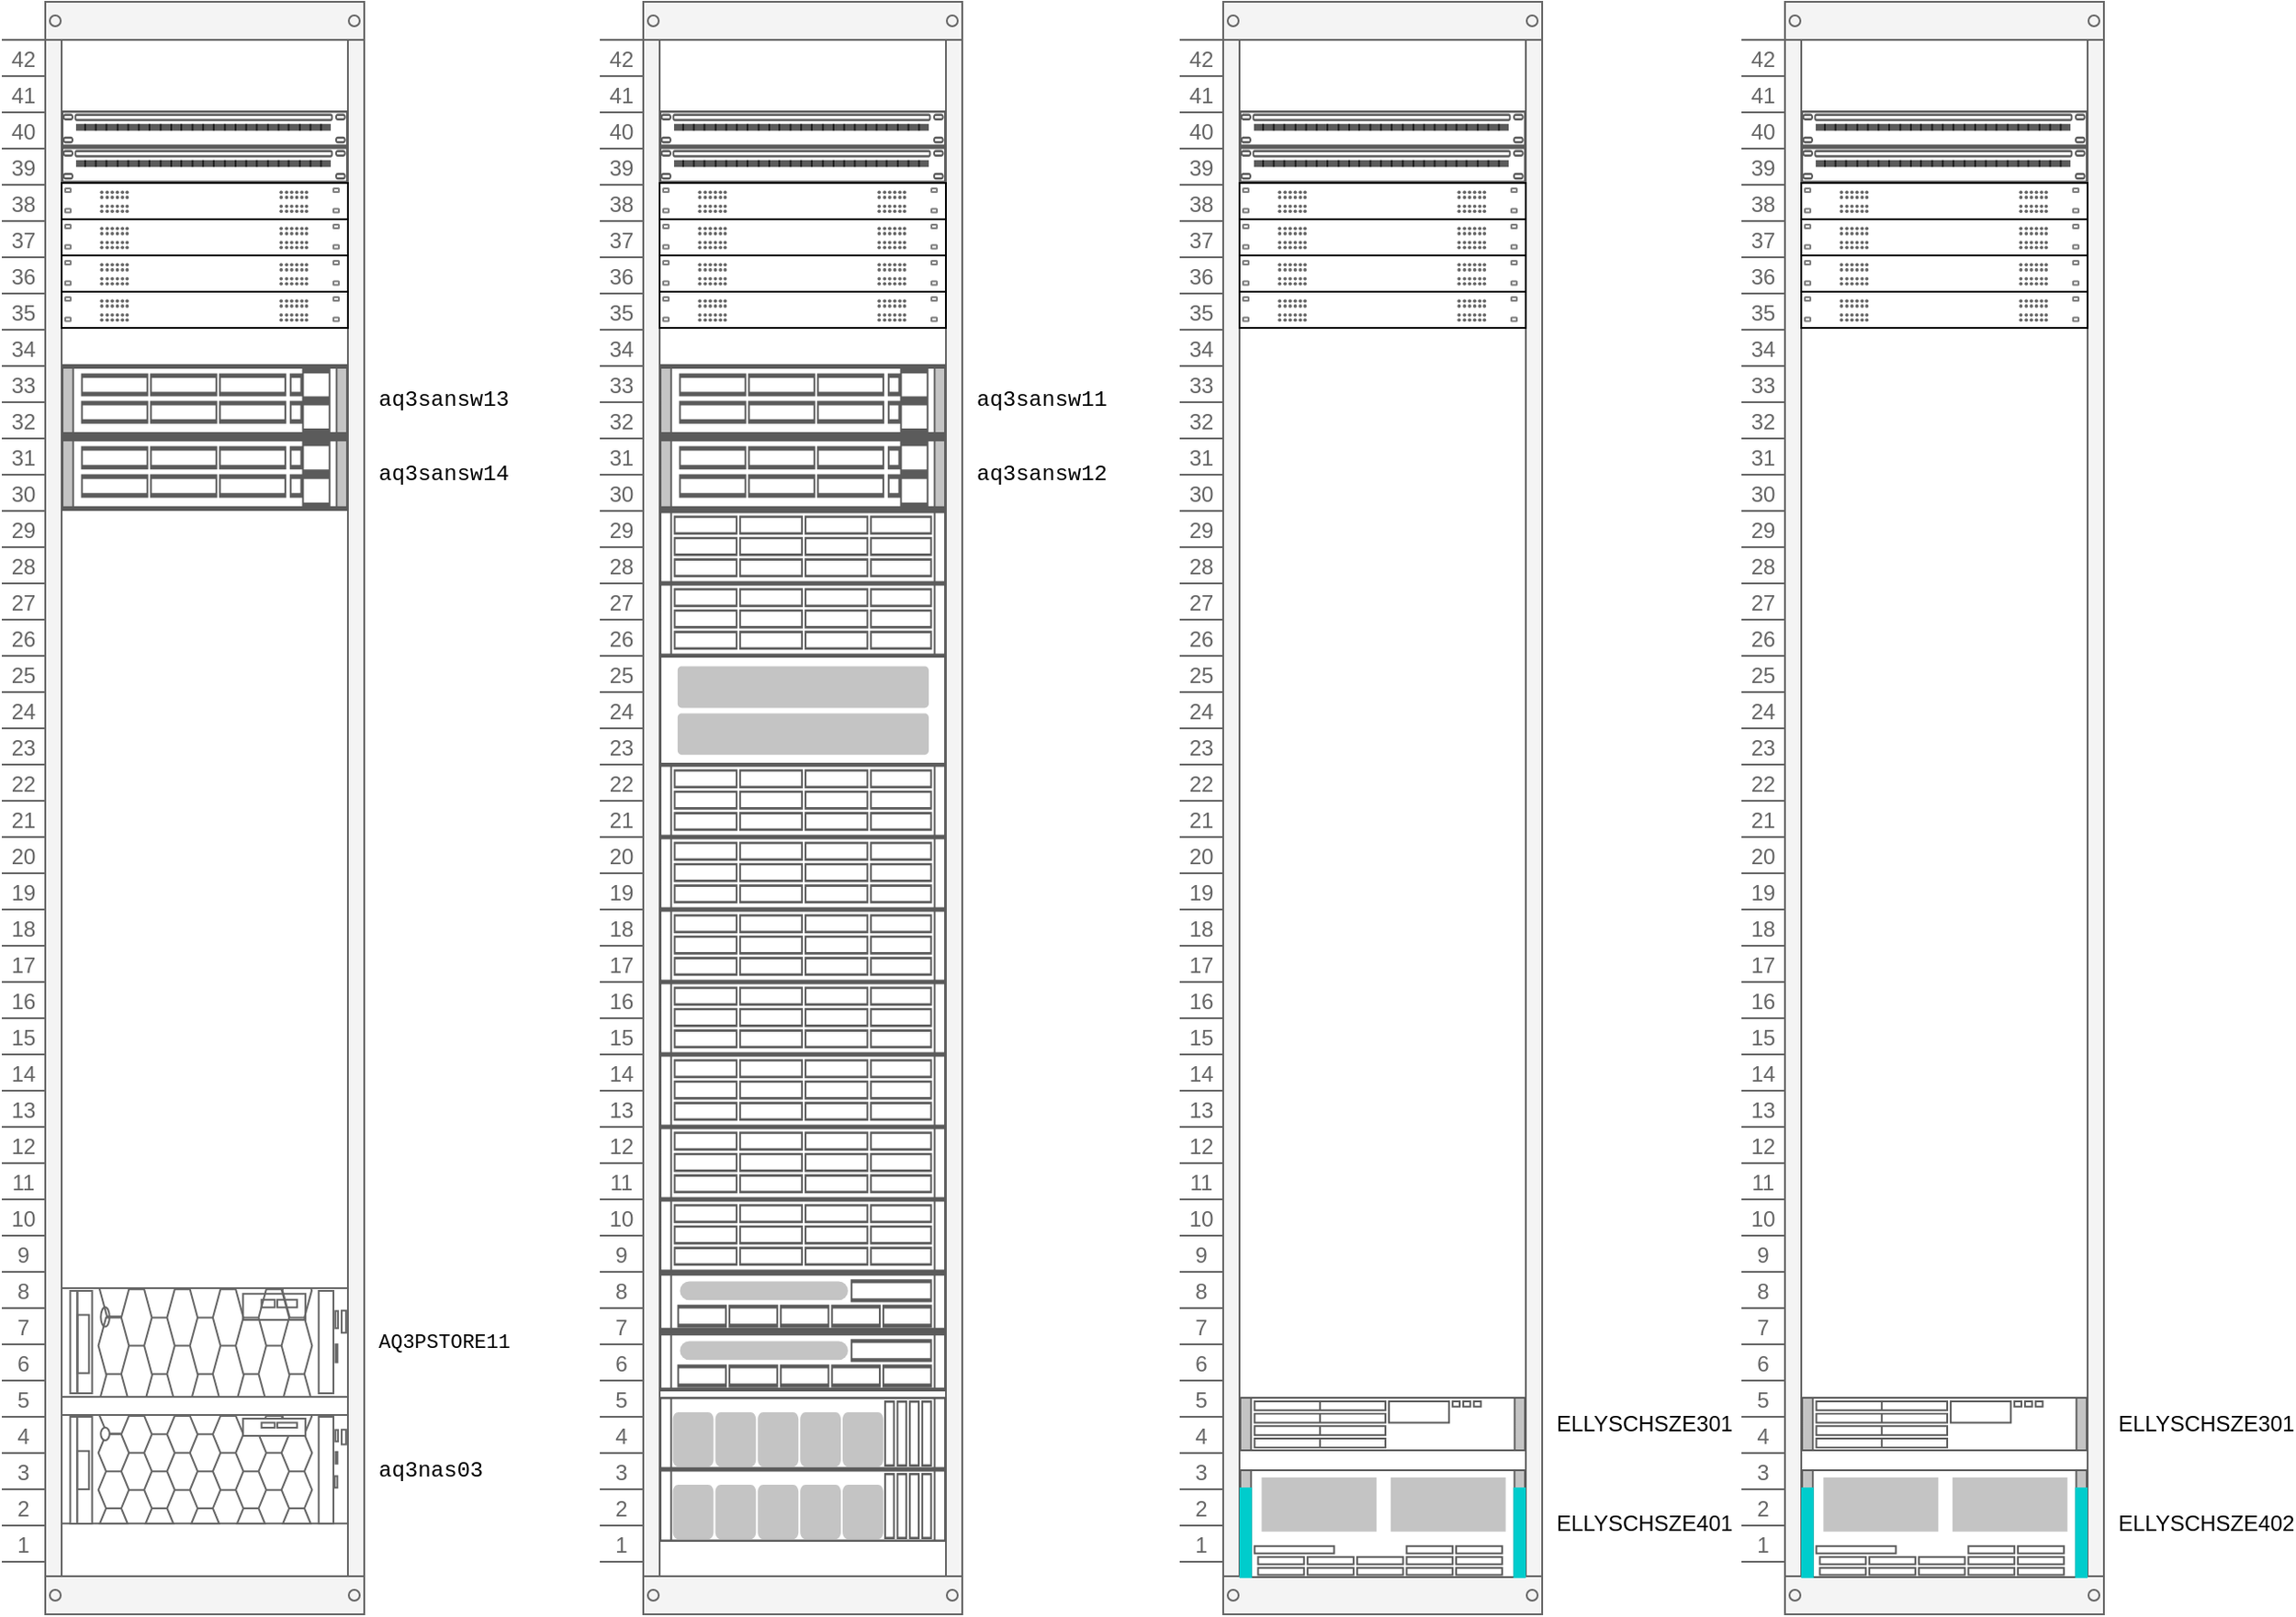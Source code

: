 <mxfile version="17.4.6" type="github">
  <diagram id="mnJzs90Y8y07Mfbd2xzl" name="第 1 页">
    <mxGraphModel dx="7110" dy="3970" grid="1" gridSize="10" guides="1" tooltips="1" connect="1" arrows="1" fold="1" page="1" pageScale="1" pageWidth="850" pageHeight="1100" math="0" shadow="0">
      <root>
        <mxCell id="0" />
        <mxCell id="1" parent="0" />
        <mxCell id="DCgXIL30yE9KLBHu7RKl-1" value="" style="strokeColor=#666666;html=1;verticalLabelPosition=bottom;labelBackgroundColor=#ffffff;verticalAlign=top;outlineConnect=0;shadow=0;dashed=0;shape=mxgraph.rackGeneral.container;fillColor2=#f4f4f4;container=1;collapsible=0;childLayout=rack;allowGaps=1;marginLeft=33;marginRight=9;marginTop=21;marginBottom=22;textColor=#666666;numDisp=ascend;" parent="1" vertex="1">
          <mxGeometry x="30" y="110" width="200" height="890" as="geometry" />
        </mxCell>
        <mxCell id="DCgXIL30yE9KLBHu7RKl-6" value="" style="strokeColor=#666666;html=1;labelPosition=right;align=left;spacingLeft=15;shadow=0;dashed=0;outlineConnect=0;shape=mxgraph.rack.general.cat5e_rack_mount_patch_panel_24_ports;" parent="DCgXIL30yE9KLBHu7RKl-1" vertex="1">
          <mxGeometry x="33" y="60" width="158" height="20" as="geometry" />
        </mxCell>
        <mxCell id="DCgXIL30yE9KLBHu7RKl-7" value="" style="strokeColor=#666666;html=1;labelPosition=right;align=left;spacingLeft=15;shadow=0;dashed=0;outlineConnect=0;shape=mxgraph.rack.general.cat5e_rack_mount_patch_panel_24_ports;" parent="DCgXIL30yE9KLBHu7RKl-1" vertex="1">
          <mxGeometry x="33" y="80" width="158" height="20" as="geometry" />
        </mxCell>
        <mxCell id="DCgXIL30yE9KLBHu7RKl-357" value="" style="group" parent="DCgXIL30yE9KLBHu7RKl-1" vertex="1" connectable="0">
          <mxGeometry x="33" y="100" width="158" height="20" as="geometry" />
        </mxCell>
        <mxCell id="DCgXIL30yE9KLBHu7RKl-9" value="" style="rounded=0;whiteSpace=wrap;html=1;" parent="DCgXIL30yE9KLBHu7RKl-357" vertex="1">
          <mxGeometry width="157.981" height="20" as="geometry" />
        </mxCell>
        <mxCell id="DCgXIL30yE9KLBHu7RKl-271" value="" style="group" parent="DCgXIL30yE9KLBHu7RKl-357" vertex="1" connectable="0">
          <mxGeometry x="21.0" y="4" width="15.806" height="12.306" as="geometry" />
        </mxCell>
        <mxCell id="DCgXIL30yE9KLBHu7RKl-41" value="" style="group" parent="DCgXIL30yE9KLBHu7RKl-271" vertex="1" connectable="0">
          <mxGeometry width="1.806" height="4.616" as="geometry" />
        </mxCell>
        <mxCell id="DCgXIL30yE9KLBHu7RKl-32" value="" style="ellipse;whiteSpace=wrap;html=1;aspect=fixed;fillColor=#666666;strokeWidth=0;perimeterSpacing=0;container=0;" parent="DCgXIL30yE9KLBHu7RKl-41" vertex="1">
          <mxGeometry width="1.806" height="1.806" as="geometry" />
        </mxCell>
        <mxCell id="DCgXIL30yE9KLBHu7RKl-40" value="" style="ellipse;whiteSpace=wrap;html=1;aspect=fixed;fillColor=#666666;strokeWidth=0;perimeterSpacing=0;container=0;" parent="DCgXIL30yE9KLBHu7RKl-41" vertex="1">
          <mxGeometry y="2.81" width="1.806" height="1.806" as="geometry" />
        </mxCell>
        <mxCell id="DCgXIL30yE9KLBHu7RKl-42" value="" style="group" parent="DCgXIL30yE9KLBHu7RKl-271" vertex="1" connectable="0">
          <mxGeometry y="7.69" width="1.806" height="4.616" as="geometry" />
        </mxCell>
        <mxCell id="DCgXIL30yE9KLBHu7RKl-216" value="" style="group" parent="DCgXIL30yE9KLBHu7RKl-42" vertex="1" connectable="0">
          <mxGeometry width="1.806" height="4.616" as="geometry" />
        </mxCell>
        <mxCell id="DCgXIL30yE9KLBHu7RKl-43" value="" style="ellipse;whiteSpace=wrap;html=1;aspect=fixed;fillColor=#666666;strokeWidth=0;perimeterSpacing=0;container=0;" parent="DCgXIL30yE9KLBHu7RKl-216" vertex="1">
          <mxGeometry width="1.806" height="1.806" as="geometry" />
        </mxCell>
        <mxCell id="DCgXIL30yE9KLBHu7RKl-44" value="" style="ellipse;whiteSpace=wrap;html=1;aspect=fixed;fillColor=#666666;strokeWidth=0;perimeterSpacing=0;container=0;" parent="DCgXIL30yE9KLBHu7RKl-216" vertex="1">
          <mxGeometry y="2.81" width="1.806" height="1.806" as="geometry" />
        </mxCell>
        <mxCell id="DCgXIL30yE9KLBHu7RKl-238" value="" style="group" parent="DCgXIL30yE9KLBHu7RKl-271" vertex="1" connectable="0">
          <mxGeometry x="3.0" y="2.842e-14" width="1.806" height="12.306" as="geometry" />
        </mxCell>
        <mxCell id="DCgXIL30yE9KLBHu7RKl-239" value="" style="group" parent="DCgXIL30yE9KLBHu7RKl-238" vertex="1" connectable="0">
          <mxGeometry width="1.806" height="4.616" as="geometry" />
        </mxCell>
        <mxCell id="DCgXIL30yE9KLBHu7RKl-240" value="" style="ellipse;whiteSpace=wrap;html=1;aspect=fixed;fillColor=#666666;strokeWidth=0;perimeterSpacing=0;container=0;" parent="DCgXIL30yE9KLBHu7RKl-239" vertex="1">
          <mxGeometry width="1.806" height="1.806" as="geometry" />
        </mxCell>
        <mxCell id="DCgXIL30yE9KLBHu7RKl-241" value="" style="ellipse;whiteSpace=wrap;html=1;aspect=fixed;fillColor=#666666;strokeWidth=0;perimeterSpacing=0;container=0;" parent="DCgXIL30yE9KLBHu7RKl-239" vertex="1">
          <mxGeometry y="2.81" width="1.806" height="1.806" as="geometry" />
        </mxCell>
        <mxCell id="DCgXIL30yE9KLBHu7RKl-242" value="" style="ellipse;whiteSpace=wrap;html=1;aspect=fixed;fillColor=#666666;strokeWidth=0;perimeterSpacing=0;container=0;" parent="DCgXIL30yE9KLBHu7RKl-238" vertex="1">
          <mxGeometry y="7.69" width="1.806" height="1.806" as="geometry" />
        </mxCell>
        <mxCell id="DCgXIL30yE9KLBHu7RKl-243" value="" style="ellipse;whiteSpace=wrap;html=1;aspect=fixed;fillColor=#666666;strokeWidth=0;perimeterSpacing=0;container=0;" parent="DCgXIL30yE9KLBHu7RKl-238" vertex="1">
          <mxGeometry y="10.5" width="1.806" height="1.806" as="geometry" />
        </mxCell>
        <mxCell id="DCgXIL30yE9KLBHu7RKl-245" value="" style="group" parent="DCgXIL30yE9KLBHu7RKl-271" vertex="1" connectable="0">
          <mxGeometry x="5.81" y="2.842e-14" width="1.806" height="12.306" as="geometry" />
        </mxCell>
        <mxCell id="DCgXIL30yE9KLBHu7RKl-246" value="" style="group" parent="DCgXIL30yE9KLBHu7RKl-245" vertex="1" connectable="0">
          <mxGeometry width="1.806" height="4.616" as="geometry" />
        </mxCell>
        <mxCell id="DCgXIL30yE9KLBHu7RKl-247" value="" style="ellipse;whiteSpace=wrap;html=1;aspect=fixed;fillColor=#666666;strokeWidth=0;perimeterSpacing=0;container=0;" parent="DCgXIL30yE9KLBHu7RKl-246" vertex="1">
          <mxGeometry width="1.806" height="1.806" as="geometry" />
        </mxCell>
        <mxCell id="DCgXIL30yE9KLBHu7RKl-248" value="" style="ellipse;whiteSpace=wrap;html=1;aspect=fixed;fillColor=#666666;strokeWidth=0;perimeterSpacing=0;container=0;" parent="DCgXIL30yE9KLBHu7RKl-246" vertex="1">
          <mxGeometry y="2.81" width="1.806" height="1.806" as="geometry" />
        </mxCell>
        <mxCell id="DCgXIL30yE9KLBHu7RKl-249" value="" style="ellipse;whiteSpace=wrap;html=1;aspect=fixed;fillColor=#666666;strokeWidth=0;perimeterSpacing=0;container=0;" parent="DCgXIL30yE9KLBHu7RKl-245" vertex="1">
          <mxGeometry y="7.69" width="1.806" height="1.806" as="geometry" />
        </mxCell>
        <mxCell id="DCgXIL30yE9KLBHu7RKl-250" value="" style="ellipse;whiteSpace=wrap;html=1;aspect=fixed;fillColor=#666666;strokeWidth=0;perimeterSpacing=0;container=0;" parent="DCgXIL30yE9KLBHu7RKl-245" vertex="1">
          <mxGeometry y="10.5" width="1.806" height="1.806" as="geometry" />
        </mxCell>
        <mxCell id="DCgXIL30yE9KLBHu7RKl-251" value="" style="group" parent="DCgXIL30yE9KLBHu7RKl-271" vertex="1" connectable="0">
          <mxGeometry x="8.62" y="2.842e-14" width="3.616" height="12.306" as="geometry" />
        </mxCell>
        <mxCell id="DCgXIL30yE9KLBHu7RKl-252" value="" style="group" parent="DCgXIL30yE9KLBHu7RKl-251" vertex="1" connectable="0">
          <mxGeometry width="3.616" height="12.306" as="geometry" />
        </mxCell>
        <mxCell id="DCgXIL30yE9KLBHu7RKl-253" value="" style="ellipse;whiteSpace=wrap;html=1;aspect=fixed;fillColor=#666666;strokeWidth=0;perimeterSpacing=0;container=0;" parent="DCgXIL30yE9KLBHu7RKl-252" vertex="1">
          <mxGeometry width="1.806" height="1.806" as="geometry" />
        </mxCell>
        <mxCell id="DCgXIL30yE9KLBHu7RKl-254" value="" style="ellipse;whiteSpace=wrap;html=1;aspect=fixed;fillColor=#666666;strokeWidth=0;perimeterSpacing=0;container=0;" parent="DCgXIL30yE9KLBHu7RKl-252" vertex="1">
          <mxGeometry y="2.81" width="1.806" height="1.806" as="geometry" />
        </mxCell>
        <mxCell id="DCgXIL30yE9KLBHu7RKl-257" value="" style="group" parent="DCgXIL30yE9KLBHu7RKl-252" vertex="1" connectable="0">
          <mxGeometry x="2.81" width="1.806" height="12.306" as="geometry" />
        </mxCell>
        <mxCell id="DCgXIL30yE9KLBHu7RKl-258" value="" style="group" parent="DCgXIL30yE9KLBHu7RKl-257" vertex="1" connectable="0">
          <mxGeometry width="1.806" height="4.616" as="geometry" />
        </mxCell>
        <mxCell id="DCgXIL30yE9KLBHu7RKl-259" value="" style="ellipse;whiteSpace=wrap;html=1;aspect=fixed;fillColor=#666666;strokeWidth=0;perimeterSpacing=0;container=0;" parent="DCgXIL30yE9KLBHu7RKl-258" vertex="1">
          <mxGeometry width="1.806" height="1.806" as="geometry" />
        </mxCell>
        <mxCell id="DCgXIL30yE9KLBHu7RKl-260" value="" style="ellipse;whiteSpace=wrap;html=1;aspect=fixed;fillColor=#666666;strokeWidth=0;perimeterSpacing=0;container=0;" parent="DCgXIL30yE9KLBHu7RKl-258" vertex="1">
          <mxGeometry y="2.81" width="1.806" height="1.806" as="geometry" />
        </mxCell>
        <mxCell id="DCgXIL30yE9KLBHu7RKl-261" value="" style="ellipse;whiteSpace=wrap;html=1;aspect=fixed;fillColor=#666666;strokeWidth=0;perimeterSpacing=0;container=0;" parent="DCgXIL30yE9KLBHu7RKl-257" vertex="1">
          <mxGeometry y="7.69" width="1.806" height="1.806" as="geometry" />
        </mxCell>
        <mxCell id="DCgXIL30yE9KLBHu7RKl-262" value="" style="ellipse;whiteSpace=wrap;html=1;aspect=fixed;fillColor=#666666;strokeWidth=0;perimeterSpacing=0;container=0;" parent="DCgXIL30yE9KLBHu7RKl-257" vertex="1">
          <mxGeometry y="10.5" width="1.806" height="1.806" as="geometry" />
        </mxCell>
        <mxCell id="DCgXIL30yE9KLBHu7RKl-255" value="" style="ellipse;whiteSpace=wrap;html=1;aspect=fixed;fillColor=#666666;strokeWidth=0;perimeterSpacing=0;container=0;" parent="DCgXIL30yE9KLBHu7RKl-251" vertex="1">
          <mxGeometry y="7.69" width="1.806" height="1.806" as="geometry" />
        </mxCell>
        <mxCell id="DCgXIL30yE9KLBHu7RKl-256" value="" style="ellipse;whiteSpace=wrap;html=1;aspect=fixed;fillColor=#666666;strokeWidth=0;perimeterSpacing=0;container=0;" parent="DCgXIL30yE9KLBHu7RKl-251" vertex="1">
          <mxGeometry y="10.5" width="1.806" height="1.806" as="geometry" />
        </mxCell>
        <mxCell id="DCgXIL30yE9KLBHu7RKl-265" value="" style="group" parent="DCgXIL30yE9KLBHu7RKl-271" vertex="1" connectable="0">
          <mxGeometry x="14.0" y="2.842e-14" width="1.806" height="12.306" as="geometry" />
        </mxCell>
        <mxCell id="DCgXIL30yE9KLBHu7RKl-266" value="" style="group" parent="DCgXIL30yE9KLBHu7RKl-265" vertex="1" connectable="0">
          <mxGeometry width="1.806" height="4.616" as="geometry" />
        </mxCell>
        <mxCell id="DCgXIL30yE9KLBHu7RKl-267" value="" style="ellipse;whiteSpace=wrap;html=1;aspect=fixed;fillColor=#666666;strokeWidth=0;perimeterSpacing=0;container=0;" parent="DCgXIL30yE9KLBHu7RKl-266" vertex="1">
          <mxGeometry width="1.806" height="1.806" as="geometry" />
        </mxCell>
        <mxCell id="DCgXIL30yE9KLBHu7RKl-268" value="" style="ellipse;whiteSpace=wrap;html=1;aspect=fixed;fillColor=#666666;strokeWidth=0;perimeterSpacing=0;container=0;" parent="DCgXIL30yE9KLBHu7RKl-266" vertex="1">
          <mxGeometry y="2.81" width="1.806" height="1.806" as="geometry" />
        </mxCell>
        <mxCell id="DCgXIL30yE9KLBHu7RKl-269" value="" style="ellipse;whiteSpace=wrap;html=1;aspect=fixed;fillColor=#666666;strokeWidth=0;perimeterSpacing=0;container=0;" parent="DCgXIL30yE9KLBHu7RKl-265" vertex="1">
          <mxGeometry y="7.69" width="1.806" height="1.806" as="geometry" />
        </mxCell>
        <mxCell id="DCgXIL30yE9KLBHu7RKl-270" value="" style="ellipse;whiteSpace=wrap;html=1;aspect=fixed;fillColor=#666666;strokeWidth=0;perimeterSpacing=0;container=0;" parent="DCgXIL30yE9KLBHu7RKl-265" vertex="1">
          <mxGeometry y="10.5" width="1.806" height="1.806" as="geometry" />
        </mxCell>
        <mxCell id="DCgXIL30yE9KLBHu7RKl-310" value="" style="group" parent="DCgXIL30yE9KLBHu7RKl-357" vertex="1" connectable="0">
          <mxGeometry x="120.0" y="4" width="15.806" height="12.306" as="geometry" />
        </mxCell>
        <mxCell id="DCgXIL30yE9KLBHu7RKl-311" value="" style="group" parent="DCgXIL30yE9KLBHu7RKl-310" vertex="1" connectable="0">
          <mxGeometry width="1.806" height="4.616" as="geometry" />
        </mxCell>
        <mxCell id="DCgXIL30yE9KLBHu7RKl-312" value="" style="ellipse;whiteSpace=wrap;html=1;aspect=fixed;fillColor=#666666;strokeWidth=0;perimeterSpacing=0;container=0;" parent="DCgXIL30yE9KLBHu7RKl-311" vertex="1">
          <mxGeometry width="1.806" height="1.806" as="geometry" />
        </mxCell>
        <mxCell id="DCgXIL30yE9KLBHu7RKl-313" value="" style="ellipse;whiteSpace=wrap;html=1;aspect=fixed;fillColor=#666666;strokeWidth=0;perimeterSpacing=0;container=0;" parent="DCgXIL30yE9KLBHu7RKl-311" vertex="1">
          <mxGeometry y="2.81" width="1.806" height="1.806" as="geometry" />
        </mxCell>
        <mxCell id="DCgXIL30yE9KLBHu7RKl-314" value="" style="group" parent="DCgXIL30yE9KLBHu7RKl-310" vertex="1" connectable="0">
          <mxGeometry y="7.69" width="1.806" height="4.616" as="geometry" />
        </mxCell>
        <mxCell id="DCgXIL30yE9KLBHu7RKl-315" value="" style="group" parent="DCgXIL30yE9KLBHu7RKl-314" vertex="1" connectable="0">
          <mxGeometry width="1.806" height="4.616" as="geometry" />
        </mxCell>
        <mxCell id="DCgXIL30yE9KLBHu7RKl-316" value="" style="ellipse;whiteSpace=wrap;html=1;aspect=fixed;fillColor=#666666;strokeWidth=0;perimeterSpacing=0;container=0;" parent="DCgXIL30yE9KLBHu7RKl-315" vertex="1">
          <mxGeometry width="1.806" height="1.806" as="geometry" />
        </mxCell>
        <mxCell id="DCgXIL30yE9KLBHu7RKl-317" value="" style="ellipse;whiteSpace=wrap;html=1;aspect=fixed;fillColor=#666666;strokeWidth=0;perimeterSpacing=0;container=0;" parent="DCgXIL30yE9KLBHu7RKl-315" vertex="1">
          <mxGeometry y="2.81" width="1.806" height="1.806" as="geometry" />
        </mxCell>
        <mxCell id="DCgXIL30yE9KLBHu7RKl-318" value="" style="group" parent="DCgXIL30yE9KLBHu7RKl-310" vertex="1" connectable="0">
          <mxGeometry x="3.0" y="2.842e-14" width="1.806" height="12.306" as="geometry" />
        </mxCell>
        <mxCell id="DCgXIL30yE9KLBHu7RKl-319" value="" style="group" parent="DCgXIL30yE9KLBHu7RKl-318" vertex="1" connectable="0">
          <mxGeometry width="1.806" height="4.616" as="geometry" />
        </mxCell>
        <mxCell id="DCgXIL30yE9KLBHu7RKl-320" value="" style="ellipse;whiteSpace=wrap;html=1;aspect=fixed;fillColor=#666666;strokeWidth=0;perimeterSpacing=0;container=0;" parent="DCgXIL30yE9KLBHu7RKl-319" vertex="1">
          <mxGeometry width="1.806" height="1.806" as="geometry" />
        </mxCell>
        <mxCell id="DCgXIL30yE9KLBHu7RKl-321" value="" style="ellipse;whiteSpace=wrap;html=1;aspect=fixed;fillColor=#666666;strokeWidth=0;perimeterSpacing=0;container=0;" parent="DCgXIL30yE9KLBHu7RKl-319" vertex="1">
          <mxGeometry y="2.81" width="1.806" height="1.806" as="geometry" />
        </mxCell>
        <mxCell id="DCgXIL30yE9KLBHu7RKl-322" value="" style="ellipse;whiteSpace=wrap;html=1;aspect=fixed;fillColor=#666666;strokeWidth=0;perimeterSpacing=0;container=0;" parent="DCgXIL30yE9KLBHu7RKl-318" vertex="1">
          <mxGeometry y="7.69" width="1.806" height="1.806" as="geometry" />
        </mxCell>
        <mxCell id="DCgXIL30yE9KLBHu7RKl-323" value="" style="ellipse;whiteSpace=wrap;html=1;aspect=fixed;fillColor=#666666;strokeWidth=0;perimeterSpacing=0;container=0;" parent="DCgXIL30yE9KLBHu7RKl-318" vertex="1">
          <mxGeometry y="10.5" width="1.806" height="1.806" as="geometry" />
        </mxCell>
        <mxCell id="DCgXIL30yE9KLBHu7RKl-324" value="" style="group" parent="DCgXIL30yE9KLBHu7RKl-310" vertex="1" connectable="0">
          <mxGeometry x="5.81" y="2.842e-14" width="1.806" height="12.306" as="geometry" />
        </mxCell>
        <mxCell id="DCgXIL30yE9KLBHu7RKl-325" value="" style="group" parent="DCgXIL30yE9KLBHu7RKl-324" vertex="1" connectable="0">
          <mxGeometry width="1.806" height="4.616" as="geometry" />
        </mxCell>
        <mxCell id="DCgXIL30yE9KLBHu7RKl-326" value="" style="ellipse;whiteSpace=wrap;html=1;aspect=fixed;fillColor=#666666;strokeWidth=0;perimeterSpacing=0;container=0;" parent="DCgXIL30yE9KLBHu7RKl-325" vertex="1">
          <mxGeometry width="1.806" height="1.806" as="geometry" />
        </mxCell>
        <mxCell id="DCgXIL30yE9KLBHu7RKl-327" value="" style="ellipse;whiteSpace=wrap;html=1;aspect=fixed;fillColor=#666666;strokeWidth=0;perimeterSpacing=0;container=0;" parent="DCgXIL30yE9KLBHu7RKl-325" vertex="1">
          <mxGeometry y="2.81" width="1.806" height="1.806" as="geometry" />
        </mxCell>
        <mxCell id="DCgXIL30yE9KLBHu7RKl-328" value="" style="ellipse;whiteSpace=wrap;html=1;aspect=fixed;fillColor=#666666;strokeWidth=0;perimeterSpacing=0;container=0;" parent="DCgXIL30yE9KLBHu7RKl-324" vertex="1">
          <mxGeometry y="7.69" width="1.806" height="1.806" as="geometry" />
        </mxCell>
        <mxCell id="DCgXIL30yE9KLBHu7RKl-329" value="" style="ellipse;whiteSpace=wrap;html=1;aspect=fixed;fillColor=#666666;strokeWidth=0;perimeterSpacing=0;container=0;" parent="DCgXIL30yE9KLBHu7RKl-324" vertex="1">
          <mxGeometry y="10.5" width="1.806" height="1.806" as="geometry" />
        </mxCell>
        <mxCell id="DCgXIL30yE9KLBHu7RKl-330" value="" style="group" parent="DCgXIL30yE9KLBHu7RKl-310" vertex="1" connectable="0">
          <mxGeometry x="8.62" y="2.842e-14" width="3.616" height="12.306" as="geometry" />
        </mxCell>
        <mxCell id="DCgXIL30yE9KLBHu7RKl-331" value="" style="group" parent="DCgXIL30yE9KLBHu7RKl-330" vertex="1" connectable="0">
          <mxGeometry width="3.616" height="12.306" as="geometry" />
        </mxCell>
        <mxCell id="DCgXIL30yE9KLBHu7RKl-332" value="" style="ellipse;whiteSpace=wrap;html=1;aspect=fixed;fillColor=#666666;strokeWidth=0;perimeterSpacing=0;container=0;" parent="DCgXIL30yE9KLBHu7RKl-331" vertex="1">
          <mxGeometry width="1.806" height="1.806" as="geometry" />
        </mxCell>
        <mxCell id="DCgXIL30yE9KLBHu7RKl-333" value="" style="ellipse;whiteSpace=wrap;html=1;aspect=fixed;fillColor=#666666;strokeWidth=0;perimeterSpacing=0;container=0;" parent="DCgXIL30yE9KLBHu7RKl-331" vertex="1">
          <mxGeometry y="2.81" width="1.806" height="1.806" as="geometry" />
        </mxCell>
        <mxCell id="DCgXIL30yE9KLBHu7RKl-334" value="" style="group" parent="DCgXIL30yE9KLBHu7RKl-331" vertex="1" connectable="0">
          <mxGeometry x="2.81" width="1.806" height="12.306" as="geometry" />
        </mxCell>
        <mxCell id="DCgXIL30yE9KLBHu7RKl-335" value="" style="group" parent="DCgXIL30yE9KLBHu7RKl-334" vertex="1" connectable="0">
          <mxGeometry width="1.806" height="4.616" as="geometry" />
        </mxCell>
        <mxCell id="DCgXIL30yE9KLBHu7RKl-336" value="" style="ellipse;whiteSpace=wrap;html=1;aspect=fixed;fillColor=#666666;strokeWidth=0;perimeterSpacing=0;container=0;" parent="DCgXIL30yE9KLBHu7RKl-335" vertex="1">
          <mxGeometry width="1.806" height="1.806" as="geometry" />
        </mxCell>
        <mxCell id="DCgXIL30yE9KLBHu7RKl-337" value="" style="ellipse;whiteSpace=wrap;html=1;aspect=fixed;fillColor=#666666;strokeWidth=0;perimeterSpacing=0;container=0;" parent="DCgXIL30yE9KLBHu7RKl-335" vertex="1">
          <mxGeometry y="2.81" width="1.806" height="1.806" as="geometry" />
        </mxCell>
        <mxCell id="DCgXIL30yE9KLBHu7RKl-338" value="" style="ellipse;whiteSpace=wrap;html=1;aspect=fixed;fillColor=#666666;strokeWidth=0;perimeterSpacing=0;container=0;" parent="DCgXIL30yE9KLBHu7RKl-334" vertex="1">
          <mxGeometry y="7.69" width="1.806" height="1.806" as="geometry" />
        </mxCell>
        <mxCell id="DCgXIL30yE9KLBHu7RKl-339" value="" style="ellipse;whiteSpace=wrap;html=1;aspect=fixed;fillColor=#666666;strokeWidth=0;perimeterSpacing=0;container=0;" parent="DCgXIL30yE9KLBHu7RKl-334" vertex="1">
          <mxGeometry y="10.5" width="1.806" height="1.806" as="geometry" />
        </mxCell>
        <mxCell id="DCgXIL30yE9KLBHu7RKl-340" value="" style="ellipse;whiteSpace=wrap;html=1;aspect=fixed;fillColor=#666666;strokeWidth=0;perimeterSpacing=0;container=0;" parent="DCgXIL30yE9KLBHu7RKl-330" vertex="1">
          <mxGeometry y="7.69" width="1.806" height="1.806" as="geometry" />
        </mxCell>
        <mxCell id="DCgXIL30yE9KLBHu7RKl-341" value="" style="ellipse;whiteSpace=wrap;html=1;aspect=fixed;fillColor=#666666;strokeWidth=0;perimeterSpacing=0;container=0;" parent="DCgXIL30yE9KLBHu7RKl-330" vertex="1">
          <mxGeometry y="10.5" width="1.806" height="1.806" as="geometry" />
        </mxCell>
        <mxCell id="DCgXIL30yE9KLBHu7RKl-342" value="" style="group" parent="DCgXIL30yE9KLBHu7RKl-310" vertex="1" connectable="0">
          <mxGeometry x="14.0" y="2.842e-14" width="1.806" height="12.306" as="geometry" />
        </mxCell>
        <mxCell id="DCgXIL30yE9KLBHu7RKl-343" value="" style="group" parent="DCgXIL30yE9KLBHu7RKl-342" vertex="1" connectable="0">
          <mxGeometry width="1.806" height="4.616" as="geometry" />
        </mxCell>
        <mxCell id="DCgXIL30yE9KLBHu7RKl-344" value="" style="ellipse;whiteSpace=wrap;html=1;aspect=fixed;fillColor=#666666;strokeWidth=0;perimeterSpacing=0;container=0;" parent="DCgXIL30yE9KLBHu7RKl-343" vertex="1">
          <mxGeometry width="1.806" height="1.806" as="geometry" />
        </mxCell>
        <mxCell id="DCgXIL30yE9KLBHu7RKl-345" value="" style="ellipse;whiteSpace=wrap;html=1;aspect=fixed;fillColor=#666666;strokeWidth=0;perimeterSpacing=0;container=0;" parent="DCgXIL30yE9KLBHu7RKl-343" vertex="1">
          <mxGeometry y="2.81" width="1.806" height="1.806" as="geometry" />
        </mxCell>
        <mxCell id="DCgXIL30yE9KLBHu7RKl-346" value="" style="ellipse;whiteSpace=wrap;html=1;aspect=fixed;fillColor=#666666;strokeWidth=0;perimeterSpacing=0;container=0;" parent="DCgXIL30yE9KLBHu7RKl-342" vertex="1">
          <mxGeometry y="7.69" width="1.806" height="1.806" as="geometry" />
        </mxCell>
        <mxCell id="DCgXIL30yE9KLBHu7RKl-347" value="" style="ellipse;whiteSpace=wrap;html=1;aspect=fixed;fillColor=#666666;strokeWidth=0;perimeterSpacing=0;container=0;" parent="DCgXIL30yE9KLBHu7RKl-342" vertex="1">
          <mxGeometry y="10.5" width="1.806" height="1.806" as="geometry" />
        </mxCell>
        <mxCell id="DCgXIL30yE9KLBHu7RKl-352" value="" style="rounded=1;whiteSpace=wrap;html=1;fontSize=2;strokeColor=#808080;strokeWidth=1;fillColor=none;" parent="DCgXIL30yE9KLBHu7RKl-357" vertex="1">
          <mxGeometry x="2" y="3" width="3" height="2" as="geometry" />
        </mxCell>
        <mxCell id="DCgXIL30yE9KLBHu7RKl-353" value="" style="rounded=1;whiteSpace=wrap;html=1;fontSize=2;strokeColor=#808080;strokeWidth=1;fillColor=none;" parent="DCgXIL30yE9KLBHu7RKl-357" vertex="1">
          <mxGeometry x="2" y="14.31" width="3" height="2" as="geometry" />
        </mxCell>
        <mxCell id="DCgXIL30yE9KLBHu7RKl-354" value="" style="rounded=1;whiteSpace=wrap;html=1;fontSize=2;strokeColor=#808080;strokeWidth=1;fillColor=none;" parent="DCgXIL30yE9KLBHu7RKl-357" vertex="1">
          <mxGeometry x="150" y="3" width="3" height="2" as="geometry" />
        </mxCell>
        <mxCell id="DCgXIL30yE9KLBHu7RKl-355" value="" style="rounded=1;whiteSpace=wrap;html=1;fontSize=2;strokeColor=#808080;strokeWidth=1;fillColor=none;" parent="DCgXIL30yE9KLBHu7RKl-357" vertex="1">
          <mxGeometry x="150" y="14.31" width="3" height="2" as="geometry" />
        </mxCell>
        <mxCell id="DCgXIL30yE9KLBHu7RKl-448" value="" style="group" parent="DCgXIL30yE9KLBHu7RKl-1" vertex="1" connectable="0">
          <mxGeometry x="33" y="120" width="158" height="20" as="geometry" />
        </mxCell>
        <mxCell id="DCgXIL30yE9KLBHu7RKl-449" value="" style="rounded=0;whiteSpace=wrap;html=1;" parent="DCgXIL30yE9KLBHu7RKl-448" vertex="1">
          <mxGeometry width="157.981" height="20" as="geometry" />
        </mxCell>
        <mxCell id="DCgXIL30yE9KLBHu7RKl-450" value="" style="group" parent="DCgXIL30yE9KLBHu7RKl-448" vertex="1" connectable="0">
          <mxGeometry x="21.0" y="4" width="15.806" height="12.306" as="geometry" />
        </mxCell>
        <mxCell id="DCgXIL30yE9KLBHu7RKl-451" value="" style="group" parent="DCgXIL30yE9KLBHu7RKl-450" vertex="1" connectable="0">
          <mxGeometry width="1.806" height="4.616" as="geometry" />
        </mxCell>
        <mxCell id="DCgXIL30yE9KLBHu7RKl-452" value="" style="ellipse;whiteSpace=wrap;html=1;aspect=fixed;fillColor=#666666;strokeWidth=0;perimeterSpacing=0;container=0;" parent="DCgXIL30yE9KLBHu7RKl-451" vertex="1">
          <mxGeometry width="1.806" height="1.806" as="geometry" />
        </mxCell>
        <mxCell id="DCgXIL30yE9KLBHu7RKl-453" value="" style="ellipse;whiteSpace=wrap;html=1;aspect=fixed;fillColor=#666666;strokeWidth=0;perimeterSpacing=0;container=0;" parent="DCgXIL30yE9KLBHu7RKl-451" vertex="1">
          <mxGeometry y="2.81" width="1.806" height="1.806" as="geometry" />
        </mxCell>
        <mxCell id="DCgXIL30yE9KLBHu7RKl-454" value="" style="group" parent="DCgXIL30yE9KLBHu7RKl-450" vertex="1" connectable="0">
          <mxGeometry y="7.69" width="1.806" height="4.616" as="geometry" />
        </mxCell>
        <mxCell id="DCgXIL30yE9KLBHu7RKl-455" value="" style="group" parent="DCgXIL30yE9KLBHu7RKl-454" vertex="1" connectable="0">
          <mxGeometry width="1.806" height="4.616" as="geometry" />
        </mxCell>
        <mxCell id="DCgXIL30yE9KLBHu7RKl-456" value="" style="ellipse;whiteSpace=wrap;html=1;aspect=fixed;fillColor=#666666;strokeWidth=0;perimeterSpacing=0;container=0;" parent="DCgXIL30yE9KLBHu7RKl-455" vertex="1">
          <mxGeometry width="1.806" height="1.806" as="geometry" />
        </mxCell>
        <mxCell id="DCgXIL30yE9KLBHu7RKl-457" value="" style="ellipse;whiteSpace=wrap;html=1;aspect=fixed;fillColor=#666666;strokeWidth=0;perimeterSpacing=0;container=0;" parent="DCgXIL30yE9KLBHu7RKl-455" vertex="1">
          <mxGeometry y="2.81" width="1.806" height="1.806" as="geometry" />
        </mxCell>
        <mxCell id="DCgXIL30yE9KLBHu7RKl-458" value="" style="group" parent="DCgXIL30yE9KLBHu7RKl-450" vertex="1" connectable="0">
          <mxGeometry x="3.0" y="2.842e-14" width="1.806" height="12.306" as="geometry" />
        </mxCell>
        <mxCell id="DCgXIL30yE9KLBHu7RKl-459" value="" style="group" parent="DCgXIL30yE9KLBHu7RKl-458" vertex="1" connectable="0">
          <mxGeometry width="1.806" height="4.616" as="geometry" />
        </mxCell>
        <mxCell id="DCgXIL30yE9KLBHu7RKl-460" value="" style="ellipse;whiteSpace=wrap;html=1;aspect=fixed;fillColor=#666666;strokeWidth=0;perimeterSpacing=0;container=0;" parent="DCgXIL30yE9KLBHu7RKl-459" vertex="1">
          <mxGeometry width="1.806" height="1.806" as="geometry" />
        </mxCell>
        <mxCell id="DCgXIL30yE9KLBHu7RKl-461" value="" style="ellipse;whiteSpace=wrap;html=1;aspect=fixed;fillColor=#666666;strokeWidth=0;perimeterSpacing=0;container=0;" parent="DCgXIL30yE9KLBHu7RKl-459" vertex="1">
          <mxGeometry y="2.81" width="1.806" height="1.806" as="geometry" />
        </mxCell>
        <mxCell id="DCgXIL30yE9KLBHu7RKl-462" value="" style="ellipse;whiteSpace=wrap;html=1;aspect=fixed;fillColor=#666666;strokeWidth=0;perimeterSpacing=0;container=0;" parent="DCgXIL30yE9KLBHu7RKl-458" vertex="1">
          <mxGeometry y="7.69" width="1.806" height="1.806" as="geometry" />
        </mxCell>
        <mxCell id="DCgXIL30yE9KLBHu7RKl-463" value="" style="ellipse;whiteSpace=wrap;html=1;aspect=fixed;fillColor=#666666;strokeWidth=0;perimeterSpacing=0;container=0;" parent="DCgXIL30yE9KLBHu7RKl-458" vertex="1">
          <mxGeometry y="10.5" width="1.806" height="1.806" as="geometry" />
        </mxCell>
        <mxCell id="DCgXIL30yE9KLBHu7RKl-464" value="" style="group" parent="DCgXIL30yE9KLBHu7RKl-450" vertex="1" connectable="0">
          <mxGeometry x="5.81" y="2.842e-14" width="1.806" height="12.306" as="geometry" />
        </mxCell>
        <mxCell id="DCgXIL30yE9KLBHu7RKl-465" value="" style="group" parent="DCgXIL30yE9KLBHu7RKl-464" vertex="1" connectable="0">
          <mxGeometry width="1.806" height="4.616" as="geometry" />
        </mxCell>
        <mxCell id="DCgXIL30yE9KLBHu7RKl-466" value="" style="ellipse;whiteSpace=wrap;html=1;aspect=fixed;fillColor=#666666;strokeWidth=0;perimeterSpacing=0;container=0;" parent="DCgXIL30yE9KLBHu7RKl-465" vertex="1">
          <mxGeometry width="1.806" height="1.806" as="geometry" />
        </mxCell>
        <mxCell id="DCgXIL30yE9KLBHu7RKl-467" value="" style="ellipse;whiteSpace=wrap;html=1;aspect=fixed;fillColor=#666666;strokeWidth=0;perimeterSpacing=0;container=0;" parent="DCgXIL30yE9KLBHu7RKl-465" vertex="1">
          <mxGeometry y="2.81" width="1.806" height="1.806" as="geometry" />
        </mxCell>
        <mxCell id="DCgXIL30yE9KLBHu7RKl-468" value="" style="ellipse;whiteSpace=wrap;html=1;aspect=fixed;fillColor=#666666;strokeWidth=0;perimeterSpacing=0;container=0;" parent="DCgXIL30yE9KLBHu7RKl-464" vertex="1">
          <mxGeometry y="7.69" width="1.806" height="1.806" as="geometry" />
        </mxCell>
        <mxCell id="DCgXIL30yE9KLBHu7RKl-469" value="" style="ellipse;whiteSpace=wrap;html=1;aspect=fixed;fillColor=#666666;strokeWidth=0;perimeterSpacing=0;container=0;" parent="DCgXIL30yE9KLBHu7RKl-464" vertex="1">
          <mxGeometry y="10.5" width="1.806" height="1.806" as="geometry" />
        </mxCell>
        <mxCell id="DCgXIL30yE9KLBHu7RKl-470" value="" style="group" parent="DCgXIL30yE9KLBHu7RKl-450" vertex="1" connectable="0">
          <mxGeometry x="8.62" y="2.842e-14" width="3.616" height="12.306" as="geometry" />
        </mxCell>
        <mxCell id="DCgXIL30yE9KLBHu7RKl-471" value="" style="group" parent="DCgXIL30yE9KLBHu7RKl-470" vertex="1" connectable="0">
          <mxGeometry width="3.616" height="12.306" as="geometry" />
        </mxCell>
        <mxCell id="DCgXIL30yE9KLBHu7RKl-472" value="" style="ellipse;whiteSpace=wrap;html=1;aspect=fixed;fillColor=#666666;strokeWidth=0;perimeterSpacing=0;container=0;" parent="DCgXIL30yE9KLBHu7RKl-471" vertex="1">
          <mxGeometry width="1.806" height="1.806" as="geometry" />
        </mxCell>
        <mxCell id="DCgXIL30yE9KLBHu7RKl-473" value="" style="ellipse;whiteSpace=wrap;html=1;aspect=fixed;fillColor=#666666;strokeWidth=0;perimeterSpacing=0;container=0;" parent="DCgXIL30yE9KLBHu7RKl-471" vertex="1">
          <mxGeometry y="2.81" width="1.806" height="1.806" as="geometry" />
        </mxCell>
        <mxCell id="DCgXIL30yE9KLBHu7RKl-474" value="" style="group" parent="DCgXIL30yE9KLBHu7RKl-471" vertex="1" connectable="0">
          <mxGeometry x="2.81" width="1.806" height="12.306" as="geometry" />
        </mxCell>
        <mxCell id="DCgXIL30yE9KLBHu7RKl-475" value="" style="group" parent="DCgXIL30yE9KLBHu7RKl-474" vertex="1" connectable="0">
          <mxGeometry width="1.806" height="4.616" as="geometry" />
        </mxCell>
        <mxCell id="DCgXIL30yE9KLBHu7RKl-476" value="" style="ellipse;whiteSpace=wrap;html=1;aspect=fixed;fillColor=#666666;strokeWidth=0;perimeterSpacing=0;container=0;" parent="DCgXIL30yE9KLBHu7RKl-475" vertex="1">
          <mxGeometry width="1.806" height="1.806" as="geometry" />
        </mxCell>
        <mxCell id="DCgXIL30yE9KLBHu7RKl-477" value="" style="ellipse;whiteSpace=wrap;html=1;aspect=fixed;fillColor=#666666;strokeWidth=0;perimeterSpacing=0;container=0;" parent="DCgXIL30yE9KLBHu7RKl-475" vertex="1">
          <mxGeometry y="2.81" width="1.806" height="1.806" as="geometry" />
        </mxCell>
        <mxCell id="DCgXIL30yE9KLBHu7RKl-478" value="" style="ellipse;whiteSpace=wrap;html=1;aspect=fixed;fillColor=#666666;strokeWidth=0;perimeterSpacing=0;container=0;" parent="DCgXIL30yE9KLBHu7RKl-474" vertex="1">
          <mxGeometry y="7.69" width="1.806" height="1.806" as="geometry" />
        </mxCell>
        <mxCell id="DCgXIL30yE9KLBHu7RKl-479" value="" style="ellipse;whiteSpace=wrap;html=1;aspect=fixed;fillColor=#666666;strokeWidth=0;perimeterSpacing=0;container=0;" parent="DCgXIL30yE9KLBHu7RKl-474" vertex="1">
          <mxGeometry y="10.5" width="1.806" height="1.806" as="geometry" />
        </mxCell>
        <mxCell id="DCgXIL30yE9KLBHu7RKl-480" value="" style="ellipse;whiteSpace=wrap;html=1;aspect=fixed;fillColor=#666666;strokeWidth=0;perimeterSpacing=0;container=0;" parent="DCgXIL30yE9KLBHu7RKl-470" vertex="1">
          <mxGeometry y="7.69" width="1.806" height="1.806" as="geometry" />
        </mxCell>
        <mxCell id="DCgXIL30yE9KLBHu7RKl-481" value="" style="ellipse;whiteSpace=wrap;html=1;aspect=fixed;fillColor=#666666;strokeWidth=0;perimeterSpacing=0;container=0;" parent="DCgXIL30yE9KLBHu7RKl-470" vertex="1">
          <mxGeometry y="10.5" width="1.806" height="1.806" as="geometry" />
        </mxCell>
        <mxCell id="DCgXIL30yE9KLBHu7RKl-482" value="" style="group" parent="DCgXIL30yE9KLBHu7RKl-450" vertex="1" connectable="0">
          <mxGeometry x="14.0" y="2.842e-14" width="1.806" height="12.306" as="geometry" />
        </mxCell>
        <mxCell id="DCgXIL30yE9KLBHu7RKl-483" value="" style="group" parent="DCgXIL30yE9KLBHu7RKl-482" vertex="1" connectable="0">
          <mxGeometry width="1.806" height="4.616" as="geometry" />
        </mxCell>
        <mxCell id="DCgXIL30yE9KLBHu7RKl-484" value="" style="ellipse;whiteSpace=wrap;html=1;aspect=fixed;fillColor=#666666;strokeWidth=0;perimeterSpacing=0;container=0;" parent="DCgXIL30yE9KLBHu7RKl-483" vertex="1">
          <mxGeometry width="1.806" height="1.806" as="geometry" />
        </mxCell>
        <mxCell id="DCgXIL30yE9KLBHu7RKl-485" value="" style="ellipse;whiteSpace=wrap;html=1;aspect=fixed;fillColor=#666666;strokeWidth=0;perimeterSpacing=0;container=0;" parent="DCgXIL30yE9KLBHu7RKl-483" vertex="1">
          <mxGeometry y="2.81" width="1.806" height="1.806" as="geometry" />
        </mxCell>
        <mxCell id="DCgXIL30yE9KLBHu7RKl-486" value="" style="ellipse;whiteSpace=wrap;html=1;aspect=fixed;fillColor=#666666;strokeWidth=0;perimeterSpacing=0;container=0;" parent="DCgXIL30yE9KLBHu7RKl-482" vertex="1">
          <mxGeometry y="7.69" width="1.806" height="1.806" as="geometry" />
        </mxCell>
        <mxCell id="DCgXIL30yE9KLBHu7RKl-487" value="" style="ellipse;whiteSpace=wrap;html=1;aspect=fixed;fillColor=#666666;strokeWidth=0;perimeterSpacing=0;container=0;" parent="DCgXIL30yE9KLBHu7RKl-482" vertex="1">
          <mxGeometry y="10.5" width="1.806" height="1.806" as="geometry" />
        </mxCell>
        <mxCell id="DCgXIL30yE9KLBHu7RKl-488" value="" style="group" parent="DCgXIL30yE9KLBHu7RKl-448" vertex="1" connectable="0">
          <mxGeometry x="120.0" y="4" width="15.806" height="12.306" as="geometry" />
        </mxCell>
        <mxCell id="DCgXIL30yE9KLBHu7RKl-489" value="" style="group" parent="DCgXIL30yE9KLBHu7RKl-488" vertex="1" connectable="0">
          <mxGeometry width="1.806" height="4.616" as="geometry" />
        </mxCell>
        <mxCell id="DCgXIL30yE9KLBHu7RKl-490" value="" style="ellipse;whiteSpace=wrap;html=1;aspect=fixed;fillColor=#666666;strokeWidth=0;perimeterSpacing=0;container=0;" parent="DCgXIL30yE9KLBHu7RKl-489" vertex="1">
          <mxGeometry width="1.806" height="1.806" as="geometry" />
        </mxCell>
        <mxCell id="DCgXIL30yE9KLBHu7RKl-491" value="" style="ellipse;whiteSpace=wrap;html=1;aspect=fixed;fillColor=#666666;strokeWidth=0;perimeterSpacing=0;container=0;" parent="DCgXIL30yE9KLBHu7RKl-489" vertex="1">
          <mxGeometry y="2.81" width="1.806" height="1.806" as="geometry" />
        </mxCell>
        <mxCell id="DCgXIL30yE9KLBHu7RKl-492" value="" style="group" parent="DCgXIL30yE9KLBHu7RKl-488" vertex="1" connectable="0">
          <mxGeometry y="7.69" width="1.806" height="4.616" as="geometry" />
        </mxCell>
        <mxCell id="DCgXIL30yE9KLBHu7RKl-493" value="" style="group" parent="DCgXIL30yE9KLBHu7RKl-492" vertex="1" connectable="0">
          <mxGeometry width="1.806" height="4.616" as="geometry" />
        </mxCell>
        <mxCell id="DCgXIL30yE9KLBHu7RKl-494" value="" style="ellipse;whiteSpace=wrap;html=1;aspect=fixed;fillColor=#666666;strokeWidth=0;perimeterSpacing=0;container=0;" parent="DCgXIL30yE9KLBHu7RKl-493" vertex="1">
          <mxGeometry width="1.806" height="1.806" as="geometry" />
        </mxCell>
        <mxCell id="DCgXIL30yE9KLBHu7RKl-495" value="" style="ellipse;whiteSpace=wrap;html=1;aspect=fixed;fillColor=#666666;strokeWidth=0;perimeterSpacing=0;container=0;" parent="DCgXIL30yE9KLBHu7RKl-493" vertex="1">
          <mxGeometry y="2.81" width="1.806" height="1.806" as="geometry" />
        </mxCell>
        <mxCell id="DCgXIL30yE9KLBHu7RKl-496" value="" style="group" parent="DCgXIL30yE9KLBHu7RKl-488" vertex="1" connectable="0">
          <mxGeometry x="3.0" y="2.842e-14" width="1.806" height="12.306" as="geometry" />
        </mxCell>
        <mxCell id="DCgXIL30yE9KLBHu7RKl-497" value="" style="group" parent="DCgXIL30yE9KLBHu7RKl-496" vertex="1" connectable="0">
          <mxGeometry width="1.806" height="4.616" as="geometry" />
        </mxCell>
        <mxCell id="DCgXIL30yE9KLBHu7RKl-498" value="" style="ellipse;whiteSpace=wrap;html=1;aspect=fixed;fillColor=#666666;strokeWidth=0;perimeterSpacing=0;container=0;" parent="DCgXIL30yE9KLBHu7RKl-497" vertex="1">
          <mxGeometry width="1.806" height="1.806" as="geometry" />
        </mxCell>
        <mxCell id="DCgXIL30yE9KLBHu7RKl-499" value="" style="ellipse;whiteSpace=wrap;html=1;aspect=fixed;fillColor=#666666;strokeWidth=0;perimeterSpacing=0;container=0;" parent="DCgXIL30yE9KLBHu7RKl-497" vertex="1">
          <mxGeometry y="2.81" width="1.806" height="1.806" as="geometry" />
        </mxCell>
        <mxCell id="DCgXIL30yE9KLBHu7RKl-500" value="" style="ellipse;whiteSpace=wrap;html=1;aspect=fixed;fillColor=#666666;strokeWidth=0;perimeterSpacing=0;container=0;" parent="DCgXIL30yE9KLBHu7RKl-496" vertex="1">
          <mxGeometry y="7.69" width="1.806" height="1.806" as="geometry" />
        </mxCell>
        <mxCell id="DCgXIL30yE9KLBHu7RKl-501" value="" style="ellipse;whiteSpace=wrap;html=1;aspect=fixed;fillColor=#666666;strokeWidth=0;perimeterSpacing=0;container=0;" parent="DCgXIL30yE9KLBHu7RKl-496" vertex="1">
          <mxGeometry y="10.5" width="1.806" height="1.806" as="geometry" />
        </mxCell>
        <mxCell id="DCgXIL30yE9KLBHu7RKl-502" value="" style="group" parent="DCgXIL30yE9KLBHu7RKl-488" vertex="1" connectable="0">
          <mxGeometry x="5.81" y="2.842e-14" width="1.806" height="12.306" as="geometry" />
        </mxCell>
        <mxCell id="DCgXIL30yE9KLBHu7RKl-503" value="" style="group" parent="DCgXIL30yE9KLBHu7RKl-502" vertex="1" connectable="0">
          <mxGeometry width="1.806" height="4.616" as="geometry" />
        </mxCell>
        <mxCell id="DCgXIL30yE9KLBHu7RKl-504" value="" style="ellipse;whiteSpace=wrap;html=1;aspect=fixed;fillColor=#666666;strokeWidth=0;perimeterSpacing=0;container=0;" parent="DCgXIL30yE9KLBHu7RKl-503" vertex="1">
          <mxGeometry width="1.806" height="1.806" as="geometry" />
        </mxCell>
        <mxCell id="DCgXIL30yE9KLBHu7RKl-505" value="" style="ellipse;whiteSpace=wrap;html=1;aspect=fixed;fillColor=#666666;strokeWidth=0;perimeterSpacing=0;container=0;" parent="DCgXIL30yE9KLBHu7RKl-503" vertex="1">
          <mxGeometry y="2.81" width="1.806" height="1.806" as="geometry" />
        </mxCell>
        <mxCell id="DCgXIL30yE9KLBHu7RKl-506" value="" style="ellipse;whiteSpace=wrap;html=1;aspect=fixed;fillColor=#666666;strokeWidth=0;perimeterSpacing=0;container=0;" parent="DCgXIL30yE9KLBHu7RKl-502" vertex="1">
          <mxGeometry y="7.69" width="1.806" height="1.806" as="geometry" />
        </mxCell>
        <mxCell id="DCgXIL30yE9KLBHu7RKl-507" value="" style="ellipse;whiteSpace=wrap;html=1;aspect=fixed;fillColor=#666666;strokeWidth=0;perimeterSpacing=0;container=0;" parent="DCgXIL30yE9KLBHu7RKl-502" vertex="1">
          <mxGeometry y="10.5" width="1.806" height="1.806" as="geometry" />
        </mxCell>
        <mxCell id="DCgXIL30yE9KLBHu7RKl-508" value="" style="group" parent="DCgXIL30yE9KLBHu7RKl-488" vertex="1" connectable="0">
          <mxGeometry x="8.62" y="2.842e-14" width="3.616" height="12.306" as="geometry" />
        </mxCell>
        <mxCell id="DCgXIL30yE9KLBHu7RKl-509" value="" style="group" parent="DCgXIL30yE9KLBHu7RKl-508" vertex="1" connectable="0">
          <mxGeometry width="3.616" height="12.306" as="geometry" />
        </mxCell>
        <mxCell id="DCgXIL30yE9KLBHu7RKl-510" value="" style="ellipse;whiteSpace=wrap;html=1;aspect=fixed;fillColor=#666666;strokeWidth=0;perimeterSpacing=0;container=0;" parent="DCgXIL30yE9KLBHu7RKl-509" vertex="1">
          <mxGeometry width="1.806" height="1.806" as="geometry" />
        </mxCell>
        <mxCell id="DCgXIL30yE9KLBHu7RKl-511" value="" style="ellipse;whiteSpace=wrap;html=1;aspect=fixed;fillColor=#666666;strokeWidth=0;perimeterSpacing=0;container=0;" parent="DCgXIL30yE9KLBHu7RKl-509" vertex="1">
          <mxGeometry y="2.81" width="1.806" height="1.806" as="geometry" />
        </mxCell>
        <mxCell id="DCgXIL30yE9KLBHu7RKl-512" value="" style="group" parent="DCgXIL30yE9KLBHu7RKl-509" vertex="1" connectable="0">
          <mxGeometry x="2.81" width="1.806" height="12.306" as="geometry" />
        </mxCell>
        <mxCell id="DCgXIL30yE9KLBHu7RKl-513" value="" style="group" parent="DCgXIL30yE9KLBHu7RKl-512" vertex="1" connectable="0">
          <mxGeometry width="1.806" height="4.616" as="geometry" />
        </mxCell>
        <mxCell id="DCgXIL30yE9KLBHu7RKl-514" value="" style="ellipse;whiteSpace=wrap;html=1;aspect=fixed;fillColor=#666666;strokeWidth=0;perimeterSpacing=0;container=0;" parent="DCgXIL30yE9KLBHu7RKl-513" vertex="1">
          <mxGeometry width="1.806" height="1.806" as="geometry" />
        </mxCell>
        <mxCell id="DCgXIL30yE9KLBHu7RKl-515" value="" style="ellipse;whiteSpace=wrap;html=1;aspect=fixed;fillColor=#666666;strokeWidth=0;perimeterSpacing=0;container=0;" parent="DCgXIL30yE9KLBHu7RKl-513" vertex="1">
          <mxGeometry y="2.81" width="1.806" height="1.806" as="geometry" />
        </mxCell>
        <mxCell id="DCgXIL30yE9KLBHu7RKl-516" value="" style="ellipse;whiteSpace=wrap;html=1;aspect=fixed;fillColor=#666666;strokeWidth=0;perimeterSpacing=0;container=0;" parent="DCgXIL30yE9KLBHu7RKl-512" vertex="1">
          <mxGeometry y="7.69" width="1.806" height="1.806" as="geometry" />
        </mxCell>
        <mxCell id="DCgXIL30yE9KLBHu7RKl-517" value="" style="ellipse;whiteSpace=wrap;html=1;aspect=fixed;fillColor=#666666;strokeWidth=0;perimeterSpacing=0;container=0;" parent="DCgXIL30yE9KLBHu7RKl-512" vertex="1">
          <mxGeometry y="10.5" width="1.806" height="1.806" as="geometry" />
        </mxCell>
        <mxCell id="DCgXIL30yE9KLBHu7RKl-518" value="" style="ellipse;whiteSpace=wrap;html=1;aspect=fixed;fillColor=#666666;strokeWidth=0;perimeterSpacing=0;container=0;" parent="DCgXIL30yE9KLBHu7RKl-508" vertex="1">
          <mxGeometry y="7.69" width="1.806" height="1.806" as="geometry" />
        </mxCell>
        <mxCell id="DCgXIL30yE9KLBHu7RKl-519" value="" style="ellipse;whiteSpace=wrap;html=1;aspect=fixed;fillColor=#666666;strokeWidth=0;perimeterSpacing=0;container=0;" parent="DCgXIL30yE9KLBHu7RKl-508" vertex="1">
          <mxGeometry y="10.5" width="1.806" height="1.806" as="geometry" />
        </mxCell>
        <mxCell id="DCgXIL30yE9KLBHu7RKl-520" value="" style="group" parent="DCgXIL30yE9KLBHu7RKl-488" vertex="1" connectable="0">
          <mxGeometry x="14.0" y="2.842e-14" width="1.806" height="12.306" as="geometry" />
        </mxCell>
        <mxCell id="DCgXIL30yE9KLBHu7RKl-521" value="" style="group" parent="DCgXIL30yE9KLBHu7RKl-520" vertex="1" connectable="0">
          <mxGeometry width="1.806" height="4.616" as="geometry" />
        </mxCell>
        <mxCell id="DCgXIL30yE9KLBHu7RKl-522" value="" style="ellipse;whiteSpace=wrap;html=1;aspect=fixed;fillColor=#666666;strokeWidth=0;perimeterSpacing=0;container=0;" parent="DCgXIL30yE9KLBHu7RKl-521" vertex="1">
          <mxGeometry width="1.806" height="1.806" as="geometry" />
        </mxCell>
        <mxCell id="DCgXIL30yE9KLBHu7RKl-523" value="" style="ellipse;whiteSpace=wrap;html=1;aspect=fixed;fillColor=#666666;strokeWidth=0;perimeterSpacing=0;container=0;" parent="DCgXIL30yE9KLBHu7RKl-521" vertex="1">
          <mxGeometry y="2.81" width="1.806" height="1.806" as="geometry" />
        </mxCell>
        <mxCell id="DCgXIL30yE9KLBHu7RKl-524" value="" style="ellipse;whiteSpace=wrap;html=1;aspect=fixed;fillColor=#666666;strokeWidth=0;perimeterSpacing=0;container=0;" parent="DCgXIL30yE9KLBHu7RKl-520" vertex="1">
          <mxGeometry y="7.69" width="1.806" height="1.806" as="geometry" />
        </mxCell>
        <mxCell id="DCgXIL30yE9KLBHu7RKl-525" value="" style="ellipse;whiteSpace=wrap;html=1;aspect=fixed;fillColor=#666666;strokeWidth=0;perimeterSpacing=0;container=0;" parent="DCgXIL30yE9KLBHu7RKl-520" vertex="1">
          <mxGeometry y="10.5" width="1.806" height="1.806" as="geometry" />
        </mxCell>
        <mxCell id="DCgXIL30yE9KLBHu7RKl-526" value="" style="rounded=1;whiteSpace=wrap;html=1;fontSize=2;strokeColor=#808080;strokeWidth=1;fillColor=none;" parent="DCgXIL30yE9KLBHu7RKl-448" vertex="1">
          <mxGeometry x="2" y="3" width="3" height="2" as="geometry" />
        </mxCell>
        <mxCell id="DCgXIL30yE9KLBHu7RKl-527" value="" style="rounded=1;whiteSpace=wrap;html=1;fontSize=2;strokeColor=#808080;strokeWidth=1;fillColor=none;" parent="DCgXIL30yE9KLBHu7RKl-448" vertex="1">
          <mxGeometry x="2" y="14.31" width="3" height="2" as="geometry" />
        </mxCell>
        <mxCell id="DCgXIL30yE9KLBHu7RKl-528" value="" style="rounded=1;whiteSpace=wrap;html=1;fontSize=2;strokeColor=#808080;strokeWidth=1;fillColor=none;" parent="DCgXIL30yE9KLBHu7RKl-448" vertex="1">
          <mxGeometry x="150" y="3" width="3" height="2" as="geometry" />
        </mxCell>
        <mxCell id="DCgXIL30yE9KLBHu7RKl-529" value="" style="rounded=1;whiteSpace=wrap;html=1;fontSize=2;strokeColor=#808080;strokeWidth=1;fillColor=none;" parent="DCgXIL30yE9KLBHu7RKl-448" vertex="1">
          <mxGeometry x="150" y="14.31" width="3" height="2" as="geometry" />
        </mxCell>
        <mxCell id="DCgXIL30yE9KLBHu7RKl-530" value="" style="group" parent="DCgXIL30yE9KLBHu7RKl-1" vertex="1" connectable="0">
          <mxGeometry x="33" y="140" width="158" height="20" as="geometry" />
        </mxCell>
        <mxCell id="DCgXIL30yE9KLBHu7RKl-531" value="" style="rounded=0;whiteSpace=wrap;html=1;" parent="DCgXIL30yE9KLBHu7RKl-530" vertex="1">
          <mxGeometry width="157.981" height="20" as="geometry" />
        </mxCell>
        <mxCell id="DCgXIL30yE9KLBHu7RKl-532" value="" style="group" parent="DCgXIL30yE9KLBHu7RKl-530" vertex="1" connectable="0">
          <mxGeometry x="21.0" y="4" width="15.806" height="12.306" as="geometry" />
        </mxCell>
        <mxCell id="DCgXIL30yE9KLBHu7RKl-533" value="" style="group" parent="DCgXIL30yE9KLBHu7RKl-532" vertex="1" connectable="0">
          <mxGeometry width="1.806" height="4.616" as="geometry" />
        </mxCell>
        <mxCell id="DCgXIL30yE9KLBHu7RKl-534" value="" style="ellipse;whiteSpace=wrap;html=1;aspect=fixed;fillColor=#666666;strokeWidth=0;perimeterSpacing=0;container=0;" parent="DCgXIL30yE9KLBHu7RKl-533" vertex="1">
          <mxGeometry width="1.806" height="1.806" as="geometry" />
        </mxCell>
        <mxCell id="DCgXIL30yE9KLBHu7RKl-535" value="" style="ellipse;whiteSpace=wrap;html=1;aspect=fixed;fillColor=#666666;strokeWidth=0;perimeterSpacing=0;container=0;" parent="DCgXIL30yE9KLBHu7RKl-533" vertex="1">
          <mxGeometry y="2.81" width="1.806" height="1.806" as="geometry" />
        </mxCell>
        <mxCell id="DCgXIL30yE9KLBHu7RKl-536" value="" style="group" parent="DCgXIL30yE9KLBHu7RKl-532" vertex="1" connectable="0">
          <mxGeometry y="7.69" width="1.806" height="4.616" as="geometry" />
        </mxCell>
        <mxCell id="DCgXIL30yE9KLBHu7RKl-537" value="" style="group" parent="DCgXIL30yE9KLBHu7RKl-536" vertex="1" connectable="0">
          <mxGeometry width="1.806" height="4.616" as="geometry" />
        </mxCell>
        <mxCell id="DCgXIL30yE9KLBHu7RKl-538" value="" style="ellipse;whiteSpace=wrap;html=1;aspect=fixed;fillColor=#666666;strokeWidth=0;perimeterSpacing=0;container=0;" parent="DCgXIL30yE9KLBHu7RKl-537" vertex="1">
          <mxGeometry width="1.806" height="1.806" as="geometry" />
        </mxCell>
        <mxCell id="DCgXIL30yE9KLBHu7RKl-539" value="" style="ellipse;whiteSpace=wrap;html=1;aspect=fixed;fillColor=#666666;strokeWidth=0;perimeterSpacing=0;container=0;" parent="DCgXIL30yE9KLBHu7RKl-537" vertex="1">
          <mxGeometry y="2.81" width="1.806" height="1.806" as="geometry" />
        </mxCell>
        <mxCell id="DCgXIL30yE9KLBHu7RKl-540" value="" style="group" parent="DCgXIL30yE9KLBHu7RKl-532" vertex="1" connectable="0">
          <mxGeometry x="3.0" y="2.842e-14" width="1.806" height="12.306" as="geometry" />
        </mxCell>
        <mxCell id="DCgXIL30yE9KLBHu7RKl-541" value="" style="group" parent="DCgXIL30yE9KLBHu7RKl-540" vertex="1" connectable="0">
          <mxGeometry width="1.806" height="4.616" as="geometry" />
        </mxCell>
        <mxCell id="DCgXIL30yE9KLBHu7RKl-542" value="" style="ellipse;whiteSpace=wrap;html=1;aspect=fixed;fillColor=#666666;strokeWidth=0;perimeterSpacing=0;container=0;" parent="DCgXIL30yE9KLBHu7RKl-541" vertex="1">
          <mxGeometry width="1.806" height="1.806" as="geometry" />
        </mxCell>
        <mxCell id="DCgXIL30yE9KLBHu7RKl-543" value="" style="ellipse;whiteSpace=wrap;html=1;aspect=fixed;fillColor=#666666;strokeWidth=0;perimeterSpacing=0;container=0;" parent="DCgXIL30yE9KLBHu7RKl-541" vertex="1">
          <mxGeometry y="2.81" width="1.806" height="1.806" as="geometry" />
        </mxCell>
        <mxCell id="DCgXIL30yE9KLBHu7RKl-544" value="" style="ellipse;whiteSpace=wrap;html=1;aspect=fixed;fillColor=#666666;strokeWidth=0;perimeterSpacing=0;container=0;" parent="DCgXIL30yE9KLBHu7RKl-540" vertex="1">
          <mxGeometry y="7.69" width="1.806" height="1.806" as="geometry" />
        </mxCell>
        <mxCell id="DCgXIL30yE9KLBHu7RKl-545" value="" style="ellipse;whiteSpace=wrap;html=1;aspect=fixed;fillColor=#666666;strokeWidth=0;perimeterSpacing=0;container=0;" parent="DCgXIL30yE9KLBHu7RKl-540" vertex="1">
          <mxGeometry y="10.5" width="1.806" height="1.806" as="geometry" />
        </mxCell>
        <mxCell id="DCgXIL30yE9KLBHu7RKl-546" value="" style="group" parent="DCgXIL30yE9KLBHu7RKl-532" vertex="1" connectable="0">
          <mxGeometry x="5.81" y="2.842e-14" width="1.806" height="12.306" as="geometry" />
        </mxCell>
        <mxCell id="DCgXIL30yE9KLBHu7RKl-547" value="" style="group" parent="DCgXIL30yE9KLBHu7RKl-546" vertex="1" connectable="0">
          <mxGeometry width="1.806" height="4.616" as="geometry" />
        </mxCell>
        <mxCell id="DCgXIL30yE9KLBHu7RKl-548" value="" style="ellipse;whiteSpace=wrap;html=1;aspect=fixed;fillColor=#666666;strokeWidth=0;perimeterSpacing=0;container=0;" parent="DCgXIL30yE9KLBHu7RKl-547" vertex="1">
          <mxGeometry width="1.806" height="1.806" as="geometry" />
        </mxCell>
        <mxCell id="DCgXIL30yE9KLBHu7RKl-549" value="" style="ellipse;whiteSpace=wrap;html=1;aspect=fixed;fillColor=#666666;strokeWidth=0;perimeterSpacing=0;container=0;" parent="DCgXIL30yE9KLBHu7RKl-547" vertex="1">
          <mxGeometry y="2.81" width="1.806" height="1.806" as="geometry" />
        </mxCell>
        <mxCell id="DCgXIL30yE9KLBHu7RKl-550" value="" style="ellipse;whiteSpace=wrap;html=1;aspect=fixed;fillColor=#666666;strokeWidth=0;perimeterSpacing=0;container=0;" parent="DCgXIL30yE9KLBHu7RKl-546" vertex="1">
          <mxGeometry y="7.69" width="1.806" height="1.806" as="geometry" />
        </mxCell>
        <mxCell id="DCgXIL30yE9KLBHu7RKl-551" value="" style="ellipse;whiteSpace=wrap;html=1;aspect=fixed;fillColor=#666666;strokeWidth=0;perimeterSpacing=0;container=0;" parent="DCgXIL30yE9KLBHu7RKl-546" vertex="1">
          <mxGeometry y="10.5" width="1.806" height="1.806" as="geometry" />
        </mxCell>
        <mxCell id="DCgXIL30yE9KLBHu7RKl-552" value="" style="group" parent="DCgXIL30yE9KLBHu7RKl-532" vertex="1" connectable="0">
          <mxGeometry x="8.62" y="2.842e-14" width="3.616" height="12.306" as="geometry" />
        </mxCell>
        <mxCell id="DCgXIL30yE9KLBHu7RKl-553" value="" style="group" parent="DCgXIL30yE9KLBHu7RKl-552" vertex="1" connectable="0">
          <mxGeometry width="3.616" height="12.306" as="geometry" />
        </mxCell>
        <mxCell id="DCgXIL30yE9KLBHu7RKl-554" value="" style="ellipse;whiteSpace=wrap;html=1;aspect=fixed;fillColor=#666666;strokeWidth=0;perimeterSpacing=0;container=0;" parent="DCgXIL30yE9KLBHu7RKl-553" vertex="1">
          <mxGeometry width="1.806" height="1.806" as="geometry" />
        </mxCell>
        <mxCell id="DCgXIL30yE9KLBHu7RKl-555" value="" style="ellipse;whiteSpace=wrap;html=1;aspect=fixed;fillColor=#666666;strokeWidth=0;perimeterSpacing=0;container=0;" parent="DCgXIL30yE9KLBHu7RKl-553" vertex="1">
          <mxGeometry y="2.81" width="1.806" height="1.806" as="geometry" />
        </mxCell>
        <mxCell id="DCgXIL30yE9KLBHu7RKl-556" value="" style="group" parent="DCgXIL30yE9KLBHu7RKl-553" vertex="1" connectable="0">
          <mxGeometry x="2.81" width="1.806" height="12.306" as="geometry" />
        </mxCell>
        <mxCell id="DCgXIL30yE9KLBHu7RKl-557" value="" style="group" parent="DCgXIL30yE9KLBHu7RKl-556" vertex="1" connectable="0">
          <mxGeometry width="1.806" height="4.616" as="geometry" />
        </mxCell>
        <mxCell id="DCgXIL30yE9KLBHu7RKl-558" value="" style="ellipse;whiteSpace=wrap;html=1;aspect=fixed;fillColor=#666666;strokeWidth=0;perimeterSpacing=0;container=0;" parent="DCgXIL30yE9KLBHu7RKl-557" vertex="1">
          <mxGeometry width="1.806" height="1.806" as="geometry" />
        </mxCell>
        <mxCell id="DCgXIL30yE9KLBHu7RKl-559" value="" style="ellipse;whiteSpace=wrap;html=1;aspect=fixed;fillColor=#666666;strokeWidth=0;perimeterSpacing=0;container=0;" parent="DCgXIL30yE9KLBHu7RKl-557" vertex="1">
          <mxGeometry y="2.81" width="1.806" height="1.806" as="geometry" />
        </mxCell>
        <mxCell id="DCgXIL30yE9KLBHu7RKl-560" value="" style="ellipse;whiteSpace=wrap;html=1;aspect=fixed;fillColor=#666666;strokeWidth=0;perimeterSpacing=0;container=0;" parent="DCgXIL30yE9KLBHu7RKl-556" vertex="1">
          <mxGeometry y="7.69" width="1.806" height="1.806" as="geometry" />
        </mxCell>
        <mxCell id="DCgXIL30yE9KLBHu7RKl-561" value="" style="ellipse;whiteSpace=wrap;html=1;aspect=fixed;fillColor=#666666;strokeWidth=0;perimeterSpacing=0;container=0;" parent="DCgXIL30yE9KLBHu7RKl-556" vertex="1">
          <mxGeometry y="10.5" width="1.806" height="1.806" as="geometry" />
        </mxCell>
        <mxCell id="DCgXIL30yE9KLBHu7RKl-562" value="" style="ellipse;whiteSpace=wrap;html=1;aspect=fixed;fillColor=#666666;strokeWidth=0;perimeterSpacing=0;container=0;" parent="DCgXIL30yE9KLBHu7RKl-552" vertex="1">
          <mxGeometry y="7.69" width="1.806" height="1.806" as="geometry" />
        </mxCell>
        <mxCell id="DCgXIL30yE9KLBHu7RKl-563" value="" style="ellipse;whiteSpace=wrap;html=1;aspect=fixed;fillColor=#666666;strokeWidth=0;perimeterSpacing=0;container=0;" parent="DCgXIL30yE9KLBHu7RKl-552" vertex="1">
          <mxGeometry y="10.5" width="1.806" height="1.806" as="geometry" />
        </mxCell>
        <mxCell id="DCgXIL30yE9KLBHu7RKl-564" value="" style="group" parent="DCgXIL30yE9KLBHu7RKl-532" vertex="1" connectable="0">
          <mxGeometry x="14.0" y="2.842e-14" width="1.806" height="12.306" as="geometry" />
        </mxCell>
        <mxCell id="DCgXIL30yE9KLBHu7RKl-565" value="" style="group" parent="DCgXIL30yE9KLBHu7RKl-564" vertex="1" connectable="0">
          <mxGeometry width="1.806" height="4.616" as="geometry" />
        </mxCell>
        <mxCell id="DCgXIL30yE9KLBHu7RKl-566" value="" style="ellipse;whiteSpace=wrap;html=1;aspect=fixed;fillColor=#666666;strokeWidth=0;perimeterSpacing=0;container=0;" parent="DCgXIL30yE9KLBHu7RKl-565" vertex="1">
          <mxGeometry width="1.806" height="1.806" as="geometry" />
        </mxCell>
        <mxCell id="DCgXIL30yE9KLBHu7RKl-567" value="" style="ellipse;whiteSpace=wrap;html=1;aspect=fixed;fillColor=#666666;strokeWidth=0;perimeterSpacing=0;container=0;" parent="DCgXIL30yE9KLBHu7RKl-565" vertex="1">
          <mxGeometry y="2.81" width="1.806" height="1.806" as="geometry" />
        </mxCell>
        <mxCell id="DCgXIL30yE9KLBHu7RKl-568" value="" style="ellipse;whiteSpace=wrap;html=1;aspect=fixed;fillColor=#666666;strokeWidth=0;perimeterSpacing=0;container=0;" parent="DCgXIL30yE9KLBHu7RKl-564" vertex="1">
          <mxGeometry y="7.69" width="1.806" height="1.806" as="geometry" />
        </mxCell>
        <mxCell id="DCgXIL30yE9KLBHu7RKl-569" value="" style="ellipse;whiteSpace=wrap;html=1;aspect=fixed;fillColor=#666666;strokeWidth=0;perimeterSpacing=0;container=0;" parent="DCgXIL30yE9KLBHu7RKl-564" vertex="1">
          <mxGeometry y="10.5" width="1.806" height="1.806" as="geometry" />
        </mxCell>
        <mxCell id="DCgXIL30yE9KLBHu7RKl-570" value="" style="group" parent="DCgXIL30yE9KLBHu7RKl-530" vertex="1" connectable="0">
          <mxGeometry x="120.0" y="4" width="15.806" height="12.306" as="geometry" />
        </mxCell>
        <mxCell id="DCgXIL30yE9KLBHu7RKl-571" value="" style="group" parent="DCgXIL30yE9KLBHu7RKl-570" vertex="1" connectable="0">
          <mxGeometry width="1.806" height="4.616" as="geometry" />
        </mxCell>
        <mxCell id="DCgXIL30yE9KLBHu7RKl-572" value="" style="ellipse;whiteSpace=wrap;html=1;aspect=fixed;fillColor=#666666;strokeWidth=0;perimeterSpacing=0;container=0;" parent="DCgXIL30yE9KLBHu7RKl-571" vertex="1">
          <mxGeometry width="1.806" height="1.806" as="geometry" />
        </mxCell>
        <mxCell id="DCgXIL30yE9KLBHu7RKl-573" value="" style="ellipse;whiteSpace=wrap;html=1;aspect=fixed;fillColor=#666666;strokeWidth=0;perimeterSpacing=0;container=0;" parent="DCgXIL30yE9KLBHu7RKl-571" vertex="1">
          <mxGeometry y="2.81" width="1.806" height="1.806" as="geometry" />
        </mxCell>
        <mxCell id="DCgXIL30yE9KLBHu7RKl-574" value="" style="group" parent="DCgXIL30yE9KLBHu7RKl-570" vertex="1" connectable="0">
          <mxGeometry y="7.69" width="1.806" height="4.616" as="geometry" />
        </mxCell>
        <mxCell id="DCgXIL30yE9KLBHu7RKl-575" value="" style="group" parent="DCgXIL30yE9KLBHu7RKl-574" vertex="1" connectable="0">
          <mxGeometry width="1.806" height="4.616" as="geometry" />
        </mxCell>
        <mxCell id="DCgXIL30yE9KLBHu7RKl-576" value="" style="ellipse;whiteSpace=wrap;html=1;aspect=fixed;fillColor=#666666;strokeWidth=0;perimeterSpacing=0;container=0;" parent="DCgXIL30yE9KLBHu7RKl-575" vertex="1">
          <mxGeometry width="1.806" height="1.806" as="geometry" />
        </mxCell>
        <mxCell id="DCgXIL30yE9KLBHu7RKl-577" value="" style="ellipse;whiteSpace=wrap;html=1;aspect=fixed;fillColor=#666666;strokeWidth=0;perimeterSpacing=0;container=0;" parent="DCgXIL30yE9KLBHu7RKl-575" vertex="1">
          <mxGeometry y="2.81" width="1.806" height="1.806" as="geometry" />
        </mxCell>
        <mxCell id="DCgXIL30yE9KLBHu7RKl-578" value="" style="group" parent="DCgXIL30yE9KLBHu7RKl-570" vertex="1" connectable="0">
          <mxGeometry x="3.0" y="2.842e-14" width="1.806" height="12.306" as="geometry" />
        </mxCell>
        <mxCell id="DCgXIL30yE9KLBHu7RKl-579" value="" style="group" parent="DCgXIL30yE9KLBHu7RKl-578" vertex="1" connectable="0">
          <mxGeometry width="1.806" height="4.616" as="geometry" />
        </mxCell>
        <mxCell id="DCgXIL30yE9KLBHu7RKl-580" value="" style="ellipse;whiteSpace=wrap;html=1;aspect=fixed;fillColor=#666666;strokeWidth=0;perimeterSpacing=0;container=0;" parent="DCgXIL30yE9KLBHu7RKl-579" vertex="1">
          <mxGeometry width="1.806" height="1.806" as="geometry" />
        </mxCell>
        <mxCell id="DCgXIL30yE9KLBHu7RKl-581" value="" style="ellipse;whiteSpace=wrap;html=1;aspect=fixed;fillColor=#666666;strokeWidth=0;perimeterSpacing=0;container=0;" parent="DCgXIL30yE9KLBHu7RKl-579" vertex="1">
          <mxGeometry y="2.81" width="1.806" height="1.806" as="geometry" />
        </mxCell>
        <mxCell id="DCgXIL30yE9KLBHu7RKl-582" value="" style="ellipse;whiteSpace=wrap;html=1;aspect=fixed;fillColor=#666666;strokeWidth=0;perimeterSpacing=0;container=0;" parent="DCgXIL30yE9KLBHu7RKl-578" vertex="1">
          <mxGeometry y="7.69" width="1.806" height="1.806" as="geometry" />
        </mxCell>
        <mxCell id="DCgXIL30yE9KLBHu7RKl-583" value="" style="ellipse;whiteSpace=wrap;html=1;aspect=fixed;fillColor=#666666;strokeWidth=0;perimeterSpacing=0;container=0;" parent="DCgXIL30yE9KLBHu7RKl-578" vertex="1">
          <mxGeometry y="10.5" width="1.806" height="1.806" as="geometry" />
        </mxCell>
        <mxCell id="DCgXIL30yE9KLBHu7RKl-584" value="" style="group" parent="DCgXIL30yE9KLBHu7RKl-570" vertex="1" connectable="0">
          <mxGeometry x="5.81" y="2.842e-14" width="1.806" height="12.306" as="geometry" />
        </mxCell>
        <mxCell id="DCgXIL30yE9KLBHu7RKl-585" value="" style="group" parent="DCgXIL30yE9KLBHu7RKl-584" vertex="1" connectable="0">
          <mxGeometry width="1.806" height="4.616" as="geometry" />
        </mxCell>
        <mxCell id="DCgXIL30yE9KLBHu7RKl-586" value="" style="ellipse;whiteSpace=wrap;html=1;aspect=fixed;fillColor=#666666;strokeWidth=0;perimeterSpacing=0;container=0;" parent="DCgXIL30yE9KLBHu7RKl-585" vertex="1">
          <mxGeometry width="1.806" height="1.806" as="geometry" />
        </mxCell>
        <mxCell id="DCgXIL30yE9KLBHu7RKl-587" value="" style="ellipse;whiteSpace=wrap;html=1;aspect=fixed;fillColor=#666666;strokeWidth=0;perimeterSpacing=0;container=0;" parent="DCgXIL30yE9KLBHu7RKl-585" vertex="1">
          <mxGeometry y="2.81" width="1.806" height="1.806" as="geometry" />
        </mxCell>
        <mxCell id="DCgXIL30yE9KLBHu7RKl-588" value="" style="ellipse;whiteSpace=wrap;html=1;aspect=fixed;fillColor=#666666;strokeWidth=0;perimeterSpacing=0;container=0;" parent="DCgXIL30yE9KLBHu7RKl-584" vertex="1">
          <mxGeometry y="7.69" width="1.806" height="1.806" as="geometry" />
        </mxCell>
        <mxCell id="DCgXIL30yE9KLBHu7RKl-589" value="" style="ellipse;whiteSpace=wrap;html=1;aspect=fixed;fillColor=#666666;strokeWidth=0;perimeterSpacing=0;container=0;" parent="DCgXIL30yE9KLBHu7RKl-584" vertex="1">
          <mxGeometry y="10.5" width="1.806" height="1.806" as="geometry" />
        </mxCell>
        <mxCell id="DCgXIL30yE9KLBHu7RKl-590" value="" style="group" parent="DCgXIL30yE9KLBHu7RKl-570" vertex="1" connectable="0">
          <mxGeometry x="8.62" y="2.842e-14" width="3.616" height="12.306" as="geometry" />
        </mxCell>
        <mxCell id="DCgXIL30yE9KLBHu7RKl-591" value="" style="group" parent="DCgXIL30yE9KLBHu7RKl-590" vertex="1" connectable="0">
          <mxGeometry width="3.616" height="12.306" as="geometry" />
        </mxCell>
        <mxCell id="DCgXIL30yE9KLBHu7RKl-592" value="" style="ellipse;whiteSpace=wrap;html=1;aspect=fixed;fillColor=#666666;strokeWidth=0;perimeterSpacing=0;container=0;" parent="DCgXIL30yE9KLBHu7RKl-591" vertex="1">
          <mxGeometry width="1.806" height="1.806" as="geometry" />
        </mxCell>
        <mxCell id="DCgXIL30yE9KLBHu7RKl-593" value="" style="ellipse;whiteSpace=wrap;html=1;aspect=fixed;fillColor=#666666;strokeWidth=0;perimeterSpacing=0;container=0;" parent="DCgXIL30yE9KLBHu7RKl-591" vertex="1">
          <mxGeometry y="2.81" width="1.806" height="1.806" as="geometry" />
        </mxCell>
        <mxCell id="DCgXIL30yE9KLBHu7RKl-594" value="" style="group" parent="DCgXIL30yE9KLBHu7RKl-591" vertex="1" connectable="0">
          <mxGeometry x="2.81" width="1.806" height="12.306" as="geometry" />
        </mxCell>
        <mxCell id="DCgXIL30yE9KLBHu7RKl-595" value="" style="group" parent="DCgXIL30yE9KLBHu7RKl-594" vertex="1" connectable="0">
          <mxGeometry width="1.806" height="4.616" as="geometry" />
        </mxCell>
        <mxCell id="DCgXIL30yE9KLBHu7RKl-596" value="" style="ellipse;whiteSpace=wrap;html=1;aspect=fixed;fillColor=#666666;strokeWidth=0;perimeterSpacing=0;container=0;" parent="DCgXIL30yE9KLBHu7RKl-595" vertex="1">
          <mxGeometry width="1.806" height="1.806" as="geometry" />
        </mxCell>
        <mxCell id="DCgXIL30yE9KLBHu7RKl-597" value="" style="ellipse;whiteSpace=wrap;html=1;aspect=fixed;fillColor=#666666;strokeWidth=0;perimeterSpacing=0;container=0;" parent="DCgXIL30yE9KLBHu7RKl-595" vertex="1">
          <mxGeometry y="2.81" width="1.806" height="1.806" as="geometry" />
        </mxCell>
        <mxCell id="DCgXIL30yE9KLBHu7RKl-598" value="" style="ellipse;whiteSpace=wrap;html=1;aspect=fixed;fillColor=#666666;strokeWidth=0;perimeterSpacing=0;container=0;" parent="DCgXIL30yE9KLBHu7RKl-594" vertex="1">
          <mxGeometry y="7.69" width="1.806" height="1.806" as="geometry" />
        </mxCell>
        <mxCell id="DCgXIL30yE9KLBHu7RKl-599" value="" style="ellipse;whiteSpace=wrap;html=1;aspect=fixed;fillColor=#666666;strokeWidth=0;perimeterSpacing=0;container=0;" parent="DCgXIL30yE9KLBHu7RKl-594" vertex="1">
          <mxGeometry y="10.5" width="1.806" height="1.806" as="geometry" />
        </mxCell>
        <mxCell id="DCgXIL30yE9KLBHu7RKl-600" value="" style="ellipse;whiteSpace=wrap;html=1;aspect=fixed;fillColor=#666666;strokeWidth=0;perimeterSpacing=0;container=0;" parent="DCgXIL30yE9KLBHu7RKl-590" vertex="1">
          <mxGeometry y="7.69" width="1.806" height="1.806" as="geometry" />
        </mxCell>
        <mxCell id="DCgXIL30yE9KLBHu7RKl-601" value="" style="ellipse;whiteSpace=wrap;html=1;aspect=fixed;fillColor=#666666;strokeWidth=0;perimeterSpacing=0;container=0;" parent="DCgXIL30yE9KLBHu7RKl-590" vertex="1">
          <mxGeometry y="10.5" width="1.806" height="1.806" as="geometry" />
        </mxCell>
        <mxCell id="DCgXIL30yE9KLBHu7RKl-602" value="" style="group" parent="DCgXIL30yE9KLBHu7RKl-570" vertex="1" connectable="0">
          <mxGeometry x="14.0" y="2.842e-14" width="1.806" height="12.306" as="geometry" />
        </mxCell>
        <mxCell id="DCgXIL30yE9KLBHu7RKl-603" value="" style="group" parent="DCgXIL30yE9KLBHu7RKl-602" vertex="1" connectable="0">
          <mxGeometry width="1.806" height="4.616" as="geometry" />
        </mxCell>
        <mxCell id="DCgXIL30yE9KLBHu7RKl-604" value="" style="ellipse;whiteSpace=wrap;html=1;aspect=fixed;fillColor=#666666;strokeWidth=0;perimeterSpacing=0;container=0;" parent="DCgXIL30yE9KLBHu7RKl-603" vertex="1">
          <mxGeometry width="1.806" height="1.806" as="geometry" />
        </mxCell>
        <mxCell id="DCgXIL30yE9KLBHu7RKl-605" value="" style="ellipse;whiteSpace=wrap;html=1;aspect=fixed;fillColor=#666666;strokeWidth=0;perimeterSpacing=0;container=0;" parent="DCgXIL30yE9KLBHu7RKl-603" vertex="1">
          <mxGeometry y="2.81" width="1.806" height="1.806" as="geometry" />
        </mxCell>
        <mxCell id="DCgXIL30yE9KLBHu7RKl-606" value="" style="ellipse;whiteSpace=wrap;html=1;aspect=fixed;fillColor=#666666;strokeWidth=0;perimeterSpacing=0;container=0;" parent="DCgXIL30yE9KLBHu7RKl-602" vertex="1">
          <mxGeometry y="7.69" width="1.806" height="1.806" as="geometry" />
        </mxCell>
        <mxCell id="DCgXIL30yE9KLBHu7RKl-607" value="" style="ellipse;whiteSpace=wrap;html=1;aspect=fixed;fillColor=#666666;strokeWidth=0;perimeterSpacing=0;container=0;" parent="DCgXIL30yE9KLBHu7RKl-602" vertex="1">
          <mxGeometry y="10.5" width="1.806" height="1.806" as="geometry" />
        </mxCell>
        <mxCell id="DCgXIL30yE9KLBHu7RKl-608" value="" style="rounded=1;whiteSpace=wrap;html=1;fontSize=2;strokeColor=#808080;strokeWidth=1;fillColor=none;" parent="DCgXIL30yE9KLBHu7RKl-530" vertex="1">
          <mxGeometry x="2" y="3" width="3" height="2" as="geometry" />
        </mxCell>
        <mxCell id="DCgXIL30yE9KLBHu7RKl-609" value="" style="rounded=1;whiteSpace=wrap;html=1;fontSize=2;strokeColor=#808080;strokeWidth=1;fillColor=none;" parent="DCgXIL30yE9KLBHu7RKl-530" vertex="1">
          <mxGeometry x="2" y="14.31" width="3" height="2" as="geometry" />
        </mxCell>
        <mxCell id="DCgXIL30yE9KLBHu7RKl-610" value="" style="rounded=1;whiteSpace=wrap;html=1;fontSize=2;strokeColor=#808080;strokeWidth=1;fillColor=none;" parent="DCgXIL30yE9KLBHu7RKl-530" vertex="1">
          <mxGeometry x="150" y="3" width="3" height="2" as="geometry" />
        </mxCell>
        <mxCell id="DCgXIL30yE9KLBHu7RKl-611" value="" style="rounded=1;whiteSpace=wrap;html=1;fontSize=2;strokeColor=#808080;strokeWidth=1;fillColor=none;" parent="DCgXIL30yE9KLBHu7RKl-530" vertex="1">
          <mxGeometry x="150" y="14.31" width="3" height="2" as="geometry" />
        </mxCell>
        <mxCell id="DCgXIL30yE9KLBHu7RKl-612" value="" style="group" parent="DCgXIL30yE9KLBHu7RKl-1" vertex="1" connectable="0">
          <mxGeometry x="33" y="160" width="158" height="20" as="geometry" />
        </mxCell>
        <mxCell id="DCgXIL30yE9KLBHu7RKl-613" value="" style="rounded=0;whiteSpace=wrap;html=1;" parent="DCgXIL30yE9KLBHu7RKl-612" vertex="1">
          <mxGeometry width="157.981" height="20" as="geometry" />
        </mxCell>
        <mxCell id="DCgXIL30yE9KLBHu7RKl-614" value="" style="group" parent="DCgXIL30yE9KLBHu7RKl-612" vertex="1" connectable="0">
          <mxGeometry x="21.0" y="4" width="15.806" height="12.306" as="geometry" />
        </mxCell>
        <mxCell id="DCgXIL30yE9KLBHu7RKl-615" value="" style="group" parent="DCgXIL30yE9KLBHu7RKl-614" vertex="1" connectable="0">
          <mxGeometry width="1.806" height="4.616" as="geometry" />
        </mxCell>
        <mxCell id="DCgXIL30yE9KLBHu7RKl-616" value="" style="ellipse;whiteSpace=wrap;html=1;aspect=fixed;fillColor=#666666;strokeWidth=0;perimeterSpacing=0;container=0;" parent="DCgXIL30yE9KLBHu7RKl-615" vertex="1">
          <mxGeometry width="1.806" height="1.806" as="geometry" />
        </mxCell>
        <mxCell id="DCgXIL30yE9KLBHu7RKl-617" value="" style="ellipse;whiteSpace=wrap;html=1;aspect=fixed;fillColor=#666666;strokeWidth=0;perimeterSpacing=0;container=0;" parent="DCgXIL30yE9KLBHu7RKl-615" vertex="1">
          <mxGeometry y="2.81" width="1.806" height="1.806" as="geometry" />
        </mxCell>
        <mxCell id="DCgXIL30yE9KLBHu7RKl-618" value="" style="group" parent="DCgXIL30yE9KLBHu7RKl-614" vertex="1" connectable="0">
          <mxGeometry y="7.69" width="1.806" height="4.616" as="geometry" />
        </mxCell>
        <mxCell id="DCgXIL30yE9KLBHu7RKl-619" value="" style="group" parent="DCgXIL30yE9KLBHu7RKl-618" vertex="1" connectable="0">
          <mxGeometry width="1.806" height="4.616" as="geometry" />
        </mxCell>
        <mxCell id="DCgXIL30yE9KLBHu7RKl-620" value="" style="ellipse;whiteSpace=wrap;html=1;aspect=fixed;fillColor=#666666;strokeWidth=0;perimeterSpacing=0;container=0;" parent="DCgXIL30yE9KLBHu7RKl-619" vertex="1">
          <mxGeometry width="1.806" height="1.806" as="geometry" />
        </mxCell>
        <mxCell id="DCgXIL30yE9KLBHu7RKl-621" value="" style="ellipse;whiteSpace=wrap;html=1;aspect=fixed;fillColor=#666666;strokeWidth=0;perimeterSpacing=0;container=0;" parent="DCgXIL30yE9KLBHu7RKl-619" vertex="1">
          <mxGeometry y="2.81" width="1.806" height="1.806" as="geometry" />
        </mxCell>
        <mxCell id="DCgXIL30yE9KLBHu7RKl-622" value="" style="group" parent="DCgXIL30yE9KLBHu7RKl-614" vertex="1" connectable="0">
          <mxGeometry x="3.0" y="2.842e-14" width="1.806" height="12.306" as="geometry" />
        </mxCell>
        <mxCell id="DCgXIL30yE9KLBHu7RKl-623" value="" style="group" parent="DCgXIL30yE9KLBHu7RKl-622" vertex="1" connectable="0">
          <mxGeometry width="1.806" height="4.616" as="geometry" />
        </mxCell>
        <mxCell id="DCgXIL30yE9KLBHu7RKl-624" value="" style="ellipse;whiteSpace=wrap;html=1;aspect=fixed;fillColor=#666666;strokeWidth=0;perimeterSpacing=0;container=0;" parent="DCgXIL30yE9KLBHu7RKl-623" vertex="1">
          <mxGeometry width="1.806" height="1.806" as="geometry" />
        </mxCell>
        <mxCell id="DCgXIL30yE9KLBHu7RKl-625" value="" style="ellipse;whiteSpace=wrap;html=1;aspect=fixed;fillColor=#666666;strokeWidth=0;perimeterSpacing=0;container=0;" parent="DCgXIL30yE9KLBHu7RKl-623" vertex="1">
          <mxGeometry y="2.81" width="1.806" height="1.806" as="geometry" />
        </mxCell>
        <mxCell id="DCgXIL30yE9KLBHu7RKl-626" value="" style="ellipse;whiteSpace=wrap;html=1;aspect=fixed;fillColor=#666666;strokeWidth=0;perimeterSpacing=0;container=0;" parent="DCgXIL30yE9KLBHu7RKl-622" vertex="1">
          <mxGeometry y="7.69" width="1.806" height="1.806" as="geometry" />
        </mxCell>
        <mxCell id="DCgXIL30yE9KLBHu7RKl-627" value="" style="ellipse;whiteSpace=wrap;html=1;aspect=fixed;fillColor=#666666;strokeWidth=0;perimeterSpacing=0;container=0;" parent="DCgXIL30yE9KLBHu7RKl-622" vertex="1">
          <mxGeometry y="10.5" width="1.806" height="1.806" as="geometry" />
        </mxCell>
        <mxCell id="DCgXIL30yE9KLBHu7RKl-628" value="" style="group" parent="DCgXIL30yE9KLBHu7RKl-614" vertex="1" connectable="0">
          <mxGeometry x="5.81" y="2.842e-14" width="1.806" height="12.306" as="geometry" />
        </mxCell>
        <mxCell id="DCgXIL30yE9KLBHu7RKl-629" value="" style="group" parent="DCgXIL30yE9KLBHu7RKl-628" vertex="1" connectable="0">
          <mxGeometry width="1.806" height="4.616" as="geometry" />
        </mxCell>
        <mxCell id="DCgXIL30yE9KLBHu7RKl-630" value="" style="ellipse;whiteSpace=wrap;html=1;aspect=fixed;fillColor=#666666;strokeWidth=0;perimeterSpacing=0;container=0;" parent="DCgXIL30yE9KLBHu7RKl-629" vertex="1">
          <mxGeometry width="1.806" height="1.806" as="geometry" />
        </mxCell>
        <mxCell id="DCgXIL30yE9KLBHu7RKl-631" value="" style="ellipse;whiteSpace=wrap;html=1;aspect=fixed;fillColor=#666666;strokeWidth=0;perimeterSpacing=0;container=0;" parent="DCgXIL30yE9KLBHu7RKl-629" vertex="1">
          <mxGeometry y="2.81" width="1.806" height="1.806" as="geometry" />
        </mxCell>
        <mxCell id="DCgXIL30yE9KLBHu7RKl-632" value="" style="ellipse;whiteSpace=wrap;html=1;aspect=fixed;fillColor=#666666;strokeWidth=0;perimeterSpacing=0;container=0;" parent="DCgXIL30yE9KLBHu7RKl-628" vertex="1">
          <mxGeometry y="7.69" width="1.806" height="1.806" as="geometry" />
        </mxCell>
        <mxCell id="DCgXIL30yE9KLBHu7RKl-633" value="" style="ellipse;whiteSpace=wrap;html=1;aspect=fixed;fillColor=#666666;strokeWidth=0;perimeterSpacing=0;container=0;" parent="DCgXIL30yE9KLBHu7RKl-628" vertex="1">
          <mxGeometry y="10.5" width="1.806" height="1.806" as="geometry" />
        </mxCell>
        <mxCell id="DCgXIL30yE9KLBHu7RKl-634" value="" style="group" parent="DCgXIL30yE9KLBHu7RKl-614" vertex="1" connectable="0">
          <mxGeometry x="8.62" y="2.842e-14" width="3.616" height="12.306" as="geometry" />
        </mxCell>
        <mxCell id="DCgXIL30yE9KLBHu7RKl-635" value="" style="group" parent="DCgXIL30yE9KLBHu7RKl-634" vertex="1" connectable="0">
          <mxGeometry width="3.616" height="12.306" as="geometry" />
        </mxCell>
        <mxCell id="DCgXIL30yE9KLBHu7RKl-636" value="" style="ellipse;whiteSpace=wrap;html=1;aspect=fixed;fillColor=#666666;strokeWidth=0;perimeterSpacing=0;container=0;" parent="DCgXIL30yE9KLBHu7RKl-635" vertex="1">
          <mxGeometry width="1.806" height="1.806" as="geometry" />
        </mxCell>
        <mxCell id="DCgXIL30yE9KLBHu7RKl-637" value="" style="ellipse;whiteSpace=wrap;html=1;aspect=fixed;fillColor=#666666;strokeWidth=0;perimeterSpacing=0;container=0;" parent="DCgXIL30yE9KLBHu7RKl-635" vertex="1">
          <mxGeometry y="2.81" width="1.806" height="1.806" as="geometry" />
        </mxCell>
        <mxCell id="DCgXIL30yE9KLBHu7RKl-638" value="" style="group" parent="DCgXIL30yE9KLBHu7RKl-635" vertex="1" connectable="0">
          <mxGeometry x="2.81" width="1.806" height="12.306" as="geometry" />
        </mxCell>
        <mxCell id="DCgXIL30yE9KLBHu7RKl-639" value="" style="group" parent="DCgXIL30yE9KLBHu7RKl-638" vertex="1" connectable="0">
          <mxGeometry width="1.806" height="4.616" as="geometry" />
        </mxCell>
        <mxCell id="DCgXIL30yE9KLBHu7RKl-640" value="" style="ellipse;whiteSpace=wrap;html=1;aspect=fixed;fillColor=#666666;strokeWidth=0;perimeterSpacing=0;container=0;" parent="DCgXIL30yE9KLBHu7RKl-639" vertex="1">
          <mxGeometry width="1.806" height="1.806" as="geometry" />
        </mxCell>
        <mxCell id="DCgXIL30yE9KLBHu7RKl-641" value="" style="ellipse;whiteSpace=wrap;html=1;aspect=fixed;fillColor=#666666;strokeWidth=0;perimeterSpacing=0;container=0;" parent="DCgXIL30yE9KLBHu7RKl-639" vertex="1">
          <mxGeometry y="2.81" width="1.806" height="1.806" as="geometry" />
        </mxCell>
        <mxCell id="DCgXIL30yE9KLBHu7RKl-642" value="" style="ellipse;whiteSpace=wrap;html=1;aspect=fixed;fillColor=#666666;strokeWidth=0;perimeterSpacing=0;container=0;" parent="DCgXIL30yE9KLBHu7RKl-638" vertex="1">
          <mxGeometry y="7.69" width="1.806" height="1.806" as="geometry" />
        </mxCell>
        <mxCell id="DCgXIL30yE9KLBHu7RKl-643" value="" style="ellipse;whiteSpace=wrap;html=1;aspect=fixed;fillColor=#666666;strokeWidth=0;perimeterSpacing=0;container=0;" parent="DCgXIL30yE9KLBHu7RKl-638" vertex="1">
          <mxGeometry y="10.5" width="1.806" height="1.806" as="geometry" />
        </mxCell>
        <mxCell id="DCgXIL30yE9KLBHu7RKl-644" value="" style="ellipse;whiteSpace=wrap;html=1;aspect=fixed;fillColor=#666666;strokeWidth=0;perimeterSpacing=0;container=0;" parent="DCgXIL30yE9KLBHu7RKl-634" vertex="1">
          <mxGeometry y="7.69" width="1.806" height="1.806" as="geometry" />
        </mxCell>
        <mxCell id="DCgXIL30yE9KLBHu7RKl-645" value="" style="ellipse;whiteSpace=wrap;html=1;aspect=fixed;fillColor=#666666;strokeWidth=0;perimeterSpacing=0;container=0;" parent="DCgXIL30yE9KLBHu7RKl-634" vertex="1">
          <mxGeometry y="10.5" width="1.806" height="1.806" as="geometry" />
        </mxCell>
        <mxCell id="DCgXIL30yE9KLBHu7RKl-646" value="" style="group" parent="DCgXIL30yE9KLBHu7RKl-614" vertex="1" connectable="0">
          <mxGeometry x="14.0" y="2.842e-14" width="1.806" height="12.306" as="geometry" />
        </mxCell>
        <mxCell id="DCgXIL30yE9KLBHu7RKl-647" value="" style="group" parent="DCgXIL30yE9KLBHu7RKl-646" vertex="1" connectable="0">
          <mxGeometry width="1.806" height="4.616" as="geometry" />
        </mxCell>
        <mxCell id="DCgXIL30yE9KLBHu7RKl-648" value="" style="ellipse;whiteSpace=wrap;html=1;aspect=fixed;fillColor=#666666;strokeWidth=0;perimeterSpacing=0;container=0;" parent="DCgXIL30yE9KLBHu7RKl-647" vertex="1">
          <mxGeometry width="1.806" height="1.806" as="geometry" />
        </mxCell>
        <mxCell id="DCgXIL30yE9KLBHu7RKl-649" value="" style="ellipse;whiteSpace=wrap;html=1;aspect=fixed;fillColor=#666666;strokeWidth=0;perimeterSpacing=0;container=0;" parent="DCgXIL30yE9KLBHu7RKl-647" vertex="1">
          <mxGeometry y="2.81" width="1.806" height="1.806" as="geometry" />
        </mxCell>
        <mxCell id="DCgXIL30yE9KLBHu7RKl-650" value="" style="ellipse;whiteSpace=wrap;html=1;aspect=fixed;fillColor=#666666;strokeWidth=0;perimeterSpacing=0;container=0;" parent="DCgXIL30yE9KLBHu7RKl-646" vertex="1">
          <mxGeometry y="7.69" width="1.806" height="1.806" as="geometry" />
        </mxCell>
        <mxCell id="DCgXIL30yE9KLBHu7RKl-651" value="" style="ellipse;whiteSpace=wrap;html=1;aspect=fixed;fillColor=#666666;strokeWidth=0;perimeterSpacing=0;container=0;" parent="DCgXIL30yE9KLBHu7RKl-646" vertex="1">
          <mxGeometry y="10.5" width="1.806" height="1.806" as="geometry" />
        </mxCell>
        <mxCell id="DCgXIL30yE9KLBHu7RKl-652" value="" style="group" parent="DCgXIL30yE9KLBHu7RKl-612" vertex="1" connectable="0">
          <mxGeometry x="120.0" y="4" width="15.806" height="12.306" as="geometry" />
        </mxCell>
        <mxCell id="DCgXIL30yE9KLBHu7RKl-653" value="" style="group" parent="DCgXIL30yE9KLBHu7RKl-652" vertex="1" connectable="0">
          <mxGeometry width="1.806" height="4.616" as="geometry" />
        </mxCell>
        <mxCell id="DCgXIL30yE9KLBHu7RKl-654" value="" style="ellipse;whiteSpace=wrap;html=1;aspect=fixed;fillColor=#666666;strokeWidth=0;perimeterSpacing=0;container=0;" parent="DCgXIL30yE9KLBHu7RKl-653" vertex="1">
          <mxGeometry width="1.806" height="1.806" as="geometry" />
        </mxCell>
        <mxCell id="DCgXIL30yE9KLBHu7RKl-655" value="" style="ellipse;whiteSpace=wrap;html=1;aspect=fixed;fillColor=#666666;strokeWidth=0;perimeterSpacing=0;container=0;" parent="DCgXIL30yE9KLBHu7RKl-653" vertex="1">
          <mxGeometry y="2.81" width="1.806" height="1.806" as="geometry" />
        </mxCell>
        <mxCell id="DCgXIL30yE9KLBHu7RKl-656" value="" style="group" parent="DCgXIL30yE9KLBHu7RKl-652" vertex="1" connectable="0">
          <mxGeometry y="7.69" width="1.806" height="4.616" as="geometry" />
        </mxCell>
        <mxCell id="DCgXIL30yE9KLBHu7RKl-657" value="" style="group" parent="DCgXIL30yE9KLBHu7RKl-656" vertex="1" connectable="0">
          <mxGeometry width="1.806" height="4.616" as="geometry" />
        </mxCell>
        <mxCell id="DCgXIL30yE9KLBHu7RKl-658" value="" style="ellipse;whiteSpace=wrap;html=1;aspect=fixed;fillColor=#666666;strokeWidth=0;perimeterSpacing=0;container=0;" parent="DCgXIL30yE9KLBHu7RKl-657" vertex="1">
          <mxGeometry width="1.806" height="1.806" as="geometry" />
        </mxCell>
        <mxCell id="DCgXIL30yE9KLBHu7RKl-659" value="" style="ellipse;whiteSpace=wrap;html=1;aspect=fixed;fillColor=#666666;strokeWidth=0;perimeterSpacing=0;container=0;" parent="DCgXIL30yE9KLBHu7RKl-657" vertex="1">
          <mxGeometry y="2.81" width="1.806" height="1.806" as="geometry" />
        </mxCell>
        <mxCell id="DCgXIL30yE9KLBHu7RKl-660" value="" style="group" parent="DCgXIL30yE9KLBHu7RKl-652" vertex="1" connectable="0">
          <mxGeometry x="3.0" y="2.842e-14" width="1.806" height="12.306" as="geometry" />
        </mxCell>
        <mxCell id="DCgXIL30yE9KLBHu7RKl-661" value="" style="group" parent="DCgXIL30yE9KLBHu7RKl-660" vertex="1" connectable="0">
          <mxGeometry width="1.806" height="4.616" as="geometry" />
        </mxCell>
        <mxCell id="DCgXIL30yE9KLBHu7RKl-662" value="" style="ellipse;whiteSpace=wrap;html=1;aspect=fixed;fillColor=#666666;strokeWidth=0;perimeterSpacing=0;container=0;" parent="DCgXIL30yE9KLBHu7RKl-661" vertex="1">
          <mxGeometry width="1.806" height="1.806" as="geometry" />
        </mxCell>
        <mxCell id="DCgXIL30yE9KLBHu7RKl-663" value="" style="ellipse;whiteSpace=wrap;html=1;aspect=fixed;fillColor=#666666;strokeWidth=0;perimeterSpacing=0;container=0;" parent="DCgXIL30yE9KLBHu7RKl-661" vertex="1">
          <mxGeometry y="2.81" width="1.806" height="1.806" as="geometry" />
        </mxCell>
        <mxCell id="DCgXIL30yE9KLBHu7RKl-664" value="" style="ellipse;whiteSpace=wrap;html=1;aspect=fixed;fillColor=#666666;strokeWidth=0;perimeterSpacing=0;container=0;" parent="DCgXIL30yE9KLBHu7RKl-660" vertex="1">
          <mxGeometry y="7.69" width="1.806" height="1.806" as="geometry" />
        </mxCell>
        <mxCell id="DCgXIL30yE9KLBHu7RKl-665" value="" style="ellipse;whiteSpace=wrap;html=1;aspect=fixed;fillColor=#666666;strokeWidth=0;perimeterSpacing=0;container=0;" parent="DCgXIL30yE9KLBHu7RKl-660" vertex="1">
          <mxGeometry y="10.5" width="1.806" height="1.806" as="geometry" />
        </mxCell>
        <mxCell id="DCgXIL30yE9KLBHu7RKl-666" value="" style="group" parent="DCgXIL30yE9KLBHu7RKl-652" vertex="1" connectable="0">
          <mxGeometry x="5.81" y="2.842e-14" width="1.806" height="12.306" as="geometry" />
        </mxCell>
        <mxCell id="DCgXIL30yE9KLBHu7RKl-667" value="" style="group" parent="DCgXIL30yE9KLBHu7RKl-666" vertex="1" connectable="0">
          <mxGeometry width="1.806" height="4.616" as="geometry" />
        </mxCell>
        <mxCell id="DCgXIL30yE9KLBHu7RKl-668" value="" style="ellipse;whiteSpace=wrap;html=1;aspect=fixed;fillColor=#666666;strokeWidth=0;perimeterSpacing=0;container=0;" parent="DCgXIL30yE9KLBHu7RKl-667" vertex="1">
          <mxGeometry width="1.806" height="1.806" as="geometry" />
        </mxCell>
        <mxCell id="DCgXIL30yE9KLBHu7RKl-669" value="" style="ellipse;whiteSpace=wrap;html=1;aspect=fixed;fillColor=#666666;strokeWidth=0;perimeterSpacing=0;container=0;" parent="DCgXIL30yE9KLBHu7RKl-667" vertex="1">
          <mxGeometry y="2.81" width="1.806" height="1.806" as="geometry" />
        </mxCell>
        <mxCell id="DCgXIL30yE9KLBHu7RKl-670" value="" style="ellipse;whiteSpace=wrap;html=1;aspect=fixed;fillColor=#666666;strokeWidth=0;perimeterSpacing=0;container=0;" parent="DCgXIL30yE9KLBHu7RKl-666" vertex="1">
          <mxGeometry y="7.69" width="1.806" height="1.806" as="geometry" />
        </mxCell>
        <mxCell id="DCgXIL30yE9KLBHu7RKl-671" value="" style="ellipse;whiteSpace=wrap;html=1;aspect=fixed;fillColor=#666666;strokeWidth=0;perimeterSpacing=0;container=0;" parent="DCgXIL30yE9KLBHu7RKl-666" vertex="1">
          <mxGeometry y="10.5" width="1.806" height="1.806" as="geometry" />
        </mxCell>
        <mxCell id="DCgXIL30yE9KLBHu7RKl-672" value="" style="group" parent="DCgXIL30yE9KLBHu7RKl-652" vertex="1" connectable="0">
          <mxGeometry x="8.62" y="2.842e-14" width="3.616" height="12.306" as="geometry" />
        </mxCell>
        <mxCell id="DCgXIL30yE9KLBHu7RKl-673" value="" style="group" parent="DCgXIL30yE9KLBHu7RKl-672" vertex="1" connectable="0">
          <mxGeometry width="3.616" height="12.306" as="geometry" />
        </mxCell>
        <mxCell id="DCgXIL30yE9KLBHu7RKl-674" value="" style="ellipse;whiteSpace=wrap;html=1;aspect=fixed;fillColor=#666666;strokeWidth=0;perimeterSpacing=0;container=0;" parent="DCgXIL30yE9KLBHu7RKl-673" vertex="1">
          <mxGeometry width="1.806" height="1.806" as="geometry" />
        </mxCell>
        <mxCell id="DCgXIL30yE9KLBHu7RKl-675" value="" style="ellipse;whiteSpace=wrap;html=1;aspect=fixed;fillColor=#666666;strokeWidth=0;perimeterSpacing=0;container=0;" parent="DCgXIL30yE9KLBHu7RKl-673" vertex="1">
          <mxGeometry y="2.81" width="1.806" height="1.806" as="geometry" />
        </mxCell>
        <mxCell id="DCgXIL30yE9KLBHu7RKl-676" value="" style="group" parent="DCgXIL30yE9KLBHu7RKl-673" vertex="1" connectable="0">
          <mxGeometry x="2.81" width="1.806" height="12.306" as="geometry" />
        </mxCell>
        <mxCell id="DCgXIL30yE9KLBHu7RKl-677" value="" style="group" parent="DCgXIL30yE9KLBHu7RKl-676" vertex="1" connectable="0">
          <mxGeometry width="1.806" height="4.616" as="geometry" />
        </mxCell>
        <mxCell id="DCgXIL30yE9KLBHu7RKl-678" value="" style="ellipse;whiteSpace=wrap;html=1;aspect=fixed;fillColor=#666666;strokeWidth=0;perimeterSpacing=0;container=0;" parent="DCgXIL30yE9KLBHu7RKl-677" vertex="1">
          <mxGeometry width="1.806" height="1.806" as="geometry" />
        </mxCell>
        <mxCell id="DCgXIL30yE9KLBHu7RKl-679" value="" style="ellipse;whiteSpace=wrap;html=1;aspect=fixed;fillColor=#666666;strokeWidth=0;perimeterSpacing=0;container=0;" parent="DCgXIL30yE9KLBHu7RKl-677" vertex="1">
          <mxGeometry y="2.81" width="1.806" height="1.806" as="geometry" />
        </mxCell>
        <mxCell id="DCgXIL30yE9KLBHu7RKl-680" value="" style="ellipse;whiteSpace=wrap;html=1;aspect=fixed;fillColor=#666666;strokeWidth=0;perimeterSpacing=0;container=0;" parent="DCgXIL30yE9KLBHu7RKl-676" vertex="1">
          <mxGeometry y="7.69" width="1.806" height="1.806" as="geometry" />
        </mxCell>
        <mxCell id="DCgXIL30yE9KLBHu7RKl-681" value="" style="ellipse;whiteSpace=wrap;html=1;aspect=fixed;fillColor=#666666;strokeWidth=0;perimeterSpacing=0;container=0;" parent="DCgXIL30yE9KLBHu7RKl-676" vertex="1">
          <mxGeometry y="10.5" width="1.806" height="1.806" as="geometry" />
        </mxCell>
        <mxCell id="DCgXIL30yE9KLBHu7RKl-682" value="" style="ellipse;whiteSpace=wrap;html=1;aspect=fixed;fillColor=#666666;strokeWidth=0;perimeterSpacing=0;container=0;" parent="DCgXIL30yE9KLBHu7RKl-672" vertex="1">
          <mxGeometry y="7.69" width="1.806" height="1.806" as="geometry" />
        </mxCell>
        <mxCell id="DCgXIL30yE9KLBHu7RKl-683" value="" style="ellipse;whiteSpace=wrap;html=1;aspect=fixed;fillColor=#666666;strokeWidth=0;perimeterSpacing=0;container=0;" parent="DCgXIL30yE9KLBHu7RKl-672" vertex="1">
          <mxGeometry y="10.5" width="1.806" height="1.806" as="geometry" />
        </mxCell>
        <mxCell id="DCgXIL30yE9KLBHu7RKl-684" value="" style="group" parent="DCgXIL30yE9KLBHu7RKl-652" vertex="1" connectable="0">
          <mxGeometry x="14.0" y="2.842e-14" width="1.806" height="12.306" as="geometry" />
        </mxCell>
        <mxCell id="DCgXIL30yE9KLBHu7RKl-685" value="" style="group" parent="DCgXIL30yE9KLBHu7RKl-684" vertex="1" connectable="0">
          <mxGeometry width="1.806" height="4.616" as="geometry" />
        </mxCell>
        <mxCell id="DCgXIL30yE9KLBHu7RKl-686" value="" style="ellipse;whiteSpace=wrap;html=1;aspect=fixed;fillColor=#666666;strokeWidth=0;perimeterSpacing=0;container=0;" parent="DCgXIL30yE9KLBHu7RKl-685" vertex="1">
          <mxGeometry width="1.806" height="1.806" as="geometry" />
        </mxCell>
        <mxCell id="DCgXIL30yE9KLBHu7RKl-687" value="" style="ellipse;whiteSpace=wrap;html=1;aspect=fixed;fillColor=#666666;strokeWidth=0;perimeterSpacing=0;container=0;" parent="DCgXIL30yE9KLBHu7RKl-685" vertex="1">
          <mxGeometry y="2.81" width="1.806" height="1.806" as="geometry" />
        </mxCell>
        <mxCell id="DCgXIL30yE9KLBHu7RKl-688" value="" style="ellipse;whiteSpace=wrap;html=1;aspect=fixed;fillColor=#666666;strokeWidth=0;perimeterSpacing=0;container=0;" parent="DCgXIL30yE9KLBHu7RKl-684" vertex="1">
          <mxGeometry y="7.69" width="1.806" height="1.806" as="geometry" />
        </mxCell>
        <mxCell id="DCgXIL30yE9KLBHu7RKl-689" value="" style="ellipse;whiteSpace=wrap;html=1;aspect=fixed;fillColor=#666666;strokeWidth=0;perimeterSpacing=0;container=0;" parent="DCgXIL30yE9KLBHu7RKl-684" vertex="1">
          <mxGeometry y="10.5" width="1.806" height="1.806" as="geometry" />
        </mxCell>
        <mxCell id="DCgXIL30yE9KLBHu7RKl-690" value="" style="rounded=1;whiteSpace=wrap;html=1;fontSize=2;strokeColor=#808080;strokeWidth=1;fillColor=none;" parent="DCgXIL30yE9KLBHu7RKl-612" vertex="1">
          <mxGeometry x="2" y="3" width="3" height="2" as="geometry" />
        </mxCell>
        <mxCell id="DCgXIL30yE9KLBHu7RKl-691" value="" style="rounded=1;whiteSpace=wrap;html=1;fontSize=2;strokeColor=#808080;strokeWidth=1;fillColor=none;" parent="DCgXIL30yE9KLBHu7RKl-612" vertex="1">
          <mxGeometry x="2" y="14.31" width="3" height="2" as="geometry" />
        </mxCell>
        <mxCell id="DCgXIL30yE9KLBHu7RKl-692" value="" style="rounded=1;whiteSpace=wrap;html=1;fontSize=2;strokeColor=#808080;strokeWidth=1;fillColor=none;" parent="DCgXIL30yE9KLBHu7RKl-612" vertex="1">
          <mxGeometry x="150" y="3" width="3" height="2" as="geometry" />
        </mxCell>
        <mxCell id="DCgXIL30yE9KLBHu7RKl-693" value="" style="rounded=1;whiteSpace=wrap;html=1;fontSize=2;strokeColor=#808080;strokeWidth=1;fillColor=none;" parent="DCgXIL30yE9KLBHu7RKl-612" vertex="1">
          <mxGeometry x="150" y="14.31" width="3" height="2" as="geometry" />
        </mxCell>
        <mxCell id="DCgXIL30yE9KLBHu7RKl-3" value="aq3sansw13" style="shape=mxgraph.rack.cisco.cisco_catalyst_4948_10_gigabit_ethernet_switch;html=1;labelPosition=right;align=left;spacingLeft=15;dashed=0;shadow=0;fillColor=#ffffff;fontFamily=Courier New;" parent="DCgXIL30yE9KLBHu7RKl-1" vertex="1">
          <mxGeometry x="33" y="200" width="158" height="40" as="geometry" />
        </mxCell>
        <mxCell id="DCgXIL30yE9KLBHu7RKl-4" value="aq3sansw14" style="shape=mxgraph.rack.cisco.cisco_catalyst_4948_10_gigabit_ethernet_switch;html=1;labelPosition=right;align=left;spacingLeft=15;dashed=0;shadow=0;fillColor=#ffffff;fontFamily=Courier New;" parent="DCgXIL30yE9KLBHu7RKl-1" vertex="1">
          <mxGeometry x="33" y="240" width="158" height="41" as="geometry" />
        </mxCell>
        <mxCell id="DCgXIL30yE9KLBHu7RKl-694" value="&lt;font style=&quot;font-size: 11px&quot;&gt;AQ3PSTORE11&lt;/font&gt;" style="strokeColor=#666666;html=1;labelPosition=right;align=left;spacingLeft=15;shadow=0;dashed=0;outlineConnect=0;shape=mxgraph.rack.dell.poweredge_r7515;rounded=0;fontFamily=Courier New;fontSize=2;fillColor=none;" parent="DCgXIL30yE9KLBHu7RKl-1" vertex="1">
          <mxGeometry x="33" y="710" width="158" height="60" as="geometry" />
        </mxCell>
        <mxCell id="DCgXIL30yE9KLBHu7RKl-2" value="&lt;font face=&quot;Courier New&quot;&gt;aq3nas03&lt;/font&gt;" style="strokeColor=#666666;html=1;labelPosition=right;align=left;spacingLeft=15;shadow=0;dashed=0;outlineConnect=0;shape=mxgraph.rack.dell.poweredge_r940;" parent="DCgXIL30yE9KLBHu7RKl-1" vertex="1">
          <mxGeometry x="33" y="780" width="158" height="60" as="geometry" />
        </mxCell>
        <mxCell id="DCgXIL30yE9KLBHu7RKl-696" value="" style="strokeColor=#666666;html=1;verticalLabelPosition=bottom;labelBackgroundColor=#ffffff;verticalAlign=top;outlineConnect=0;shadow=0;dashed=0;shape=mxgraph.rackGeneral.container;fillColor2=#f4f4f4;container=1;collapsible=0;childLayout=rack;allowGaps=1;marginLeft=33;marginRight=9;marginTop=21;marginBottom=22;textColor=#666666;numDisp=ascend;" parent="1" vertex="1">
          <mxGeometry x="360" y="110" width="200" height="890" as="geometry" />
        </mxCell>
        <mxCell id="DCgXIL30yE9KLBHu7RKl-697" value="" style="strokeColor=#666666;html=1;labelPosition=right;align=left;spacingLeft=15;shadow=0;dashed=0;outlineConnect=0;shape=mxgraph.rack.general.cat5e_rack_mount_patch_panel_24_ports;" parent="DCgXIL30yE9KLBHu7RKl-696" vertex="1">
          <mxGeometry x="33" y="60" width="158" height="20" as="geometry" />
        </mxCell>
        <mxCell id="DCgXIL30yE9KLBHu7RKl-698" value="" style="strokeColor=#666666;html=1;labelPosition=right;align=left;spacingLeft=15;shadow=0;dashed=0;outlineConnect=0;shape=mxgraph.rack.general.cat5e_rack_mount_patch_panel_24_ports;" parent="DCgXIL30yE9KLBHu7RKl-696" vertex="1">
          <mxGeometry x="33" y="80" width="158" height="20" as="geometry" />
        </mxCell>
        <mxCell id="DCgXIL30yE9KLBHu7RKl-699" value="" style="group" parent="DCgXIL30yE9KLBHu7RKl-696" vertex="1" connectable="0">
          <mxGeometry x="33" y="100" width="158" height="20" as="geometry" />
        </mxCell>
        <mxCell id="DCgXIL30yE9KLBHu7RKl-700" value="" style="rounded=0;whiteSpace=wrap;html=1;" parent="DCgXIL30yE9KLBHu7RKl-699" vertex="1">
          <mxGeometry width="157.981" height="20" as="geometry" />
        </mxCell>
        <mxCell id="DCgXIL30yE9KLBHu7RKl-701" value="" style="group" parent="DCgXIL30yE9KLBHu7RKl-699" vertex="1" connectable="0">
          <mxGeometry x="21.0" y="4" width="15.806" height="12.306" as="geometry" />
        </mxCell>
        <mxCell id="DCgXIL30yE9KLBHu7RKl-702" value="" style="group" parent="DCgXIL30yE9KLBHu7RKl-701" vertex="1" connectable="0">
          <mxGeometry width="1.806" height="4.616" as="geometry" />
        </mxCell>
        <mxCell id="DCgXIL30yE9KLBHu7RKl-703" value="" style="ellipse;whiteSpace=wrap;html=1;aspect=fixed;fillColor=#666666;strokeWidth=0;perimeterSpacing=0;container=0;" parent="DCgXIL30yE9KLBHu7RKl-702" vertex="1">
          <mxGeometry width="1.806" height="1.806" as="geometry" />
        </mxCell>
        <mxCell id="DCgXIL30yE9KLBHu7RKl-704" value="" style="ellipse;whiteSpace=wrap;html=1;aspect=fixed;fillColor=#666666;strokeWidth=0;perimeterSpacing=0;container=0;" parent="DCgXIL30yE9KLBHu7RKl-702" vertex="1">
          <mxGeometry y="2.81" width="1.806" height="1.806" as="geometry" />
        </mxCell>
        <mxCell id="DCgXIL30yE9KLBHu7RKl-705" value="" style="group" parent="DCgXIL30yE9KLBHu7RKl-701" vertex="1" connectable="0">
          <mxGeometry y="7.69" width="1.806" height="4.616" as="geometry" />
        </mxCell>
        <mxCell id="DCgXIL30yE9KLBHu7RKl-706" value="" style="group" parent="DCgXIL30yE9KLBHu7RKl-705" vertex="1" connectable="0">
          <mxGeometry width="1.806" height="4.616" as="geometry" />
        </mxCell>
        <mxCell id="DCgXIL30yE9KLBHu7RKl-707" value="" style="ellipse;whiteSpace=wrap;html=1;aspect=fixed;fillColor=#666666;strokeWidth=0;perimeterSpacing=0;container=0;" parent="DCgXIL30yE9KLBHu7RKl-706" vertex="1">
          <mxGeometry width="1.806" height="1.806" as="geometry" />
        </mxCell>
        <mxCell id="DCgXIL30yE9KLBHu7RKl-708" value="" style="ellipse;whiteSpace=wrap;html=1;aspect=fixed;fillColor=#666666;strokeWidth=0;perimeterSpacing=0;container=0;" parent="DCgXIL30yE9KLBHu7RKl-706" vertex="1">
          <mxGeometry y="2.81" width="1.806" height="1.806" as="geometry" />
        </mxCell>
        <mxCell id="DCgXIL30yE9KLBHu7RKl-709" value="" style="group" parent="DCgXIL30yE9KLBHu7RKl-701" vertex="1" connectable="0">
          <mxGeometry x="3.0" y="2.842e-14" width="1.806" height="12.306" as="geometry" />
        </mxCell>
        <mxCell id="DCgXIL30yE9KLBHu7RKl-710" value="" style="group" parent="DCgXIL30yE9KLBHu7RKl-709" vertex="1" connectable="0">
          <mxGeometry width="1.806" height="4.616" as="geometry" />
        </mxCell>
        <mxCell id="DCgXIL30yE9KLBHu7RKl-711" value="" style="ellipse;whiteSpace=wrap;html=1;aspect=fixed;fillColor=#666666;strokeWidth=0;perimeterSpacing=0;container=0;" parent="DCgXIL30yE9KLBHu7RKl-710" vertex="1">
          <mxGeometry width="1.806" height="1.806" as="geometry" />
        </mxCell>
        <mxCell id="DCgXIL30yE9KLBHu7RKl-712" value="" style="ellipse;whiteSpace=wrap;html=1;aspect=fixed;fillColor=#666666;strokeWidth=0;perimeterSpacing=0;container=0;" parent="DCgXIL30yE9KLBHu7RKl-710" vertex="1">
          <mxGeometry y="2.81" width="1.806" height="1.806" as="geometry" />
        </mxCell>
        <mxCell id="DCgXIL30yE9KLBHu7RKl-713" value="" style="ellipse;whiteSpace=wrap;html=1;aspect=fixed;fillColor=#666666;strokeWidth=0;perimeterSpacing=0;container=0;" parent="DCgXIL30yE9KLBHu7RKl-709" vertex="1">
          <mxGeometry y="7.69" width="1.806" height="1.806" as="geometry" />
        </mxCell>
        <mxCell id="DCgXIL30yE9KLBHu7RKl-714" value="" style="ellipse;whiteSpace=wrap;html=1;aspect=fixed;fillColor=#666666;strokeWidth=0;perimeterSpacing=0;container=0;" parent="DCgXIL30yE9KLBHu7RKl-709" vertex="1">
          <mxGeometry y="10.5" width="1.806" height="1.806" as="geometry" />
        </mxCell>
        <mxCell id="DCgXIL30yE9KLBHu7RKl-715" value="" style="group" parent="DCgXIL30yE9KLBHu7RKl-701" vertex="1" connectable="0">
          <mxGeometry x="5.81" y="2.842e-14" width="1.806" height="12.306" as="geometry" />
        </mxCell>
        <mxCell id="DCgXIL30yE9KLBHu7RKl-716" value="" style="group" parent="DCgXIL30yE9KLBHu7RKl-715" vertex="1" connectable="0">
          <mxGeometry width="1.806" height="4.616" as="geometry" />
        </mxCell>
        <mxCell id="DCgXIL30yE9KLBHu7RKl-717" value="" style="ellipse;whiteSpace=wrap;html=1;aspect=fixed;fillColor=#666666;strokeWidth=0;perimeterSpacing=0;container=0;" parent="DCgXIL30yE9KLBHu7RKl-716" vertex="1">
          <mxGeometry width="1.806" height="1.806" as="geometry" />
        </mxCell>
        <mxCell id="DCgXIL30yE9KLBHu7RKl-718" value="" style="ellipse;whiteSpace=wrap;html=1;aspect=fixed;fillColor=#666666;strokeWidth=0;perimeterSpacing=0;container=0;" parent="DCgXIL30yE9KLBHu7RKl-716" vertex="1">
          <mxGeometry y="2.81" width="1.806" height="1.806" as="geometry" />
        </mxCell>
        <mxCell id="DCgXIL30yE9KLBHu7RKl-719" value="" style="ellipse;whiteSpace=wrap;html=1;aspect=fixed;fillColor=#666666;strokeWidth=0;perimeterSpacing=0;container=0;" parent="DCgXIL30yE9KLBHu7RKl-715" vertex="1">
          <mxGeometry y="7.69" width="1.806" height="1.806" as="geometry" />
        </mxCell>
        <mxCell id="DCgXIL30yE9KLBHu7RKl-720" value="" style="ellipse;whiteSpace=wrap;html=1;aspect=fixed;fillColor=#666666;strokeWidth=0;perimeterSpacing=0;container=0;" parent="DCgXIL30yE9KLBHu7RKl-715" vertex="1">
          <mxGeometry y="10.5" width="1.806" height="1.806" as="geometry" />
        </mxCell>
        <mxCell id="DCgXIL30yE9KLBHu7RKl-721" value="" style="group" parent="DCgXIL30yE9KLBHu7RKl-701" vertex="1" connectable="0">
          <mxGeometry x="8.62" y="2.842e-14" width="3.616" height="12.306" as="geometry" />
        </mxCell>
        <mxCell id="DCgXIL30yE9KLBHu7RKl-722" value="" style="group" parent="DCgXIL30yE9KLBHu7RKl-721" vertex="1" connectable="0">
          <mxGeometry width="3.616" height="12.306" as="geometry" />
        </mxCell>
        <mxCell id="DCgXIL30yE9KLBHu7RKl-723" value="" style="ellipse;whiteSpace=wrap;html=1;aspect=fixed;fillColor=#666666;strokeWidth=0;perimeterSpacing=0;container=0;" parent="DCgXIL30yE9KLBHu7RKl-722" vertex="1">
          <mxGeometry width="1.806" height="1.806" as="geometry" />
        </mxCell>
        <mxCell id="DCgXIL30yE9KLBHu7RKl-724" value="" style="ellipse;whiteSpace=wrap;html=1;aspect=fixed;fillColor=#666666;strokeWidth=0;perimeterSpacing=0;container=0;" parent="DCgXIL30yE9KLBHu7RKl-722" vertex="1">
          <mxGeometry y="2.81" width="1.806" height="1.806" as="geometry" />
        </mxCell>
        <mxCell id="DCgXIL30yE9KLBHu7RKl-725" value="" style="group" parent="DCgXIL30yE9KLBHu7RKl-722" vertex="1" connectable="0">
          <mxGeometry x="2.81" width="1.806" height="12.306" as="geometry" />
        </mxCell>
        <mxCell id="DCgXIL30yE9KLBHu7RKl-726" value="" style="group" parent="DCgXIL30yE9KLBHu7RKl-725" vertex="1" connectable="0">
          <mxGeometry width="1.806" height="4.616" as="geometry" />
        </mxCell>
        <mxCell id="DCgXIL30yE9KLBHu7RKl-727" value="" style="ellipse;whiteSpace=wrap;html=1;aspect=fixed;fillColor=#666666;strokeWidth=0;perimeterSpacing=0;container=0;" parent="DCgXIL30yE9KLBHu7RKl-726" vertex="1">
          <mxGeometry width="1.806" height="1.806" as="geometry" />
        </mxCell>
        <mxCell id="DCgXIL30yE9KLBHu7RKl-728" value="" style="ellipse;whiteSpace=wrap;html=1;aspect=fixed;fillColor=#666666;strokeWidth=0;perimeterSpacing=0;container=0;" parent="DCgXIL30yE9KLBHu7RKl-726" vertex="1">
          <mxGeometry y="2.81" width="1.806" height="1.806" as="geometry" />
        </mxCell>
        <mxCell id="DCgXIL30yE9KLBHu7RKl-729" value="" style="ellipse;whiteSpace=wrap;html=1;aspect=fixed;fillColor=#666666;strokeWidth=0;perimeterSpacing=0;container=0;" parent="DCgXIL30yE9KLBHu7RKl-725" vertex="1">
          <mxGeometry y="7.69" width="1.806" height="1.806" as="geometry" />
        </mxCell>
        <mxCell id="DCgXIL30yE9KLBHu7RKl-730" value="" style="ellipse;whiteSpace=wrap;html=1;aspect=fixed;fillColor=#666666;strokeWidth=0;perimeterSpacing=0;container=0;" parent="DCgXIL30yE9KLBHu7RKl-725" vertex="1">
          <mxGeometry y="10.5" width="1.806" height="1.806" as="geometry" />
        </mxCell>
        <mxCell id="DCgXIL30yE9KLBHu7RKl-731" value="" style="ellipse;whiteSpace=wrap;html=1;aspect=fixed;fillColor=#666666;strokeWidth=0;perimeterSpacing=0;container=0;" parent="DCgXIL30yE9KLBHu7RKl-721" vertex="1">
          <mxGeometry y="7.69" width="1.806" height="1.806" as="geometry" />
        </mxCell>
        <mxCell id="DCgXIL30yE9KLBHu7RKl-732" value="" style="ellipse;whiteSpace=wrap;html=1;aspect=fixed;fillColor=#666666;strokeWidth=0;perimeterSpacing=0;container=0;" parent="DCgXIL30yE9KLBHu7RKl-721" vertex="1">
          <mxGeometry y="10.5" width="1.806" height="1.806" as="geometry" />
        </mxCell>
        <mxCell id="DCgXIL30yE9KLBHu7RKl-733" value="" style="group" parent="DCgXIL30yE9KLBHu7RKl-701" vertex="1" connectable="0">
          <mxGeometry x="14.0" y="2.842e-14" width="1.806" height="12.306" as="geometry" />
        </mxCell>
        <mxCell id="DCgXIL30yE9KLBHu7RKl-734" value="" style="group" parent="DCgXIL30yE9KLBHu7RKl-733" vertex="1" connectable="0">
          <mxGeometry width="1.806" height="4.616" as="geometry" />
        </mxCell>
        <mxCell id="DCgXIL30yE9KLBHu7RKl-735" value="" style="ellipse;whiteSpace=wrap;html=1;aspect=fixed;fillColor=#666666;strokeWidth=0;perimeterSpacing=0;container=0;" parent="DCgXIL30yE9KLBHu7RKl-734" vertex="1">
          <mxGeometry width="1.806" height="1.806" as="geometry" />
        </mxCell>
        <mxCell id="DCgXIL30yE9KLBHu7RKl-736" value="" style="ellipse;whiteSpace=wrap;html=1;aspect=fixed;fillColor=#666666;strokeWidth=0;perimeterSpacing=0;container=0;" parent="DCgXIL30yE9KLBHu7RKl-734" vertex="1">
          <mxGeometry y="2.81" width="1.806" height="1.806" as="geometry" />
        </mxCell>
        <mxCell id="DCgXIL30yE9KLBHu7RKl-737" value="" style="ellipse;whiteSpace=wrap;html=1;aspect=fixed;fillColor=#666666;strokeWidth=0;perimeterSpacing=0;container=0;" parent="DCgXIL30yE9KLBHu7RKl-733" vertex="1">
          <mxGeometry y="7.69" width="1.806" height="1.806" as="geometry" />
        </mxCell>
        <mxCell id="DCgXIL30yE9KLBHu7RKl-738" value="" style="ellipse;whiteSpace=wrap;html=1;aspect=fixed;fillColor=#666666;strokeWidth=0;perimeterSpacing=0;container=0;" parent="DCgXIL30yE9KLBHu7RKl-733" vertex="1">
          <mxGeometry y="10.5" width="1.806" height="1.806" as="geometry" />
        </mxCell>
        <mxCell id="DCgXIL30yE9KLBHu7RKl-739" value="" style="group" parent="DCgXIL30yE9KLBHu7RKl-699" vertex="1" connectable="0">
          <mxGeometry x="120.0" y="4" width="15.806" height="12.306" as="geometry" />
        </mxCell>
        <mxCell id="DCgXIL30yE9KLBHu7RKl-740" value="" style="group" parent="DCgXIL30yE9KLBHu7RKl-739" vertex="1" connectable="0">
          <mxGeometry width="1.806" height="4.616" as="geometry" />
        </mxCell>
        <mxCell id="DCgXIL30yE9KLBHu7RKl-741" value="" style="ellipse;whiteSpace=wrap;html=1;aspect=fixed;fillColor=#666666;strokeWidth=0;perimeterSpacing=0;container=0;" parent="DCgXIL30yE9KLBHu7RKl-740" vertex="1">
          <mxGeometry width="1.806" height="1.806" as="geometry" />
        </mxCell>
        <mxCell id="DCgXIL30yE9KLBHu7RKl-742" value="" style="ellipse;whiteSpace=wrap;html=1;aspect=fixed;fillColor=#666666;strokeWidth=0;perimeterSpacing=0;container=0;" parent="DCgXIL30yE9KLBHu7RKl-740" vertex="1">
          <mxGeometry y="2.81" width="1.806" height="1.806" as="geometry" />
        </mxCell>
        <mxCell id="DCgXIL30yE9KLBHu7RKl-743" value="" style="group" parent="DCgXIL30yE9KLBHu7RKl-739" vertex="1" connectable="0">
          <mxGeometry y="7.69" width="1.806" height="4.616" as="geometry" />
        </mxCell>
        <mxCell id="DCgXIL30yE9KLBHu7RKl-744" value="" style="group" parent="DCgXIL30yE9KLBHu7RKl-743" vertex="1" connectable="0">
          <mxGeometry width="1.806" height="4.616" as="geometry" />
        </mxCell>
        <mxCell id="DCgXIL30yE9KLBHu7RKl-745" value="" style="ellipse;whiteSpace=wrap;html=1;aspect=fixed;fillColor=#666666;strokeWidth=0;perimeterSpacing=0;container=0;" parent="DCgXIL30yE9KLBHu7RKl-744" vertex="1">
          <mxGeometry width="1.806" height="1.806" as="geometry" />
        </mxCell>
        <mxCell id="DCgXIL30yE9KLBHu7RKl-746" value="" style="ellipse;whiteSpace=wrap;html=1;aspect=fixed;fillColor=#666666;strokeWidth=0;perimeterSpacing=0;container=0;" parent="DCgXIL30yE9KLBHu7RKl-744" vertex="1">
          <mxGeometry y="2.81" width="1.806" height="1.806" as="geometry" />
        </mxCell>
        <mxCell id="DCgXIL30yE9KLBHu7RKl-747" value="" style="group" parent="DCgXIL30yE9KLBHu7RKl-739" vertex="1" connectable="0">
          <mxGeometry x="3.0" y="2.842e-14" width="1.806" height="12.306" as="geometry" />
        </mxCell>
        <mxCell id="DCgXIL30yE9KLBHu7RKl-748" value="" style="group" parent="DCgXIL30yE9KLBHu7RKl-747" vertex="1" connectable="0">
          <mxGeometry width="1.806" height="4.616" as="geometry" />
        </mxCell>
        <mxCell id="DCgXIL30yE9KLBHu7RKl-749" value="" style="ellipse;whiteSpace=wrap;html=1;aspect=fixed;fillColor=#666666;strokeWidth=0;perimeterSpacing=0;container=0;" parent="DCgXIL30yE9KLBHu7RKl-748" vertex="1">
          <mxGeometry width="1.806" height="1.806" as="geometry" />
        </mxCell>
        <mxCell id="DCgXIL30yE9KLBHu7RKl-750" value="" style="ellipse;whiteSpace=wrap;html=1;aspect=fixed;fillColor=#666666;strokeWidth=0;perimeterSpacing=0;container=0;" parent="DCgXIL30yE9KLBHu7RKl-748" vertex="1">
          <mxGeometry y="2.81" width="1.806" height="1.806" as="geometry" />
        </mxCell>
        <mxCell id="DCgXIL30yE9KLBHu7RKl-751" value="" style="ellipse;whiteSpace=wrap;html=1;aspect=fixed;fillColor=#666666;strokeWidth=0;perimeterSpacing=0;container=0;" parent="DCgXIL30yE9KLBHu7RKl-747" vertex="1">
          <mxGeometry y="7.69" width="1.806" height="1.806" as="geometry" />
        </mxCell>
        <mxCell id="DCgXIL30yE9KLBHu7RKl-752" value="" style="ellipse;whiteSpace=wrap;html=1;aspect=fixed;fillColor=#666666;strokeWidth=0;perimeterSpacing=0;container=0;" parent="DCgXIL30yE9KLBHu7RKl-747" vertex="1">
          <mxGeometry y="10.5" width="1.806" height="1.806" as="geometry" />
        </mxCell>
        <mxCell id="DCgXIL30yE9KLBHu7RKl-753" value="" style="group" parent="DCgXIL30yE9KLBHu7RKl-739" vertex="1" connectable="0">
          <mxGeometry x="5.81" y="2.842e-14" width="1.806" height="12.306" as="geometry" />
        </mxCell>
        <mxCell id="DCgXIL30yE9KLBHu7RKl-754" value="" style="group" parent="DCgXIL30yE9KLBHu7RKl-753" vertex="1" connectable="0">
          <mxGeometry width="1.806" height="4.616" as="geometry" />
        </mxCell>
        <mxCell id="DCgXIL30yE9KLBHu7RKl-755" value="" style="ellipse;whiteSpace=wrap;html=1;aspect=fixed;fillColor=#666666;strokeWidth=0;perimeterSpacing=0;container=0;" parent="DCgXIL30yE9KLBHu7RKl-754" vertex="1">
          <mxGeometry width="1.806" height="1.806" as="geometry" />
        </mxCell>
        <mxCell id="DCgXIL30yE9KLBHu7RKl-756" value="" style="ellipse;whiteSpace=wrap;html=1;aspect=fixed;fillColor=#666666;strokeWidth=0;perimeterSpacing=0;container=0;" parent="DCgXIL30yE9KLBHu7RKl-754" vertex="1">
          <mxGeometry y="2.81" width="1.806" height="1.806" as="geometry" />
        </mxCell>
        <mxCell id="DCgXIL30yE9KLBHu7RKl-757" value="" style="ellipse;whiteSpace=wrap;html=1;aspect=fixed;fillColor=#666666;strokeWidth=0;perimeterSpacing=0;container=0;" parent="DCgXIL30yE9KLBHu7RKl-753" vertex="1">
          <mxGeometry y="7.69" width="1.806" height="1.806" as="geometry" />
        </mxCell>
        <mxCell id="DCgXIL30yE9KLBHu7RKl-758" value="" style="ellipse;whiteSpace=wrap;html=1;aspect=fixed;fillColor=#666666;strokeWidth=0;perimeterSpacing=0;container=0;" parent="DCgXIL30yE9KLBHu7RKl-753" vertex="1">
          <mxGeometry y="10.5" width="1.806" height="1.806" as="geometry" />
        </mxCell>
        <mxCell id="DCgXIL30yE9KLBHu7RKl-759" value="" style="group" parent="DCgXIL30yE9KLBHu7RKl-739" vertex="1" connectable="0">
          <mxGeometry x="8.62" y="2.842e-14" width="3.616" height="12.306" as="geometry" />
        </mxCell>
        <mxCell id="DCgXIL30yE9KLBHu7RKl-760" value="" style="group" parent="DCgXIL30yE9KLBHu7RKl-759" vertex="1" connectable="0">
          <mxGeometry width="3.616" height="12.306" as="geometry" />
        </mxCell>
        <mxCell id="DCgXIL30yE9KLBHu7RKl-761" value="" style="ellipse;whiteSpace=wrap;html=1;aspect=fixed;fillColor=#666666;strokeWidth=0;perimeterSpacing=0;container=0;" parent="DCgXIL30yE9KLBHu7RKl-760" vertex="1">
          <mxGeometry width="1.806" height="1.806" as="geometry" />
        </mxCell>
        <mxCell id="DCgXIL30yE9KLBHu7RKl-762" value="" style="ellipse;whiteSpace=wrap;html=1;aspect=fixed;fillColor=#666666;strokeWidth=0;perimeterSpacing=0;container=0;" parent="DCgXIL30yE9KLBHu7RKl-760" vertex="1">
          <mxGeometry y="2.81" width="1.806" height="1.806" as="geometry" />
        </mxCell>
        <mxCell id="DCgXIL30yE9KLBHu7RKl-763" value="" style="group" parent="DCgXIL30yE9KLBHu7RKl-760" vertex="1" connectable="0">
          <mxGeometry x="2.81" width="1.806" height="12.306" as="geometry" />
        </mxCell>
        <mxCell id="DCgXIL30yE9KLBHu7RKl-764" value="" style="group" parent="DCgXIL30yE9KLBHu7RKl-763" vertex="1" connectable="0">
          <mxGeometry width="1.806" height="4.616" as="geometry" />
        </mxCell>
        <mxCell id="DCgXIL30yE9KLBHu7RKl-765" value="" style="ellipse;whiteSpace=wrap;html=1;aspect=fixed;fillColor=#666666;strokeWidth=0;perimeterSpacing=0;container=0;" parent="DCgXIL30yE9KLBHu7RKl-764" vertex="1">
          <mxGeometry width="1.806" height="1.806" as="geometry" />
        </mxCell>
        <mxCell id="DCgXIL30yE9KLBHu7RKl-766" value="" style="ellipse;whiteSpace=wrap;html=1;aspect=fixed;fillColor=#666666;strokeWidth=0;perimeterSpacing=0;container=0;" parent="DCgXIL30yE9KLBHu7RKl-764" vertex="1">
          <mxGeometry y="2.81" width="1.806" height="1.806" as="geometry" />
        </mxCell>
        <mxCell id="DCgXIL30yE9KLBHu7RKl-767" value="" style="ellipse;whiteSpace=wrap;html=1;aspect=fixed;fillColor=#666666;strokeWidth=0;perimeterSpacing=0;container=0;" parent="DCgXIL30yE9KLBHu7RKl-763" vertex="1">
          <mxGeometry y="7.69" width="1.806" height="1.806" as="geometry" />
        </mxCell>
        <mxCell id="DCgXIL30yE9KLBHu7RKl-768" value="" style="ellipse;whiteSpace=wrap;html=1;aspect=fixed;fillColor=#666666;strokeWidth=0;perimeterSpacing=0;container=0;" parent="DCgXIL30yE9KLBHu7RKl-763" vertex="1">
          <mxGeometry y="10.5" width="1.806" height="1.806" as="geometry" />
        </mxCell>
        <mxCell id="DCgXIL30yE9KLBHu7RKl-769" value="" style="ellipse;whiteSpace=wrap;html=1;aspect=fixed;fillColor=#666666;strokeWidth=0;perimeterSpacing=0;container=0;" parent="DCgXIL30yE9KLBHu7RKl-759" vertex="1">
          <mxGeometry y="7.69" width="1.806" height="1.806" as="geometry" />
        </mxCell>
        <mxCell id="DCgXIL30yE9KLBHu7RKl-770" value="" style="ellipse;whiteSpace=wrap;html=1;aspect=fixed;fillColor=#666666;strokeWidth=0;perimeterSpacing=0;container=0;" parent="DCgXIL30yE9KLBHu7RKl-759" vertex="1">
          <mxGeometry y="10.5" width="1.806" height="1.806" as="geometry" />
        </mxCell>
        <mxCell id="DCgXIL30yE9KLBHu7RKl-771" value="" style="group" parent="DCgXIL30yE9KLBHu7RKl-739" vertex="1" connectable="0">
          <mxGeometry x="14.0" y="2.842e-14" width="1.806" height="12.306" as="geometry" />
        </mxCell>
        <mxCell id="DCgXIL30yE9KLBHu7RKl-772" value="" style="group" parent="DCgXIL30yE9KLBHu7RKl-771" vertex="1" connectable="0">
          <mxGeometry width="1.806" height="4.616" as="geometry" />
        </mxCell>
        <mxCell id="DCgXIL30yE9KLBHu7RKl-773" value="" style="ellipse;whiteSpace=wrap;html=1;aspect=fixed;fillColor=#666666;strokeWidth=0;perimeterSpacing=0;container=0;" parent="DCgXIL30yE9KLBHu7RKl-772" vertex="1">
          <mxGeometry width="1.806" height="1.806" as="geometry" />
        </mxCell>
        <mxCell id="DCgXIL30yE9KLBHu7RKl-774" value="" style="ellipse;whiteSpace=wrap;html=1;aspect=fixed;fillColor=#666666;strokeWidth=0;perimeterSpacing=0;container=0;" parent="DCgXIL30yE9KLBHu7RKl-772" vertex="1">
          <mxGeometry y="2.81" width="1.806" height="1.806" as="geometry" />
        </mxCell>
        <mxCell id="DCgXIL30yE9KLBHu7RKl-775" value="" style="ellipse;whiteSpace=wrap;html=1;aspect=fixed;fillColor=#666666;strokeWidth=0;perimeterSpacing=0;container=0;" parent="DCgXIL30yE9KLBHu7RKl-771" vertex="1">
          <mxGeometry y="7.69" width="1.806" height="1.806" as="geometry" />
        </mxCell>
        <mxCell id="DCgXIL30yE9KLBHu7RKl-776" value="" style="ellipse;whiteSpace=wrap;html=1;aspect=fixed;fillColor=#666666;strokeWidth=0;perimeterSpacing=0;container=0;" parent="DCgXIL30yE9KLBHu7RKl-771" vertex="1">
          <mxGeometry y="10.5" width="1.806" height="1.806" as="geometry" />
        </mxCell>
        <mxCell id="DCgXIL30yE9KLBHu7RKl-777" value="" style="rounded=1;whiteSpace=wrap;html=1;fontSize=2;strokeColor=#808080;strokeWidth=1;fillColor=none;" parent="DCgXIL30yE9KLBHu7RKl-699" vertex="1">
          <mxGeometry x="2" y="3" width="3" height="2" as="geometry" />
        </mxCell>
        <mxCell id="DCgXIL30yE9KLBHu7RKl-778" value="" style="rounded=1;whiteSpace=wrap;html=1;fontSize=2;strokeColor=#808080;strokeWidth=1;fillColor=none;" parent="DCgXIL30yE9KLBHu7RKl-699" vertex="1">
          <mxGeometry x="2" y="14.31" width="3" height="2" as="geometry" />
        </mxCell>
        <mxCell id="DCgXIL30yE9KLBHu7RKl-779" value="" style="rounded=1;whiteSpace=wrap;html=1;fontSize=2;strokeColor=#808080;strokeWidth=1;fillColor=none;" parent="DCgXIL30yE9KLBHu7RKl-699" vertex="1">
          <mxGeometry x="150" y="3" width="3" height="2" as="geometry" />
        </mxCell>
        <mxCell id="DCgXIL30yE9KLBHu7RKl-780" value="" style="rounded=1;whiteSpace=wrap;html=1;fontSize=2;strokeColor=#808080;strokeWidth=1;fillColor=none;" parent="DCgXIL30yE9KLBHu7RKl-699" vertex="1">
          <mxGeometry x="150" y="14.31" width="3" height="2" as="geometry" />
        </mxCell>
        <mxCell id="DCgXIL30yE9KLBHu7RKl-781" value="" style="group" parent="DCgXIL30yE9KLBHu7RKl-696" vertex="1" connectable="0">
          <mxGeometry x="33" y="120" width="158" height="20" as="geometry" />
        </mxCell>
        <mxCell id="DCgXIL30yE9KLBHu7RKl-782" value="" style="rounded=0;whiteSpace=wrap;html=1;" parent="DCgXIL30yE9KLBHu7RKl-781" vertex="1">
          <mxGeometry width="157.981" height="20" as="geometry" />
        </mxCell>
        <mxCell id="DCgXIL30yE9KLBHu7RKl-783" value="" style="group" parent="DCgXIL30yE9KLBHu7RKl-781" vertex="1" connectable="0">
          <mxGeometry x="21.0" y="4" width="15.806" height="12.306" as="geometry" />
        </mxCell>
        <mxCell id="DCgXIL30yE9KLBHu7RKl-784" value="" style="group" parent="DCgXIL30yE9KLBHu7RKl-783" vertex="1" connectable="0">
          <mxGeometry width="1.806" height="4.616" as="geometry" />
        </mxCell>
        <mxCell id="DCgXIL30yE9KLBHu7RKl-785" value="" style="ellipse;whiteSpace=wrap;html=1;aspect=fixed;fillColor=#666666;strokeWidth=0;perimeterSpacing=0;container=0;" parent="DCgXIL30yE9KLBHu7RKl-784" vertex="1">
          <mxGeometry width="1.806" height="1.806" as="geometry" />
        </mxCell>
        <mxCell id="DCgXIL30yE9KLBHu7RKl-786" value="" style="ellipse;whiteSpace=wrap;html=1;aspect=fixed;fillColor=#666666;strokeWidth=0;perimeterSpacing=0;container=0;" parent="DCgXIL30yE9KLBHu7RKl-784" vertex="1">
          <mxGeometry y="2.81" width="1.806" height="1.806" as="geometry" />
        </mxCell>
        <mxCell id="DCgXIL30yE9KLBHu7RKl-787" value="" style="group" parent="DCgXIL30yE9KLBHu7RKl-783" vertex="1" connectable="0">
          <mxGeometry y="7.69" width="1.806" height="4.616" as="geometry" />
        </mxCell>
        <mxCell id="DCgXIL30yE9KLBHu7RKl-788" value="" style="group" parent="DCgXIL30yE9KLBHu7RKl-787" vertex="1" connectable="0">
          <mxGeometry width="1.806" height="4.616" as="geometry" />
        </mxCell>
        <mxCell id="DCgXIL30yE9KLBHu7RKl-789" value="" style="ellipse;whiteSpace=wrap;html=1;aspect=fixed;fillColor=#666666;strokeWidth=0;perimeterSpacing=0;container=0;" parent="DCgXIL30yE9KLBHu7RKl-788" vertex="1">
          <mxGeometry width="1.806" height="1.806" as="geometry" />
        </mxCell>
        <mxCell id="DCgXIL30yE9KLBHu7RKl-790" value="" style="ellipse;whiteSpace=wrap;html=1;aspect=fixed;fillColor=#666666;strokeWidth=0;perimeterSpacing=0;container=0;" parent="DCgXIL30yE9KLBHu7RKl-788" vertex="1">
          <mxGeometry y="2.81" width="1.806" height="1.806" as="geometry" />
        </mxCell>
        <mxCell id="DCgXIL30yE9KLBHu7RKl-791" value="" style="group" parent="DCgXIL30yE9KLBHu7RKl-783" vertex="1" connectable="0">
          <mxGeometry x="3.0" y="2.842e-14" width="1.806" height="12.306" as="geometry" />
        </mxCell>
        <mxCell id="DCgXIL30yE9KLBHu7RKl-792" value="" style="group" parent="DCgXIL30yE9KLBHu7RKl-791" vertex="1" connectable="0">
          <mxGeometry width="1.806" height="4.616" as="geometry" />
        </mxCell>
        <mxCell id="DCgXIL30yE9KLBHu7RKl-793" value="" style="ellipse;whiteSpace=wrap;html=1;aspect=fixed;fillColor=#666666;strokeWidth=0;perimeterSpacing=0;container=0;" parent="DCgXIL30yE9KLBHu7RKl-792" vertex="1">
          <mxGeometry width="1.806" height="1.806" as="geometry" />
        </mxCell>
        <mxCell id="DCgXIL30yE9KLBHu7RKl-794" value="" style="ellipse;whiteSpace=wrap;html=1;aspect=fixed;fillColor=#666666;strokeWidth=0;perimeterSpacing=0;container=0;" parent="DCgXIL30yE9KLBHu7RKl-792" vertex="1">
          <mxGeometry y="2.81" width="1.806" height="1.806" as="geometry" />
        </mxCell>
        <mxCell id="DCgXIL30yE9KLBHu7RKl-795" value="" style="ellipse;whiteSpace=wrap;html=1;aspect=fixed;fillColor=#666666;strokeWidth=0;perimeterSpacing=0;container=0;" parent="DCgXIL30yE9KLBHu7RKl-791" vertex="1">
          <mxGeometry y="7.69" width="1.806" height="1.806" as="geometry" />
        </mxCell>
        <mxCell id="DCgXIL30yE9KLBHu7RKl-796" value="" style="ellipse;whiteSpace=wrap;html=1;aspect=fixed;fillColor=#666666;strokeWidth=0;perimeterSpacing=0;container=0;" parent="DCgXIL30yE9KLBHu7RKl-791" vertex="1">
          <mxGeometry y="10.5" width="1.806" height="1.806" as="geometry" />
        </mxCell>
        <mxCell id="DCgXIL30yE9KLBHu7RKl-797" value="" style="group" parent="DCgXIL30yE9KLBHu7RKl-783" vertex="1" connectable="0">
          <mxGeometry x="5.81" y="2.842e-14" width="1.806" height="12.306" as="geometry" />
        </mxCell>
        <mxCell id="DCgXIL30yE9KLBHu7RKl-798" value="" style="group" parent="DCgXIL30yE9KLBHu7RKl-797" vertex="1" connectable="0">
          <mxGeometry width="1.806" height="4.616" as="geometry" />
        </mxCell>
        <mxCell id="DCgXIL30yE9KLBHu7RKl-799" value="" style="ellipse;whiteSpace=wrap;html=1;aspect=fixed;fillColor=#666666;strokeWidth=0;perimeterSpacing=0;container=0;" parent="DCgXIL30yE9KLBHu7RKl-798" vertex="1">
          <mxGeometry width="1.806" height="1.806" as="geometry" />
        </mxCell>
        <mxCell id="DCgXIL30yE9KLBHu7RKl-800" value="" style="ellipse;whiteSpace=wrap;html=1;aspect=fixed;fillColor=#666666;strokeWidth=0;perimeterSpacing=0;container=0;" parent="DCgXIL30yE9KLBHu7RKl-798" vertex="1">
          <mxGeometry y="2.81" width="1.806" height="1.806" as="geometry" />
        </mxCell>
        <mxCell id="DCgXIL30yE9KLBHu7RKl-801" value="" style="ellipse;whiteSpace=wrap;html=1;aspect=fixed;fillColor=#666666;strokeWidth=0;perimeterSpacing=0;container=0;" parent="DCgXIL30yE9KLBHu7RKl-797" vertex="1">
          <mxGeometry y="7.69" width="1.806" height="1.806" as="geometry" />
        </mxCell>
        <mxCell id="DCgXIL30yE9KLBHu7RKl-802" value="" style="ellipse;whiteSpace=wrap;html=1;aspect=fixed;fillColor=#666666;strokeWidth=0;perimeterSpacing=0;container=0;" parent="DCgXIL30yE9KLBHu7RKl-797" vertex="1">
          <mxGeometry y="10.5" width="1.806" height="1.806" as="geometry" />
        </mxCell>
        <mxCell id="DCgXIL30yE9KLBHu7RKl-803" value="" style="group" parent="DCgXIL30yE9KLBHu7RKl-783" vertex="1" connectable="0">
          <mxGeometry x="8.62" y="2.842e-14" width="3.616" height="12.306" as="geometry" />
        </mxCell>
        <mxCell id="DCgXIL30yE9KLBHu7RKl-804" value="" style="group" parent="DCgXIL30yE9KLBHu7RKl-803" vertex="1" connectable="0">
          <mxGeometry width="3.616" height="12.306" as="geometry" />
        </mxCell>
        <mxCell id="DCgXIL30yE9KLBHu7RKl-805" value="" style="ellipse;whiteSpace=wrap;html=1;aspect=fixed;fillColor=#666666;strokeWidth=0;perimeterSpacing=0;container=0;" parent="DCgXIL30yE9KLBHu7RKl-804" vertex="1">
          <mxGeometry width="1.806" height="1.806" as="geometry" />
        </mxCell>
        <mxCell id="DCgXIL30yE9KLBHu7RKl-806" value="" style="ellipse;whiteSpace=wrap;html=1;aspect=fixed;fillColor=#666666;strokeWidth=0;perimeterSpacing=0;container=0;" parent="DCgXIL30yE9KLBHu7RKl-804" vertex="1">
          <mxGeometry y="2.81" width="1.806" height="1.806" as="geometry" />
        </mxCell>
        <mxCell id="DCgXIL30yE9KLBHu7RKl-807" value="" style="group" parent="DCgXIL30yE9KLBHu7RKl-804" vertex="1" connectable="0">
          <mxGeometry x="2.81" width="1.806" height="12.306" as="geometry" />
        </mxCell>
        <mxCell id="DCgXIL30yE9KLBHu7RKl-808" value="" style="group" parent="DCgXIL30yE9KLBHu7RKl-807" vertex="1" connectable="0">
          <mxGeometry width="1.806" height="4.616" as="geometry" />
        </mxCell>
        <mxCell id="DCgXIL30yE9KLBHu7RKl-809" value="" style="ellipse;whiteSpace=wrap;html=1;aspect=fixed;fillColor=#666666;strokeWidth=0;perimeterSpacing=0;container=0;" parent="DCgXIL30yE9KLBHu7RKl-808" vertex="1">
          <mxGeometry width="1.806" height="1.806" as="geometry" />
        </mxCell>
        <mxCell id="DCgXIL30yE9KLBHu7RKl-810" value="" style="ellipse;whiteSpace=wrap;html=1;aspect=fixed;fillColor=#666666;strokeWidth=0;perimeterSpacing=0;container=0;" parent="DCgXIL30yE9KLBHu7RKl-808" vertex="1">
          <mxGeometry y="2.81" width="1.806" height="1.806" as="geometry" />
        </mxCell>
        <mxCell id="DCgXIL30yE9KLBHu7RKl-811" value="" style="ellipse;whiteSpace=wrap;html=1;aspect=fixed;fillColor=#666666;strokeWidth=0;perimeterSpacing=0;container=0;" parent="DCgXIL30yE9KLBHu7RKl-807" vertex="1">
          <mxGeometry y="7.69" width="1.806" height="1.806" as="geometry" />
        </mxCell>
        <mxCell id="DCgXIL30yE9KLBHu7RKl-812" value="" style="ellipse;whiteSpace=wrap;html=1;aspect=fixed;fillColor=#666666;strokeWidth=0;perimeterSpacing=0;container=0;" parent="DCgXIL30yE9KLBHu7RKl-807" vertex="1">
          <mxGeometry y="10.5" width="1.806" height="1.806" as="geometry" />
        </mxCell>
        <mxCell id="DCgXIL30yE9KLBHu7RKl-813" value="" style="ellipse;whiteSpace=wrap;html=1;aspect=fixed;fillColor=#666666;strokeWidth=0;perimeterSpacing=0;container=0;" parent="DCgXIL30yE9KLBHu7RKl-803" vertex="1">
          <mxGeometry y="7.69" width="1.806" height="1.806" as="geometry" />
        </mxCell>
        <mxCell id="DCgXIL30yE9KLBHu7RKl-814" value="" style="ellipse;whiteSpace=wrap;html=1;aspect=fixed;fillColor=#666666;strokeWidth=0;perimeterSpacing=0;container=0;" parent="DCgXIL30yE9KLBHu7RKl-803" vertex="1">
          <mxGeometry y="10.5" width="1.806" height="1.806" as="geometry" />
        </mxCell>
        <mxCell id="DCgXIL30yE9KLBHu7RKl-815" value="" style="group" parent="DCgXIL30yE9KLBHu7RKl-783" vertex="1" connectable="0">
          <mxGeometry x="14.0" y="2.842e-14" width="1.806" height="12.306" as="geometry" />
        </mxCell>
        <mxCell id="DCgXIL30yE9KLBHu7RKl-816" value="" style="group" parent="DCgXIL30yE9KLBHu7RKl-815" vertex="1" connectable="0">
          <mxGeometry width="1.806" height="4.616" as="geometry" />
        </mxCell>
        <mxCell id="DCgXIL30yE9KLBHu7RKl-817" value="" style="ellipse;whiteSpace=wrap;html=1;aspect=fixed;fillColor=#666666;strokeWidth=0;perimeterSpacing=0;container=0;" parent="DCgXIL30yE9KLBHu7RKl-816" vertex="1">
          <mxGeometry width="1.806" height="1.806" as="geometry" />
        </mxCell>
        <mxCell id="DCgXIL30yE9KLBHu7RKl-818" value="" style="ellipse;whiteSpace=wrap;html=1;aspect=fixed;fillColor=#666666;strokeWidth=0;perimeterSpacing=0;container=0;" parent="DCgXIL30yE9KLBHu7RKl-816" vertex="1">
          <mxGeometry y="2.81" width="1.806" height="1.806" as="geometry" />
        </mxCell>
        <mxCell id="DCgXIL30yE9KLBHu7RKl-819" value="" style="ellipse;whiteSpace=wrap;html=1;aspect=fixed;fillColor=#666666;strokeWidth=0;perimeterSpacing=0;container=0;" parent="DCgXIL30yE9KLBHu7RKl-815" vertex="1">
          <mxGeometry y="7.69" width="1.806" height="1.806" as="geometry" />
        </mxCell>
        <mxCell id="DCgXIL30yE9KLBHu7RKl-820" value="" style="ellipse;whiteSpace=wrap;html=1;aspect=fixed;fillColor=#666666;strokeWidth=0;perimeterSpacing=0;container=0;" parent="DCgXIL30yE9KLBHu7RKl-815" vertex="1">
          <mxGeometry y="10.5" width="1.806" height="1.806" as="geometry" />
        </mxCell>
        <mxCell id="DCgXIL30yE9KLBHu7RKl-821" value="" style="group" parent="DCgXIL30yE9KLBHu7RKl-781" vertex="1" connectable="0">
          <mxGeometry x="120.0" y="4" width="15.806" height="12.306" as="geometry" />
        </mxCell>
        <mxCell id="DCgXIL30yE9KLBHu7RKl-822" value="" style="group" parent="DCgXIL30yE9KLBHu7RKl-821" vertex="1" connectable="0">
          <mxGeometry width="1.806" height="4.616" as="geometry" />
        </mxCell>
        <mxCell id="DCgXIL30yE9KLBHu7RKl-823" value="" style="ellipse;whiteSpace=wrap;html=1;aspect=fixed;fillColor=#666666;strokeWidth=0;perimeterSpacing=0;container=0;" parent="DCgXIL30yE9KLBHu7RKl-822" vertex="1">
          <mxGeometry width="1.806" height="1.806" as="geometry" />
        </mxCell>
        <mxCell id="DCgXIL30yE9KLBHu7RKl-824" value="" style="ellipse;whiteSpace=wrap;html=1;aspect=fixed;fillColor=#666666;strokeWidth=0;perimeterSpacing=0;container=0;" parent="DCgXIL30yE9KLBHu7RKl-822" vertex="1">
          <mxGeometry y="2.81" width="1.806" height="1.806" as="geometry" />
        </mxCell>
        <mxCell id="DCgXIL30yE9KLBHu7RKl-825" value="" style="group" parent="DCgXIL30yE9KLBHu7RKl-821" vertex="1" connectable="0">
          <mxGeometry y="7.69" width="1.806" height="4.616" as="geometry" />
        </mxCell>
        <mxCell id="DCgXIL30yE9KLBHu7RKl-826" value="" style="group" parent="DCgXIL30yE9KLBHu7RKl-825" vertex="1" connectable="0">
          <mxGeometry width="1.806" height="4.616" as="geometry" />
        </mxCell>
        <mxCell id="DCgXIL30yE9KLBHu7RKl-827" value="" style="ellipse;whiteSpace=wrap;html=1;aspect=fixed;fillColor=#666666;strokeWidth=0;perimeterSpacing=0;container=0;" parent="DCgXIL30yE9KLBHu7RKl-826" vertex="1">
          <mxGeometry width="1.806" height="1.806" as="geometry" />
        </mxCell>
        <mxCell id="DCgXIL30yE9KLBHu7RKl-828" value="" style="ellipse;whiteSpace=wrap;html=1;aspect=fixed;fillColor=#666666;strokeWidth=0;perimeterSpacing=0;container=0;" parent="DCgXIL30yE9KLBHu7RKl-826" vertex="1">
          <mxGeometry y="2.81" width="1.806" height="1.806" as="geometry" />
        </mxCell>
        <mxCell id="DCgXIL30yE9KLBHu7RKl-829" value="" style="group" parent="DCgXIL30yE9KLBHu7RKl-821" vertex="1" connectable="0">
          <mxGeometry x="3.0" y="2.842e-14" width="1.806" height="12.306" as="geometry" />
        </mxCell>
        <mxCell id="DCgXIL30yE9KLBHu7RKl-830" value="" style="group" parent="DCgXIL30yE9KLBHu7RKl-829" vertex="1" connectable="0">
          <mxGeometry width="1.806" height="4.616" as="geometry" />
        </mxCell>
        <mxCell id="DCgXIL30yE9KLBHu7RKl-831" value="" style="ellipse;whiteSpace=wrap;html=1;aspect=fixed;fillColor=#666666;strokeWidth=0;perimeterSpacing=0;container=0;" parent="DCgXIL30yE9KLBHu7RKl-830" vertex="1">
          <mxGeometry width="1.806" height="1.806" as="geometry" />
        </mxCell>
        <mxCell id="DCgXIL30yE9KLBHu7RKl-832" value="" style="ellipse;whiteSpace=wrap;html=1;aspect=fixed;fillColor=#666666;strokeWidth=0;perimeterSpacing=0;container=0;" parent="DCgXIL30yE9KLBHu7RKl-830" vertex="1">
          <mxGeometry y="2.81" width="1.806" height="1.806" as="geometry" />
        </mxCell>
        <mxCell id="DCgXIL30yE9KLBHu7RKl-833" value="" style="ellipse;whiteSpace=wrap;html=1;aspect=fixed;fillColor=#666666;strokeWidth=0;perimeterSpacing=0;container=0;" parent="DCgXIL30yE9KLBHu7RKl-829" vertex="1">
          <mxGeometry y="7.69" width="1.806" height="1.806" as="geometry" />
        </mxCell>
        <mxCell id="DCgXIL30yE9KLBHu7RKl-834" value="" style="ellipse;whiteSpace=wrap;html=1;aspect=fixed;fillColor=#666666;strokeWidth=0;perimeterSpacing=0;container=0;" parent="DCgXIL30yE9KLBHu7RKl-829" vertex="1">
          <mxGeometry y="10.5" width="1.806" height="1.806" as="geometry" />
        </mxCell>
        <mxCell id="DCgXIL30yE9KLBHu7RKl-835" value="" style="group" parent="DCgXIL30yE9KLBHu7RKl-821" vertex="1" connectable="0">
          <mxGeometry x="5.81" y="2.842e-14" width="1.806" height="12.306" as="geometry" />
        </mxCell>
        <mxCell id="DCgXIL30yE9KLBHu7RKl-836" value="" style="group" parent="DCgXIL30yE9KLBHu7RKl-835" vertex="1" connectable="0">
          <mxGeometry width="1.806" height="4.616" as="geometry" />
        </mxCell>
        <mxCell id="DCgXIL30yE9KLBHu7RKl-837" value="" style="ellipse;whiteSpace=wrap;html=1;aspect=fixed;fillColor=#666666;strokeWidth=0;perimeterSpacing=0;container=0;" parent="DCgXIL30yE9KLBHu7RKl-836" vertex="1">
          <mxGeometry width="1.806" height="1.806" as="geometry" />
        </mxCell>
        <mxCell id="DCgXIL30yE9KLBHu7RKl-838" value="" style="ellipse;whiteSpace=wrap;html=1;aspect=fixed;fillColor=#666666;strokeWidth=0;perimeterSpacing=0;container=0;" parent="DCgXIL30yE9KLBHu7RKl-836" vertex="1">
          <mxGeometry y="2.81" width="1.806" height="1.806" as="geometry" />
        </mxCell>
        <mxCell id="DCgXIL30yE9KLBHu7RKl-839" value="" style="ellipse;whiteSpace=wrap;html=1;aspect=fixed;fillColor=#666666;strokeWidth=0;perimeterSpacing=0;container=0;" parent="DCgXIL30yE9KLBHu7RKl-835" vertex="1">
          <mxGeometry y="7.69" width="1.806" height="1.806" as="geometry" />
        </mxCell>
        <mxCell id="DCgXIL30yE9KLBHu7RKl-840" value="" style="ellipse;whiteSpace=wrap;html=1;aspect=fixed;fillColor=#666666;strokeWidth=0;perimeterSpacing=0;container=0;" parent="DCgXIL30yE9KLBHu7RKl-835" vertex="1">
          <mxGeometry y="10.5" width="1.806" height="1.806" as="geometry" />
        </mxCell>
        <mxCell id="DCgXIL30yE9KLBHu7RKl-841" value="" style="group" parent="DCgXIL30yE9KLBHu7RKl-821" vertex="1" connectable="0">
          <mxGeometry x="8.62" y="2.842e-14" width="3.616" height="12.306" as="geometry" />
        </mxCell>
        <mxCell id="DCgXIL30yE9KLBHu7RKl-842" value="" style="group" parent="DCgXIL30yE9KLBHu7RKl-841" vertex="1" connectable="0">
          <mxGeometry width="3.616" height="12.306" as="geometry" />
        </mxCell>
        <mxCell id="DCgXIL30yE9KLBHu7RKl-843" value="" style="ellipse;whiteSpace=wrap;html=1;aspect=fixed;fillColor=#666666;strokeWidth=0;perimeterSpacing=0;container=0;" parent="DCgXIL30yE9KLBHu7RKl-842" vertex="1">
          <mxGeometry width="1.806" height="1.806" as="geometry" />
        </mxCell>
        <mxCell id="DCgXIL30yE9KLBHu7RKl-844" value="" style="ellipse;whiteSpace=wrap;html=1;aspect=fixed;fillColor=#666666;strokeWidth=0;perimeterSpacing=0;container=0;" parent="DCgXIL30yE9KLBHu7RKl-842" vertex="1">
          <mxGeometry y="2.81" width="1.806" height="1.806" as="geometry" />
        </mxCell>
        <mxCell id="DCgXIL30yE9KLBHu7RKl-845" value="" style="group" parent="DCgXIL30yE9KLBHu7RKl-842" vertex="1" connectable="0">
          <mxGeometry x="2.81" width="1.806" height="12.306" as="geometry" />
        </mxCell>
        <mxCell id="DCgXIL30yE9KLBHu7RKl-846" value="" style="group" parent="DCgXIL30yE9KLBHu7RKl-845" vertex="1" connectable="0">
          <mxGeometry width="1.806" height="4.616" as="geometry" />
        </mxCell>
        <mxCell id="DCgXIL30yE9KLBHu7RKl-847" value="" style="ellipse;whiteSpace=wrap;html=1;aspect=fixed;fillColor=#666666;strokeWidth=0;perimeterSpacing=0;container=0;" parent="DCgXIL30yE9KLBHu7RKl-846" vertex="1">
          <mxGeometry width="1.806" height="1.806" as="geometry" />
        </mxCell>
        <mxCell id="DCgXIL30yE9KLBHu7RKl-848" value="" style="ellipse;whiteSpace=wrap;html=1;aspect=fixed;fillColor=#666666;strokeWidth=0;perimeterSpacing=0;container=0;" parent="DCgXIL30yE9KLBHu7RKl-846" vertex="1">
          <mxGeometry y="2.81" width="1.806" height="1.806" as="geometry" />
        </mxCell>
        <mxCell id="DCgXIL30yE9KLBHu7RKl-849" value="" style="ellipse;whiteSpace=wrap;html=1;aspect=fixed;fillColor=#666666;strokeWidth=0;perimeterSpacing=0;container=0;" parent="DCgXIL30yE9KLBHu7RKl-845" vertex="1">
          <mxGeometry y="7.69" width="1.806" height="1.806" as="geometry" />
        </mxCell>
        <mxCell id="DCgXIL30yE9KLBHu7RKl-850" value="" style="ellipse;whiteSpace=wrap;html=1;aspect=fixed;fillColor=#666666;strokeWidth=0;perimeterSpacing=0;container=0;" parent="DCgXIL30yE9KLBHu7RKl-845" vertex="1">
          <mxGeometry y="10.5" width="1.806" height="1.806" as="geometry" />
        </mxCell>
        <mxCell id="DCgXIL30yE9KLBHu7RKl-851" value="" style="ellipse;whiteSpace=wrap;html=1;aspect=fixed;fillColor=#666666;strokeWidth=0;perimeterSpacing=0;container=0;" parent="DCgXIL30yE9KLBHu7RKl-841" vertex="1">
          <mxGeometry y="7.69" width="1.806" height="1.806" as="geometry" />
        </mxCell>
        <mxCell id="DCgXIL30yE9KLBHu7RKl-852" value="" style="ellipse;whiteSpace=wrap;html=1;aspect=fixed;fillColor=#666666;strokeWidth=0;perimeterSpacing=0;container=0;" parent="DCgXIL30yE9KLBHu7RKl-841" vertex="1">
          <mxGeometry y="10.5" width="1.806" height="1.806" as="geometry" />
        </mxCell>
        <mxCell id="DCgXIL30yE9KLBHu7RKl-853" value="" style="group" parent="DCgXIL30yE9KLBHu7RKl-821" vertex="1" connectable="0">
          <mxGeometry x="14.0" y="2.842e-14" width="1.806" height="12.306" as="geometry" />
        </mxCell>
        <mxCell id="DCgXIL30yE9KLBHu7RKl-854" value="" style="group" parent="DCgXIL30yE9KLBHu7RKl-853" vertex="1" connectable="0">
          <mxGeometry width="1.806" height="4.616" as="geometry" />
        </mxCell>
        <mxCell id="DCgXIL30yE9KLBHu7RKl-855" value="" style="ellipse;whiteSpace=wrap;html=1;aspect=fixed;fillColor=#666666;strokeWidth=0;perimeterSpacing=0;container=0;" parent="DCgXIL30yE9KLBHu7RKl-854" vertex="1">
          <mxGeometry width="1.806" height="1.806" as="geometry" />
        </mxCell>
        <mxCell id="DCgXIL30yE9KLBHu7RKl-856" value="" style="ellipse;whiteSpace=wrap;html=1;aspect=fixed;fillColor=#666666;strokeWidth=0;perimeterSpacing=0;container=0;" parent="DCgXIL30yE9KLBHu7RKl-854" vertex="1">
          <mxGeometry y="2.81" width="1.806" height="1.806" as="geometry" />
        </mxCell>
        <mxCell id="DCgXIL30yE9KLBHu7RKl-857" value="" style="ellipse;whiteSpace=wrap;html=1;aspect=fixed;fillColor=#666666;strokeWidth=0;perimeterSpacing=0;container=0;" parent="DCgXIL30yE9KLBHu7RKl-853" vertex="1">
          <mxGeometry y="7.69" width="1.806" height="1.806" as="geometry" />
        </mxCell>
        <mxCell id="DCgXIL30yE9KLBHu7RKl-858" value="" style="ellipse;whiteSpace=wrap;html=1;aspect=fixed;fillColor=#666666;strokeWidth=0;perimeterSpacing=0;container=0;" parent="DCgXIL30yE9KLBHu7RKl-853" vertex="1">
          <mxGeometry y="10.5" width="1.806" height="1.806" as="geometry" />
        </mxCell>
        <mxCell id="DCgXIL30yE9KLBHu7RKl-859" value="" style="rounded=1;whiteSpace=wrap;html=1;fontSize=2;strokeColor=#808080;strokeWidth=1;fillColor=none;" parent="DCgXIL30yE9KLBHu7RKl-781" vertex="1">
          <mxGeometry x="2" y="3" width="3" height="2" as="geometry" />
        </mxCell>
        <mxCell id="DCgXIL30yE9KLBHu7RKl-860" value="" style="rounded=1;whiteSpace=wrap;html=1;fontSize=2;strokeColor=#808080;strokeWidth=1;fillColor=none;" parent="DCgXIL30yE9KLBHu7RKl-781" vertex="1">
          <mxGeometry x="2" y="14.31" width="3" height="2" as="geometry" />
        </mxCell>
        <mxCell id="DCgXIL30yE9KLBHu7RKl-861" value="" style="rounded=1;whiteSpace=wrap;html=1;fontSize=2;strokeColor=#808080;strokeWidth=1;fillColor=none;" parent="DCgXIL30yE9KLBHu7RKl-781" vertex="1">
          <mxGeometry x="150" y="3" width="3" height="2" as="geometry" />
        </mxCell>
        <mxCell id="DCgXIL30yE9KLBHu7RKl-862" value="" style="rounded=1;whiteSpace=wrap;html=1;fontSize=2;strokeColor=#808080;strokeWidth=1;fillColor=none;" parent="DCgXIL30yE9KLBHu7RKl-781" vertex="1">
          <mxGeometry x="150" y="14.31" width="3" height="2" as="geometry" />
        </mxCell>
        <mxCell id="DCgXIL30yE9KLBHu7RKl-863" value="" style="group" parent="DCgXIL30yE9KLBHu7RKl-696" vertex="1" connectable="0">
          <mxGeometry x="33" y="140" width="158" height="20" as="geometry" />
        </mxCell>
        <mxCell id="DCgXIL30yE9KLBHu7RKl-864" value="" style="rounded=0;whiteSpace=wrap;html=1;" parent="DCgXIL30yE9KLBHu7RKl-863" vertex="1">
          <mxGeometry width="157.981" height="20" as="geometry" />
        </mxCell>
        <mxCell id="DCgXIL30yE9KLBHu7RKl-865" value="" style="group" parent="DCgXIL30yE9KLBHu7RKl-863" vertex="1" connectable="0">
          <mxGeometry x="21.0" y="4" width="15.806" height="12.306" as="geometry" />
        </mxCell>
        <mxCell id="DCgXIL30yE9KLBHu7RKl-866" value="" style="group" parent="DCgXIL30yE9KLBHu7RKl-865" vertex="1" connectable="0">
          <mxGeometry width="1.806" height="4.616" as="geometry" />
        </mxCell>
        <mxCell id="DCgXIL30yE9KLBHu7RKl-867" value="" style="ellipse;whiteSpace=wrap;html=1;aspect=fixed;fillColor=#666666;strokeWidth=0;perimeterSpacing=0;container=0;" parent="DCgXIL30yE9KLBHu7RKl-866" vertex="1">
          <mxGeometry width="1.806" height="1.806" as="geometry" />
        </mxCell>
        <mxCell id="DCgXIL30yE9KLBHu7RKl-868" value="" style="ellipse;whiteSpace=wrap;html=1;aspect=fixed;fillColor=#666666;strokeWidth=0;perimeterSpacing=0;container=0;" parent="DCgXIL30yE9KLBHu7RKl-866" vertex="1">
          <mxGeometry y="2.81" width="1.806" height="1.806" as="geometry" />
        </mxCell>
        <mxCell id="DCgXIL30yE9KLBHu7RKl-869" value="" style="group" parent="DCgXIL30yE9KLBHu7RKl-865" vertex="1" connectable="0">
          <mxGeometry y="7.69" width="1.806" height="4.616" as="geometry" />
        </mxCell>
        <mxCell id="DCgXIL30yE9KLBHu7RKl-870" value="" style="group" parent="DCgXIL30yE9KLBHu7RKl-869" vertex="1" connectable="0">
          <mxGeometry width="1.806" height="4.616" as="geometry" />
        </mxCell>
        <mxCell id="DCgXIL30yE9KLBHu7RKl-871" value="" style="ellipse;whiteSpace=wrap;html=1;aspect=fixed;fillColor=#666666;strokeWidth=0;perimeterSpacing=0;container=0;" parent="DCgXIL30yE9KLBHu7RKl-870" vertex="1">
          <mxGeometry width="1.806" height="1.806" as="geometry" />
        </mxCell>
        <mxCell id="DCgXIL30yE9KLBHu7RKl-872" value="" style="ellipse;whiteSpace=wrap;html=1;aspect=fixed;fillColor=#666666;strokeWidth=0;perimeterSpacing=0;container=0;" parent="DCgXIL30yE9KLBHu7RKl-870" vertex="1">
          <mxGeometry y="2.81" width="1.806" height="1.806" as="geometry" />
        </mxCell>
        <mxCell id="DCgXIL30yE9KLBHu7RKl-873" value="" style="group" parent="DCgXIL30yE9KLBHu7RKl-865" vertex="1" connectable="0">
          <mxGeometry x="3.0" y="2.842e-14" width="1.806" height="12.306" as="geometry" />
        </mxCell>
        <mxCell id="DCgXIL30yE9KLBHu7RKl-874" value="" style="group" parent="DCgXIL30yE9KLBHu7RKl-873" vertex="1" connectable="0">
          <mxGeometry width="1.806" height="4.616" as="geometry" />
        </mxCell>
        <mxCell id="DCgXIL30yE9KLBHu7RKl-875" value="" style="ellipse;whiteSpace=wrap;html=1;aspect=fixed;fillColor=#666666;strokeWidth=0;perimeterSpacing=0;container=0;" parent="DCgXIL30yE9KLBHu7RKl-874" vertex="1">
          <mxGeometry width="1.806" height="1.806" as="geometry" />
        </mxCell>
        <mxCell id="DCgXIL30yE9KLBHu7RKl-876" value="" style="ellipse;whiteSpace=wrap;html=1;aspect=fixed;fillColor=#666666;strokeWidth=0;perimeterSpacing=0;container=0;" parent="DCgXIL30yE9KLBHu7RKl-874" vertex="1">
          <mxGeometry y="2.81" width="1.806" height="1.806" as="geometry" />
        </mxCell>
        <mxCell id="DCgXIL30yE9KLBHu7RKl-877" value="" style="ellipse;whiteSpace=wrap;html=1;aspect=fixed;fillColor=#666666;strokeWidth=0;perimeterSpacing=0;container=0;" parent="DCgXIL30yE9KLBHu7RKl-873" vertex="1">
          <mxGeometry y="7.69" width="1.806" height="1.806" as="geometry" />
        </mxCell>
        <mxCell id="DCgXIL30yE9KLBHu7RKl-878" value="" style="ellipse;whiteSpace=wrap;html=1;aspect=fixed;fillColor=#666666;strokeWidth=0;perimeterSpacing=0;container=0;" parent="DCgXIL30yE9KLBHu7RKl-873" vertex="1">
          <mxGeometry y="10.5" width="1.806" height="1.806" as="geometry" />
        </mxCell>
        <mxCell id="DCgXIL30yE9KLBHu7RKl-879" value="" style="group" parent="DCgXIL30yE9KLBHu7RKl-865" vertex="1" connectable="0">
          <mxGeometry x="5.81" y="2.842e-14" width="1.806" height="12.306" as="geometry" />
        </mxCell>
        <mxCell id="DCgXIL30yE9KLBHu7RKl-880" value="" style="group" parent="DCgXIL30yE9KLBHu7RKl-879" vertex="1" connectable="0">
          <mxGeometry width="1.806" height="4.616" as="geometry" />
        </mxCell>
        <mxCell id="DCgXIL30yE9KLBHu7RKl-881" value="" style="ellipse;whiteSpace=wrap;html=1;aspect=fixed;fillColor=#666666;strokeWidth=0;perimeterSpacing=0;container=0;" parent="DCgXIL30yE9KLBHu7RKl-880" vertex="1">
          <mxGeometry width="1.806" height="1.806" as="geometry" />
        </mxCell>
        <mxCell id="DCgXIL30yE9KLBHu7RKl-882" value="" style="ellipse;whiteSpace=wrap;html=1;aspect=fixed;fillColor=#666666;strokeWidth=0;perimeterSpacing=0;container=0;" parent="DCgXIL30yE9KLBHu7RKl-880" vertex="1">
          <mxGeometry y="2.81" width="1.806" height="1.806" as="geometry" />
        </mxCell>
        <mxCell id="DCgXIL30yE9KLBHu7RKl-883" value="" style="ellipse;whiteSpace=wrap;html=1;aspect=fixed;fillColor=#666666;strokeWidth=0;perimeterSpacing=0;container=0;" parent="DCgXIL30yE9KLBHu7RKl-879" vertex="1">
          <mxGeometry y="7.69" width="1.806" height="1.806" as="geometry" />
        </mxCell>
        <mxCell id="DCgXIL30yE9KLBHu7RKl-884" value="" style="ellipse;whiteSpace=wrap;html=1;aspect=fixed;fillColor=#666666;strokeWidth=0;perimeterSpacing=0;container=0;" parent="DCgXIL30yE9KLBHu7RKl-879" vertex="1">
          <mxGeometry y="10.5" width="1.806" height="1.806" as="geometry" />
        </mxCell>
        <mxCell id="DCgXIL30yE9KLBHu7RKl-885" value="" style="group" parent="DCgXIL30yE9KLBHu7RKl-865" vertex="1" connectable="0">
          <mxGeometry x="8.62" y="2.842e-14" width="3.616" height="12.306" as="geometry" />
        </mxCell>
        <mxCell id="DCgXIL30yE9KLBHu7RKl-886" value="" style="group" parent="DCgXIL30yE9KLBHu7RKl-885" vertex="1" connectable="0">
          <mxGeometry width="3.616" height="12.306" as="geometry" />
        </mxCell>
        <mxCell id="DCgXIL30yE9KLBHu7RKl-887" value="" style="ellipse;whiteSpace=wrap;html=1;aspect=fixed;fillColor=#666666;strokeWidth=0;perimeterSpacing=0;container=0;" parent="DCgXIL30yE9KLBHu7RKl-886" vertex="1">
          <mxGeometry width="1.806" height="1.806" as="geometry" />
        </mxCell>
        <mxCell id="DCgXIL30yE9KLBHu7RKl-888" value="" style="ellipse;whiteSpace=wrap;html=1;aspect=fixed;fillColor=#666666;strokeWidth=0;perimeterSpacing=0;container=0;" parent="DCgXIL30yE9KLBHu7RKl-886" vertex="1">
          <mxGeometry y="2.81" width="1.806" height="1.806" as="geometry" />
        </mxCell>
        <mxCell id="DCgXIL30yE9KLBHu7RKl-889" value="" style="group" parent="DCgXIL30yE9KLBHu7RKl-886" vertex="1" connectable="0">
          <mxGeometry x="2.81" width="1.806" height="12.306" as="geometry" />
        </mxCell>
        <mxCell id="DCgXIL30yE9KLBHu7RKl-890" value="" style="group" parent="DCgXIL30yE9KLBHu7RKl-889" vertex="1" connectable="0">
          <mxGeometry width="1.806" height="4.616" as="geometry" />
        </mxCell>
        <mxCell id="DCgXIL30yE9KLBHu7RKl-891" value="" style="ellipse;whiteSpace=wrap;html=1;aspect=fixed;fillColor=#666666;strokeWidth=0;perimeterSpacing=0;container=0;" parent="DCgXIL30yE9KLBHu7RKl-890" vertex="1">
          <mxGeometry width="1.806" height="1.806" as="geometry" />
        </mxCell>
        <mxCell id="DCgXIL30yE9KLBHu7RKl-892" value="" style="ellipse;whiteSpace=wrap;html=1;aspect=fixed;fillColor=#666666;strokeWidth=0;perimeterSpacing=0;container=0;" parent="DCgXIL30yE9KLBHu7RKl-890" vertex="1">
          <mxGeometry y="2.81" width="1.806" height="1.806" as="geometry" />
        </mxCell>
        <mxCell id="DCgXIL30yE9KLBHu7RKl-893" value="" style="ellipse;whiteSpace=wrap;html=1;aspect=fixed;fillColor=#666666;strokeWidth=0;perimeterSpacing=0;container=0;" parent="DCgXIL30yE9KLBHu7RKl-889" vertex="1">
          <mxGeometry y="7.69" width="1.806" height="1.806" as="geometry" />
        </mxCell>
        <mxCell id="DCgXIL30yE9KLBHu7RKl-894" value="" style="ellipse;whiteSpace=wrap;html=1;aspect=fixed;fillColor=#666666;strokeWidth=0;perimeterSpacing=0;container=0;" parent="DCgXIL30yE9KLBHu7RKl-889" vertex="1">
          <mxGeometry y="10.5" width="1.806" height="1.806" as="geometry" />
        </mxCell>
        <mxCell id="DCgXIL30yE9KLBHu7RKl-895" value="" style="ellipse;whiteSpace=wrap;html=1;aspect=fixed;fillColor=#666666;strokeWidth=0;perimeterSpacing=0;container=0;" parent="DCgXIL30yE9KLBHu7RKl-885" vertex="1">
          <mxGeometry y="7.69" width="1.806" height="1.806" as="geometry" />
        </mxCell>
        <mxCell id="DCgXIL30yE9KLBHu7RKl-896" value="" style="ellipse;whiteSpace=wrap;html=1;aspect=fixed;fillColor=#666666;strokeWidth=0;perimeterSpacing=0;container=0;" parent="DCgXIL30yE9KLBHu7RKl-885" vertex="1">
          <mxGeometry y="10.5" width="1.806" height="1.806" as="geometry" />
        </mxCell>
        <mxCell id="DCgXIL30yE9KLBHu7RKl-897" value="" style="group" parent="DCgXIL30yE9KLBHu7RKl-865" vertex="1" connectable="0">
          <mxGeometry x="14.0" y="2.842e-14" width="1.806" height="12.306" as="geometry" />
        </mxCell>
        <mxCell id="DCgXIL30yE9KLBHu7RKl-898" value="" style="group" parent="DCgXIL30yE9KLBHu7RKl-897" vertex="1" connectable="0">
          <mxGeometry width="1.806" height="4.616" as="geometry" />
        </mxCell>
        <mxCell id="DCgXIL30yE9KLBHu7RKl-899" value="" style="ellipse;whiteSpace=wrap;html=1;aspect=fixed;fillColor=#666666;strokeWidth=0;perimeterSpacing=0;container=0;" parent="DCgXIL30yE9KLBHu7RKl-898" vertex="1">
          <mxGeometry width="1.806" height="1.806" as="geometry" />
        </mxCell>
        <mxCell id="DCgXIL30yE9KLBHu7RKl-900" value="" style="ellipse;whiteSpace=wrap;html=1;aspect=fixed;fillColor=#666666;strokeWidth=0;perimeterSpacing=0;container=0;" parent="DCgXIL30yE9KLBHu7RKl-898" vertex="1">
          <mxGeometry y="2.81" width="1.806" height="1.806" as="geometry" />
        </mxCell>
        <mxCell id="DCgXIL30yE9KLBHu7RKl-901" value="" style="ellipse;whiteSpace=wrap;html=1;aspect=fixed;fillColor=#666666;strokeWidth=0;perimeterSpacing=0;container=0;" parent="DCgXIL30yE9KLBHu7RKl-897" vertex="1">
          <mxGeometry y="7.69" width="1.806" height="1.806" as="geometry" />
        </mxCell>
        <mxCell id="DCgXIL30yE9KLBHu7RKl-902" value="" style="ellipse;whiteSpace=wrap;html=1;aspect=fixed;fillColor=#666666;strokeWidth=0;perimeterSpacing=0;container=0;" parent="DCgXIL30yE9KLBHu7RKl-897" vertex="1">
          <mxGeometry y="10.5" width="1.806" height="1.806" as="geometry" />
        </mxCell>
        <mxCell id="DCgXIL30yE9KLBHu7RKl-903" value="" style="group" parent="DCgXIL30yE9KLBHu7RKl-863" vertex="1" connectable="0">
          <mxGeometry x="120.0" y="4" width="15.806" height="12.306" as="geometry" />
        </mxCell>
        <mxCell id="DCgXIL30yE9KLBHu7RKl-904" value="" style="group" parent="DCgXIL30yE9KLBHu7RKl-903" vertex="1" connectable="0">
          <mxGeometry width="1.806" height="4.616" as="geometry" />
        </mxCell>
        <mxCell id="DCgXIL30yE9KLBHu7RKl-905" value="" style="ellipse;whiteSpace=wrap;html=1;aspect=fixed;fillColor=#666666;strokeWidth=0;perimeterSpacing=0;container=0;" parent="DCgXIL30yE9KLBHu7RKl-904" vertex="1">
          <mxGeometry width="1.806" height="1.806" as="geometry" />
        </mxCell>
        <mxCell id="DCgXIL30yE9KLBHu7RKl-906" value="" style="ellipse;whiteSpace=wrap;html=1;aspect=fixed;fillColor=#666666;strokeWidth=0;perimeterSpacing=0;container=0;" parent="DCgXIL30yE9KLBHu7RKl-904" vertex="1">
          <mxGeometry y="2.81" width="1.806" height="1.806" as="geometry" />
        </mxCell>
        <mxCell id="DCgXIL30yE9KLBHu7RKl-907" value="" style="group" parent="DCgXIL30yE9KLBHu7RKl-903" vertex="1" connectable="0">
          <mxGeometry y="7.69" width="1.806" height="4.616" as="geometry" />
        </mxCell>
        <mxCell id="DCgXIL30yE9KLBHu7RKl-908" value="" style="group" parent="DCgXIL30yE9KLBHu7RKl-907" vertex="1" connectable="0">
          <mxGeometry width="1.806" height="4.616" as="geometry" />
        </mxCell>
        <mxCell id="DCgXIL30yE9KLBHu7RKl-909" value="" style="ellipse;whiteSpace=wrap;html=1;aspect=fixed;fillColor=#666666;strokeWidth=0;perimeterSpacing=0;container=0;" parent="DCgXIL30yE9KLBHu7RKl-908" vertex="1">
          <mxGeometry width="1.806" height="1.806" as="geometry" />
        </mxCell>
        <mxCell id="DCgXIL30yE9KLBHu7RKl-910" value="" style="ellipse;whiteSpace=wrap;html=1;aspect=fixed;fillColor=#666666;strokeWidth=0;perimeterSpacing=0;container=0;" parent="DCgXIL30yE9KLBHu7RKl-908" vertex="1">
          <mxGeometry y="2.81" width="1.806" height="1.806" as="geometry" />
        </mxCell>
        <mxCell id="DCgXIL30yE9KLBHu7RKl-911" value="" style="group" parent="DCgXIL30yE9KLBHu7RKl-903" vertex="1" connectable="0">
          <mxGeometry x="3.0" y="2.842e-14" width="1.806" height="12.306" as="geometry" />
        </mxCell>
        <mxCell id="DCgXIL30yE9KLBHu7RKl-912" value="" style="group" parent="DCgXIL30yE9KLBHu7RKl-911" vertex="1" connectable="0">
          <mxGeometry width="1.806" height="4.616" as="geometry" />
        </mxCell>
        <mxCell id="DCgXIL30yE9KLBHu7RKl-913" value="" style="ellipse;whiteSpace=wrap;html=1;aspect=fixed;fillColor=#666666;strokeWidth=0;perimeterSpacing=0;container=0;" parent="DCgXIL30yE9KLBHu7RKl-912" vertex="1">
          <mxGeometry width="1.806" height="1.806" as="geometry" />
        </mxCell>
        <mxCell id="DCgXIL30yE9KLBHu7RKl-914" value="" style="ellipse;whiteSpace=wrap;html=1;aspect=fixed;fillColor=#666666;strokeWidth=0;perimeterSpacing=0;container=0;" parent="DCgXIL30yE9KLBHu7RKl-912" vertex="1">
          <mxGeometry y="2.81" width="1.806" height="1.806" as="geometry" />
        </mxCell>
        <mxCell id="DCgXIL30yE9KLBHu7RKl-915" value="" style="ellipse;whiteSpace=wrap;html=1;aspect=fixed;fillColor=#666666;strokeWidth=0;perimeterSpacing=0;container=0;" parent="DCgXIL30yE9KLBHu7RKl-911" vertex="1">
          <mxGeometry y="7.69" width="1.806" height="1.806" as="geometry" />
        </mxCell>
        <mxCell id="DCgXIL30yE9KLBHu7RKl-916" value="" style="ellipse;whiteSpace=wrap;html=1;aspect=fixed;fillColor=#666666;strokeWidth=0;perimeterSpacing=0;container=0;" parent="DCgXIL30yE9KLBHu7RKl-911" vertex="1">
          <mxGeometry y="10.5" width="1.806" height="1.806" as="geometry" />
        </mxCell>
        <mxCell id="DCgXIL30yE9KLBHu7RKl-917" value="" style="group" parent="DCgXIL30yE9KLBHu7RKl-903" vertex="1" connectable="0">
          <mxGeometry x="5.81" y="2.842e-14" width="1.806" height="12.306" as="geometry" />
        </mxCell>
        <mxCell id="DCgXIL30yE9KLBHu7RKl-918" value="" style="group" parent="DCgXIL30yE9KLBHu7RKl-917" vertex="1" connectable="0">
          <mxGeometry width="1.806" height="4.616" as="geometry" />
        </mxCell>
        <mxCell id="DCgXIL30yE9KLBHu7RKl-919" value="" style="ellipse;whiteSpace=wrap;html=1;aspect=fixed;fillColor=#666666;strokeWidth=0;perimeterSpacing=0;container=0;" parent="DCgXIL30yE9KLBHu7RKl-918" vertex="1">
          <mxGeometry width="1.806" height="1.806" as="geometry" />
        </mxCell>
        <mxCell id="DCgXIL30yE9KLBHu7RKl-920" value="" style="ellipse;whiteSpace=wrap;html=1;aspect=fixed;fillColor=#666666;strokeWidth=0;perimeterSpacing=0;container=0;" parent="DCgXIL30yE9KLBHu7RKl-918" vertex="1">
          <mxGeometry y="2.81" width="1.806" height="1.806" as="geometry" />
        </mxCell>
        <mxCell id="DCgXIL30yE9KLBHu7RKl-921" value="" style="ellipse;whiteSpace=wrap;html=1;aspect=fixed;fillColor=#666666;strokeWidth=0;perimeterSpacing=0;container=0;" parent="DCgXIL30yE9KLBHu7RKl-917" vertex="1">
          <mxGeometry y="7.69" width="1.806" height="1.806" as="geometry" />
        </mxCell>
        <mxCell id="DCgXIL30yE9KLBHu7RKl-922" value="" style="ellipse;whiteSpace=wrap;html=1;aspect=fixed;fillColor=#666666;strokeWidth=0;perimeterSpacing=0;container=0;" parent="DCgXIL30yE9KLBHu7RKl-917" vertex="1">
          <mxGeometry y="10.5" width="1.806" height="1.806" as="geometry" />
        </mxCell>
        <mxCell id="DCgXIL30yE9KLBHu7RKl-923" value="" style="group" parent="DCgXIL30yE9KLBHu7RKl-903" vertex="1" connectable="0">
          <mxGeometry x="8.62" y="2.842e-14" width="3.616" height="12.306" as="geometry" />
        </mxCell>
        <mxCell id="DCgXIL30yE9KLBHu7RKl-924" value="" style="group" parent="DCgXIL30yE9KLBHu7RKl-923" vertex="1" connectable="0">
          <mxGeometry width="3.616" height="12.306" as="geometry" />
        </mxCell>
        <mxCell id="DCgXIL30yE9KLBHu7RKl-925" value="" style="ellipse;whiteSpace=wrap;html=1;aspect=fixed;fillColor=#666666;strokeWidth=0;perimeterSpacing=0;container=0;" parent="DCgXIL30yE9KLBHu7RKl-924" vertex="1">
          <mxGeometry width="1.806" height="1.806" as="geometry" />
        </mxCell>
        <mxCell id="DCgXIL30yE9KLBHu7RKl-926" value="" style="ellipse;whiteSpace=wrap;html=1;aspect=fixed;fillColor=#666666;strokeWidth=0;perimeterSpacing=0;container=0;" parent="DCgXIL30yE9KLBHu7RKl-924" vertex="1">
          <mxGeometry y="2.81" width="1.806" height="1.806" as="geometry" />
        </mxCell>
        <mxCell id="DCgXIL30yE9KLBHu7RKl-927" value="" style="group" parent="DCgXIL30yE9KLBHu7RKl-924" vertex="1" connectable="0">
          <mxGeometry x="2.81" width="1.806" height="12.306" as="geometry" />
        </mxCell>
        <mxCell id="DCgXIL30yE9KLBHu7RKl-928" value="" style="group" parent="DCgXIL30yE9KLBHu7RKl-927" vertex="1" connectable="0">
          <mxGeometry width="1.806" height="4.616" as="geometry" />
        </mxCell>
        <mxCell id="DCgXIL30yE9KLBHu7RKl-929" value="" style="ellipse;whiteSpace=wrap;html=1;aspect=fixed;fillColor=#666666;strokeWidth=0;perimeterSpacing=0;container=0;" parent="DCgXIL30yE9KLBHu7RKl-928" vertex="1">
          <mxGeometry width="1.806" height="1.806" as="geometry" />
        </mxCell>
        <mxCell id="DCgXIL30yE9KLBHu7RKl-930" value="" style="ellipse;whiteSpace=wrap;html=1;aspect=fixed;fillColor=#666666;strokeWidth=0;perimeterSpacing=0;container=0;" parent="DCgXIL30yE9KLBHu7RKl-928" vertex="1">
          <mxGeometry y="2.81" width="1.806" height="1.806" as="geometry" />
        </mxCell>
        <mxCell id="DCgXIL30yE9KLBHu7RKl-931" value="" style="ellipse;whiteSpace=wrap;html=1;aspect=fixed;fillColor=#666666;strokeWidth=0;perimeterSpacing=0;container=0;" parent="DCgXIL30yE9KLBHu7RKl-927" vertex="1">
          <mxGeometry y="7.69" width="1.806" height="1.806" as="geometry" />
        </mxCell>
        <mxCell id="DCgXIL30yE9KLBHu7RKl-932" value="" style="ellipse;whiteSpace=wrap;html=1;aspect=fixed;fillColor=#666666;strokeWidth=0;perimeterSpacing=0;container=0;" parent="DCgXIL30yE9KLBHu7RKl-927" vertex="1">
          <mxGeometry y="10.5" width="1.806" height="1.806" as="geometry" />
        </mxCell>
        <mxCell id="DCgXIL30yE9KLBHu7RKl-933" value="" style="ellipse;whiteSpace=wrap;html=1;aspect=fixed;fillColor=#666666;strokeWidth=0;perimeterSpacing=0;container=0;" parent="DCgXIL30yE9KLBHu7RKl-923" vertex="1">
          <mxGeometry y="7.69" width="1.806" height="1.806" as="geometry" />
        </mxCell>
        <mxCell id="DCgXIL30yE9KLBHu7RKl-934" value="" style="ellipse;whiteSpace=wrap;html=1;aspect=fixed;fillColor=#666666;strokeWidth=0;perimeterSpacing=0;container=0;" parent="DCgXIL30yE9KLBHu7RKl-923" vertex="1">
          <mxGeometry y="10.5" width="1.806" height="1.806" as="geometry" />
        </mxCell>
        <mxCell id="DCgXIL30yE9KLBHu7RKl-935" value="" style="group" parent="DCgXIL30yE9KLBHu7RKl-903" vertex="1" connectable="0">
          <mxGeometry x="14.0" y="2.842e-14" width="1.806" height="12.306" as="geometry" />
        </mxCell>
        <mxCell id="DCgXIL30yE9KLBHu7RKl-936" value="" style="group" parent="DCgXIL30yE9KLBHu7RKl-935" vertex="1" connectable="0">
          <mxGeometry width="1.806" height="4.616" as="geometry" />
        </mxCell>
        <mxCell id="DCgXIL30yE9KLBHu7RKl-937" value="" style="ellipse;whiteSpace=wrap;html=1;aspect=fixed;fillColor=#666666;strokeWidth=0;perimeterSpacing=0;container=0;" parent="DCgXIL30yE9KLBHu7RKl-936" vertex="1">
          <mxGeometry width="1.806" height="1.806" as="geometry" />
        </mxCell>
        <mxCell id="DCgXIL30yE9KLBHu7RKl-938" value="" style="ellipse;whiteSpace=wrap;html=1;aspect=fixed;fillColor=#666666;strokeWidth=0;perimeterSpacing=0;container=0;" parent="DCgXIL30yE9KLBHu7RKl-936" vertex="1">
          <mxGeometry y="2.81" width="1.806" height="1.806" as="geometry" />
        </mxCell>
        <mxCell id="DCgXIL30yE9KLBHu7RKl-939" value="" style="ellipse;whiteSpace=wrap;html=1;aspect=fixed;fillColor=#666666;strokeWidth=0;perimeterSpacing=0;container=0;" parent="DCgXIL30yE9KLBHu7RKl-935" vertex="1">
          <mxGeometry y="7.69" width="1.806" height="1.806" as="geometry" />
        </mxCell>
        <mxCell id="DCgXIL30yE9KLBHu7RKl-940" value="" style="ellipse;whiteSpace=wrap;html=1;aspect=fixed;fillColor=#666666;strokeWidth=0;perimeterSpacing=0;container=0;" parent="DCgXIL30yE9KLBHu7RKl-935" vertex="1">
          <mxGeometry y="10.5" width="1.806" height="1.806" as="geometry" />
        </mxCell>
        <mxCell id="DCgXIL30yE9KLBHu7RKl-941" value="" style="rounded=1;whiteSpace=wrap;html=1;fontSize=2;strokeColor=#808080;strokeWidth=1;fillColor=none;" parent="DCgXIL30yE9KLBHu7RKl-863" vertex="1">
          <mxGeometry x="2" y="3" width="3" height="2" as="geometry" />
        </mxCell>
        <mxCell id="DCgXIL30yE9KLBHu7RKl-942" value="" style="rounded=1;whiteSpace=wrap;html=1;fontSize=2;strokeColor=#808080;strokeWidth=1;fillColor=none;" parent="DCgXIL30yE9KLBHu7RKl-863" vertex="1">
          <mxGeometry x="2" y="14.31" width="3" height="2" as="geometry" />
        </mxCell>
        <mxCell id="DCgXIL30yE9KLBHu7RKl-943" value="" style="rounded=1;whiteSpace=wrap;html=1;fontSize=2;strokeColor=#808080;strokeWidth=1;fillColor=none;" parent="DCgXIL30yE9KLBHu7RKl-863" vertex="1">
          <mxGeometry x="150" y="3" width="3" height="2" as="geometry" />
        </mxCell>
        <mxCell id="DCgXIL30yE9KLBHu7RKl-944" value="" style="rounded=1;whiteSpace=wrap;html=1;fontSize=2;strokeColor=#808080;strokeWidth=1;fillColor=none;" parent="DCgXIL30yE9KLBHu7RKl-863" vertex="1">
          <mxGeometry x="150" y="14.31" width="3" height="2" as="geometry" />
        </mxCell>
        <mxCell id="DCgXIL30yE9KLBHu7RKl-945" value="" style="group" parent="DCgXIL30yE9KLBHu7RKl-696" vertex="1" connectable="0">
          <mxGeometry x="33" y="160" width="158" height="20" as="geometry" />
        </mxCell>
        <mxCell id="DCgXIL30yE9KLBHu7RKl-946" value="" style="rounded=0;whiteSpace=wrap;html=1;" parent="DCgXIL30yE9KLBHu7RKl-945" vertex="1">
          <mxGeometry width="157.981" height="20" as="geometry" />
        </mxCell>
        <mxCell id="DCgXIL30yE9KLBHu7RKl-947" value="" style="group" parent="DCgXIL30yE9KLBHu7RKl-945" vertex="1" connectable="0">
          <mxGeometry x="21.0" y="4" width="15.806" height="12.306" as="geometry" />
        </mxCell>
        <mxCell id="DCgXIL30yE9KLBHu7RKl-948" value="" style="group" parent="DCgXIL30yE9KLBHu7RKl-947" vertex="1" connectable="0">
          <mxGeometry width="1.806" height="4.616" as="geometry" />
        </mxCell>
        <mxCell id="DCgXIL30yE9KLBHu7RKl-949" value="" style="ellipse;whiteSpace=wrap;html=1;aspect=fixed;fillColor=#666666;strokeWidth=0;perimeterSpacing=0;container=0;" parent="DCgXIL30yE9KLBHu7RKl-948" vertex="1">
          <mxGeometry width="1.806" height="1.806" as="geometry" />
        </mxCell>
        <mxCell id="DCgXIL30yE9KLBHu7RKl-950" value="" style="ellipse;whiteSpace=wrap;html=1;aspect=fixed;fillColor=#666666;strokeWidth=0;perimeterSpacing=0;container=0;" parent="DCgXIL30yE9KLBHu7RKl-948" vertex="1">
          <mxGeometry y="2.81" width="1.806" height="1.806" as="geometry" />
        </mxCell>
        <mxCell id="DCgXIL30yE9KLBHu7RKl-951" value="" style="group" parent="DCgXIL30yE9KLBHu7RKl-947" vertex="1" connectable="0">
          <mxGeometry y="7.69" width="1.806" height="4.616" as="geometry" />
        </mxCell>
        <mxCell id="DCgXIL30yE9KLBHu7RKl-952" value="" style="group" parent="DCgXIL30yE9KLBHu7RKl-951" vertex="1" connectable="0">
          <mxGeometry width="1.806" height="4.616" as="geometry" />
        </mxCell>
        <mxCell id="DCgXIL30yE9KLBHu7RKl-953" value="" style="ellipse;whiteSpace=wrap;html=1;aspect=fixed;fillColor=#666666;strokeWidth=0;perimeterSpacing=0;container=0;" parent="DCgXIL30yE9KLBHu7RKl-952" vertex="1">
          <mxGeometry width="1.806" height="1.806" as="geometry" />
        </mxCell>
        <mxCell id="DCgXIL30yE9KLBHu7RKl-954" value="" style="ellipse;whiteSpace=wrap;html=1;aspect=fixed;fillColor=#666666;strokeWidth=0;perimeterSpacing=0;container=0;" parent="DCgXIL30yE9KLBHu7RKl-952" vertex="1">
          <mxGeometry y="2.81" width="1.806" height="1.806" as="geometry" />
        </mxCell>
        <mxCell id="DCgXIL30yE9KLBHu7RKl-955" value="" style="group" parent="DCgXIL30yE9KLBHu7RKl-947" vertex="1" connectable="0">
          <mxGeometry x="3.0" y="2.842e-14" width="1.806" height="12.306" as="geometry" />
        </mxCell>
        <mxCell id="DCgXIL30yE9KLBHu7RKl-956" value="" style="group" parent="DCgXIL30yE9KLBHu7RKl-955" vertex="1" connectable="0">
          <mxGeometry width="1.806" height="4.616" as="geometry" />
        </mxCell>
        <mxCell id="DCgXIL30yE9KLBHu7RKl-957" value="" style="ellipse;whiteSpace=wrap;html=1;aspect=fixed;fillColor=#666666;strokeWidth=0;perimeterSpacing=0;container=0;" parent="DCgXIL30yE9KLBHu7RKl-956" vertex="1">
          <mxGeometry width="1.806" height="1.806" as="geometry" />
        </mxCell>
        <mxCell id="DCgXIL30yE9KLBHu7RKl-958" value="" style="ellipse;whiteSpace=wrap;html=1;aspect=fixed;fillColor=#666666;strokeWidth=0;perimeterSpacing=0;container=0;" parent="DCgXIL30yE9KLBHu7RKl-956" vertex="1">
          <mxGeometry y="2.81" width="1.806" height="1.806" as="geometry" />
        </mxCell>
        <mxCell id="DCgXIL30yE9KLBHu7RKl-959" value="" style="ellipse;whiteSpace=wrap;html=1;aspect=fixed;fillColor=#666666;strokeWidth=0;perimeterSpacing=0;container=0;" parent="DCgXIL30yE9KLBHu7RKl-955" vertex="1">
          <mxGeometry y="7.69" width="1.806" height="1.806" as="geometry" />
        </mxCell>
        <mxCell id="DCgXIL30yE9KLBHu7RKl-960" value="" style="ellipse;whiteSpace=wrap;html=1;aspect=fixed;fillColor=#666666;strokeWidth=0;perimeterSpacing=0;container=0;" parent="DCgXIL30yE9KLBHu7RKl-955" vertex="1">
          <mxGeometry y="10.5" width="1.806" height="1.806" as="geometry" />
        </mxCell>
        <mxCell id="DCgXIL30yE9KLBHu7RKl-961" value="" style="group" parent="DCgXIL30yE9KLBHu7RKl-947" vertex="1" connectable="0">
          <mxGeometry x="5.81" y="2.842e-14" width="1.806" height="12.306" as="geometry" />
        </mxCell>
        <mxCell id="DCgXIL30yE9KLBHu7RKl-962" value="" style="group" parent="DCgXIL30yE9KLBHu7RKl-961" vertex="1" connectable="0">
          <mxGeometry width="1.806" height="4.616" as="geometry" />
        </mxCell>
        <mxCell id="DCgXIL30yE9KLBHu7RKl-963" value="" style="ellipse;whiteSpace=wrap;html=1;aspect=fixed;fillColor=#666666;strokeWidth=0;perimeterSpacing=0;container=0;" parent="DCgXIL30yE9KLBHu7RKl-962" vertex="1">
          <mxGeometry width="1.806" height="1.806" as="geometry" />
        </mxCell>
        <mxCell id="DCgXIL30yE9KLBHu7RKl-964" value="" style="ellipse;whiteSpace=wrap;html=1;aspect=fixed;fillColor=#666666;strokeWidth=0;perimeterSpacing=0;container=0;" parent="DCgXIL30yE9KLBHu7RKl-962" vertex="1">
          <mxGeometry y="2.81" width="1.806" height="1.806" as="geometry" />
        </mxCell>
        <mxCell id="DCgXIL30yE9KLBHu7RKl-965" value="" style="ellipse;whiteSpace=wrap;html=1;aspect=fixed;fillColor=#666666;strokeWidth=0;perimeterSpacing=0;container=0;" parent="DCgXIL30yE9KLBHu7RKl-961" vertex="1">
          <mxGeometry y="7.69" width="1.806" height="1.806" as="geometry" />
        </mxCell>
        <mxCell id="DCgXIL30yE9KLBHu7RKl-966" value="" style="ellipse;whiteSpace=wrap;html=1;aspect=fixed;fillColor=#666666;strokeWidth=0;perimeterSpacing=0;container=0;" parent="DCgXIL30yE9KLBHu7RKl-961" vertex="1">
          <mxGeometry y="10.5" width="1.806" height="1.806" as="geometry" />
        </mxCell>
        <mxCell id="DCgXIL30yE9KLBHu7RKl-967" value="" style="group" parent="DCgXIL30yE9KLBHu7RKl-947" vertex="1" connectable="0">
          <mxGeometry x="8.62" y="2.842e-14" width="3.616" height="12.306" as="geometry" />
        </mxCell>
        <mxCell id="DCgXIL30yE9KLBHu7RKl-968" value="" style="group" parent="DCgXIL30yE9KLBHu7RKl-967" vertex="1" connectable="0">
          <mxGeometry width="3.616" height="12.306" as="geometry" />
        </mxCell>
        <mxCell id="DCgXIL30yE9KLBHu7RKl-969" value="" style="ellipse;whiteSpace=wrap;html=1;aspect=fixed;fillColor=#666666;strokeWidth=0;perimeterSpacing=0;container=0;" parent="DCgXIL30yE9KLBHu7RKl-968" vertex="1">
          <mxGeometry width="1.806" height="1.806" as="geometry" />
        </mxCell>
        <mxCell id="DCgXIL30yE9KLBHu7RKl-970" value="" style="ellipse;whiteSpace=wrap;html=1;aspect=fixed;fillColor=#666666;strokeWidth=0;perimeterSpacing=0;container=0;" parent="DCgXIL30yE9KLBHu7RKl-968" vertex="1">
          <mxGeometry y="2.81" width="1.806" height="1.806" as="geometry" />
        </mxCell>
        <mxCell id="DCgXIL30yE9KLBHu7RKl-971" value="" style="group" parent="DCgXIL30yE9KLBHu7RKl-968" vertex="1" connectable="0">
          <mxGeometry x="2.81" width="1.806" height="12.306" as="geometry" />
        </mxCell>
        <mxCell id="DCgXIL30yE9KLBHu7RKl-972" value="" style="group" parent="DCgXIL30yE9KLBHu7RKl-971" vertex="1" connectable="0">
          <mxGeometry width="1.806" height="4.616" as="geometry" />
        </mxCell>
        <mxCell id="DCgXIL30yE9KLBHu7RKl-973" value="" style="ellipse;whiteSpace=wrap;html=1;aspect=fixed;fillColor=#666666;strokeWidth=0;perimeterSpacing=0;container=0;" parent="DCgXIL30yE9KLBHu7RKl-972" vertex="1">
          <mxGeometry width="1.806" height="1.806" as="geometry" />
        </mxCell>
        <mxCell id="DCgXIL30yE9KLBHu7RKl-974" value="" style="ellipse;whiteSpace=wrap;html=1;aspect=fixed;fillColor=#666666;strokeWidth=0;perimeterSpacing=0;container=0;" parent="DCgXIL30yE9KLBHu7RKl-972" vertex="1">
          <mxGeometry y="2.81" width="1.806" height="1.806" as="geometry" />
        </mxCell>
        <mxCell id="DCgXIL30yE9KLBHu7RKl-975" value="" style="ellipse;whiteSpace=wrap;html=1;aspect=fixed;fillColor=#666666;strokeWidth=0;perimeterSpacing=0;container=0;" parent="DCgXIL30yE9KLBHu7RKl-971" vertex="1">
          <mxGeometry y="7.69" width="1.806" height="1.806" as="geometry" />
        </mxCell>
        <mxCell id="DCgXIL30yE9KLBHu7RKl-976" value="" style="ellipse;whiteSpace=wrap;html=1;aspect=fixed;fillColor=#666666;strokeWidth=0;perimeterSpacing=0;container=0;" parent="DCgXIL30yE9KLBHu7RKl-971" vertex="1">
          <mxGeometry y="10.5" width="1.806" height="1.806" as="geometry" />
        </mxCell>
        <mxCell id="DCgXIL30yE9KLBHu7RKl-977" value="" style="ellipse;whiteSpace=wrap;html=1;aspect=fixed;fillColor=#666666;strokeWidth=0;perimeterSpacing=0;container=0;" parent="DCgXIL30yE9KLBHu7RKl-967" vertex="1">
          <mxGeometry y="7.69" width="1.806" height="1.806" as="geometry" />
        </mxCell>
        <mxCell id="DCgXIL30yE9KLBHu7RKl-978" value="" style="ellipse;whiteSpace=wrap;html=1;aspect=fixed;fillColor=#666666;strokeWidth=0;perimeterSpacing=0;container=0;" parent="DCgXIL30yE9KLBHu7RKl-967" vertex="1">
          <mxGeometry y="10.5" width="1.806" height="1.806" as="geometry" />
        </mxCell>
        <mxCell id="DCgXIL30yE9KLBHu7RKl-979" value="" style="group" parent="DCgXIL30yE9KLBHu7RKl-947" vertex="1" connectable="0">
          <mxGeometry x="14.0" y="2.842e-14" width="1.806" height="12.306" as="geometry" />
        </mxCell>
        <mxCell id="DCgXIL30yE9KLBHu7RKl-980" value="" style="group" parent="DCgXIL30yE9KLBHu7RKl-979" vertex="1" connectable="0">
          <mxGeometry width="1.806" height="4.616" as="geometry" />
        </mxCell>
        <mxCell id="DCgXIL30yE9KLBHu7RKl-981" value="" style="ellipse;whiteSpace=wrap;html=1;aspect=fixed;fillColor=#666666;strokeWidth=0;perimeterSpacing=0;container=0;" parent="DCgXIL30yE9KLBHu7RKl-980" vertex="1">
          <mxGeometry width="1.806" height="1.806" as="geometry" />
        </mxCell>
        <mxCell id="DCgXIL30yE9KLBHu7RKl-982" value="" style="ellipse;whiteSpace=wrap;html=1;aspect=fixed;fillColor=#666666;strokeWidth=0;perimeterSpacing=0;container=0;" parent="DCgXIL30yE9KLBHu7RKl-980" vertex="1">
          <mxGeometry y="2.81" width="1.806" height="1.806" as="geometry" />
        </mxCell>
        <mxCell id="DCgXIL30yE9KLBHu7RKl-983" value="" style="ellipse;whiteSpace=wrap;html=1;aspect=fixed;fillColor=#666666;strokeWidth=0;perimeterSpacing=0;container=0;" parent="DCgXIL30yE9KLBHu7RKl-979" vertex="1">
          <mxGeometry y="7.69" width="1.806" height="1.806" as="geometry" />
        </mxCell>
        <mxCell id="DCgXIL30yE9KLBHu7RKl-984" value="" style="ellipse;whiteSpace=wrap;html=1;aspect=fixed;fillColor=#666666;strokeWidth=0;perimeterSpacing=0;container=0;" parent="DCgXIL30yE9KLBHu7RKl-979" vertex="1">
          <mxGeometry y="10.5" width="1.806" height="1.806" as="geometry" />
        </mxCell>
        <mxCell id="DCgXIL30yE9KLBHu7RKl-985" value="" style="group" parent="DCgXIL30yE9KLBHu7RKl-945" vertex="1" connectable="0">
          <mxGeometry x="120.0" y="4" width="15.806" height="12.306" as="geometry" />
        </mxCell>
        <mxCell id="DCgXIL30yE9KLBHu7RKl-986" value="" style="group" parent="DCgXIL30yE9KLBHu7RKl-985" vertex="1" connectable="0">
          <mxGeometry width="1.806" height="4.616" as="geometry" />
        </mxCell>
        <mxCell id="DCgXIL30yE9KLBHu7RKl-987" value="" style="ellipse;whiteSpace=wrap;html=1;aspect=fixed;fillColor=#666666;strokeWidth=0;perimeterSpacing=0;container=0;" parent="DCgXIL30yE9KLBHu7RKl-986" vertex="1">
          <mxGeometry width="1.806" height="1.806" as="geometry" />
        </mxCell>
        <mxCell id="DCgXIL30yE9KLBHu7RKl-988" value="" style="ellipse;whiteSpace=wrap;html=1;aspect=fixed;fillColor=#666666;strokeWidth=0;perimeterSpacing=0;container=0;" parent="DCgXIL30yE9KLBHu7RKl-986" vertex="1">
          <mxGeometry y="2.81" width="1.806" height="1.806" as="geometry" />
        </mxCell>
        <mxCell id="DCgXIL30yE9KLBHu7RKl-989" value="" style="group" parent="DCgXIL30yE9KLBHu7RKl-985" vertex="1" connectable="0">
          <mxGeometry y="7.69" width="1.806" height="4.616" as="geometry" />
        </mxCell>
        <mxCell id="DCgXIL30yE9KLBHu7RKl-990" value="" style="group" parent="DCgXIL30yE9KLBHu7RKl-989" vertex="1" connectable="0">
          <mxGeometry width="1.806" height="4.616" as="geometry" />
        </mxCell>
        <mxCell id="DCgXIL30yE9KLBHu7RKl-991" value="" style="ellipse;whiteSpace=wrap;html=1;aspect=fixed;fillColor=#666666;strokeWidth=0;perimeterSpacing=0;container=0;" parent="DCgXIL30yE9KLBHu7RKl-990" vertex="1">
          <mxGeometry width="1.806" height="1.806" as="geometry" />
        </mxCell>
        <mxCell id="DCgXIL30yE9KLBHu7RKl-992" value="" style="ellipse;whiteSpace=wrap;html=1;aspect=fixed;fillColor=#666666;strokeWidth=0;perimeterSpacing=0;container=0;" parent="DCgXIL30yE9KLBHu7RKl-990" vertex="1">
          <mxGeometry y="2.81" width="1.806" height="1.806" as="geometry" />
        </mxCell>
        <mxCell id="DCgXIL30yE9KLBHu7RKl-993" value="" style="group" parent="DCgXIL30yE9KLBHu7RKl-985" vertex="1" connectable="0">
          <mxGeometry x="3.0" y="2.842e-14" width="1.806" height="12.306" as="geometry" />
        </mxCell>
        <mxCell id="DCgXIL30yE9KLBHu7RKl-994" value="" style="group" parent="DCgXIL30yE9KLBHu7RKl-993" vertex="1" connectable="0">
          <mxGeometry width="1.806" height="4.616" as="geometry" />
        </mxCell>
        <mxCell id="DCgXIL30yE9KLBHu7RKl-995" value="" style="ellipse;whiteSpace=wrap;html=1;aspect=fixed;fillColor=#666666;strokeWidth=0;perimeterSpacing=0;container=0;" parent="DCgXIL30yE9KLBHu7RKl-994" vertex="1">
          <mxGeometry width="1.806" height="1.806" as="geometry" />
        </mxCell>
        <mxCell id="DCgXIL30yE9KLBHu7RKl-996" value="" style="ellipse;whiteSpace=wrap;html=1;aspect=fixed;fillColor=#666666;strokeWidth=0;perimeterSpacing=0;container=0;" parent="DCgXIL30yE9KLBHu7RKl-994" vertex="1">
          <mxGeometry y="2.81" width="1.806" height="1.806" as="geometry" />
        </mxCell>
        <mxCell id="DCgXIL30yE9KLBHu7RKl-997" value="" style="ellipse;whiteSpace=wrap;html=1;aspect=fixed;fillColor=#666666;strokeWidth=0;perimeterSpacing=0;container=0;" parent="DCgXIL30yE9KLBHu7RKl-993" vertex="1">
          <mxGeometry y="7.69" width="1.806" height="1.806" as="geometry" />
        </mxCell>
        <mxCell id="DCgXIL30yE9KLBHu7RKl-998" value="" style="ellipse;whiteSpace=wrap;html=1;aspect=fixed;fillColor=#666666;strokeWidth=0;perimeterSpacing=0;container=0;" parent="DCgXIL30yE9KLBHu7RKl-993" vertex="1">
          <mxGeometry y="10.5" width="1.806" height="1.806" as="geometry" />
        </mxCell>
        <mxCell id="DCgXIL30yE9KLBHu7RKl-999" value="" style="group" parent="DCgXIL30yE9KLBHu7RKl-985" vertex="1" connectable="0">
          <mxGeometry x="5.81" y="2.842e-14" width="1.806" height="12.306" as="geometry" />
        </mxCell>
        <mxCell id="DCgXIL30yE9KLBHu7RKl-1000" value="" style="group" parent="DCgXIL30yE9KLBHu7RKl-999" vertex="1" connectable="0">
          <mxGeometry width="1.806" height="4.616" as="geometry" />
        </mxCell>
        <mxCell id="DCgXIL30yE9KLBHu7RKl-1001" value="" style="ellipse;whiteSpace=wrap;html=1;aspect=fixed;fillColor=#666666;strokeWidth=0;perimeterSpacing=0;container=0;" parent="DCgXIL30yE9KLBHu7RKl-1000" vertex="1">
          <mxGeometry width="1.806" height="1.806" as="geometry" />
        </mxCell>
        <mxCell id="DCgXIL30yE9KLBHu7RKl-1002" value="" style="ellipse;whiteSpace=wrap;html=1;aspect=fixed;fillColor=#666666;strokeWidth=0;perimeterSpacing=0;container=0;" parent="DCgXIL30yE9KLBHu7RKl-1000" vertex="1">
          <mxGeometry y="2.81" width="1.806" height="1.806" as="geometry" />
        </mxCell>
        <mxCell id="DCgXIL30yE9KLBHu7RKl-1003" value="" style="ellipse;whiteSpace=wrap;html=1;aspect=fixed;fillColor=#666666;strokeWidth=0;perimeterSpacing=0;container=0;" parent="DCgXIL30yE9KLBHu7RKl-999" vertex="1">
          <mxGeometry y="7.69" width="1.806" height="1.806" as="geometry" />
        </mxCell>
        <mxCell id="DCgXIL30yE9KLBHu7RKl-1004" value="" style="ellipse;whiteSpace=wrap;html=1;aspect=fixed;fillColor=#666666;strokeWidth=0;perimeterSpacing=0;container=0;" parent="DCgXIL30yE9KLBHu7RKl-999" vertex="1">
          <mxGeometry y="10.5" width="1.806" height="1.806" as="geometry" />
        </mxCell>
        <mxCell id="DCgXIL30yE9KLBHu7RKl-1005" value="" style="group" parent="DCgXIL30yE9KLBHu7RKl-985" vertex="1" connectable="0">
          <mxGeometry x="8.62" y="2.842e-14" width="3.616" height="12.306" as="geometry" />
        </mxCell>
        <mxCell id="DCgXIL30yE9KLBHu7RKl-1006" value="" style="group" parent="DCgXIL30yE9KLBHu7RKl-1005" vertex="1" connectable="0">
          <mxGeometry width="3.616" height="12.306" as="geometry" />
        </mxCell>
        <mxCell id="DCgXIL30yE9KLBHu7RKl-1007" value="" style="ellipse;whiteSpace=wrap;html=1;aspect=fixed;fillColor=#666666;strokeWidth=0;perimeterSpacing=0;container=0;" parent="DCgXIL30yE9KLBHu7RKl-1006" vertex="1">
          <mxGeometry width="1.806" height="1.806" as="geometry" />
        </mxCell>
        <mxCell id="DCgXIL30yE9KLBHu7RKl-1008" value="" style="ellipse;whiteSpace=wrap;html=1;aspect=fixed;fillColor=#666666;strokeWidth=0;perimeterSpacing=0;container=0;" parent="DCgXIL30yE9KLBHu7RKl-1006" vertex="1">
          <mxGeometry y="2.81" width="1.806" height="1.806" as="geometry" />
        </mxCell>
        <mxCell id="DCgXIL30yE9KLBHu7RKl-1009" value="" style="group" parent="DCgXIL30yE9KLBHu7RKl-1006" vertex="1" connectable="0">
          <mxGeometry x="2.81" width="1.806" height="12.306" as="geometry" />
        </mxCell>
        <mxCell id="DCgXIL30yE9KLBHu7RKl-1010" value="" style="group" parent="DCgXIL30yE9KLBHu7RKl-1009" vertex="1" connectable="0">
          <mxGeometry width="1.806" height="4.616" as="geometry" />
        </mxCell>
        <mxCell id="DCgXIL30yE9KLBHu7RKl-1011" value="" style="ellipse;whiteSpace=wrap;html=1;aspect=fixed;fillColor=#666666;strokeWidth=0;perimeterSpacing=0;container=0;" parent="DCgXIL30yE9KLBHu7RKl-1010" vertex="1">
          <mxGeometry width="1.806" height="1.806" as="geometry" />
        </mxCell>
        <mxCell id="DCgXIL30yE9KLBHu7RKl-1012" value="" style="ellipse;whiteSpace=wrap;html=1;aspect=fixed;fillColor=#666666;strokeWidth=0;perimeterSpacing=0;container=0;" parent="DCgXIL30yE9KLBHu7RKl-1010" vertex="1">
          <mxGeometry y="2.81" width="1.806" height="1.806" as="geometry" />
        </mxCell>
        <mxCell id="DCgXIL30yE9KLBHu7RKl-1013" value="" style="ellipse;whiteSpace=wrap;html=1;aspect=fixed;fillColor=#666666;strokeWidth=0;perimeterSpacing=0;container=0;" parent="DCgXIL30yE9KLBHu7RKl-1009" vertex="1">
          <mxGeometry y="7.69" width="1.806" height="1.806" as="geometry" />
        </mxCell>
        <mxCell id="DCgXIL30yE9KLBHu7RKl-1014" value="" style="ellipse;whiteSpace=wrap;html=1;aspect=fixed;fillColor=#666666;strokeWidth=0;perimeterSpacing=0;container=0;" parent="DCgXIL30yE9KLBHu7RKl-1009" vertex="1">
          <mxGeometry y="10.5" width="1.806" height="1.806" as="geometry" />
        </mxCell>
        <mxCell id="DCgXIL30yE9KLBHu7RKl-1015" value="" style="ellipse;whiteSpace=wrap;html=1;aspect=fixed;fillColor=#666666;strokeWidth=0;perimeterSpacing=0;container=0;" parent="DCgXIL30yE9KLBHu7RKl-1005" vertex="1">
          <mxGeometry y="7.69" width="1.806" height="1.806" as="geometry" />
        </mxCell>
        <mxCell id="DCgXIL30yE9KLBHu7RKl-1016" value="" style="ellipse;whiteSpace=wrap;html=1;aspect=fixed;fillColor=#666666;strokeWidth=0;perimeterSpacing=0;container=0;" parent="DCgXIL30yE9KLBHu7RKl-1005" vertex="1">
          <mxGeometry y="10.5" width="1.806" height="1.806" as="geometry" />
        </mxCell>
        <mxCell id="DCgXIL30yE9KLBHu7RKl-1017" value="" style="group" parent="DCgXIL30yE9KLBHu7RKl-985" vertex="1" connectable="0">
          <mxGeometry x="14.0" y="2.842e-14" width="1.806" height="12.306" as="geometry" />
        </mxCell>
        <mxCell id="DCgXIL30yE9KLBHu7RKl-1018" value="" style="group" parent="DCgXIL30yE9KLBHu7RKl-1017" vertex="1" connectable="0">
          <mxGeometry width="1.806" height="4.616" as="geometry" />
        </mxCell>
        <mxCell id="DCgXIL30yE9KLBHu7RKl-1019" value="" style="ellipse;whiteSpace=wrap;html=1;aspect=fixed;fillColor=#666666;strokeWidth=0;perimeterSpacing=0;container=0;" parent="DCgXIL30yE9KLBHu7RKl-1018" vertex="1">
          <mxGeometry width="1.806" height="1.806" as="geometry" />
        </mxCell>
        <mxCell id="DCgXIL30yE9KLBHu7RKl-1020" value="" style="ellipse;whiteSpace=wrap;html=1;aspect=fixed;fillColor=#666666;strokeWidth=0;perimeterSpacing=0;container=0;" parent="DCgXIL30yE9KLBHu7RKl-1018" vertex="1">
          <mxGeometry y="2.81" width="1.806" height="1.806" as="geometry" />
        </mxCell>
        <mxCell id="DCgXIL30yE9KLBHu7RKl-1021" value="" style="ellipse;whiteSpace=wrap;html=1;aspect=fixed;fillColor=#666666;strokeWidth=0;perimeterSpacing=0;container=0;" parent="DCgXIL30yE9KLBHu7RKl-1017" vertex="1">
          <mxGeometry y="7.69" width="1.806" height="1.806" as="geometry" />
        </mxCell>
        <mxCell id="DCgXIL30yE9KLBHu7RKl-1022" value="" style="ellipse;whiteSpace=wrap;html=1;aspect=fixed;fillColor=#666666;strokeWidth=0;perimeterSpacing=0;container=0;" parent="DCgXIL30yE9KLBHu7RKl-1017" vertex="1">
          <mxGeometry y="10.5" width="1.806" height="1.806" as="geometry" />
        </mxCell>
        <mxCell id="DCgXIL30yE9KLBHu7RKl-1023" value="" style="rounded=1;whiteSpace=wrap;html=1;fontSize=2;strokeColor=#808080;strokeWidth=1;fillColor=none;" parent="DCgXIL30yE9KLBHu7RKl-945" vertex="1">
          <mxGeometry x="2" y="3" width="3" height="2" as="geometry" />
        </mxCell>
        <mxCell id="DCgXIL30yE9KLBHu7RKl-1024" value="" style="rounded=1;whiteSpace=wrap;html=1;fontSize=2;strokeColor=#808080;strokeWidth=1;fillColor=none;" parent="DCgXIL30yE9KLBHu7RKl-945" vertex="1">
          <mxGeometry x="2" y="14.31" width="3" height="2" as="geometry" />
        </mxCell>
        <mxCell id="DCgXIL30yE9KLBHu7RKl-1025" value="" style="rounded=1;whiteSpace=wrap;html=1;fontSize=2;strokeColor=#808080;strokeWidth=1;fillColor=none;" parent="DCgXIL30yE9KLBHu7RKl-945" vertex="1">
          <mxGeometry x="150" y="3" width="3" height="2" as="geometry" />
        </mxCell>
        <mxCell id="DCgXIL30yE9KLBHu7RKl-1026" value="" style="rounded=1;whiteSpace=wrap;html=1;fontSize=2;strokeColor=#808080;strokeWidth=1;fillColor=none;" parent="DCgXIL30yE9KLBHu7RKl-945" vertex="1">
          <mxGeometry x="150" y="14.31" width="3" height="2" as="geometry" />
        </mxCell>
        <mxCell id="DCgXIL30yE9KLBHu7RKl-1027" value="aq3sansw11" style="shape=mxgraph.rack.cisco.cisco_catalyst_4948_10_gigabit_ethernet_switch;html=1;labelPosition=right;align=left;spacingLeft=15;dashed=0;shadow=0;fillColor=#ffffff;fontFamily=Courier New;" parent="DCgXIL30yE9KLBHu7RKl-696" vertex="1">
          <mxGeometry x="33" y="200" width="158" height="40" as="geometry" />
        </mxCell>
        <mxCell id="DCgXIL30yE9KLBHu7RKl-1028" value="aq3sansw12" style="shape=mxgraph.rack.cisco.cisco_catalyst_4948_10_gigabit_ethernet_switch;html=1;labelPosition=right;align=left;spacingLeft=15;dashed=0;shadow=0;fillColor=#ffffff;fontFamily=Courier New;" parent="DCgXIL30yE9KLBHu7RKl-696" vertex="1">
          <mxGeometry x="33" y="240" width="158" height="41" as="geometry" />
        </mxCell>
        <mxCell id="w5500BObIYH8dLkgtIiC-16" value="" style="shape=mxgraph.rack.oracle.sun_zfs_storage_7120;html=1;labelPosition=right;align=left;spacingLeft=15;dashed=0;shadow=0;fillColor=#ffffff;" vertex="1" parent="DCgXIL30yE9KLBHu7RKl-696">
          <mxGeometry x="33" y="281" width="158" height="40" as="geometry" />
        </mxCell>
        <mxCell id="w5500BObIYH8dLkgtIiC-15" value="" style="shape=mxgraph.rack.oracle.sun_zfs_storage_7120;html=1;labelPosition=right;align=left;spacingLeft=15;dashed=0;shadow=0;fillColor=#ffffff;" vertex="1" parent="DCgXIL30yE9KLBHu7RKl-696">
          <mxGeometry x="33" y="321" width="158" height="40" as="geometry" />
        </mxCell>
        <mxCell id="w5500BObIYH8dLkgtIiC-13" value="" style="shape=mxgraph.rack.oracle.sunfire_x4500;html=1;labelPosition=right;align=left;spacingLeft=15;dashed=0;shadow=0;fillColor=#ffffff;" vertex="1" parent="DCgXIL30yE9KLBHu7RKl-696">
          <mxGeometry x="33" y="361" width="158" height="60" as="geometry" />
        </mxCell>
        <mxCell id="w5500BObIYH8dLkgtIiC-17" value="" style="shape=mxgraph.rack.oracle.sun_zfs_storage_7120;html=1;labelPosition=right;align=left;spacingLeft=15;dashed=0;shadow=0;fillColor=#ffffff;" vertex="1" parent="DCgXIL30yE9KLBHu7RKl-696">
          <mxGeometry x="33" y="421" width="158" height="40" as="geometry" />
        </mxCell>
        <mxCell id="w5500BObIYH8dLkgtIiC-18" value="" style="shape=mxgraph.rack.oracle.sun_zfs_storage_7120;html=1;labelPosition=right;align=left;spacingLeft=15;dashed=0;shadow=0;fillColor=#ffffff;" vertex="1" parent="DCgXIL30yE9KLBHu7RKl-696">
          <mxGeometry x="33" y="461" width="158" height="40" as="geometry" />
        </mxCell>
        <mxCell id="w5500BObIYH8dLkgtIiC-19" value="" style="shape=mxgraph.rack.oracle.sun_zfs_storage_7120;html=1;labelPosition=right;align=left;spacingLeft=15;dashed=0;shadow=0;fillColor=#ffffff;" vertex="1" parent="DCgXIL30yE9KLBHu7RKl-696">
          <mxGeometry x="33" y="501" width="158" height="40" as="geometry" />
        </mxCell>
        <mxCell id="w5500BObIYH8dLkgtIiC-20" value="" style="shape=mxgraph.rack.oracle.sun_zfs_storage_7120;html=1;labelPosition=right;align=left;spacingLeft=15;dashed=0;shadow=0;fillColor=#ffffff;" vertex="1" parent="DCgXIL30yE9KLBHu7RKl-696">
          <mxGeometry x="33" y="541" width="158" height="40" as="geometry" />
        </mxCell>
        <mxCell id="w5500BObIYH8dLkgtIiC-21" value="" style="shape=mxgraph.rack.oracle.sun_zfs_storage_7120;html=1;labelPosition=right;align=left;spacingLeft=15;dashed=0;shadow=0;fillColor=#ffffff;" vertex="1" parent="DCgXIL30yE9KLBHu7RKl-696">
          <mxGeometry x="33" y="581" width="158" height="40" as="geometry" />
        </mxCell>
        <mxCell id="w5500BObIYH8dLkgtIiC-22" value="" style="shape=mxgraph.rack.oracle.sun_zfs_storage_7120;html=1;labelPosition=right;align=left;spacingLeft=15;dashed=0;shadow=0;fillColor=#ffffff;" vertex="1" parent="DCgXIL30yE9KLBHu7RKl-696">
          <mxGeometry x="33" y="621" width="158" height="40" as="geometry" />
        </mxCell>
        <mxCell id="w5500BObIYH8dLkgtIiC-23" value="" style="shape=mxgraph.rack.oracle.sun_zfs_storage_7120;html=1;labelPosition=right;align=left;spacingLeft=15;dashed=0;shadow=0;fillColor=#ffffff;" vertex="1" parent="DCgXIL30yE9KLBHu7RKl-696">
          <mxGeometry x="33" y="661" width="158" height="40" as="geometry" />
        </mxCell>
        <mxCell id="w5500BObIYH8dLkgtIiC-9" value="" style="shape=mxgraph.rack.oracle.sun_server_x3-2;html=1;labelPosition=right;align=left;spacingLeft=15;dashed=0;shadow=0;fillColor=#ffffff;" vertex="1" parent="DCgXIL30yE9KLBHu7RKl-696">
          <mxGeometry x="33" y="701" width="158" height="33" as="geometry" />
        </mxCell>
        <mxCell id="w5500BObIYH8dLkgtIiC-24" value="" style="shape=mxgraph.rack.oracle.sun_server_x3-2;html=1;labelPosition=right;align=left;spacingLeft=15;dashed=0;shadow=0;fillColor=#ffffff;" vertex="1" parent="DCgXIL30yE9KLBHu7RKl-696">
          <mxGeometry x="33" y="734" width="158" height="33" as="geometry" />
        </mxCell>
        <mxCell id="w5500BObIYH8dLkgtIiC-7" value="" style="shape=mxgraph.rack.oracle.netra_sparc_t4-1_server;html=1;labelPosition=right;align=left;spacingLeft=15;dashed=0;shadow=0;fillColor=#ffffff;" vertex="1" parent="DCgXIL30yE9KLBHu7RKl-696">
          <mxGeometry x="33" y="770" width="158" height="40" as="geometry" />
        </mxCell>
        <mxCell id="w5500BObIYH8dLkgtIiC-6" value="" style="shape=mxgraph.rack.oracle.netra_sparc_t4-1_server;html=1;labelPosition=right;align=left;spacingLeft=15;dashed=0;shadow=0;fillColor=#ffffff;" vertex="1" parent="DCgXIL30yE9KLBHu7RKl-696">
          <mxGeometry x="33" y="810" width="158" height="40" as="geometry" />
        </mxCell>
        <mxCell id="w5500BObIYH8dLkgtIiC-25" value="" style="strokeColor=#666666;html=1;verticalLabelPosition=bottom;labelBackgroundColor=#ffffff;verticalAlign=top;outlineConnect=0;shadow=0;dashed=0;shape=mxgraph.rackGeneral.container;fillColor2=#f4f4f4;container=1;collapsible=0;childLayout=rack;allowGaps=1;marginLeft=33;marginRight=9;marginTop=21;marginBottom=22;textColor=#666666;numDisp=ascend;" vertex="1" parent="1">
          <mxGeometry x="680" y="110" width="200" height="890" as="geometry" />
        </mxCell>
        <mxCell id="w5500BObIYH8dLkgtIiC-26" value="" style="strokeColor=#666666;html=1;labelPosition=right;align=left;spacingLeft=15;shadow=0;dashed=0;outlineConnect=0;shape=mxgraph.rack.general.cat5e_rack_mount_patch_panel_24_ports;" vertex="1" parent="w5500BObIYH8dLkgtIiC-25">
          <mxGeometry x="33" y="60" width="158" height="20" as="geometry" />
        </mxCell>
        <mxCell id="w5500BObIYH8dLkgtIiC-27" value="" style="strokeColor=#666666;html=1;labelPosition=right;align=left;spacingLeft=15;shadow=0;dashed=0;outlineConnect=0;shape=mxgraph.rack.general.cat5e_rack_mount_patch_panel_24_ports;" vertex="1" parent="w5500BObIYH8dLkgtIiC-25">
          <mxGeometry x="33" y="80" width="158" height="20" as="geometry" />
        </mxCell>
        <mxCell id="w5500BObIYH8dLkgtIiC-28" value="" style="group" vertex="1" connectable="0" parent="w5500BObIYH8dLkgtIiC-25">
          <mxGeometry x="33" y="100" width="158" height="20" as="geometry" />
        </mxCell>
        <mxCell id="w5500BObIYH8dLkgtIiC-29" value="" style="rounded=0;whiteSpace=wrap;html=1;" vertex="1" parent="w5500BObIYH8dLkgtIiC-28">
          <mxGeometry width="157.981" height="20" as="geometry" />
        </mxCell>
        <mxCell id="w5500BObIYH8dLkgtIiC-30" value="" style="group" vertex="1" connectable="0" parent="w5500BObIYH8dLkgtIiC-28">
          <mxGeometry x="21.0" y="4" width="15.806" height="12.306" as="geometry" />
        </mxCell>
        <mxCell id="w5500BObIYH8dLkgtIiC-31" value="" style="group" vertex="1" connectable="0" parent="w5500BObIYH8dLkgtIiC-30">
          <mxGeometry width="1.806" height="4.616" as="geometry" />
        </mxCell>
        <mxCell id="w5500BObIYH8dLkgtIiC-32" value="" style="ellipse;whiteSpace=wrap;html=1;aspect=fixed;fillColor=#666666;strokeWidth=0;perimeterSpacing=0;container=0;" vertex="1" parent="w5500BObIYH8dLkgtIiC-31">
          <mxGeometry width="1.806" height="1.806" as="geometry" />
        </mxCell>
        <mxCell id="w5500BObIYH8dLkgtIiC-33" value="" style="ellipse;whiteSpace=wrap;html=1;aspect=fixed;fillColor=#666666;strokeWidth=0;perimeterSpacing=0;container=0;" vertex="1" parent="w5500BObIYH8dLkgtIiC-31">
          <mxGeometry y="2.81" width="1.806" height="1.806" as="geometry" />
        </mxCell>
        <mxCell id="w5500BObIYH8dLkgtIiC-34" value="" style="group" vertex="1" connectable="0" parent="w5500BObIYH8dLkgtIiC-30">
          <mxGeometry y="7.69" width="1.806" height="4.616" as="geometry" />
        </mxCell>
        <mxCell id="w5500BObIYH8dLkgtIiC-35" value="" style="group" vertex="1" connectable="0" parent="w5500BObIYH8dLkgtIiC-34">
          <mxGeometry width="1.806" height="4.616" as="geometry" />
        </mxCell>
        <mxCell id="w5500BObIYH8dLkgtIiC-36" value="" style="ellipse;whiteSpace=wrap;html=1;aspect=fixed;fillColor=#666666;strokeWidth=0;perimeterSpacing=0;container=0;" vertex="1" parent="w5500BObIYH8dLkgtIiC-35">
          <mxGeometry width="1.806" height="1.806" as="geometry" />
        </mxCell>
        <mxCell id="w5500BObIYH8dLkgtIiC-37" value="" style="ellipse;whiteSpace=wrap;html=1;aspect=fixed;fillColor=#666666;strokeWidth=0;perimeterSpacing=0;container=0;" vertex="1" parent="w5500BObIYH8dLkgtIiC-35">
          <mxGeometry y="2.81" width="1.806" height="1.806" as="geometry" />
        </mxCell>
        <mxCell id="w5500BObIYH8dLkgtIiC-38" value="" style="group" vertex="1" connectable="0" parent="w5500BObIYH8dLkgtIiC-30">
          <mxGeometry x="3.0" y="2.842e-14" width="1.806" height="12.306" as="geometry" />
        </mxCell>
        <mxCell id="w5500BObIYH8dLkgtIiC-39" value="" style="group" vertex="1" connectable="0" parent="w5500BObIYH8dLkgtIiC-38">
          <mxGeometry width="1.806" height="4.616" as="geometry" />
        </mxCell>
        <mxCell id="w5500BObIYH8dLkgtIiC-40" value="" style="ellipse;whiteSpace=wrap;html=1;aspect=fixed;fillColor=#666666;strokeWidth=0;perimeterSpacing=0;container=0;" vertex="1" parent="w5500BObIYH8dLkgtIiC-39">
          <mxGeometry width="1.806" height="1.806" as="geometry" />
        </mxCell>
        <mxCell id="w5500BObIYH8dLkgtIiC-41" value="" style="ellipse;whiteSpace=wrap;html=1;aspect=fixed;fillColor=#666666;strokeWidth=0;perimeterSpacing=0;container=0;" vertex="1" parent="w5500BObIYH8dLkgtIiC-39">
          <mxGeometry y="2.81" width="1.806" height="1.806" as="geometry" />
        </mxCell>
        <mxCell id="w5500BObIYH8dLkgtIiC-42" value="" style="ellipse;whiteSpace=wrap;html=1;aspect=fixed;fillColor=#666666;strokeWidth=0;perimeterSpacing=0;container=0;" vertex="1" parent="w5500BObIYH8dLkgtIiC-38">
          <mxGeometry y="7.69" width="1.806" height="1.806" as="geometry" />
        </mxCell>
        <mxCell id="w5500BObIYH8dLkgtIiC-43" value="" style="ellipse;whiteSpace=wrap;html=1;aspect=fixed;fillColor=#666666;strokeWidth=0;perimeterSpacing=0;container=0;" vertex="1" parent="w5500BObIYH8dLkgtIiC-38">
          <mxGeometry y="10.5" width="1.806" height="1.806" as="geometry" />
        </mxCell>
        <mxCell id="w5500BObIYH8dLkgtIiC-44" value="" style="group" vertex="1" connectable="0" parent="w5500BObIYH8dLkgtIiC-30">
          <mxGeometry x="5.81" y="2.842e-14" width="1.806" height="12.306" as="geometry" />
        </mxCell>
        <mxCell id="w5500BObIYH8dLkgtIiC-45" value="" style="group" vertex="1" connectable="0" parent="w5500BObIYH8dLkgtIiC-44">
          <mxGeometry width="1.806" height="4.616" as="geometry" />
        </mxCell>
        <mxCell id="w5500BObIYH8dLkgtIiC-46" value="" style="ellipse;whiteSpace=wrap;html=1;aspect=fixed;fillColor=#666666;strokeWidth=0;perimeterSpacing=0;container=0;" vertex="1" parent="w5500BObIYH8dLkgtIiC-45">
          <mxGeometry width="1.806" height="1.806" as="geometry" />
        </mxCell>
        <mxCell id="w5500BObIYH8dLkgtIiC-47" value="" style="ellipse;whiteSpace=wrap;html=1;aspect=fixed;fillColor=#666666;strokeWidth=0;perimeterSpacing=0;container=0;" vertex="1" parent="w5500BObIYH8dLkgtIiC-45">
          <mxGeometry y="2.81" width="1.806" height="1.806" as="geometry" />
        </mxCell>
        <mxCell id="w5500BObIYH8dLkgtIiC-48" value="" style="ellipse;whiteSpace=wrap;html=1;aspect=fixed;fillColor=#666666;strokeWidth=0;perimeterSpacing=0;container=0;" vertex="1" parent="w5500BObIYH8dLkgtIiC-44">
          <mxGeometry y="7.69" width="1.806" height="1.806" as="geometry" />
        </mxCell>
        <mxCell id="w5500BObIYH8dLkgtIiC-49" value="" style="ellipse;whiteSpace=wrap;html=1;aspect=fixed;fillColor=#666666;strokeWidth=0;perimeterSpacing=0;container=0;" vertex="1" parent="w5500BObIYH8dLkgtIiC-44">
          <mxGeometry y="10.5" width="1.806" height="1.806" as="geometry" />
        </mxCell>
        <mxCell id="w5500BObIYH8dLkgtIiC-50" value="" style="group" vertex="1" connectable="0" parent="w5500BObIYH8dLkgtIiC-30">
          <mxGeometry x="8.62" y="2.842e-14" width="3.616" height="12.306" as="geometry" />
        </mxCell>
        <mxCell id="w5500BObIYH8dLkgtIiC-51" value="" style="group" vertex="1" connectable="0" parent="w5500BObIYH8dLkgtIiC-50">
          <mxGeometry width="3.616" height="12.306" as="geometry" />
        </mxCell>
        <mxCell id="w5500BObIYH8dLkgtIiC-52" value="" style="ellipse;whiteSpace=wrap;html=1;aspect=fixed;fillColor=#666666;strokeWidth=0;perimeterSpacing=0;container=0;" vertex="1" parent="w5500BObIYH8dLkgtIiC-51">
          <mxGeometry width="1.806" height="1.806" as="geometry" />
        </mxCell>
        <mxCell id="w5500BObIYH8dLkgtIiC-53" value="" style="ellipse;whiteSpace=wrap;html=1;aspect=fixed;fillColor=#666666;strokeWidth=0;perimeterSpacing=0;container=0;" vertex="1" parent="w5500BObIYH8dLkgtIiC-51">
          <mxGeometry y="2.81" width="1.806" height="1.806" as="geometry" />
        </mxCell>
        <mxCell id="w5500BObIYH8dLkgtIiC-54" value="" style="group" vertex="1" connectable="0" parent="w5500BObIYH8dLkgtIiC-51">
          <mxGeometry x="2.81" width="1.806" height="12.306" as="geometry" />
        </mxCell>
        <mxCell id="w5500BObIYH8dLkgtIiC-55" value="" style="group" vertex="1" connectable="0" parent="w5500BObIYH8dLkgtIiC-54">
          <mxGeometry width="1.806" height="4.616" as="geometry" />
        </mxCell>
        <mxCell id="w5500BObIYH8dLkgtIiC-56" value="" style="ellipse;whiteSpace=wrap;html=1;aspect=fixed;fillColor=#666666;strokeWidth=0;perimeterSpacing=0;container=0;" vertex="1" parent="w5500BObIYH8dLkgtIiC-55">
          <mxGeometry width="1.806" height="1.806" as="geometry" />
        </mxCell>
        <mxCell id="w5500BObIYH8dLkgtIiC-57" value="" style="ellipse;whiteSpace=wrap;html=1;aspect=fixed;fillColor=#666666;strokeWidth=0;perimeterSpacing=0;container=0;" vertex="1" parent="w5500BObIYH8dLkgtIiC-55">
          <mxGeometry y="2.81" width="1.806" height="1.806" as="geometry" />
        </mxCell>
        <mxCell id="w5500BObIYH8dLkgtIiC-58" value="" style="ellipse;whiteSpace=wrap;html=1;aspect=fixed;fillColor=#666666;strokeWidth=0;perimeterSpacing=0;container=0;" vertex="1" parent="w5500BObIYH8dLkgtIiC-54">
          <mxGeometry y="7.69" width="1.806" height="1.806" as="geometry" />
        </mxCell>
        <mxCell id="w5500BObIYH8dLkgtIiC-59" value="" style="ellipse;whiteSpace=wrap;html=1;aspect=fixed;fillColor=#666666;strokeWidth=0;perimeterSpacing=0;container=0;" vertex="1" parent="w5500BObIYH8dLkgtIiC-54">
          <mxGeometry y="10.5" width="1.806" height="1.806" as="geometry" />
        </mxCell>
        <mxCell id="w5500BObIYH8dLkgtIiC-60" value="" style="ellipse;whiteSpace=wrap;html=1;aspect=fixed;fillColor=#666666;strokeWidth=0;perimeterSpacing=0;container=0;" vertex="1" parent="w5500BObIYH8dLkgtIiC-50">
          <mxGeometry y="7.69" width="1.806" height="1.806" as="geometry" />
        </mxCell>
        <mxCell id="w5500BObIYH8dLkgtIiC-61" value="" style="ellipse;whiteSpace=wrap;html=1;aspect=fixed;fillColor=#666666;strokeWidth=0;perimeterSpacing=0;container=0;" vertex="1" parent="w5500BObIYH8dLkgtIiC-50">
          <mxGeometry y="10.5" width="1.806" height="1.806" as="geometry" />
        </mxCell>
        <mxCell id="w5500BObIYH8dLkgtIiC-62" value="" style="group" vertex="1" connectable="0" parent="w5500BObIYH8dLkgtIiC-30">
          <mxGeometry x="14.0" y="2.842e-14" width="1.806" height="12.306" as="geometry" />
        </mxCell>
        <mxCell id="w5500BObIYH8dLkgtIiC-63" value="" style="group" vertex="1" connectable="0" parent="w5500BObIYH8dLkgtIiC-62">
          <mxGeometry width="1.806" height="4.616" as="geometry" />
        </mxCell>
        <mxCell id="w5500BObIYH8dLkgtIiC-64" value="" style="ellipse;whiteSpace=wrap;html=1;aspect=fixed;fillColor=#666666;strokeWidth=0;perimeterSpacing=0;container=0;" vertex="1" parent="w5500BObIYH8dLkgtIiC-63">
          <mxGeometry width="1.806" height="1.806" as="geometry" />
        </mxCell>
        <mxCell id="w5500BObIYH8dLkgtIiC-65" value="" style="ellipse;whiteSpace=wrap;html=1;aspect=fixed;fillColor=#666666;strokeWidth=0;perimeterSpacing=0;container=0;" vertex="1" parent="w5500BObIYH8dLkgtIiC-63">
          <mxGeometry y="2.81" width="1.806" height="1.806" as="geometry" />
        </mxCell>
        <mxCell id="w5500BObIYH8dLkgtIiC-66" value="" style="ellipse;whiteSpace=wrap;html=1;aspect=fixed;fillColor=#666666;strokeWidth=0;perimeterSpacing=0;container=0;" vertex="1" parent="w5500BObIYH8dLkgtIiC-62">
          <mxGeometry y="7.69" width="1.806" height="1.806" as="geometry" />
        </mxCell>
        <mxCell id="w5500BObIYH8dLkgtIiC-67" value="" style="ellipse;whiteSpace=wrap;html=1;aspect=fixed;fillColor=#666666;strokeWidth=0;perimeterSpacing=0;container=0;" vertex="1" parent="w5500BObIYH8dLkgtIiC-62">
          <mxGeometry y="10.5" width="1.806" height="1.806" as="geometry" />
        </mxCell>
        <mxCell id="w5500BObIYH8dLkgtIiC-68" value="" style="group" vertex="1" connectable="0" parent="w5500BObIYH8dLkgtIiC-28">
          <mxGeometry x="120.0" y="4" width="15.806" height="12.306" as="geometry" />
        </mxCell>
        <mxCell id="w5500BObIYH8dLkgtIiC-69" value="" style="group" vertex="1" connectable="0" parent="w5500BObIYH8dLkgtIiC-68">
          <mxGeometry width="1.806" height="4.616" as="geometry" />
        </mxCell>
        <mxCell id="w5500BObIYH8dLkgtIiC-70" value="" style="ellipse;whiteSpace=wrap;html=1;aspect=fixed;fillColor=#666666;strokeWidth=0;perimeterSpacing=0;container=0;" vertex="1" parent="w5500BObIYH8dLkgtIiC-69">
          <mxGeometry width="1.806" height="1.806" as="geometry" />
        </mxCell>
        <mxCell id="w5500BObIYH8dLkgtIiC-71" value="" style="ellipse;whiteSpace=wrap;html=1;aspect=fixed;fillColor=#666666;strokeWidth=0;perimeterSpacing=0;container=0;" vertex="1" parent="w5500BObIYH8dLkgtIiC-69">
          <mxGeometry y="2.81" width="1.806" height="1.806" as="geometry" />
        </mxCell>
        <mxCell id="w5500BObIYH8dLkgtIiC-72" value="" style="group" vertex="1" connectable="0" parent="w5500BObIYH8dLkgtIiC-68">
          <mxGeometry y="7.69" width="1.806" height="4.616" as="geometry" />
        </mxCell>
        <mxCell id="w5500BObIYH8dLkgtIiC-73" value="" style="group" vertex="1" connectable="0" parent="w5500BObIYH8dLkgtIiC-72">
          <mxGeometry width="1.806" height="4.616" as="geometry" />
        </mxCell>
        <mxCell id="w5500BObIYH8dLkgtIiC-74" value="" style="ellipse;whiteSpace=wrap;html=1;aspect=fixed;fillColor=#666666;strokeWidth=0;perimeterSpacing=0;container=0;" vertex="1" parent="w5500BObIYH8dLkgtIiC-73">
          <mxGeometry width="1.806" height="1.806" as="geometry" />
        </mxCell>
        <mxCell id="w5500BObIYH8dLkgtIiC-75" value="" style="ellipse;whiteSpace=wrap;html=1;aspect=fixed;fillColor=#666666;strokeWidth=0;perimeterSpacing=0;container=0;" vertex="1" parent="w5500BObIYH8dLkgtIiC-73">
          <mxGeometry y="2.81" width="1.806" height="1.806" as="geometry" />
        </mxCell>
        <mxCell id="w5500BObIYH8dLkgtIiC-76" value="" style="group" vertex="1" connectable="0" parent="w5500BObIYH8dLkgtIiC-68">
          <mxGeometry x="3.0" y="2.842e-14" width="1.806" height="12.306" as="geometry" />
        </mxCell>
        <mxCell id="w5500BObIYH8dLkgtIiC-77" value="" style="group" vertex="1" connectable="0" parent="w5500BObIYH8dLkgtIiC-76">
          <mxGeometry width="1.806" height="4.616" as="geometry" />
        </mxCell>
        <mxCell id="w5500BObIYH8dLkgtIiC-78" value="" style="ellipse;whiteSpace=wrap;html=1;aspect=fixed;fillColor=#666666;strokeWidth=0;perimeterSpacing=0;container=0;" vertex="1" parent="w5500BObIYH8dLkgtIiC-77">
          <mxGeometry width="1.806" height="1.806" as="geometry" />
        </mxCell>
        <mxCell id="w5500BObIYH8dLkgtIiC-79" value="" style="ellipse;whiteSpace=wrap;html=1;aspect=fixed;fillColor=#666666;strokeWidth=0;perimeterSpacing=0;container=0;" vertex="1" parent="w5500BObIYH8dLkgtIiC-77">
          <mxGeometry y="2.81" width="1.806" height="1.806" as="geometry" />
        </mxCell>
        <mxCell id="w5500BObIYH8dLkgtIiC-80" value="" style="ellipse;whiteSpace=wrap;html=1;aspect=fixed;fillColor=#666666;strokeWidth=0;perimeterSpacing=0;container=0;" vertex="1" parent="w5500BObIYH8dLkgtIiC-76">
          <mxGeometry y="7.69" width="1.806" height="1.806" as="geometry" />
        </mxCell>
        <mxCell id="w5500BObIYH8dLkgtIiC-81" value="" style="ellipse;whiteSpace=wrap;html=1;aspect=fixed;fillColor=#666666;strokeWidth=0;perimeterSpacing=0;container=0;" vertex="1" parent="w5500BObIYH8dLkgtIiC-76">
          <mxGeometry y="10.5" width="1.806" height="1.806" as="geometry" />
        </mxCell>
        <mxCell id="w5500BObIYH8dLkgtIiC-82" value="" style="group" vertex="1" connectable="0" parent="w5500BObIYH8dLkgtIiC-68">
          <mxGeometry x="5.81" y="2.842e-14" width="1.806" height="12.306" as="geometry" />
        </mxCell>
        <mxCell id="w5500BObIYH8dLkgtIiC-83" value="" style="group" vertex="1" connectable="0" parent="w5500BObIYH8dLkgtIiC-82">
          <mxGeometry width="1.806" height="4.616" as="geometry" />
        </mxCell>
        <mxCell id="w5500BObIYH8dLkgtIiC-84" value="" style="ellipse;whiteSpace=wrap;html=1;aspect=fixed;fillColor=#666666;strokeWidth=0;perimeterSpacing=0;container=0;" vertex="1" parent="w5500BObIYH8dLkgtIiC-83">
          <mxGeometry width="1.806" height="1.806" as="geometry" />
        </mxCell>
        <mxCell id="w5500BObIYH8dLkgtIiC-85" value="" style="ellipse;whiteSpace=wrap;html=1;aspect=fixed;fillColor=#666666;strokeWidth=0;perimeterSpacing=0;container=0;" vertex="1" parent="w5500BObIYH8dLkgtIiC-83">
          <mxGeometry y="2.81" width="1.806" height="1.806" as="geometry" />
        </mxCell>
        <mxCell id="w5500BObIYH8dLkgtIiC-86" value="" style="ellipse;whiteSpace=wrap;html=1;aspect=fixed;fillColor=#666666;strokeWidth=0;perimeterSpacing=0;container=0;" vertex="1" parent="w5500BObIYH8dLkgtIiC-82">
          <mxGeometry y="7.69" width="1.806" height="1.806" as="geometry" />
        </mxCell>
        <mxCell id="w5500BObIYH8dLkgtIiC-87" value="" style="ellipse;whiteSpace=wrap;html=1;aspect=fixed;fillColor=#666666;strokeWidth=0;perimeterSpacing=0;container=0;" vertex="1" parent="w5500BObIYH8dLkgtIiC-82">
          <mxGeometry y="10.5" width="1.806" height="1.806" as="geometry" />
        </mxCell>
        <mxCell id="w5500BObIYH8dLkgtIiC-88" value="" style="group" vertex="1" connectable="0" parent="w5500BObIYH8dLkgtIiC-68">
          <mxGeometry x="8.62" y="2.842e-14" width="3.616" height="12.306" as="geometry" />
        </mxCell>
        <mxCell id="w5500BObIYH8dLkgtIiC-89" value="" style="group" vertex="1" connectable="0" parent="w5500BObIYH8dLkgtIiC-88">
          <mxGeometry width="3.616" height="12.306" as="geometry" />
        </mxCell>
        <mxCell id="w5500BObIYH8dLkgtIiC-90" value="" style="ellipse;whiteSpace=wrap;html=1;aspect=fixed;fillColor=#666666;strokeWidth=0;perimeterSpacing=0;container=0;" vertex="1" parent="w5500BObIYH8dLkgtIiC-89">
          <mxGeometry width="1.806" height="1.806" as="geometry" />
        </mxCell>
        <mxCell id="w5500BObIYH8dLkgtIiC-91" value="" style="ellipse;whiteSpace=wrap;html=1;aspect=fixed;fillColor=#666666;strokeWidth=0;perimeterSpacing=0;container=0;" vertex="1" parent="w5500BObIYH8dLkgtIiC-89">
          <mxGeometry y="2.81" width="1.806" height="1.806" as="geometry" />
        </mxCell>
        <mxCell id="w5500BObIYH8dLkgtIiC-92" value="" style="group" vertex="1" connectable="0" parent="w5500BObIYH8dLkgtIiC-89">
          <mxGeometry x="2.81" width="1.806" height="12.306" as="geometry" />
        </mxCell>
        <mxCell id="w5500BObIYH8dLkgtIiC-93" value="" style="group" vertex="1" connectable="0" parent="w5500BObIYH8dLkgtIiC-92">
          <mxGeometry width="1.806" height="4.616" as="geometry" />
        </mxCell>
        <mxCell id="w5500BObIYH8dLkgtIiC-94" value="" style="ellipse;whiteSpace=wrap;html=1;aspect=fixed;fillColor=#666666;strokeWidth=0;perimeterSpacing=0;container=0;" vertex="1" parent="w5500BObIYH8dLkgtIiC-93">
          <mxGeometry width="1.806" height="1.806" as="geometry" />
        </mxCell>
        <mxCell id="w5500BObIYH8dLkgtIiC-95" value="" style="ellipse;whiteSpace=wrap;html=1;aspect=fixed;fillColor=#666666;strokeWidth=0;perimeterSpacing=0;container=0;" vertex="1" parent="w5500BObIYH8dLkgtIiC-93">
          <mxGeometry y="2.81" width="1.806" height="1.806" as="geometry" />
        </mxCell>
        <mxCell id="w5500BObIYH8dLkgtIiC-96" value="" style="ellipse;whiteSpace=wrap;html=1;aspect=fixed;fillColor=#666666;strokeWidth=0;perimeterSpacing=0;container=0;" vertex="1" parent="w5500BObIYH8dLkgtIiC-92">
          <mxGeometry y="7.69" width="1.806" height="1.806" as="geometry" />
        </mxCell>
        <mxCell id="w5500BObIYH8dLkgtIiC-97" value="" style="ellipse;whiteSpace=wrap;html=1;aspect=fixed;fillColor=#666666;strokeWidth=0;perimeterSpacing=0;container=0;" vertex="1" parent="w5500BObIYH8dLkgtIiC-92">
          <mxGeometry y="10.5" width="1.806" height="1.806" as="geometry" />
        </mxCell>
        <mxCell id="w5500BObIYH8dLkgtIiC-98" value="" style="ellipse;whiteSpace=wrap;html=1;aspect=fixed;fillColor=#666666;strokeWidth=0;perimeterSpacing=0;container=0;" vertex="1" parent="w5500BObIYH8dLkgtIiC-88">
          <mxGeometry y="7.69" width="1.806" height="1.806" as="geometry" />
        </mxCell>
        <mxCell id="w5500BObIYH8dLkgtIiC-99" value="" style="ellipse;whiteSpace=wrap;html=1;aspect=fixed;fillColor=#666666;strokeWidth=0;perimeterSpacing=0;container=0;" vertex="1" parent="w5500BObIYH8dLkgtIiC-88">
          <mxGeometry y="10.5" width="1.806" height="1.806" as="geometry" />
        </mxCell>
        <mxCell id="w5500BObIYH8dLkgtIiC-100" value="" style="group" vertex="1" connectable="0" parent="w5500BObIYH8dLkgtIiC-68">
          <mxGeometry x="14.0" y="2.842e-14" width="1.806" height="12.306" as="geometry" />
        </mxCell>
        <mxCell id="w5500BObIYH8dLkgtIiC-101" value="" style="group" vertex="1" connectable="0" parent="w5500BObIYH8dLkgtIiC-100">
          <mxGeometry width="1.806" height="4.616" as="geometry" />
        </mxCell>
        <mxCell id="w5500BObIYH8dLkgtIiC-102" value="" style="ellipse;whiteSpace=wrap;html=1;aspect=fixed;fillColor=#666666;strokeWidth=0;perimeterSpacing=0;container=0;" vertex="1" parent="w5500BObIYH8dLkgtIiC-101">
          <mxGeometry width="1.806" height="1.806" as="geometry" />
        </mxCell>
        <mxCell id="w5500BObIYH8dLkgtIiC-103" value="" style="ellipse;whiteSpace=wrap;html=1;aspect=fixed;fillColor=#666666;strokeWidth=0;perimeterSpacing=0;container=0;" vertex="1" parent="w5500BObIYH8dLkgtIiC-101">
          <mxGeometry y="2.81" width="1.806" height="1.806" as="geometry" />
        </mxCell>
        <mxCell id="w5500BObIYH8dLkgtIiC-104" value="" style="ellipse;whiteSpace=wrap;html=1;aspect=fixed;fillColor=#666666;strokeWidth=0;perimeterSpacing=0;container=0;" vertex="1" parent="w5500BObIYH8dLkgtIiC-100">
          <mxGeometry y="7.69" width="1.806" height="1.806" as="geometry" />
        </mxCell>
        <mxCell id="w5500BObIYH8dLkgtIiC-105" value="" style="ellipse;whiteSpace=wrap;html=1;aspect=fixed;fillColor=#666666;strokeWidth=0;perimeterSpacing=0;container=0;" vertex="1" parent="w5500BObIYH8dLkgtIiC-100">
          <mxGeometry y="10.5" width="1.806" height="1.806" as="geometry" />
        </mxCell>
        <mxCell id="w5500BObIYH8dLkgtIiC-106" value="" style="rounded=1;whiteSpace=wrap;html=1;fontSize=2;strokeColor=#808080;strokeWidth=1;fillColor=none;" vertex="1" parent="w5500BObIYH8dLkgtIiC-28">
          <mxGeometry x="2" y="3" width="3" height="2" as="geometry" />
        </mxCell>
        <mxCell id="w5500BObIYH8dLkgtIiC-107" value="" style="rounded=1;whiteSpace=wrap;html=1;fontSize=2;strokeColor=#808080;strokeWidth=1;fillColor=none;" vertex="1" parent="w5500BObIYH8dLkgtIiC-28">
          <mxGeometry x="2" y="14.31" width="3" height="2" as="geometry" />
        </mxCell>
        <mxCell id="w5500BObIYH8dLkgtIiC-108" value="" style="rounded=1;whiteSpace=wrap;html=1;fontSize=2;strokeColor=#808080;strokeWidth=1;fillColor=none;" vertex="1" parent="w5500BObIYH8dLkgtIiC-28">
          <mxGeometry x="150" y="3" width="3" height="2" as="geometry" />
        </mxCell>
        <mxCell id="w5500BObIYH8dLkgtIiC-109" value="" style="rounded=1;whiteSpace=wrap;html=1;fontSize=2;strokeColor=#808080;strokeWidth=1;fillColor=none;" vertex="1" parent="w5500BObIYH8dLkgtIiC-28">
          <mxGeometry x="150" y="14.31" width="3" height="2" as="geometry" />
        </mxCell>
        <mxCell id="w5500BObIYH8dLkgtIiC-110" value="" style="group" vertex="1" connectable="0" parent="w5500BObIYH8dLkgtIiC-25">
          <mxGeometry x="33" y="120" width="158" height="20" as="geometry" />
        </mxCell>
        <mxCell id="w5500BObIYH8dLkgtIiC-111" value="" style="rounded=0;whiteSpace=wrap;html=1;" vertex="1" parent="w5500BObIYH8dLkgtIiC-110">
          <mxGeometry width="157.981" height="20" as="geometry" />
        </mxCell>
        <mxCell id="w5500BObIYH8dLkgtIiC-112" value="" style="group" vertex="1" connectable="0" parent="w5500BObIYH8dLkgtIiC-110">
          <mxGeometry x="21.0" y="4" width="15.806" height="12.306" as="geometry" />
        </mxCell>
        <mxCell id="w5500BObIYH8dLkgtIiC-113" value="" style="group" vertex="1" connectable="0" parent="w5500BObIYH8dLkgtIiC-112">
          <mxGeometry width="1.806" height="4.616" as="geometry" />
        </mxCell>
        <mxCell id="w5500BObIYH8dLkgtIiC-114" value="" style="ellipse;whiteSpace=wrap;html=1;aspect=fixed;fillColor=#666666;strokeWidth=0;perimeterSpacing=0;container=0;" vertex="1" parent="w5500BObIYH8dLkgtIiC-113">
          <mxGeometry width="1.806" height="1.806" as="geometry" />
        </mxCell>
        <mxCell id="w5500BObIYH8dLkgtIiC-115" value="" style="ellipse;whiteSpace=wrap;html=1;aspect=fixed;fillColor=#666666;strokeWidth=0;perimeterSpacing=0;container=0;" vertex="1" parent="w5500BObIYH8dLkgtIiC-113">
          <mxGeometry y="2.81" width="1.806" height="1.806" as="geometry" />
        </mxCell>
        <mxCell id="w5500BObIYH8dLkgtIiC-116" value="" style="group" vertex="1" connectable="0" parent="w5500BObIYH8dLkgtIiC-112">
          <mxGeometry y="7.69" width="1.806" height="4.616" as="geometry" />
        </mxCell>
        <mxCell id="w5500BObIYH8dLkgtIiC-117" value="" style="group" vertex="1" connectable="0" parent="w5500BObIYH8dLkgtIiC-116">
          <mxGeometry width="1.806" height="4.616" as="geometry" />
        </mxCell>
        <mxCell id="w5500BObIYH8dLkgtIiC-118" value="" style="ellipse;whiteSpace=wrap;html=1;aspect=fixed;fillColor=#666666;strokeWidth=0;perimeterSpacing=0;container=0;" vertex="1" parent="w5500BObIYH8dLkgtIiC-117">
          <mxGeometry width="1.806" height="1.806" as="geometry" />
        </mxCell>
        <mxCell id="w5500BObIYH8dLkgtIiC-119" value="" style="ellipse;whiteSpace=wrap;html=1;aspect=fixed;fillColor=#666666;strokeWidth=0;perimeterSpacing=0;container=0;" vertex="1" parent="w5500BObIYH8dLkgtIiC-117">
          <mxGeometry y="2.81" width="1.806" height="1.806" as="geometry" />
        </mxCell>
        <mxCell id="w5500BObIYH8dLkgtIiC-120" value="" style="group" vertex="1" connectable="0" parent="w5500BObIYH8dLkgtIiC-112">
          <mxGeometry x="3.0" y="2.842e-14" width="1.806" height="12.306" as="geometry" />
        </mxCell>
        <mxCell id="w5500BObIYH8dLkgtIiC-121" value="" style="group" vertex="1" connectable="0" parent="w5500BObIYH8dLkgtIiC-120">
          <mxGeometry width="1.806" height="4.616" as="geometry" />
        </mxCell>
        <mxCell id="w5500BObIYH8dLkgtIiC-122" value="" style="ellipse;whiteSpace=wrap;html=1;aspect=fixed;fillColor=#666666;strokeWidth=0;perimeterSpacing=0;container=0;" vertex="1" parent="w5500BObIYH8dLkgtIiC-121">
          <mxGeometry width="1.806" height="1.806" as="geometry" />
        </mxCell>
        <mxCell id="w5500BObIYH8dLkgtIiC-123" value="" style="ellipse;whiteSpace=wrap;html=1;aspect=fixed;fillColor=#666666;strokeWidth=0;perimeterSpacing=0;container=0;" vertex="1" parent="w5500BObIYH8dLkgtIiC-121">
          <mxGeometry y="2.81" width="1.806" height="1.806" as="geometry" />
        </mxCell>
        <mxCell id="w5500BObIYH8dLkgtIiC-124" value="" style="ellipse;whiteSpace=wrap;html=1;aspect=fixed;fillColor=#666666;strokeWidth=0;perimeterSpacing=0;container=0;" vertex="1" parent="w5500BObIYH8dLkgtIiC-120">
          <mxGeometry y="7.69" width="1.806" height="1.806" as="geometry" />
        </mxCell>
        <mxCell id="w5500BObIYH8dLkgtIiC-125" value="" style="ellipse;whiteSpace=wrap;html=1;aspect=fixed;fillColor=#666666;strokeWidth=0;perimeterSpacing=0;container=0;" vertex="1" parent="w5500BObIYH8dLkgtIiC-120">
          <mxGeometry y="10.5" width="1.806" height="1.806" as="geometry" />
        </mxCell>
        <mxCell id="w5500BObIYH8dLkgtIiC-126" value="" style="group" vertex="1" connectable="0" parent="w5500BObIYH8dLkgtIiC-112">
          <mxGeometry x="5.81" y="2.842e-14" width="1.806" height="12.306" as="geometry" />
        </mxCell>
        <mxCell id="w5500BObIYH8dLkgtIiC-127" value="" style="group" vertex="1" connectable="0" parent="w5500BObIYH8dLkgtIiC-126">
          <mxGeometry width="1.806" height="4.616" as="geometry" />
        </mxCell>
        <mxCell id="w5500BObIYH8dLkgtIiC-128" value="" style="ellipse;whiteSpace=wrap;html=1;aspect=fixed;fillColor=#666666;strokeWidth=0;perimeterSpacing=0;container=0;" vertex="1" parent="w5500BObIYH8dLkgtIiC-127">
          <mxGeometry width="1.806" height="1.806" as="geometry" />
        </mxCell>
        <mxCell id="w5500BObIYH8dLkgtIiC-129" value="" style="ellipse;whiteSpace=wrap;html=1;aspect=fixed;fillColor=#666666;strokeWidth=0;perimeterSpacing=0;container=0;" vertex="1" parent="w5500BObIYH8dLkgtIiC-127">
          <mxGeometry y="2.81" width="1.806" height="1.806" as="geometry" />
        </mxCell>
        <mxCell id="w5500BObIYH8dLkgtIiC-130" value="" style="ellipse;whiteSpace=wrap;html=1;aspect=fixed;fillColor=#666666;strokeWidth=0;perimeterSpacing=0;container=0;" vertex="1" parent="w5500BObIYH8dLkgtIiC-126">
          <mxGeometry y="7.69" width="1.806" height="1.806" as="geometry" />
        </mxCell>
        <mxCell id="w5500BObIYH8dLkgtIiC-131" value="" style="ellipse;whiteSpace=wrap;html=1;aspect=fixed;fillColor=#666666;strokeWidth=0;perimeterSpacing=0;container=0;" vertex="1" parent="w5500BObIYH8dLkgtIiC-126">
          <mxGeometry y="10.5" width="1.806" height="1.806" as="geometry" />
        </mxCell>
        <mxCell id="w5500BObIYH8dLkgtIiC-132" value="" style="group" vertex="1" connectable="0" parent="w5500BObIYH8dLkgtIiC-112">
          <mxGeometry x="8.62" y="2.842e-14" width="3.616" height="12.306" as="geometry" />
        </mxCell>
        <mxCell id="w5500BObIYH8dLkgtIiC-133" value="" style="group" vertex="1" connectable="0" parent="w5500BObIYH8dLkgtIiC-132">
          <mxGeometry width="3.616" height="12.306" as="geometry" />
        </mxCell>
        <mxCell id="w5500BObIYH8dLkgtIiC-134" value="" style="ellipse;whiteSpace=wrap;html=1;aspect=fixed;fillColor=#666666;strokeWidth=0;perimeterSpacing=0;container=0;" vertex="1" parent="w5500BObIYH8dLkgtIiC-133">
          <mxGeometry width="1.806" height="1.806" as="geometry" />
        </mxCell>
        <mxCell id="w5500BObIYH8dLkgtIiC-135" value="" style="ellipse;whiteSpace=wrap;html=1;aspect=fixed;fillColor=#666666;strokeWidth=0;perimeterSpacing=0;container=0;" vertex="1" parent="w5500BObIYH8dLkgtIiC-133">
          <mxGeometry y="2.81" width="1.806" height="1.806" as="geometry" />
        </mxCell>
        <mxCell id="w5500BObIYH8dLkgtIiC-136" value="" style="group" vertex="1" connectable="0" parent="w5500BObIYH8dLkgtIiC-133">
          <mxGeometry x="2.81" width="1.806" height="12.306" as="geometry" />
        </mxCell>
        <mxCell id="w5500BObIYH8dLkgtIiC-137" value="" style="group" vertex="1" connectable="0" parent="w5500BObIYH8dLkgtIiC-136">
          <mxGeometry width="1.806" height="4.616" as="geometry" />
        </mxCell>
        <mxCell id="w5500BObIYH8dLkgtIiC-138" value="" style="ellipse;whiteSpace=wrap;html=1;aspect=fixed;fillColor=#666666;strokeWidth=0;perimeterSpacing=0;container=0;" vertex="1" parent="w5500BObIYH8dLkgtIiC-137">
          <mxGeometry width="1.806" height="1.806" as="geometry" />
        </mxCell>
        <mxCell id="w5500BObIYH8dLkgtIiC-139" value="" style="ellipse;whiteSpace=wrap;html=1;aspect=fixed;fillColor=#666666;strokeWidth=0;perimeterSpacing=0;container=0;" vertex="1" parent="w5500BObIYH8dLkgtIiC-137">
          <mxGeometry y="2.81" width="1.806" height="1.806" as="geometry" />
        </mxCell>
        <mxCell id="w5500BObIYH8dLkgtIiC-140" value="" style="ellipse;whiteSpace=wrap;html=1;aspect=fixed;fillColor=#666666;strokeWidth=0;perimeterSpacing=0;container=0;" vertex="1" parent="w5500BObIYH8dLkgtIiC-136">
          <mxGeometry y="7.69" width="1.806" height="1.806" as="geometry" />
        </mxCell>
        <mxCell id="w5500BObIYH8dLkgtIiC-141" value="" style="ellipse;whiteSpace=wrap;html=1;aspect=fixed;fillColor=#666666;strokeWidth=0;perimeterSpacing=0;container=0;" vertex="1" parent="w5500BObIYH8dLkgtIiC-136">
          <mxGeometry y="10.5" width="1.806" height="1.806" as="geometry" />
        </mxCell>
        <mxCell id="w5500BObIYH8dLkgtIiC-142" value="" style="ellipse;whiteSpace=wrap;html=1;aspect=fixed;fillColor=#666666;strokeWidth=0;perimeterSpacing=0;container=0;" vertex="1" parent="w5500BObIYH8dLkgtIiC-132">
          <mxGeometry y="7.69" width="1.806" height="1.806" as="geometry" />
        </mxCell>
        <mxCell id="w5500BObIYH8dLkgtIiC-143" value="" style="ellipse;whiteSpace=wrap;html=1;aspect=fixed;fillColor=#666666;strokeWidth=0;perimeterSpacing=0;container=0;" vertex="1" parent="w5500BObIYH8dLkgtIiC-132">
          <mxGeometry y="10.5" width="1.806" height="1.806" as="geometry" />
        </mxCell>
        <mxCell id="w5500BObIYH8dLkgtIiC-144" value="" style="group" vertex="1" connectable="0" parent="w5500BObIYH8dLkgtIiC-112">
          <mxGeometry x="14.0" y="2.842e-14" width="1.806" height="12.306" as="geometry" />
        </mxCell>
        <mxCell id="w5500BObIYH8dLkgtIiC-145" value="" style="group" vertex="1" connectable="0" parent="w5500BObIYH8dLkgtIiC-144">
          <mxGeometry width="1.806" height="4.616" as="geometry" />
        </mxCell>
        <mxCell id="w5500BObIYH8dLkgtIiC-146" value="" style="ellipse;whiteSpace=wrap;html=1;aspect=fixed;fillColor=#666666;strokeWidth=0;perimeterSpacing=0;container=0;" vertex="1" parent="w5500BObIYH8dLkgtIiC-145">
          <mxGeometry width="1.806" height="1.806" as="geometry" />
        </mxCell>
        <mxCell id="w5500BObIYH8dLkgtIiC-147" value="" style="ellipse;whiteSpace=wrap;html=1;aspect=fixed;fillColor=#666666;strokeWidth=0;perimeterSpacing=0;container=0;" vertex="1" parent="w5500BObIYH8dLkgtIiC-145">
          <mxGeometry y="2.81" width="1.806" height="1.806" as="geometry" />
        </mxCell>
        <mxCell id="w5500BObIYH8dLkgtIiC-148" value="" style="ellipse;whiteSpace=wrap;html=1;aspect=fixed;fillColor=#666666;strokeWidth=0;perimeterSpacing=0;container=0;" vertex="1" parent="w5500BObIYH8dLkgtIiC-144">
          <mxGeometry y="7.69" width="1.806" height="1.806" as="geometry" />
        </mxCell>
        <mxCell id="w5500BObIYH8dLkgtIiC-149" value="" style="ellipse;whiteSpace=wrap;html=1;aspect=fixed;fillColor=#666666;strokeWidth=0;perimeterSpacing=0;container=0;" vertex="1" parent="w5500BObIYH8dLkgtIiC-144">
          <mxGeometry y="10.5" width="1.806" height="1.806" as="geometry" />
        </mxCell>
        <mxCell id="w5500BObIYH8dLkgtIiC-150" value="" style="group" vertex="1" connectable="0" parent="w5500BObIYH8dLkgtIiC-110">
          <mxGeometry x="120.0" y="4" width="15.806" height="12.306" as="geometry" />
        </mxCell>
        <mxCell id="w5500BObIYH8dLkgtIiC-151" value="" style="group" vertex="1" connectable="0" parent="w5500BObIYH8dLkgtIiC-150">
          <mxGeometry width="1.806" height="4.616" as="geometry" />
        </mxCell>
        <mxCell id="w5500BObIYH8dLkgtIiC-152" value="" style="ellipse;whiteSpace=wrap;html=1;aspect=fixed;fillColor=#666666;strokeWidth=0;perimeterSpacing=0;container=0;" vertex="1" parent="w5500BObIYH8dLkgtIiC-151">
          <mxGeometry width="1.806" height="1.806" as="geometry" />
        </mxCell>
        <mxCell id="w5500BObIYH8dLkgtIiC-153" value="" style="ellipse;whiteSpace=wrap;html=1;aspect=fixed;fillColor=#666666;strokeWidth=0;perimeterSpacing=0;container=0;" vertex="1" parent="w5500BObIYH8dLkgtIiC-151">
          <mxGeometry y="2.81" width="1.806" height="1.806" as="geometry" />
        </mxCell>
        <mxCell id="w5500BObIYH8dLkgtIiC-154" value="" style="group" vertex="1" connectable="0" parent="w5500BObIYH8dLkgtIiC-150">
          <mxGeometry y="7.69" width="1.806" height="4.616" as="geometry" />
        </mxCell>
        <mxCell id="w5500BObIYH8dLkgtIiC-155" value="" style="group" vertex="1" connectable="0" parent="w5500BObIYH8dLkgtIiC-154">
          <mxGeometry width="1.806" height="4.616" as="geometry" />
        </mxCell>
        <mxCell id="w5500BObIYH8dLkgtIiC-156" value="" style="ellipse;whiteSpace=wrap;html=1;aspect=fixed;fillColor=#666666;strokeWidth=0;perimeterSpacing=0;container=0;" vertex="1" parent="w5500BObIYH8dLkgtIiC-155">
          <mxGeometry width="1.806" height="1.806" as="geometry" />
        </mxCell>
        <mxCell id="w5500BObIYH8dLkgtIiC-157" value="" style="ellipse;whiteSpace=wrap;html=1;aspect=fixed;fillColor=#666666;strokeWidth=0;perimeterSpacing=0;container=0;" vertex="1" parent="w5500BObIYH8dLkgtIiC-155">
          <mxGeometry y="2.81" width="1.806" height="1.806" as="geometry" />
        </mxCell>
        <mxCell id="w5500BObIYH8dLkgtIiC-158" value="" style="group" vertex="1" connectable="0" parent="w5500BObIYH8dLkgtIiC-150">
          <mxGeometry x="3.0" y="2.842e-14" width="1.806" height="12.306" as="geometry" />
        </mxCell>
        <mxCell id="w5500BObIYH8dLkgtIiC-159" value="" style="group" vertex="1" connectable="0" parent="w5500BObIYH8dLkgtIiC-158">
          <mxGeometry width="1.806" height="4.616" as="geometry" />
        </mxCell>
        <mxCell id="w5500BObIYH8dLkgtIiC-160" value="" style="ellipse;whiteSpace=wrap;html=1;aspect=fixed;fillColor=#666666;strokeWidth=0;perimeterSpacing=0;container=0;" vertex="1" parent="w5500BObIYH8dLkgtIiC-159">
          <mxGeometry width="1.806" height="1.806" as="geometry" />
        </mxCell>
        <mxCell id="w5500BObIYH8dLkgtIiC-161" value="" style="ellipse;whiteSpace=wrap;html=1;aspect=fixed;fillColor=#666666;strokeWidth=0;perimeterSpacing=0;container=0;" vertex="1" parent="w5500BObIYH8dLkgtIiC-159">
          <mxGeometry y="2.81" width="1.806" height="1.806" as="geometry" />
        </mxCell>
        <mxCell id="w5500BObIYH8dLkgtIiC-162" value="" style="ellipse;whiteSpace=wrap;html=1;aspect=fixed;fillColor=#666666;strokeWidth=0;perimeterSpacing=0;container=0;" vertex="1" parent="w5500BObIYH8dLkgtIiC-158">
          <mxGeometry y="7.69" width="1.806" height="1.806" as="geometry" />
        </mxCell>
        <mxCell id="w5500BObIYH8dLkgtIiC-163" value="" style="ellipse;whiteSpace=wrap;html=1;aspect=fixed;fillColor=#666666;strokeWidth=0;perimeterSpacing=0;container=0;" vertex="1" parent="w5500BObIYH8dLkgtIiC-158">
          <mxGeometry y="10.5" width="1.806" height="1.806" as="geometry" />
        </mxCell>
        <mxCell id="w5500BObIYH8dLkgtIiC-164" value="" style="group" vertex="1" connectable="0" parent="w5500BObIYH8dLkgtIiC-150">
          <mxGeometry x="5.81" y="2.842e-14" width="1.806" height="12.306" as="geometry" />
        </mxCell>
        <mxCell id="w5500BObIYH8dLkgtIiC-165" value="" style="group" vertex="1" connectable="0" parent="w5500BObIYH8dLkgtIiC-164">
          <mxGeometry width="1.806" height="4.616" as="geometry" />
        </mxCell>
        <mxCell id="w5500BObIYH8dLkgtIiC-166" value="" style="ellipse;whiteSpace=wrap;html=1;aspect=fixed;fillColor=#666666;strokeWidth=0;perimeterSpacing=0;container=0;" vertex="1" parent="w5500BObIYH8dLkgtIiC-165">
          <mxGeometry width="1.806" height="1.806" as="geometry" />
        </mxCell>
        <mxCell id="w5500BObIYH8dLkgtIiC-167" value="" style="ellipse;whiteSpace=wrap;html=1;aspect=fixed;fillColor=#666666;strokeWidth=0;perimeterSpacing=0;container=0;" vertex="1" parent="w5500BObIYH8dLkgtIiC-165">
          <mxGeometry y="2.81" width="1.806" height="1.806" as="geometry" />
        </mxCell>
        <mxCell id="w5500BObIYH8dLkgtIiC-168" value="" style="ellipse;whiteSpace=wrap;html=1;aspect=fixed;fillColor=#666666;strokeWidth=0;perimeterSpacing=0;container=0;" vertex="1" parent="w5500BObIYH8dLkgtIiC-164">
          <mxGeometry y="7.69" width="1.806" height="1.806" as="geometry" />
        </mxCell>
        <mxCell id="w5500BObIYH8dLkgtIiC-169" value="" style="ellipse;whiteSpace=wrap;html=1;aspect=fixed;fillColor=#666666;strokeWidth=0;perimeterSpacing=0;container=0;" vertex="1" parent="w5500BObIYH8dLkgtIiC-164">
          <mxGeometry y="10.5" width="1.806" height="1.806" as="geometry" />
        </mxCell>
        <mxCell id="w5500BObIYH8dLkgtIiC-170" value="" style="group" vertex="1" connectable="0" parent="w5500BObIYH8dLkgtIiC-150">
          <mxGeometry x="8.62" y="2.842e-14" width="3.616" height="12.306" as="geometry" />
        </mxCell>
        <mxCell id="w5500BObIYH8dLkgtIiC-171" value="" style="group" vertex="1" connectable="0" parent="w5500BObIYH8dLkgtIiC-170">
          <mxGeometry width="3.616" height="12.306" as="geometry" />
        </mxCell>
        <mxCell id="w5500BObIYH8dLkgtIiC-172" value="" style="ellipse;whiteSpace=wrap;html=1;aspect=fixed;fillColor=#666666;strokeWidth=0;perimeterSpacing=0;container=0;" vertex="1" parent="w5500BObIYH8dLkgtIiC-171">
          <mxGeometry width="1.806" height="1.806" as="geometry" />
        </mxCell>
        <mxCell id="w5500BObIYH8dLkgtIiC-173" value="" style="ellipse;whiteSpace=wrap;html=1;aspect=fixed;fillColor=#666666;strokeWidth=0;perimeterSpacing=0;container=0;" vertex="1" parent="w5500BObIYH8dLkgtIiC-171">
          <mxGeometry y="2.81" width="1.806" height="1.806" as="geometry" />
        </mxCell>
        <mxCell id="w5500BObIYH8dLkgtIiC-174" value="" style="group" vertex="1" connectable="0" parent="w5500BObIYH8dLkgtIiC-171">
          <mxGeometry x="2.81" width="1.806" height="12.306" as="geometry" />
        </mxCell>
        <mxCell id="w5500BObIYH8dLkgtIiC-175" value="" style="group" vertex="1" connectable="0" parent="w5500BObIYH8dLkgtIiC-174">
          <mxGeometry width="1.806" height="4.616" as="geometry" />
        </mxCell>
        <mxCell id="w5500BObIYH8dLkgtIiC-176" value="" style="ellipse;whiteSpace=wrap;html=1;aspect=fixed;fillColor=#666666;strokeWidth=0;perimeterSpacing=0;container=0;" vertex="1" parent="w5500BObIYH8dLkgtIiC-175">
          <mxGeometry width="1.806" height="1.806" as="geometry" />
        </mxCell>
        <mxCell id="w5500BObIYH8dLkgtIiC-177" value="" style="ellipse;whiteSpace=wrap;html=1;aspect=fixed;fillColor=#666666;strokeWidth=0;perimeterSpacing=0;container=0;" vertex="1" parent="w5500BObIYH8dLkgtIiC-175">
          <mxGeometry y="2.81" width="1.806" height="1.806" as="geometry" />
        </mxCell>
        <mxCell id="w5500BObIYH8dLkgtIiC-178" value="" style="ellipse;whiteSpace=wrap;html=1;aspect=fixed;fillColor=#666666;strokeWidth=0;perimeterSpacing=0;container=0;" vertex="1" parent="w5500BObIYH8dLkgtIiC-174">
          <mxGeometry y="7.69" width="1.806" height="1.806" as="geometry" />
        </mxCell>
        <mxCell id="w5500BObIYH8dLkgtIiC-179" value="" style="ellipse;whiteSpace=wrap;html=1;aspect=fixed;fillColor=#666666;strokeWidth=0;perimeterSpacing=0;container=0;" vertex="1" parent="w5500BObIYH8dLkgtIiC-174">
          <mxGeometry y="10.5" width="1.806" height="1.806" as="geometry" />
        </mxCell>
        <mxCell id="w5500BObIYH8dLkgtIiC-180" value="" style="ellipse;whiteSpace=wrap;html=1;aspect=fixed;fillColor=#666666;strokeWidth=0;perimeterSpacing=0;container=0;" vertex="1" parent="w5500BObIYH8dLkgtIiC-170">
          <mxGeometry y="7.69" width="1.806" height="1.806" as="geometry" />
        </mxCell>
        <mxCell id="w5500BObIYH8dLkgtIiC-181" value="" style="ellipse;whiteSpace=wrap;html=1;aspect=fixed;fillColor=#666666;strokeWidth=0;perimeterSpacing=0;container=0;" vertex="1" parent="w5500BObIYH8dLkgtIiC-170">
          <mxGeometry y="10.5" width="1.806" height="1.806" as="geometry" />
        </mxCell>
        <mxCell id="w5500BObIYH8dLkgtIiC-182" value="" style="group" vertex="1" connectable="0" parent="w5500BObIYH8dLkgtIiC-150">
          <mxGeometry x="14.0" y="2.842e-14" width="1.806" height="12.306" as="geometry" />
        </mxCell>
        <mxCell id="w5500BObIYH8dLkgtIiC-183" value="" style="group" vertex="1" connectable="0" parent="w5500BObIYH8dLkgtIiC-182">
          <mxGeometry width="1.806" height="4.616" as="geometry" />
        </mxCell>
        <mxCell id="w5500BObIYH8dLkgtIiC-184" value="" style="ellipse;whiteSpace=wrap;html=1;aspect=fixed;fillColor=#666666;strokeWidth=0;perimeterSpacing=0;container=0;" vertex="1" parent="w5500BObIYH8dLkgtIiC-183">
          <mxGeometry width="1.806" height="1.806" as="geometry" />
        </mxCell>
        <mxCell id="w5500BObIYH8dLkgtIiC-185" value="" style="ellipse;whiteSpace=wrap;html=1;aspect=fixed;fillColor=#666666;strokeWidth=0;perimeterSpacing=0;container=0;" vertex="1" parent="w5500BObIYH8dLkgtIiC-183">
          <mxGeometry y="2.81" width="1.806" height="1.806" as="geometry" />
        </mxCell>
        <mxCell id="w5500BObIYH8dLkgtIiC-186" value="" style="ellipse;whiteSpace=wrap;html=1;aspect=fixed;fillColor=#666666;strokeWidth=0;perimeterSpacing=0;container=0;" vertex="1" parent="w5500BObIYH8dLkgtIiC-182">
          <mxGeometry y="7.69" width="1.806" height="1.806" as="geometry" />
        </mxCell>
        <mxCell id="w5500BObIYH8dLkgtIiC-187" value="" style="ellipse;whiteSpace=wrap;html=1;aspect=fixed;fillColor=#666666;strokeWidth=0;perimeterSpacing=0;container=0;" vertex="1" parent="w5500BObIYH8dLkgtIiC-182">
          <mxGeometry y="10.5" width="1.806" height="1.806" as="geometry" />
        </mxCell>
        <mxCell id="w5500BObIYH8dLkgtIiC-188" value="" style="rounded=1;whiteSpace=wrap;html=1;fontSize=2;strokeColor=#808080;strokeWidth=1;fillColor=none;" vertex="1" parent="w5500BObIYH8dLkgtIiC-110">
          <mxGeometry x="2" y="3" width="3" height="2" as="geometry" />
        </mxCell>
        <mxCell id="w5500BObIYH8dLkgtIiC-189" value="" style="rounded=1;whiteSpace=wrap;html=1;fontSize=2;strokeColor=#808080;strokeWidth=1;fillColor=none;" vertex="1" parent="w5500BObIYH8dLkgtIiC-110">
          <mxGeometry x="2" y="14.31" width="3" height="2" as="geometry" />
        </mxCell>
        <mxCell id="w5500BObIYH8dLkgtIiC-190" value="" style="rounded=1;whiteSpace=wrap;html=1;fontSize=2;strokeColor=#808080;strokeWidth=1;fillColor=none;" vertex="1" parent="w5500BObIYH8dLkgtIiC-110">
          <mxGeometry x="150" y="3" width="3" height="2" as="geometry" />
        </mxCell>
        <mxCell id="w5500BObIYH8dLkgtIiC-191" value="" style="rounded=1;whiteSpace=wrap;html=1;fontSize=2;strokeColor=#808080;strokeWidth=1;fillColor=none;" vertex="1" parent="w5500BObIYH8dLkgtIiC-110">
          <mxGeometry x="150" y="14.31" width="3" height="2" as="geometry" />
        </mxCell>
        <mxCell id="w5500BObIYH8dLkgtIiC-192" value="" style="group" vertex="1" connectable="0" parent="w5500BObIYH8dLkgtIiC-25">
          <mxGeometry x="33" y="140" width="158" height="20" as="geometry" />
        </mxCell>
        <mxCell id="w5500BObIYH8dLkgtIiC-193" value="" style="rounded=0;whiteSpace=wrap;html=1;" vertex="1" parent="w5500BObIYH8dLkgtIiC-192">
          <mxGeometry width="157.981" height="20" as="geometry" />
        </mxCell>
        <mxCell id="w5500BObIYH8dLkgtIiC-194" value="" style="group" vertex="1" connectable="0" parent="w5500BObIYH8dLkgtIiC-192">
          <mxGeometry x="21.0" y="4" width="15.806" height="12.306" as="geometry" />
        </mxCell>
        <mxCell id="w5500BObIYH8dLkgtIiC-195" value="" style="group" vertex="1" connectable="0" parent="w5500BObIYH8dLkgtIiC-194">
          <mxGeometry width="1.806" height="4.616" as="geometry" />
        </mxCell>
        <mxCell id="w5500BObIYH8dLkgtIiC-196" value="" style="ellipse;whiteSpace=wrap;html=1;aspect=fixed;fillColor=#666666;strokeWidth=0;perimeterSpacing=0;container=0;" vertex="1" parent="w5500BObIYH8dLkgtIiC-195">
          <mxGeometry width="1.806" height="1.806" as="geometry" />
        </mxCell>
        <mxCell id="w5500BObIYH8dLkgtIiC-197" value="" style="ellipse;whiteSpace=wrap;html=1;aspect=fixed;fillColor=#666666;strokeWidth=0;perimeterSpacing=0;container=0;" vertex="1" parent="w5500BObIYH8dLkgtIiC-195">
          <mxGeometry y="2.81" width="1.806" height="1.806" as="geometry" />
        </mxCell>
        <mxCell id="w5500BObIYH8dLkgtIiC-198" value="" style="group" vertex="1" connectable="0" parent="w5500BObIYH8dLkgtIiC-194">
          <mxGeometry y="7.69" width="1.806" height="4.616" as="geometry" />
        </mxCell>
        <mxCell id="w5500BObIYH8dLkgtIiC-199" value="" style="group" vertex="1" connectable="0" parent="w5500BObIYH8dLkgtIiC-198">
          <mxGeometry width="1.806" height="4.616" as="geometry" />
        </mxCell>
        <mxCell id="w5500BObIYH8dLkgtIiC-200" value="" style="ellipse;whiteSpace=wrap;html=1;aspect=fixed;fillColor=#666666;strokeWidth=0;perimeterSpacing=0;container=0;" vertex="1" parent="w5500BObIYH8dLkgtIiC-199">
          <mxGeometry width="1.806" height="1.806" as="geometry" />
        </mxCell>
        <mxCell id="w5500BObIYH8dLkgtIiC-201" value="" style="ellipse;whiteSpace=wrap;html=1;aspect=fixed;fillColor=#666666;strokeWidth=0;perimeterSpacing=0;container=0;" vertex="1" parent="w5500BObIYH8dLkgtIiC-199">
          <mxGeometry y="2.81" width="1.806" height="1.806" as="geometry" />
        </mxCell>
        <mxCell id="w5500BObIYH8dLkgtIiC-202" value="" style="group" vertex="1" connectable="0" parent="w5500BObIYH8dLkgtIiC-194">
          <mxGeometry x="3.0" y="2.842e-14" width="1.806" height="12.306" as="geometry" />
        </mxCell>
        <mxCell id="w5500BObIYH8dLkgtIiC-203" value="" style="group" vertex="1" connectable="0" parent="w5500BObIYH8dLkgtIiC-202">
          <mxGeometry width="1.806" height="4.616" as="geometry" />
        </mxCell>
        <mxCell id="w5500BObIYH8dLkgtIiC-204" value="" style="ellipse;whiteSpace=wrap;html=1;aspect=fixed;fillColor=#666666;strokeWidth=0;perimeterSpacing=0;container=0;" vertex="1" parent="w5500BObIYH8dLkgtIiC-203">
          <mxGeometry width="1.806" height="1.806" as="geometry" />
        </mxCell>
        <mxCell id="w5500BObIYH8dLkgtIiC-205" value="" style="ellipse;whiteSpace=wrap;html=1;aspect=fixed;fillColor=#666666;strokeWidth=0;perimeterSpacing=0;container=0;" vertex="1" parent="w5500BObIYH8dLkgtIiC-203">
          <mxGeometry y="2.81" width="1.806" height="1.806" as="geometry" />
        </mxCell>
        <mxCell id="w5500BObIYH8dLkgtIiC-206" value="" style="ellipse;whiteSpace=wrap;html=1;aspect=fixed;fillColor=#666666;strokeWidth=0;perimeterSpacing=0;container=0;" vertex="1" parent="w5500BObIYH8dLkgtIiC-202">
          <mxGeometry y="7.69" width="1.806" height="1.806" as="geometry" />
        </mxCell>
        <mxCell id="w5500BObIYH8dLkgtIiC-207" value="" style="ellipse;whiteSpace=wrap;html=1;aspect=fixed;fillColor=#666666;strokeWidth=0;perimeterSpacing=0;container=0;" vertex="1" parent="w5500BObIYH8dLkgtIiC-202">
          <mxGeometry y="10.5" width="1.806" height="1.806" as="geometry" />
        </mxCell>
        <mxCell id="w5500BObIYH8dLkgtIiC-208" value="" style="group" vertex="1" connectable="0" parent="w5500BObIYH8dLkgtIiC-194">
          <mxGeometry x="5.81" y="2.842e-14" width="1.806" height="12.306" as="geometry" />
        </mxCell>
        <mxCell id="w5500BObIYH8dLkgtIiC-209" value="" style="group" vertex="1" connectable="0" parent="w5500BObIYH8dLkgtIiC-208">
          <mxGeometry width="1.806" height="4.616" as="geometry" />
        </mxCell>
        <mxCell id="w5500BObIYH8dLkgtIiC-210" value="" style="ellipse;whiteSpace=wrap;html=1;aspect=fixed;fillColor=#666666;strokeWidth=0;perimeterSpacing=0;container=0;" vertex="1" parent="w5500BObIYH8dLkgtIiC-209">
          <mxGeometry width="1.806" height="1.806" as="geometry" />
        </mxCell>
        <mxCell id="w5500BObIYH8dLkgtIiC-211" value="" style="ellipse;whiteSpace=wrap;html=1;aspect=fixed;fillColor=#666666;strokeWidth=0;perimeterSpacing=0;container=0;" vertex="1" parent="w5500BObIYH8dLkgtIiC-209">
          <mxGeometry y="2.81" width="1.806" height="1.806" as="geometry" />
        </mxCell>
        <mxCell id="w5500BObIYH8dLkgtIiC-212" value="" style="ellipse;whiteSpace=wrap;html=1;aspect=fixed;fillColor=#666666;strokeWidth=0;perimeterSpacing=0;container=0;" vertex="1" parent="w5500BObIYH8dLkgtIiC-208">
          <mxGeometry y="7.69" width="1.806" height="1.806" as="geometry" />
        </mxCell>
        <mxCell id="w5500BObIYH8dLkgtIiC-213" value="" style="ellipse;whiteSpace=wrap;html=1;aspect=fixed;fillColor=#666666;strokeWidth=0;perimeterSpacing=0;container=0;" vertex="1" parent="w5500BObIYH8dLkgtIiC-208">
          <mxGeometry y="10.5" width="1.806" height="1.806" as="geometry" />
        </mxCell>
        <mxCell id="w5500BObIYH8dLkgtIiC-214" value="" style="group" vertex="1" connectable="0" parent="w5500BObIYH8dLkgtIiC-194">
          <mxGeometry x="8.62" y="2.842e-14" width="3.616" height="12.306" as="geometry" />
        </mxCell>
        <mxCell id="w5500BObIYH8dLkgtIiC-215" value="" style="group" vertex="1" connectable="0" parent="w5500BObIYH8dLkgtIiC-214">
          <mxGeometry width="3.616" height="12.306" as="geometry" />
        </mxCell>
        <mxCell id="w5500BObIYH8dLkgtIiC-216" value="" style="ellipse;whiteSpace=wrap;html=1;aspect=fixed;fillColor=#666666;strokeWidth=0;perimeterSpacing=0;container=0;" vertex="1" parent="w5500BObIYH8dLkgtIiC-215">
          <mxGeometry width="1.806" height="1.806" as="geometry" />
        </mxCell>
        <mxCell id="w5500BObIYH8dLkgtIiC-217" value="" style="ellipse;whiteSpace=wrap;html=1;aspect=fixed;fillColor=#666666;strokeWidth=0;perimeterSpacing=0;container=0;" vertex="1" parent="w5500BObIYH8dLkgtIiC-215">
          <mxGeometry y="2.81" width="1.806" height="1.806" as="geometry" />
        </mxCell>
        <mxCell id="w5500BObIYH8dLkgtIiC-218" value="" style="group" vertex="1" connectable="0" parent="w5500BObIYH8dLkgtIiC-215">
          <mxGeometry x="2.81" width="1.806" height="12.306" as="geometry" />
        </mxCell>
        <mxCell id="w5500BObIYH8dLkgtIiC-219" value="" style="group" vertex="1" connectable="0" parent="w5500BObIYH8dLkgtIiC-218">
          <mxGeometry width="1.806" height="4.616" as="geometry" />
        </mxCell>
        <mxCell id="w5500BObIYH8dLkgtIiC-220" value="" style="ellipse;whiteSpace=wrap;html=1;aspect=fixed;fillColor=#666666;strokeWidth=0;perimeterSpacing=0;container=0;" vertex="1" parent="w5500BObIYH8dLkgtIiC-219">
          <mxGeometry width="1.806" height="1.806" as="geometry" />
        </mxCell>
        <mxCell id="w5500BObIYH8dLkgtIiC-221" value="" style="ellipse;whiteSpace=wrap;html=1;aspect=fixed;fillColor=#666666;strokeWidth=0;perimeterSpacing=0;container=0;" vertex="1" parent="w5500BObIYH8dLkgtIiC-219">
          <mxGeometry y="2.81" width="1.806" height="1.806" as="geometry" />
        </mxCell>
        <mxCell id="w5500BObIYH8dLkgtIiC-222" value="" style="ellipse;whiteSpace=wrap;html=1;aspect=fixed;fillColor=#666666;strokeWidth=0;perimeterSpacing=0;container=0;" vertex="1" parent="w5500BObIYH8dLkgtIiC-218">
          <mxGeometry y="7.69" width="1.806" height="1.806" as="geometry" />
        </mxCell>
        <mxCell id="w5500BObIYH8dLkgtIiC-223" value="" style="ellipse;whiteSpace=wrap;html=1;aspect=fixed;fillColor=#666666;strokeWidth=0;perimeterSpacing=0;container=0;" vertex="1" parent="w5500BObIYH8dLkgtIiC-218">
          <mxGeometry y="10.5" width="1.806" height="1.806" as="geometry" />
        </mxCell>
        <mxCell id="w5500BObIYH8dLkgtIiC-224" value="" style="ellipse;whiteSpace=wrap;html=1;aspect=fixed;fillColor=#666666;strokeWidth=0;perimeterSpacing=0;container=0;" vertex="1" parent="w5500BObIYH8dLkgtIiC-214">
          <mxGeometry y="7.69" width="1.806" height="1.806" as="geometry" />
        </mxCell>
        <mxCell id="w5500BObIYH8dLkgtIiC-225" value="" style="ellipse;whiteSpace=wrap;html=1;aspect=fixed;fillColor=#666666;strokeWidth=0;perimeterSpacing=0;container=0;" vertex="1" parent="w5500BObIYH8dLkgtIiC-214">
          <mxGeometry y="10.5" width="1.806" height="1.806" as="geometry" />
        </mxCell>
        <mxCell id="w5500BObIYH8dLkgtIiC-226" value="" style="group" vertex="1" connectable="0" parent="w5500BObIYH8dLkgtIiC-194">
          <mxGeometry x="14.0" y="2.842e-14" width="1.806" height="12.306" as="geometry" />
        </mxCell>
        <mxCell id="w5500BObIYH8dLkgtIiC-227" value="" style="group" vertex="1" connectable="0" parent="w5500BObIYH8dLkgtIiC-226">
          <mxGeometry width="1.806" height="4.616" as="geometry" />
        </mxCell>
        <mxCell id="w5500BObIYH8dLkgtIiC-228" value="" style="ellipse;whiteSpace=wrap;html=1;aspect=fixed;fillColor=#666666;strokeWidth=0;perimeterSpacing=0;container=0;" vertex="1" parent="w5500BObIYH8dLkgtIiC-227">
          <mxGeometry width="1.806" height="1.806" as="geometry" />
        </mxCell>
        <mxCell id="w5500BObIYH8dLkgtIiC-229" value="" style="ellipse;whiteSpace=wrap;html=1;aspect=fixed;fillColor=#666666;strokeWidth=0;perimeterSpacing=0;container=0;" vertex="1" parent="w5500BObIYH8dLkgtIiC-227">
          <mxGeometry y="2.81" width="1.806" height="1.806" as="geometry" />
        </mxCell>
        <mxCell id="w5500BObIYH8dLkgtIiC-230" value="" style="ellipse;whiteSpace=wrap;html=1;aspect=fixed;fillColor=#666666;strokeWidth=0;perimeterSpacing=0;container=0;" vertex="1" parent="w5500BObIYH8dLkgtIiC-226">
          <mxGeometry y="7.69" width="1.806" height="1.806" as="geometry" />
        </mxCell>
        <mxCell id="w5500BObIYH8dLkgtIiC-231" value="" style="ellipse;whiteSpace=wrap;html=1;aspect=fixed;fillColor=#666666;strokeWidth=0;perimeterSpacing=0;container=0;" vertex="1" parent="w5500BObIYH8dLkgtIiC-226">
          <mxGeometry y="10.5" width="1.806" height="1.806" as="geometry" />
        </mxCell>
        <mxCell id="w5500BObIYH8dLkgtIiC-232" value="" style="group" vertex="1" connectable="0" parent="w5500BObIYH8dLkgtIiC-192">
          <mxGeometry x="120.0" y="4" width="15.806" height="12.306" as="geometry" />
        </mxCell>
        <mxCell id="w5500BObIYH8dLkgtIiC-233" value="" style="group" vertex="1" connectable="0" parent="w5500BObIYH8dLkgtIiC-232">
          <mxGeometry width="1.806" height="4.616" as="geometry" />
        </mxCell>
        <mxCell id="w5500BObIYH8dLkgtIiC-234" value="" style="ellipse;whiteSpace=wrap;html=1;aspect=fixed;fillColor=#666666;strokeWidth=0;perimeterSpacing=0;container=0;" vertex="1" parent="w5500BObIYH8dLkgtIiC-233">
          <mxGeometry width="1.806" height="1.806" as="geometry" />
        </mxCell>
        <mxCell id="w5500BObIYH8dLkgtIiC-235" value="" style="ellipse;whiteSpace=wrap;html=1;aspect=fixed;fillColor=#666666;strokeWidth=0;perimeterSpacing=0;container=0;" vertex="1" parent="w5500BObIYH8dLkgtIiC-233">
          <mxGeometry y="2.81" width="1.806" height="1.806" as="geometry" />
        </mxCell>
        <mxCell id="w5500BObIYH8dLkgtIiC-236" value="" style="group" vertex="1" connectable="0" parent="w5500BObIYH8dLkgtIiC-232">
          <mxGeometry y="7.69" width="1.806" height="4.616" as="geometry" />
        </mxCell>
        <mxCell id="w5500BObIYH8dLkgtIiC-237" value="" style="group" vertex="1" connectable="0" parent="w5500BObIYH8dLkgtIiC-236">
          <mxGeometry width="1.806" height="4.616" as="geometry" />
        </mxCell>
        <mxCell id="w5500BObIYH8dLkgtIiC-238" value="" style="ellipse;whiteSpace=wrap;html=1;aspect=fixed;fillColor=#666666;strokeWidth=0;perimeterSpacing=0;container=0;" vertex="1" parent="w5500BObIYH8dLkgtIiC-237">
          <mxGeometry width="1.806" height="1.806" as="geometry" />
        </mxCell>
        <mxCell id="w5500BObIYH8dLkgtIiC-239" value="" style="ellipse;whiteSpace=wrap;html=1;aspect=fixed;fillColor=#666666;strokeWidth=0;perimeterSpacing=0;container=0;" vertex="1" parent="w5500BObIYH8dLkgtIiC-237">
          <mxGeometry y="2.81" width="1.806" height="1.806" as="geometry" />
        </mxCell>
        <mxCell id="w5500BObIYH8dLkgtIiC-240" value="" style="group" vertex="1" connectable="0" parent="w5500BObIYH8dLkgtIiC-232">
          <mxGeometry x="3.0" y="2.842e-14" width="1.806" height="12.306" as="geometry" />
        </mxCell>
        <mxCell id="w5500BObIYH8dLkgtIiC-241" value="" style="group" vertex="1" connectable="0" parent="w5500BObIYH8dLkgtIiC-240">
          <mxGeometry width="1.806" height="4.616" as="geometry" />
        </mxCell>
        <mxCell id="w5500BObIYH8dLkgtIiC-242" value="" style="ellipse;whiteSpace=wrap;html=1;aspect=fixed;fillColor=#666666;strokeWidth=0;perimeterSpacing=0;container=0;" vertex="1" parent="w5500BObIYH8dLkgtIiC-241">
          <mxGeometry width="1.806" height="1.806" as="geometry" />
        </mxCell>
        <mxCell id="w5500BObIYH8dLkgtIiC-243" value="" style="ellipse;whiteSpace=wrap;html=1;aspect=fixed;fillColor=#666666;strokeWidth=0;perimeterSpacing=0;container=0;" vertex="1" parent="w5500BObIYH8dLkgtIiC-241">
          <mxGeometry y="2.81" width="1.806" height="1.806" as="geometry" />
        </mxCell>
        <mxCell id="w5500BObIYH8dLkgtIiC-244" value="" style="ellipse;whiteSpace=wrap;html=1;aspect=fixed;fillColor=#666666;strokeWidth=0;perimeterSpacing=0;container=0;" vertex="1" parent="w5500BObIYH8dLkgtIiC-240">
          <mxGeometry y="7.69" width="1.806" height="1.806" as="geometry" />
        </mxCell>
        <mxCell id="w5500BObIYH8dLkgtIiC-245" value="" style="ellipse;whiteSpace=wrap;html=1;aspect=fixed;fillColor=#666666;strokeWidth=0;perimeterSpacing=0;container=0;" vertex="1" parent="w5500BObIYH8dLkgtIiC-240">
          <mxGeometry y="10.5" width="1.806" height="1.806" as="geometry" />
        </mxCell>
        <mxCell id="w5500BObIYH8dLkgtIiC-246" value="" style="group" vertex="1" connectable="0" parent="w5500BObIYH8dLkgtIiC-232">
          <mxGeometry x="5.81" y="2.842e-14" width="1.806" height="12.306" as="geometry" />
        </mxCell>
        <mxCell id="w5500BObIYH8dLkgtIiC-247" value="" style="group" vertex="1" connectable="0" parent="w5500BObIYH8dLkgtIiC-246">
          <mxGeometry width="1.806" height="4.616" as="geometry" />
        </mxCell>
        <mxCell id="w5500BObIYH8dLkgtIiC-248" value="" style="ellipse;whiteSpace=wrap;html=1;aspect=fixed;fillColor=#666666;strokeWidth=0;perimeterSpacing=0;container=0;" vertex="1" parent="w5500BObIYH8dLkgtIiC-247">
          <mxGeometry width="1.806" height="1.806" as="geometry" />
        </mxCell>
        <mxCell id="w5500BObIYH8dLkgtIiC-249" value="" style="ellipse;whiteSpace=wrap;html=1;aspect=fixed;fillColor=#666666;strokeWidth=0;perimeterSpacing=0;container=0;" vertex="1" parent="w5500BObIYH8dLkgtIiC-247">
          <mxGeometry y="2.81" width="1.806" height="1.806" as="geometry" />
        </mxCell>
        <mxCell id="w5500BObIYH8dLkgtIiC-250" value="" style="ellipse;whiteSpace=wrap;html=1;aspect=fixed;fillColor=#666666;strokeWidth=0;perimeterSpacing=0;container=0;" vertex="1" parent="w5500BObIYH8dLkgtIiC-246">
          <mxGeometry y="7.69" width="1.806" height="1.806" as="geometry" />
        </mxCell>
        <mxCell id="w5500BObIYH8dLkgtIiC-251" value="" style="ellipse;whiteSpace=wrap;html=1;aspect=fixed;fillColor=#666666;strokeWidth=0;perimeterSpacing=0;container=0;" vertex="1" parent="w5500BObIYH8dLkgtIiC-246">
          <mxGeometry y="10.5" width="1.806" height="1.806" as="geometry" />
        </mxCell>
        <mxCell id="w5500BObIYH8dLkgtIiC-252" value="" style="group" vertex="1" connectable="0" parent="w5500BObIYH8dLkgtIiC-232">
          <mxGeometry x="8.62" y="2.842e-14" width="3.616" height="12.306" as="geometry" />
        </mxCell>
        <mxCell id="w5500BObIYH8dLkgtIiC-253" value="" style="group" vertex="1" connectable="0" parent="w5500BObIYH8dLkgtIiC-252">
          <mxGeometry width="3.616" height="12.306" as="geometry" />
        </mxCell>
        <mxCell id="w5500BObIYH8dLkgtIiC-254" value="" style="ellipse;whiteSpace=wrap;html=1;aspect=fixed;fillColor=#666666;strokeWidth=0;perimeterSpacing=0;container=0;" vertex="1" parent="w5500BObIYH8dLkgtIiC-253">
          <mxGeometry width="1.806" height="1.806" as="geometry" />
        </mxCell>
        <mxCell id="w5500BObIYH8dLkgtIiC-255" value="" style="ellipse;whiteSpace=wrap;html=1;aspect=fixed;fillColor=#666666;strokeWidth=0;perimeterSpacing=0;container=0;" vertex="1" parent="w5500BObIYH8dLkgtIiC-253">
          <mxGeometry y="2.81" width="1.806" height="1.806" as="geometry" />
        </mxCell>
        <mxCell id="w5500BObIYH8dLkgtIiC-256" value="" style="group" vertex="1" connectable="0" parent="w5500BObIYH8dLkgtIiC-253">
          <mxGeometry x="2.81" width="1.806" height="12.306" as="geometry" />
        </mxCell>
        <mxCell id="w5500BObIYH8dLkgtIiC-257" value="" style="group" vertex="1" connectable="0" parent="w5500BObIYH8dLkgtIiC-256">
          <mxGeometry width="1.806" height="4.616" as="geometry" />
        </mxCell>
        <mxCell id="w5500BObIYH8dLkgtIiC-258" value="" style="ellipse;whiteSpace=wrap;html=1;aspect=fixed;fillColor=#666666;strokeWidth=0;perimeterSpacing=0;container=0;" vertex="1" parent="w5500BObIYH8dLkgtIiC-257">
          <mxGeometry width="1.806" height="1.806" as="geometry" />
        </mxCell>
        <mxCell id="w5500BObIYH8dLkgtIiC-259" value="" style="ellipse;whiteSpace=wrap;html=1;aspect=fixed;fillColor=#666666;strokeWidth=0;perimeterSpacing=0;container=0;" vertex="1" parent="w5500BObIYH8dLkgtIiC-257">
          <mxGeometry y="2.81" width="1.806" height="1.806" as="geometry" />
        </mxCell>
        <mxCell id="w5500BObIYH8dLkgtIiC-260" value="" style="ellipse;whiteSpace=wrap;html=1;aspect=fixed;fillColor=#666666;strokeWidth=0;perimeterSpacing=0;container=0;" vertex="1" parent="w5500BObIYH8dLkgtIiC-256">
          <mxGeometry y="7.69" width="1.806" height="1.806" as="geometry" />
        </mxCell>
        <mxCell id="w5500BObIYH8dLkgtIiC-261" value="" style="ellipse;whiteSpace=wrap;html=1;aspect=fixed;fillColor=#666666;strokeWidth=0;perimeterSpacing=0;container=0;" vertex="1" parent="w5500BObIYH8dLkgtIiC-256">
          <mxGeometry y="10.5" width="1.806" height="1.806" as="geometry" />
        </mxCell>
        <mxCell id="w5500BObIYH8dLkgtIiC-262" value="" style="ellipse;whiteSpace=wrap;html=1;aspect=fixed;fillColor=#666666;strokeWidth=0;perimeterSpacing=0;container=0;" vertex="1" parent="w5500BObIYH8dLkgtIiC-252">
          <mxGeometry y="7.69" width="1.806" height="1.806" as="geometry" />
        </mxCell>
        <mxCell id="w5500BObIYH8dLkgtIiC-263" value="" style="ellipse;whiteSpace=wrap;html=1;aspect=fixed;fillColor=#666666;strokeWidth=0;perimeterSpacing=0;container=0;" vertex="1" parent="w5500BObIYH8dLkgtIiC-252">
          <mxGeometry y="10.5" width="1.806" height="1.806" as="geometry" />
        </mxCell>
        <mxCell id="w5500BObIYH8dLkgtIiC-264" value="" style="group" vertex="1" connectable="0" parent="w5500BObIYH8dLkgtIiC-232">
          <mxGeometry x="14.0" y="2.842e-14" width="1.806" height="12.306" as="geometry" />
        </mxCell>
        <mxCell id="w5500BObIYH8dLkgtIiC-265" value="" style="group" vertex="1" connectable="0" parent="w5500BObIYH8dLkgtIiC-264">
          <mxGeometry width="1.806" height="4.616" as="geometry" />
        </mxCell>
        <mxCell id="w5500BObIYH8dLkgtIiC-266" value="" style="ellipse;whiteSpace=wrap;html=1;aspect=fixed;fillColor=#666666;strokeWidth=0;perimeterSpacing=0;container=0;" vertex="1" parent="w5500BObIYH8dLkgtIiC-265">
          <mxGeometry width="1.806" height="1.806" as="geometry" />
        </mxCell>
        <mxCell id="w5500BObIYH8dLkgtIiC-267" value="" style="ellipse;whiteSpace=wrap;html=1;aspect=fixed;fillColor=#666666;strokeWidth=0;perimeterSpacing=0;container=0;" vertex="1" parent="w5500BObIYH8dLkgtIiC-265">
          <mxGeometry y="2.81" width="1.806" height="1.806" as="geometry" />
        </mxCell>
        <mxCell id="w5500BObIYH8dLkgtIiC-268" value="" style="ellipse;whiteSpace=wrap;html=1;aspect=fixed;fillColor=#666666;strokeWidth=0;perimeterSpacing=0;container=0;" vertex="1" parent="w5500BObIYH8dLkgtIiC-264">
          <mxGeometry y="7.69" width="1.806" height="1.806" as="geometry" />
        </mxCell>
        <mxCell id="w5500BObIYH8dLkgtIiC-269" value="" style="ellipse;whiteSpace=wrap;html=1;aspect=fixed;fillColor=#666666;strokeWidth=0;perimeterSpacing=0;container=0;" vertex="1" parent="w5500BObIYH8dLkgtIiC-264">
          <mxGeometry y="10.5" width="1.806" height="1.806" as="geometry" />
        </mxCell>
        <mxCell id="w5500BObIYH8dLkgtIiC-270" value="" style="rounded=1;whiteSpace=wrap;html=1;fontSize=2;strokeColor=#808080;strokeWidth=1;fillColor=none;" vertex="1" parent="w5500BObIYH8dLkgtIiC-192">
          <mxGeometry x="2" y="3" width="3" height="2" as="geometry" />
        </mxCell>
        <mxCell id="w5500BObIYH8dLkgtIiC-271" value="" style="rounded=1;whiteSpace=wrap;html=1;fontSize=2;strokeColor=#808080;strokeWidth=1;fillColor=none;" vertex="1" parent="w5500BObIYH8dLkgtIiC-192">
          <mxGeometry x="2" y="14.31" width="3" height="2" as="geometry" />
        </mxCell>
        <mxCell id="w5500BObIYH8dLkgtIiC-272" value="" style="rounded=1;whiteSpace=wrap;html=1;fontSize=2;strokeColor=#808080;strokeWidth=1;fillColor=none;" vertex="1" parent="w5500BObIYH8dLkgtIiC-192">
          <mxGeometry x="150" y="3" width="3" height="2" as="geometry" />
        </mxCell>
        <mxCell id="w5500BObIYH8dLkgtIiC-273" value="" style="rounded=1;whiteSpace=wrap;html=1;fontSize=2;strokeColor=#808080;strokeWidth=1;fillColor=none;" vertex="1" parent="w5500BObIYH8dLkgtIiC-192">
          <mxGeometry x="150" y="14.31" width="3" height="2" as="geometry" />
        </mxCell>
        <mxCell id="w5500BObIYH8dLkgtIiC-274" value="" style="group" vertex="1" connectable="0" parent="w5500BObIYH8dLkgtIiC-25">
          <mxGeometry x="33" y="160" width="158" height="20" as="geometry" />
        </mxCell>
        <mxCell id="w5500BObIYH8dLkgtIiC-275" value="" style="rounded=0;whiteSpace=wrap;html=1;" vertex="1" parent="w5500BObIYH8dLkgtIiC-274">
          <mxGeometry width="157.981" height="20" as="geometry" />
        </mxCell>
        <mxCell id="w5500BObIYH8dLkgtIiC-276" value="" style="group" vertex="1" connectable="0" parent="w5500BObIYH8dLkgtIiC-274">
          <mxGeometry x="21.0" y="4" width="15.806" height="12.306" as="geometry" />
        </mxCell>
        <mxCell id="w5500BObIYH8dLkgtIiC-277" value="" style="group" vertex="1" connectable="0" parent="w5500BObIYH8dLkgtIiC-276">
          <mxGeometry width="1.806" height="4.616" as="geometry" />
        </mxCell>
        <mxCell id="w5500BObIYH8dLkgtIiC-278" value="" style="ellipse;whiteSpace=wrap;html=1;aspect=fixed;fillColor=#666666;strokeWidth=0;perimeterSpacing=0;container=0;" vertex="1" parent="w5500BObIYH8dLkgtIiC-277">
          <mxGeometry width="1.806" height="1.806" as="geometry" />
        </mxCell>
        <mxCell id="w5500BObIYH8dLkgtIiC-279" value="" style="ellipse;whiteSpace=wrap;html=1;aspect=fixed;fillColor=#666666;strokeWidth=0;perimeterSpacing=0;container=0;" vertex="1" parent="w5500BObIYH8dLkgtIiC-277">
          <mxGeometry y="2.81" width="1.806" height="1.806" as="geometry" />
        </mxCell>
        <mxCell id="w5500BObIYH8dLkgtIiC-280" value="" style="group" vertex="1" connectable="0" parent="w5500BObIYH8dLkgtIiC-276">
          <mxGeometry y="7.69" width="1.806" height="4.616" as="geometry" />
        </mxCell>
        <mxCell id="w5500BObIYH8dLkgtIiC-281" value="" style="group" vertex="1" connectable="0" parent="w5500BObIYH8dLkgtIiC-280">
          <mxGeometry width="1.806" height="4.616" as="geometry" />
        </mxCell>
        <mxCell id="w5500BObIYH8dLkgtIiC-282" value="" style="ellipse;whiteSpace=wrap;html=1;aspect=fixed;fillColor=#666666;strokeWidth=0;perimeterSpacing=0;container=0;" vertex="1" parent="w5500BObIYH8dLkgtIiC-281">
          <mxGeometry width="1.806" height="1.806" as="geometry" />
        </mxCell>
        <mxCell id="w5500BObIYH8dLkgtIiC-283" value="" style="ellipse;whiteSpace=wrap;html=1;aspect=fixed;fillColor=#666666;strokeWidth=0;perimeterSpacing=0;container=0;" vertex="1" parent="w5500BObIYH8dLkgtIiC-281">
          <mxGeometry y="2.81" width="1.806" height="1.806" as="geometry" />
        </mxCell>
        <mxCell id="w5500BObIYH8dLkgtIiC-284" value="" style="group" vertex="1" connectable="0" parent="w5500BObIYH8dLkgtIiC-276">
          <mxGeometry x="3.0" y="2.842e-14" width="1.806" height="12.306" as="geometry" />
        </mxCell>
        <mxCell id="w5500BObIYH8dLkgtIiC-285" value="" style="group" vertex="1" connectable="0" parent="w5500BObIYH8dLkgtIiC-284">
          <mxGeometry width="1.806" height="4.616" as="geometry" />
        </mxCell>
        <mxCell id="w5500BObIYH8dLkgtIiC-286" value="" style="ellipse;whiteSpace=wrap;html=1;aspect=fixed;fillColor=#666666;strokeWidth=0;perimeterSpacing=0;container=0;" vertex="1" parent="w5500BObIYH8dLkgtIiC-285">
          <mxGeometry width="1.806" height="1.806" as="geometry" />
        </mxCell>
        <mxCell id="w5500BObIYH8dLkgtIiC-287" value="" style="ellipse;whiteSpace=wrap;html=1;aspect=fixed;fillColor=#666666;strokeWidth=0;perimeterSpacing=0;container=0;" vertex="1" parent="w5500BObIYH8dLkgtIiC-285">
          <mxGeometry y="2.81" width="1.806" height="1.806" as="geometry" />
        </mxCell>
        <mxCell id="w5500BObIYH8dLkgtIiC-288" value="" style="ellipse;whiteSpace=wrap;html=1;aspect=fixed;fillColor=#666666;strokeWidth=0;perimeterSpacing=0;container=0;" vertex="1" parent="w5500BObIYH8dLkgtIiC-284">
          <mxGeometry y="7.69" width="1.806" height="1.806" as="geometry" />
        </mxCell>
        <mxCell id="w5500BObIYH8dLkgtIiC-289" value="" style="ellipse;whiteSpace=wrap;html=1;aspect=fixed;fillColor=#666666;strokeWidth=0;perimeterSpacing=0;container=0;" vertex="1" parent="w5500BObIYH8dLkgtIiC-284">
          <mxGeometry y="10.5" width="1.806" height="1.806" as="geometry" />
        </mxCell>
        <mxCell id="w5500BObIYH8dLkgtIiC-290" value="" style="group" vertex="1" connectable="0" parent="w5500BObIYH8dLkgtIiC-276">
          <mxGeometry x="5.81" y="2.842e-14" width="1.806" height="12.306" as="geometry" />
        </mxCell>
        <mxCell id="w5500BObIYH8dLkgtIiC-291" value="" style="group" vertex="1" connectable="0" parent="w5500BObIYH8dLkgtIiC-290">
          <mxGeometry width="1.806" height="4.616" as="geometry" />
        </mxCell>
        <mxCell id="w5500BObIYH8dLkgtIiC-292" value="" style="ellipse;whiteSpace=wrap;html=1;aspect=fixed;fillColor=#666666;strokeWidth=0;perimeterSpacing=0;container=0;" vertex="1" parent="w5500BObIYH8dLkgtIiC-291">
          <mxGeometry width="1.806" height="1.806" as="geometry" />
        </mxCell>
        <mxCell id="w5500BObIYH8dLkgtIiC-293" value="" style="ellipse;whiteSpace=wrap;html=1;aspect=fixed;fillColor=#666666;strokeWidth=0;perimeterSpacing=0;container=0;" vertex="1" parent="w5500BObIYH8dLkgtIiC-291">
          <mxGeometry y="2.81" width="1.806" height="1.806" as="geometry" />
        </mxCell>
        <mxCell id="w5500BObIYH8dLkgtIiC-294" value="" style="ellipse;whiteSpace=wrap;html=1;aspect=fixed;fillColor=#666666;strokeWidth=0;perimeterSpacing=0;container=0;" vertex="1" parent="w5500BObIYH8dLkgtIiC-290">
          <mxGeometry y="7.69" width="1.806" height="1.806" as="geometry" />
        </mxCell>
        <mxCell id="w5500BObIYH8dLkgtIiC-295" value="" style="ellipse;whiteSpace=wrap;html=1;aspect=fixed;fillColor=#666666;strokeWidth=0;perimeterSpacing=0;container=0;" vertex="1" parent="w5500BObIYH8dLkgtIiC-290">
          <mxGeometry y="10.5" width="1.806" height="1.806" as="geometry" />
        </mxCell>
        <mxCell id="w5500BObIYH8dLkgtIiC-296" value="" style="group" vertex="1" connectable="0" parent="w5500BObIYH8dLkgtIiC-276">
          <mxGeometry x="8.62" y="2.842e-14" width="3.616" height="12.306" as="geometry" />
        </mxCell>
        <mxCell id="w5500BObIYH8dLkgtIiC-297" value="" style="group" vertex="1" connectable="0" parent="w5500BObIYH8dLkgtIiC-296">
          <mxGeometry width="3.616" height="12.306" as="geometry" />
        </mxCell>
        <mxCell id="w5500BObIYH8dLkgtIiC-298" value="" style="ellipse;whiteSpace=wrap;html=1;aspect=fixed;fillColor=#666666;strokeWidth=0;perimeterSpacing=0;container=0;" vertex="1" parent="w5500BObIYH8dLkgtIiC-297">
          <mxGeometry width="1.806" height="1.806" as="geometry" />
        </mxCell>
        <mxCell id="w5500BObIYH8dLkgtIiC-299" value="" style="ellipse;whiteSpace=wrap;html=1;aspect=fixed;fillColor=#666666;strokeWidth=0;perimeterSpacing=0;container=0;" vertex="1" parent="w5500BObIYH8dLkgtIiC-297">
          <mxGeometry y="2.81" width="1.806" height="1.806" as="geometry" />
        </mxCell>
        <mxCell id="w5500BObIYH8dLkgtIiC-300" value="" style="group" vertex="1" connectable="0" parent="w5500BObIYH8dLkgtIiC-297">
          <mxGeometry x="2.81" width="1.806" height="12.306" as="geometry" />
        </mxCell>
        <mxCell id="w5500BObIYH8dLkgtIiC-301" value="" style="group" vertex="1" connectable="0" parent="w5500BObIYH8dLkgtIiC-300">
          <mxGeometry width="1.806" height="4.616" as="geometry" />
        </mxCell>
        <mxCell id="w5500BObIYH8dLkgtIiC-302" value="" style="ellipse;whiteSpace=wrap;html=1;aspect=fixed;fillColor=#666666;strokeWidth=0;perimeterSpacing=0;container=0;" vertex="1" parent="w5500BObIYH8dLkgtIiC-301">
          <mxGeometry width="1.806" height="1.806" as="geometry" />
        </mxCell>
        <mxCell id="w5500BObIYH8dLkgtIiC-303" value="" style="ellipse;whiteSpace=wrap;html=1;aspect=fixed;fillColor=#666666;strokeWidth=0;perimeterSpacing=0;container=0;" vertex="1" parent="w5500BObIYH8dLkgtIiC-301">
          <mxGeometry y="2.81" width="1.806" height="1.806" as="geometry" />
        </mxCell>
        <mxCell id="w5500BObIYH8dLkgtIiC-304" value="" style="ellipse;whiteSpace=wrap;html=1;aspect=fixed;fillColor=#666666;strokeWidth=0;perimeterSpacing=0;container=0;" vertex="1" parent="w5500BObIYH8dLkgtIiC-300">
          <mxGeometry y="7.69" width="1.806" height="1.806" as="geometry" />
        </mxCell>
        <mxCell id="w5500BObIYH8dLkgtIiC-305" value="" style="ellipse;whiteSpace=wrap;html=1;aspect=fixed;fillColor=#666666;strokeWidth=0;perimeterSpacing=0;container=0;" vertex="1" parent="w5500BObIYH8dLkgtIiC-300">
          <mxGeometry y="10.5" width="1.806" height="1.806" as="geometry" />
        </mxCell>
        <mxCell id="w5500BObIYH8dLkgtIiC-306" value="" style="ellipse;whiteSpace=wrap;html=1;aspect=fixed;fillColor=#666666;strokeWidth=0;perimeterSpacing=0;container=0;" vertex="1" parent="w5500BObIYH8dLkgtIiC-296">
          <mxGeometry y="7.69" width="1.806" height="1.806" as="geometry" />
        </mxCell>
        <mxCell id="w5500BObIYH8dLkgtIiC-307" value="" style="ellipse;whiteSpace=wrap;html=1;aspect=fixed;fillColor=#666666;strokeWidth=0;perimeterSpacing=0;container=0;" vertex="1" parent="w5500BObIYH8dLkgtIiC-296">
          <mxGeometry y="10.5" width="1.806" height="1.806" as="geometry" />
        </mxCell>
        <mxCell id="w5500BObIYH8dLkgtIiC-308" value="" style="group" vertex="1" connectable="0" parent="w5500BObIYH8dLkgtIiC-276">
          <mxGeometry x="14.0" y="2.842e-14" width="1.806" height="12.306" as="geometry" />
        </mxCell>
        <mxCell id="w5500BObIYH8dLkgtIiC-309" value="" style="group" vertex="1" connectable="0" parent="w5500BObIYH8dLkgtIiC-308">
          <mxGeometry width="1.806" height="4.616" as="geometry" />
        </mxCell>
        <mxCell id="w5500BObIYH8dLkgtIiC-310" value="" style="ellipse;whiteSpace=wrap;html=1;aspect=fixed;fillColor=#666666;strokeWidth=0;perimeterSpacing=0;container=0;" vertex="1" parent="w5500BObIYH8dLkgtIiC-309">
          <mxGeometry width="1.806" height="1.806" as="geometry" />
        </mxCell>
        <mxCell id="w5500BObIYH8dLkgtIiC-311" value="" style="ellipse;whiteSpace=wrap;html=1;aspect=fixed;fillColor=#666666;strokeWidth=0;perimeterSpacing=0;container=0;" vertex="1" parent="w5500BObIYH8dLkgtIiC-309">
          <mxGeometry y="2.81" width="1.806" height="1.806" as="geometry" />
        </mxCell>
        <mxCell id="w5500BObIYH8dLkgtIiC-312" value="" style="ellipse;whiteSpace=wrap;html=1;aspect=fixed;fillColor=#666666;strokeWidth=0;perimeterSpacing=0;container=0;" vertex="1" parent="w5500BObIYH8dLkgtIiC-308">
          <mxGeometry y="7.69" width="1.806" height="1.806" as="geometry" />
        </mxCell>
        <mxCell id="w5500BObIYH8dLkgtIiC-313" value="" style="ellipse;whiteSpace=wrap;html=1;aspect=fixed;fillColor=#666666;strokeWidth=0;perimeterSpacing=0;container=0;" vertex="1" parent="w5500BObIYH8dLkgtIiC-308">
          <mxGeometry y="10.5" width="1.806" height="1.806" as="geometry" />
        </mxCell>
        <mxCell id="w5500BObIYH8dLkgtIiC-314" value="" style="group" vertex="1" connectable="0" parent="w5500BObIYH8dLkgtIiC-274">
          <mxGeometry x="120.0" y="4" width="15.806" height="12.306" as="geometry" />
        </mxCell>
        <mxCell id="w5500BObIYH8dLkgtIiC-315" value="" style="group" vertex="1" connectable="0" parent="w5500BObIYH8dLkgtIiC-314">
          <mxGeometry width="1.806" height="4.616" as="geometry" />
        </mxCell>
        <mxCell id="w5500BObIYH8dLkgtIiC-316" value="" style="ellipse;whiteSpace=wrap;html=1;aspect=fixed;fillColor=#666666;strokeWidth=0;perimeterSpacing=0;container=0;" vertex="1" parent="w5500BObIYH8dLkgtIiC-315">
          <mxGeometry width="1.806" height="1.806" as="geometry" />
        </mxCell>
        <mxCell id="w5500BObIYH8dLkgtIiC-317" value="" style="ellipse;whiteSpace=wrap;html=1;aspect=fixed;fillColor=#666666;strokeWidth=0;perimeterSpacing=0;container=0;" vertex="1" parent="w5500BObIYH8dLkgtIiC-315">
          <mxGeometry y="2.81" width="1.806" height="1.806" as="geometry" />
        </mxCell>
        <mxCell id="w5500BObIYH8dLkgtIiC-318" value="" style="group" vertex="1" connectable="0" parent="w5500BObIYH8dLkgtIiC-314">
          <mxGeometry y="7.69" width="1.806" height="4.616" as="geometry" />
        </mxCell>
        <mxCell id="w5500BObIYH8dLkgtIiC-319" value="" style="group" vertex="1" connectable="0" parent="w5500BObIYH8dLkgtIiC-318">
          <mxGeometry width="1.806" height="4.616" as="geometry" />
        </mxCell>
        <mxCell id="w5500BObIYH8dLkgtIiC-320" value="" style="ellipse;whiteSpace=wrap;html=1;aspect=fixed;fillColor=#666666;strokeWidth=0;perimeterSpacing=0;container=0;" vertex="1" parent="w5500BObIYH8dLkgtIiC-319">
          <mxGeometry width="1.806" height="1.806" as="geometry" />
        </mxCell>
        <mxCell id="w5500BObIYH8dLkgtIiC-321" value="" style="ellipse;whiteSpace=wrap;html=1;aspect=fixed;fillColor=#666666;strokeWidth=0;perimeterSpacing=0;container=0;" vertex="1" parent="w5500BObIYH8dLkgtIiC-319">
          <mxGeometry y="2.81" width="1.806" height="1.806" as="geometry" />
        </mxCell>
        <mxCell id="w5500BObIYH8dLkgtIiC-322" value="" style="group" vertex="1" connectable="0" parent="w5500BObIYH8dLkgtIiC-314">
          <mxGeometry x="3.0" y="2.842e-14" width="1.806" height="12.306" as="geometry" />
        </mxCell>
        <mxCell id="w5500BObIYH8dLkgtIiC-323" value="" style="group" vertex="1" connectable="0" parent="w5500BObIYH8dLkgtIiC-322">
          <mxGeometry width="1.806" height="4.616" as="geometry" />
        </mxCell>
        <mxCell id="w5500BObIYH8dLkgtIiC-324" value="" style="ellipse;whiteSpace=wrap;html=1;aspect=fixed;fillColor=#666666;strokeWidth=0;perimeterSpacing=0;container=0;" vertex="1" parent="w5500BObIYH8dLkgtIiC-323">
          <mxGeometry width="1.806" height="1.806" as="geometry" />
        </mxCell>
        <mxCell id="w5500BObIYH8dLkgtIiC-325" value="" style="ellipse;whiteSpace=wrap;html=1;aspect=fixed;fillColor=#666666;strokeWidth=0;perimeterSpacing=0;container=0;" vertex="1" parent="w5500BObIYH8dLkgtIiC-323">
          <mxGeometry y="2.81" width="1.806" height="1.806" as="geometry" />
        </mxCell>
        <mxCell id="w5500BObIYH8dLkgtIiC-326" value="" style="ellipse;whiteSpace=wrap;html=1;aspect=fixed;fillColor=#666666;strokeWidth=0;perimeterSpacing=0;container=0;" vertex="1" parent="w5500BObIYH8dLkgtIiC-322">
          <mxGeometry y="7.69" width="1.806" height="1.806" as="geometry" />
        </mxCell>
        <mxCell id="w5500BObIYH8dLkgtIiC-327" value="" style="ellipse;whiteSpace=wrap;html=1;aspect=fixed;fillColor=#666666;strokeWidth=0;perimeterSpacing=0;container=0;" vertex="1" parent="w5500BObIYH8dLkgtIiC-322">
          <mxGeometry y="10.5" width="1.806" height="1.806" as="geometry" />
        </mxCell>
        <mxCell id="w5500BObIYH8dLkgtIiC-328" value="" style="group" vertex="1" connectable="0" parent="w5500BObIYH8dLkgtIiC-314">
          <mxGeometry x="5.81" y="2.842e-14" width="1.806" height="12.306" as="geometry" />
        </mxCell>
        <mxCell id="w5500BObIYH8dLkgtIiC-329" value="" style="group" vertex="1" connectable="0" parent="w5500BObIYH8dLkgtIiC-328">
          <mxGeometry width="1.806" height="4.616" as="geometry" />
        </mxCell>
        <mxCell id="w5500BObIYH8dLkgtIiC-330" value="" style="ellipse;whiteSpace=wrap;html=1;aspect=fixed;fillColor=#666666;strokeWidth=0;perimeterSpacing=0;container=0;" vertex="1" parent="w5500BObIYH8dLkgtIiC-329">
          <mxGeometry width="1.806" height="1.806" as="geometry" />
        </mxCell>
        <mxCell id="w5500BObIYH8dLkgtIiC-331" value="" style="ellipse;whiteSpace=wrap;html=1;aspect=fixed;fillColor=#666666;strokeWidth=0;perimeterSpacing=0;container=0;" vertex="1" parent="w5500BObIYH8dLkgtIiC-329">
          <mxGeometry y="2.81" width="1.806" height="1.806" as="geometry" />
        </mxCell>
        <mxCell id="w5500BObIYH8dLkgtIiC-332" value="" style="ellipse;whiteSpace=wrap;html=1;aspect=fixed;fillColor=#666666;strokeWidth=0;perimeterSpacing=0;container=0;" vertex="1" parent="w5500BObIYH8dLkgtIiC-328">
          <mxGeometry y="7.69" width="1.806" height="1.806" as="geometry" />
        </mxCell>
        <mxCell id="w5500BObIYH8dLkgtIiC-333" value="" style="ellipse;whiteSpace=wrap;html=1;aspect=fixed;fillColor=#666666;strokeWidth=0;perimeterSpacing=0;container=0;" vertex="1" parent="w5500BObIYH8dLkgtIiC-328">
          <mxGeometry y="10.5" width="1.806" height="1.806" as="geometry" />
        </mxCell>
        <mxCell id="w5500BObIYH8dLkgtIiC-334" value="" style="group" vertex="1" connectable="0" parent="w5500BObIYH8dLkgtIiC-314">
          <mxGeometry x="8.62" y="2.842e-14" width="3.616" height="12.306" as="geometry" />
        </mxCell>
        <mxCell id="w5500BObIYH8dLkgtIiC-335" value="" style="group" vertex="1" connectable="0" parent="w5500BObIYH8dLkgtIiC-334">
          <mxGeometry width="3.616" height="12.306" as="geometry" />
        </mxCell>
        <mxCell id="w5500BObIYH8dLkgtIiC-336" value="" style="ellipse;whiteSpace=wrap;html=1;aspect=fixed;fillColor=#666666;strokeWidth=0;perimeterSpacing=0;container=0;" vertex="1" parent="w5500BObIYH8dLkgtIiC-335">
          <mxGeometry width="1.806" height="1.806" as="geometry" />
        </mxCell>
        <mxCell id="w5500BObIYH8dLkgtIiC-337" value="" style="ellipse;whiteSpace=wrap;html=1;aspect=fixed;fillColor=#666666;strokeWidth=0;perimeterSpacing=0;container=0;" vertex="1" parent="w5500BObIYH8dLkgtIiC-335">
          <mxGeometry y="2.81" width="1.806" height="1.806" as="geometry" />
        </mxCell>
        <mxCell id="w5500BObIYH8dLkgtIiC-338" value="" style="group" vertex="1" connectable="0" parent="w5500BObIYH8dLkgtIiC-335">
          <mxGeometry x="2.81" width="1.806" height="12.306" as="geometry" />
        </mxCell>
        <mxCell id="w5500BObIYH8dLkgtIiC-339" value="" style="group" vertex="1" connectable="0" parent="w5500BObIYH8dLkgtIiC-338">
          <mxGeometry width="1.806" height="4.616" as="geometry" />
        </mxCell>
        <mxCell id="w5500BObIYH8dLkgtIiC-340" value="" style="ellipse;whiteSpace=wrap;html=1;aspect=fixed;fillColor=#666666;strokeWidth=0;perimeterSpacing=0;container=0;" vertex="1" parent="w5500BObIYH8dLkgtIiC-339">
          <mxGeometry width="1.806" height="1.806" as="geometry" />
        </mxCell>
        <mxCell id="w5500BObIYH8dLkgtIiC-341" value="" style="ellipse;whiteSpace=wrap;html=1;aspect=fixed;fillColor=#666666;strokeWidth=0;perimeterSpacing=0;container=0;" vertex="1" parent="w5500BObIYH8dLkgtIiC-339">
          <mxGeometry y="2.81" width="1.806" height="1.806" as="geometry" />
        </mxCell>
        <mxCell id="w5500BObIYH8dLkgtIiC-342" value="" style="ellipse;whiteSpace=wrap;html=1;aspect=fixed;fillColor=#666666;strokeWidth=0;perimeterSpacing=0;container=0;" vertex="1" parent="w5500BObIYH8dLkgtIiC-338">
          <mxGeometry y="7.69" width="1.806" height="1.806" as="geometry" />
        </mxCell>
        <mxCell id="w5500BObIYH8dLkgtIiC-343" value="" style="ellipse;whiteSpace=wrap;html=1;aspect=fixed;fillColor=#666666;strokeWidth=0;perimeterSpacing=0;container=0;" vertex="1" parent="w5500BObIYH8dLkgtIiC-338">
          <mxGeometry y="10.5" width="1.806" height="1.806" as="geometry" />
        </mxCell>
        <mxCell id="w5500BObIYH8dLkgtIiC-344" value="" style="ellipse;whiteSpace=wrap;html=1;aspect=fixed;fillColor=#666666;strokeWidth=0;perimeterSpacing=0;container=0;" vertex="1" parent="w5500BObIYH8dLkgtIiC-334">
          <mxGeometry y="7.69" width="1.806" height="1.806" as="geometry" />
        </mxCell>
        <mxCell id="w5500BObIYH8dLkgtIiC-345" value="" style="ellipse;whiteSpace=wrap;html=1;aspect=fixed;fillColor=#666666;strokeWidth=0;perimeterSpacing=0;container=0;" vertex="1" parent="w5500BObIYH8dLkgtIiC-334">
          <mxGeometry y="10.5" width="1.806" height="1.806" as="geometry" />
        </mxCell>
        <mxCell id="w5500BObIYH8dLkgtIiC-346" value="" style="group" vertex="1" connectable="0" parent="w5500BObIYH8dLkgtIiC-314">
          <mxGeometry x="14.0" y="2.842e-14" width="1.806" height="12.306" as="geometry" />
        </mxCell>
        <mxCell id="w5500BObIYH8dLkgtIiC-347" value="" style="group" vertex="1" connectable="0" parent="w5500BObIYH8dLkgtIiC-346">
          <mxGeometry width="1.806" height="4.616" as="geometry" />
        </mxCell>
        <mxCell id="w5500BObIYH8dLkgtIiC-348" value="" style="ellipse;whiteSpace=wrap;html=1;aspect=fixed;fillColor=#666666;strokeWidth=0;perimeterSpacing=0;container=0;" vertex="1" parent="w5500BObIYH8dLkgtIiC-347">
          <mxGeometry width="1.806" height="1.806" as="geometry" />
        </mxCell>
        <mxCell id="w5500BObIYH8dLkgtIiC-349" value="" style="ellipse;whiteSpace=wrap;html=1;aspect=fixed;fillColor=#666666;strokeWidth=0;perimeterSpacing=0;container=0;" vertex="1" parent="w5500BObIYH8dLkgtIiC-347">
          <mxGeometry y="2.81" width="1.806" height="1.806" as="geometry" />
        </mxCell>
        <mxCell id="w5500BObIYH8dLkgtIiC-350" value="" style="ellipse;whiteSpace=wrap;html=1;aspect=fixed;fillColor=#666666;strokeWidth=0;perimeterSpacing=0;container=0;" vertex="1" parent="w5500BObIYH8dLkgtIiC-346">
          <mxGeometry y="7.69" width="1.806" height="1.806" as="geometry" />
        </mxCell>
        <mxCell id="w5500BObIYH8dLkgtIiC-351" value="" style="ellipse;whiteSpace=wrap;html=1;aspect=fixed;fillColor=#666666;strokeWidth=0;perimeterSpacing=0;container=0;" vertex="1" parent="w5500BObIYH8dLkgtIiC-346">
          <mxGeometry y="10.5" width="1.806" height="1.806" as="geometry" />
        </mxCell>
        <mxCell id="w5500BObIYH8dLkgtIiC-352" value="" style="rounded=1;whiteSpace=wrap;html=1;fontSize=2;strokeColor=#808080;strokeWidth=1;fillColor=none;" vertex="1" parent="w5500BObIYH8dLkgtIiC-274">
          <mxGeometry x="2" y="3" width="3" height="2" as="geometry" />
        </mxCell>
        <mxCell id="w5500BObIYH8dLkgtIiC-353" value="" style="rounded=1;whiteSpace=wrap;html=1;fontSize=2;strokeColor=#808080;strokeWidth=1;fillColor=none;" vertex="1" parent="w5500BObIYH8dLkgtIiC-274">
          <mxGeometry x="2" y="14.31" width="3" height="2" as="geometry" />
        </mxCell>
        <mxCell id="w5500BObIYH8dLkgtIiC-354" value="" style="rounded=1;whiteSpace=wrap;html=1;fontSize=2;strokeColor=#808080;strokeWidth=1;fillColor=none;" vertex="1" parent="w5500BObIYH8dLkgtIiC-274">
          <mxGeometry x="150" y="3" width="3" height="2" as="geometry" />
        </mxCell>
        <mxCell id="w5500BObIYH8dLkgtIiC-355" value="" style="rounded=1;whiteSpace=wrap;html=1;fontSize=2;strokeColor=#808080;strokeWidth=1;fillColor=none;" vertex="1" parent="w5500BObIYH8dLkgtIiC-274">
          <mxGeometry x="150" y="14.31" width="3" height="2" as="geometry" />
        </mxCell>
        <mxCell id="w5500BObIYH8dLkgtIiC-376" value="ELLYSCHSZE301" style="shape=mxgraph.rack.cisco.cisco_wave_8541;html=1;labelPosition=right;align=left;spacingLeft=15;dashed=0;shadow=0;fillColor=#ffffff;" vertex="1" parent="w5500BObIYH8dLkgtIiC-25">
          <mxGeometry x="33" y="770" width="158" height="30" as="geometry" />
        </mxCell>
        <mxCell id="w5500BObIYH8dLkgtIiC-375" value="ELLYSCHSZE401" style="shape=mxgraph.rack.cisco.cisco_ucs_c460_m2_server;html=1;labelPosition=right;align=left;spacingLeft=15;dashed=0;shadow=0;fillColor=#ffffff;" vertex="1" parent="w5500BObIYH8dLkgtIiC-25">
          <mxGeometry x="33" y="810" width="158" height="60" as="geometry" />
        </mxCell>
        <mxCell id="w5500BObIYH8dLkgtIiC-377" value="" style="strokeColor=#666666;html=1;verticalLabelPosition=bottom;labelBackgroundColor=#ffffff;verticalAlign=top;outlineConnect=0;shadow=0;dashed=0;shape=mxgraph.rackGeneral.container;fillColor2=#f4f4f4;container=1;collapsible=0;childLayout=rack;allowGaps=1;marginLeft=33;marginRight=9;marginTop=21;marginBottom=22;textColor=#666666;numDisp=ascend;" vertex="1" parent="1">
          <mxGeometry x="990" y="110" width="200" height="890" as="geometry" />
        </mxCell>
        <mxCell id="w5500BObIYH8dLkgtIiC-378" value="" style="strokeColor=#666666;html=1;labelPosition=right;align=left;spacingLeft=15;shadow=0;dashed=0;outlineConnect=0;shape=mxgraph.rack.general.cat5e_rack_mount_patch_panel_24_ports;" vertex="1" parent="w5500BObIYH8dLkgtIiC-377">
          <mxGeometry x="33" y="60" width="158" height="20" as="geometry" />
        </mxCell>
        <mxCell id="w5500BObIYH8dLkgtIiC-379" value="" style="strokeColor=#666666;html=1;labelPosition=right;align=left;spacingLeft=15;shadow=0;dashed=0;outlineConnect=0;shape=mxgraph.rack.general.cat5e_rack_mount_patch_panel_24_ports;" vertex="1" parent="w5500BObIYH8dLkgtIiC-377">
          <mxGeometry x="33" y="80" width="158" height="20" as="geometry" />
        </mxCell>
        <mxCell id="w5500BObIYH8dLkgtIiC-380" value="" style="group" vertex="1" connectable="0" parent="w5500BObIYH8dLkgtIiC-377">
          <mxGeometry x="33" y="100" width="158" height="20" as="geometry" />
        </mxCell>
        <mxCell id="w5500BObIYH8dLkgtIiC-381" value="" style="rounded=0;whiteSpace=wrap;html=1;" vertex="1" parent="w5500BObIYH8dLkgtIiC-380">
          <mxGeometry width="157.981" height="20" as="geometry" />
        </mxCell>
        <mxCell id="w5500BObIYH8dLkgtIiC-382" value="" style="group" vertex="1" connectable="0" parent="w5500BObIYH8dLkgtIiC-380">
          <mxGeometry x="21.0" y="4" width="15.806" height="12.306" as="geometry" />
        </mxCell>
        <mxCell id="w5500BObIYH8dLkgtIiC-383" value="" style="group" vertex="1" connectable="0" parent="w5500BObIYH8dLkgtIiC-382">
          <mxGeometry width="1.806" height="4.616" as="geometry" />
        </mxCell>
        <mxCell id="w5500BObIYH8dLkgtIiC-384" value="" style="ellipse;whiteSpace=wrap;html=1;aspect=fixed;fillColor=#666666;strokeWidth=0;perimeterSpacing=0;container=0;" vertex="1" parent="w5500BObIYH8dLkgtIiC-383">
          <mxGeometry width="1.806" height="1.806" as="geometry" />
        </mxCell>
        <mxCell id="w5500BObIYH8dLkgtIiC-385" value="" style="ellipse;whiteSpace=wrap;html=1;aspect=fixed;fillColor=#666666;strokeWidth=0;perimeterSpacing=0;container=0;" vertex="1" parent="w5500BObIYH8dLkgtIiC-383">
          <mxGeometry y="2.81" width="1.806" height="1.806" as="geometry" />
        </mxCell>
        <mxCell id="w5500BObIYH8dLkgtIiC-386" value="" style="group" vertex="1" connectable="0" parent="w5500BObIYH8dLkgtIiC-382">
          <mxGeometry y="7.69" width="1.806" height="4.616" as="geometry" />
        </mxCell>
        <mxCell id="w5500BObIYH8dLkgtIiC-387" value="" style="group" vertex="1" connectable="0" parent="w5500BObIYH8dLkgtIiC-386">
          <mxGeometry width="1.806" height="4.616" as="geometry" />
        </mxCell>
        <mxCell id="w5500BObIYH8dLkgtIiC-388" value="" style="ellipse;whiteSpace=wrap;html=1;aspect=fixed;fillColor=#666666;strokeWidth=0;perimeterSpacing=0;container=0;" vertex="1" parent="w5500BObIYH8dLkgtIiC-387">
          <mxGeometry width="1.806" height="1.806" as="geometry" />
        </mxCell>
        <mxCell id="w5500BObIYH8dLkgtIiC-389" value="" style="ellipse;whiteSpace=wrap;html=1;aspect=fixed;fillColor=#666666;strokeWidth=0;perimeterSpacing=0;container=0;" vertex="1" parent="w5500BObIYH8dLkgtIiC-387">
          <mxGeometry y="2.81" width="1.806" height="1.806" as="geometry" />
        </mxCell>
        <mxCell id="w5500BObIYH8dLkgtIiC-390" value="" style="group" vertex="1" connectable="0" parent="w5500BObIYH8dLkgtIiC-382">
          <mxGeometry x="3.0" y="2.842e-14" width="1.806" height="12.306" as="geometry" />
        </mxCell>
        <mxCell id="w5500BObIYH8dLkgtIiC-391" value="" style="group" vertex="1" connectable="0" parent="w5500BObIYH8dLkgtIiC-390">
          <mxGeometry width="1.806" height="4.616" as="geometry" />
        </mxCell>
        <mxCell id="w5500BObIYH8dLkgtIiC-392" value="" style="ellipse;whiteSpace=wrap;html=1;aspect=fixed;fillColor=#666666;strokeWidth=0;perimeterSpacing=0;container=0;" vertex="1" parent="w5500BObIYH8dLkgtIiC-391">
          <mxGeometry width="1.806" height="1.806" as="geometry" />
        </mxCell>
        <mxCell id="w5500BObIYH8dLkgtIiC-393" value="" style="ellipse;whiteSpace=wrap;html=1;aspect=fixed;fillColor=#666666;strokeWidth=0;perimeterSpacing=0;container=0;" vertex="1" parent="w5500BObIYH8dLkgtIiC-391">
          <mxGeometry y="2.81" width="1.806" height="1.806" as="geometry" />
        </mxCell>
        <mxCell id="w5500BObIYH8dLkgtIiC-394" value="" style="ellipse;whiteSpace=wrap;html=1;aspect=fixed;fillColor=#666666;strokeWidth=0;perimeterSpacing=0;container=0;" vertex="1" parent="w5500BObIYH8dLkgtIiC-390">
          <mxGeometry y="7.69" width="1.806" height="1.806" as="geometry" />
        </mxCell>
        <mxCell id="w5500BObIYH8dLkgtIiC-395" value="" style="ellipse;whiteSpace=wrap;html=1;aspect=fixed;fillColor=#666666;strokeWidth=0;perimeterSpacing=0;container=0;" vertex="1" parent="w5500BObIYH8dLkgtIiC-390">
          <mxGeometry y="10.5" width="1.806" height="1.806" as="geometry" />
        </mxCell>
        <mxCell id="w5500BObIYH8dLkgtIiC-396" value="" style="group" vertex="1" connectable="0" parent="w5500BObIYH8dLkgtIiC-382">
          <mxGeometry x="5.81" y="2.842e-14" width="1.806" height="12.306" as="geometry" />
        </mxCell>
        <mxCell id="w5500BObIYH8dLkgtIiC-397" value="" style="group" vertex="1" connectable="0" parent="w5500BObIYH8dLkgtIiC-396">
          <mxGeometry width="1.806" height="4.616" as="geometry" />
        </mxCell>
        <mxCell id="w5500BObIYH8dLkgtIiC-398" value="" style="ellipse;whiteSpace=wrap;html=1;aspect=fixed;fillColor=#666666;strokeWidth=0;perimeterSpacing=0;container=0;" vertex="1" parent="w5500BObIYH8dLkgtIiC-397">
          <mxGeometry width="1.806" height="1.806" as="geometry" />
        </mxCell>
        <mxCell id="w5500BObIYH8dLkgtIiC-399" value="" style="ellipse;whiteSpace=wrap;html=1;aspect=fixed;fillColor=#666666;strokeWidth=0;perimeterSpacing=0;container=0;" vertex="1" parent="w5500BObIYH8dLkgtIiC-397">
          <mxGeometry y="2.81" width="1.806" height="1.806" as="geometry" />
        </mxCell>
        <mxCell id="w5500BObIYH8dLkgtIiC-400" value="" style="ellipse;whiteSpace=wrap;html=1;aspect=fixed;fillColor=#666666;strokeWidth=0;perimeterSpacing=0;container=0;" vertex="1" parent="w5500BObIYH8dLkgtIiC-396">
          <mxGeometry y="7.69" width="1.806" height="1.806" as="geometry" />
        </mxCell>
        <mxCell id="w5500BObIYH8dLkgtIiC-401" value="" style="ellipse;whiteSpace=wrap;html=1;aspect=fixed;fillColor=#666666;strokeWidth=0;perimeterSpacing=0;container=0;" vertex="1" parent="w5500BObIYH8dLkgtIiC-396">
          <mxGeometry y="10.5" width="1.806" height="1.806" as="geometry" />
        </mxCell>
        <mxCell id="w5500BObIYH8dLkgtIiC-402" value="" style="group" vertex="1" connectable="0" parent="w5500BObIYH8dLkgtIiC-382">
          <mxGeometry x="8.62" y="2.842e-14" width="3.616" height="12.306" as="geometry" />
        </mxCell>
        <mxCell id="w5500BObIYH8dLkgtIiC-403" value="" style="group" vertex="1" connectable="0" parent="w5500BObIYH8dLkgtIiC-402">
          <mxGeometry width="3.616" height="12.306" as="geometry" />
        </mxCell>
        <mxCell id="w5500BObIYH8dLkgtIiC-404" value="" style="ellipse;whiteSpace=wrap;html=1;aspect=fixed;fillColor=#666666;strokeWidth=0;perimeterSpacing=0;container=0;" vertex="1" parent="w5500BObIYH8dLkgtIiC-403">
          <mxGeometry width="1.806" height="1.806" as="geometry" />
        </mxCell>
        <mxCell id="w5500BObIYH8dLkgtIiC-405" value="" style="ellipse;whiteSpace=wrap;html=1;aspect=fixed;fillColor=#666666;strokeWidth=0;perimeterSpacing=0;container=0;" vertex="1" parent="w5500BObIYH8dLkgtIiC-403">
          <mxGeometry y="2.81" width="1.806" height="1.806" as="geometry" />
        </mxCell>
        <mxCell id="w5500BObIYH8dLkgtIiC-406" value="" style="group" vertex="1" connectable="0" parent="w5500BObIYH8dLkgtIiC-403">
          <mxGeometry x="2.81" width="1.806" height="12.306" as="geometry" />
        </mxCell>
        <mxCell id="w5500BObIYH8dLkgtIiC-407" value="" style="group" vertex="1" connectable="0" parent="w5500BObIYH8dLkgtIiC-406">
          <mxGeometry width="1.806" height="4.616" as="geometry" />
        </mxCell>
        <mxCell id="w5500BObIYH8dLkgtIiC-408" value="" style="ellipse;whiteSpace=wrap;html=1;aspect=fixed;fillColor=#666666;strokeWidth=0;perimeterSpacing=0;container=0;" vertex="1" parent="w5500BObIYH8dLkgtIiC-407">
          <mxGeometry width="1.806" height="1.806" as="geometry" />
        </mxCell>
        <mxCell id="w5500BObIYH8dLkgtIiC-409" value="" style="ellipse;whiteSpace=wrap;html=1;aspect=fixed;fillColor=#666666;strokeWidth=0;perimeterSpacing=0;container=0;" vertex="1" parent="w5500BObIYH8dLkgtIiC-407">
          <mxGeometry y="2.81" width="1.806" height="1.806" as="geometry" />
        </mxCell>
        <mxCell id="w5500BObIYH8dLkgtIiC-410" value="" style="ellipse;whiteSpace=wrap;html=1;aspect=fixed;fillColor=#666666;strokeWidth=0;perimeterSpacing=0;container=0;" vertex="1" parent="w5500BObIYH8dLkgtIiC-406">
          <mxGeometry y="7.69" width="1.806" height="1.806" as="geometry" />
        </mxCell>
        <mxCell id="w5500BObIYH8dLkgtIiC-411" value="" style="ellipse;whiteSpace=wrap;html=1;aspect=fixed;fillColor=#666666;strokeWidth=0;perimeterSpacing=0;container=0;" vertex="1" parent="w5500BObIYH8dLkgtIiC-406">
          <mxGeometry y="10.5" width="1.806" height="1.806" as="geometry" />
        </mxCell>
        <mxCell id="w5500BObIYH8dLkgtIiC-412" value="" style="ellipse;whiteSpace=wrap;html=1;aspect=fixed;fillColor=#666666;strokeWidth=0;perimeterSpacing=0;container=0;" vertex="1" parent="w5500BObIYH8dLkgtIiC-402">
          <mxGeometry y="7.69" width="1.806" height="1.806" as="geometry" />
        </mxCell>
        <mxCell id="w5500BObIYH8dLkgtIiC-413" value="" style="ellipse;whiteSpace=wrap;html=1;aspect=fixed;fillColor=#666666;strokeWidth=0;perimeterSpacing=0;container=0;" vertex="1" parent="w5500BObIYH8dLkgtIiC-402">
          <mxGeometry y="10.5" width="1.806" height="1.806" as="geometry" />
        </mxCell>
        <mxCell id="w5500BObIYH8dLkgtIiC-414" value="" style="group" vertex="1" connectable="0" parent="w5500BObIYH8dLkgtIiC-382">
          <mxGeometry x="14.0" y="2.842e-14" width="1.806" height="12.306" as="geometry" />
        </mxCell>
        <mxCell id="w5500BObIYH8dLkgtIiC-415" value="" style="group" vertex="1" connectable="0" parent="w5500BObIYH8dLkgtIiC-414">
          <mxGeometry width="1.806" height="4.616" as="geometry" />
        </mxCell>
        <mxCell id="w5500BObIYH8dLkgtIiC-416" value="" style="ellipse;whiteSpace=wrap;html=1;aspect=fixed;fillColor=#666666;strokeWidth=0;perimeterSpacing=0;container=0;" vertex="1" parent="w5500BObIYH8dLkgtIiC-415">
          <mxGeometry width="1.806" height="1.806" as="geometry" />
        </mxCell>
        <mxCell id="w5500BObIYH8dLkgtIiC-417" value="" style="ellipse;whiteSpace=wrap;html=1;aspect=fixed;fillColor=#666666;strokeWidth=0;perimeterSpacing=0;container=0;" vertex="1" parent="w5500BObIYH8dLkgtIiC-415">
          <mxGeometry y="2.81" width="1.806" height="1.806" as="geometry" />
        </mxCell>
        <mxCell id="w5500BObIYH8dLkgtIiC-418" value="" style="ellipse;whiteSpace=wrap;html=1;aspect=fixed;fillColor=#666666;strokeWidth=0;perimeterSpacing=0;container=0;" vertex="1" parent="w5500BObIYH8dLkgtIiC-414">
          <mxGeometry y="7.69" width="1.806" height="1.806" as="geometry" />
        </mxCell>
        <mxCell id="w5500BObIYH8dLkgtIiC-419" value="" style="ellipse;whiteSpace=wrap;html=1;aspect=fixed;fillColor=#666666;strokeWidth=0;perimeterSpacing=0;container=0;" vertex="1" parent="w5500BObIYH8dLkgtIiC-414">
          <mxGeometry y="10.5" width="1.806" height="1.806" as="geometry" />
        </mxCell>
        <mxCell id="w5500BObIYH8dLkgtIiC-420" value="" style="group" vertex="1" connectable="0" parent="w5500BObIYH8dLkgtIiC-380">
          <mxGeometry x="120.0" y="4" width="15.806" height="12.306" as="geometry" />
        </mxCell>
        <mxCell id="w5500BObIYH8dLkgtIiC-421" value="" style="group" vertex="1" connectable="0" parent="w5500BObIYH8dLkgtIiC-420">
          <mxGeometry width="1.806" height="4.616" as="geometry" />
        </mxCell>
        <mxCell id="w5500BObIYH8dLkgtIiC-422" value="" style="ellipse;whiteSpace=wrap;html=1;aspect=fixed;fillColor=#666666;strokeWidth=0;perimeterSpacing=0;container=0;" vertex="1" parent="w5500BObIYH8dLkgtIiC-421">
          <mxGeometry width="1.806" height="1.806" as="geometry" />
        </mxCell>
        <mxCell id="w5500BObIYH8dLkgtIiC-423" value="" style="ellipse;whiteSpace=wrap;html=1;aspect=fixed;fillColor=#666666;strokeWidth=0;perimeterSpacing=0;container=0;" vertex="1" parent="w5500BObIYH8dLkgtIiC-421">
          <mxGeometry y="2.81" width="1.806" height="1.806" as="geometry" />
        </mxCell>
        <mxCell id="w5500BObIYH8dLkgtIiC-424" value="" style="group" vertex="1" connectable="0" parent="w5500BObIYH8dLkgtIiC-420">
          <mxGeometry y="7.69" width="1.806" height="4.616" as="geometry" />
        </mxCell>
        <mxCell id="w5500BObIYH8dLkgtIiC-425" value="" style="group" vertex="1" connectable="0" parent="w5500BObIYH8dLkgtIiC-424">
          <mxGeometry width="1.806" height="4.616" as="geometry" />
        </mxCell>
        <mxCell id="w5500BObIYH8dLkgtIiC-426" value="" style="ellipse;whiteSpace=wrap;html=1;aspect=fixed;fillColor=#666666;strokeWidth=0;perimeterSpacing=0;container=0;" vertex="1" parent="w5500BObIYH8dLkgtIiC-425">
          <mxGeometry width="1.806" height="1.806" as="geometry" />
        </mxCell>
        <mxCell id="w5500BObIYH8dLkgtIiC-427" value="" style="ellipse;whiteSpace=wrap;html=1;aspect=fixed;fillColor=#666666;strokeWidth=0;perimeterSpacing=0;container=0;" vertex="1" parent="w5500BObIYH8dLkgtIiC-425">
          <mxGeometry y="2.81" width="1.806" height="1.806" as="geometry" />
        </mxCell>
        <mxCell id="w5500BObIYH8dLkgtIiC-428" value="" style="group" vertex="1" connectable="0" parent="w5500BObIYH8dLkgtIiC-420">
          <mxGeometry x="3.0" y="2.842e-14" width="1.806" height="12.306" as="geometry" />
        </mxCell>
        <mxCell id="w5500BObIYH8dLkgtIiC-429" value="" style="group" vertex="1" connectable="0" parent="w5500BObIYH8dLkgtIiC-428">
          <mxGeometry width="1.806" height="4.616" as="geometry" />
        </mxCell>
        <mxCell id="w5500BObIYH8dLkgtIiC-430" value="" style="ellipse;whiteSpace=wrap;html=1;aspect=fixed;fillColor=#666666;strokeWidth=0;perimeterSpacing=0;container=0;" vertex="1" parent="w5500BObIYH8dLkgtIiC-429">
          <mxGeometry width="1.806" height="1.806" as="geometry" />
        </mxCell>
        <mxCell id="w5500BObIYH8dLkgtIiC-431" value="" style="ellipse;whiteSpace=wrap;html=1;aspect=fixed;fillColor=#666666;strokeWidth=0;perimeterSpacing=0;container=0;" vertex="1" parent="w5500BObIYH8dLkgtIiC-429">
          <mxGeometry y="2.81" width="1.806" height="1.806" as="geometry" />
        </mxCell>
        <mxCell id="w5500BObIYH8dLkgtIiC-432" value="" style="ellipse;whiteSpace=wrap;html=1;aspect=fixed;fillColor=#666666;strokeWidth=0;perimeterSpacing=0;container=0;" vertex="1" parent="w5500BObIYH8dLkgtIiC-428">
          <mxGeometry y="7.69" width="1.806" height="1.806" as="geometry" />
        </mxCell>
        <mxCell id="w5500BObIYH8dLkgtIiC-433" value="" style="ellipse;whiteSpace=wrap;html=1;aspect=fixed;fillColor=#666666;strokeWidth=0;perimeterSpacing=0;container=0;" vertex="1" parent="w5500BObIYH8dLkgtIiC-428">
          <mxGeometry y="10.5" width="1.806" height="1.806" as="geometry" />
        </mxCell>
        <mxCell id="w5500BObIYH8dLkgtIiC-434" value="" style="group" vertex="1" connectable="0" parent="w5500BObIYH8dLkgtIiC-420">
          <mxGeometry x="5.81" y="2.842e-14" width="1.806" height="12.306" as="geometry" />
        </mxCell>
        <mxCell id="w5500BObIYH8dLkgtIiC-435" value="" style="group" vertex="1" connectable="0" parent="w5500BObIYH8dLkgtIiC-434">
          <mxGeometry width="1.806" height="4.616" as="geometry" />
        </mxCell>
        <mxCell id="w5500BObIYH8dLkgtIiC-436" value="" style="ellipse;whiteSpace=wrap;html=1;aspect=fixed;fillColor=#666666;strokeWidth=0;perimeterSpacing=0;container=0;" vertex="1" parent="w5500BObIYH8dLkgtIiC-435">
          <mxGeometry width="1.806" height="1.806" as="geometry" />
        </mxCell>
        <mxCell id="w5500BObIYH8dLkgtIiC-437" value="" style="ellipse;whiteSpace=wrap;html=1;aspect=fixed;fillColor=#666666;strokeWidth=0;perimeterSpacing=0;container=0;" vertex="1" parent="w5500BObIYH8dLkgtIiC-435">
          <mxGeometry y="2.81" width="1.806" height="1.806" as="geometry" />
        </mxCell>
        <mxCell id="w5500BObIYH8dLkgtIiC-438" value="" style="ellipse;whiteSpace=wrap;html=1;aspect=fixed;fillColor=#666666;strokeWidth=0;perimeterSpacing=0;container=0;" vertex="1" parent="w5500BObIYH8dLkgtIiC-434">
          <mxGeometry y="7.69" width="1.806" height="1.806" as="geometry" />
        </mxCell>
        <mxCell id="w5500BObIYH8dLkgtIiC-439" value="" style="ellipse;whiteSpace=wrap;html=1;aspect=fixed;fillColor=#666666;strokeWidth=0;perimeterSpacing=0;container=0;" vertex="1" parent="w5500BObIYH8dLkgtIiC-434">
          <mxGeometry y="10.5" width="1.806" height="1.806" as="geometry" />
        </mxCell>
        <mxCell id="w5500BObIYH8dLkgtIiC-440" value="" style="group" vertex="1" connectable="0" parent="w5500BObIYH8dLkgtIiC-420">
          <mxGeometry x="8.62" y="2.842e-14" width="3.616" height="12.306" as="geometry" />
        </mxCell>
        <mxCell id="w5500BObIYH8dLkgtIiC-441" value="" style="group" vertex="1" connectable="0" parent="w5500BObIYH8dLkgtIiC-440">
          <mxGeometry width="3.616" height="12.306" as="geometry" />
        </mxCell>
        <mxCell id="w5500BObIYH8dLkgtIiC-442" value="" style="ellipse;whiteSpace=wrap;html=1;aspect=fixed;fillColor=#666666;strokeWidth=0;perimeterSpacing=0;container=0;" vertex="1" parent="w5500BObIYH8dLkgtIiC-441">
          <mxGeometry width="1.806" height="1.806" as="geometry" />
        </mxCell>
        <mxCell id="w5500BObIYH8dLkgtIiC-443" value="" style="ellipse;whiteSpace=wrap;html=1;aspect=fixed;fillColor=#666666;strokeWidth=0;perimeterSpacing=0;container=0;" vertex="1" parent="w5500BObIYH8dLkgtIiC-441">
          <mxGeometry y="2.81" width="1.806" height="1.806" as="geometry" />
        </mxCell>
        <mxCell id="w5500BObIYH8dLkgtIiC-444" value="" style="group" vertex="1" connectable="0" parent="w5500BObIYH8dLkgtIiC-441">
          <mxGeometry x="2.81" width="1.806" height="12.306" as="geometry" />
        </mxCell>
        <mxCell id="w5500BObIYH8dLkgtIiC-445" value="" style="group" vertex="1" connectable="0" parent="w5500BObIYH8dLkgtIiC-444">
          <mxGeometry width="1.806" height="4.616" as="geometry" />
        </mxCell>
        <mxCell id="w5500BObIYH8dLkgtIiC-446" value="" style="ellipse;whiteSpace=wrap;html=1;aspect=fixed;fillColor=#666666;strokeWidth=0;perimeterSpacing=0;container=0;" vertex="1" parent="w5500BObIYH8dLkgtIiC-445">
          <mxGeometry width="1.806" height="1.806" as="geometry" />
        </mxCell>
        <mxCell id="w5500BObIYH8dLkgtIiC-447" value="" style="ellipse;whiteSpace=wrap;html=1;aspect=fixed;fillColor=#666666;strokeWidth=0;perimeterSpacing=0;container=0;" vertex="1" parent="w5500BObIYH8dLkgtIiC-445">
          <mxGeometry y="2.81" width="1.806" height="1.806" as="geometry" />
        </mxCell>
        <mxCell id="w5500BObIYH8dLkgtIiC-448" value="" style="ellipse;whiteSpace=wrap;html=1;aspect=fixed;fillColor=#666666;strokeWidth=0;perimeterSpacing=0;container=0;" vertex="1" parent="w5500BObIYH8dLkgtIiC-444">
          <mxGeometry y="7.69" width="1.806" height="1.806" as="geometry" />
        </mxCell>
        <mxCell id="w5500BObIYH8dLkgtIiC-449" value="" style="ellipse;whiteSpace=wrap;html=1;aspect=fixed;fillColor=#666666;strokeWidth=0;perimeterSpacing=0;container=0;" vertex="1" parent="w5500BObIYH8dLkgtIiC-444">
          <mxGeometry y="10.5" width="1.806" height="1.806" as="geometry" />
        </mxCell>
        <mxCell id="w5500BObIYH8dLkgtIiC-450" value="" style="ellipse;whiteSpace=wrap;html=1;aspect=fixed;fillColor=#666666;strokeWidth=0;perimeterSpacing=0;container=0;" vertex="1" parent="w5500BObIYH8dLkgtIiC-440">
          <mxGeometry y="7.69" width="1.806" height="1.806" as="geometry" />
        </mxCell>
        <mxCell id="w5500BObIYH8dLkgtIiC-451" value="" style="ellipse;whiteSpace=wrap;html=1;aspect=fixed;fillColor=#666666;strokeWidth=0;perimeterSpacing=0;container=0;" vertex="1" parent="w5500BObIYH8dLkgtIiC-440">
          <mxGeometry y="10.5" width="1.806" height="1.806" as="geometry" />
        </mxCell>
        <mxCell id="w5500BObIYH8dLkgtIiC-452" value="" style="group" vertex="1" connectable="0" parent="w5500BObIYH8dLkgtIiC-420">
          <mxGeometry x="14.0" y="2.842e-14" width="1.806" height="12.306" as="geometry" />
        </mxCell>
        <mxCell id="w5500BObIYH8dLkgtIiC-453" value="" style="group" vertex="1" connectable="0" parent="w5500BObIYH8dLkgtIiC-452">
          <mxGeometry width="1.806" height="4.616" as="geometry" />
        </mxCell>
        <mxCell id="w5500BObIYH8dLkgtIiC-454" value="" style="ellipse;whiteSpace=wrap;html=1;aspect=fixed;fillColor=#666666;strokeWidth=0;perimeterSpacing=0;container=0;" vertex="1" parent="w5500BObIYH8dLkgtIiC-453">
          <mxGeometry width="1.806" height="1.806" as="geometry" />
        </mxCell>
        <mxCell id="w5500BObIYH8dLkgtIiC-455" value="" style="ellipse;whiteSpace=wrap;html=1;aspect=fixed;fillColor=#666666;strokeWidth=0;perimeterSpacing=0;container=0;" vertex="1" parent="w5500BObIYH8dLkgtIiC-453">
          <mxGeometry y="2.81" width="1.806" height="1.806" as="geometry" />
        </mxCell>
        <mxCell id="w5500BObIYH8dLkgtIiC-456" value="" style="ellipse;whiteSpace=wrap;html=1;aspect=fixed;fillColor=#666666;strokeWidth=0;perimeterSpacing=0;container=0;" vertex="1" parent="w5500BObIYH8dLkgtIiC-452">
          <mxGeometry y="7.69" width="1.806" height="1.806" as="geometry" />
        </mxCell>
        <mxCell id="w5500BObIYH8dLkgtIiC-457" value="" style="ellipse;whiteSpace=wrap;html=1;aspect=fixed;fillColor=#666666;strokeWidth=0;perimeterSpacing=0;container=0;" vertex="1" parent="w5500BObIYH8dLkgtIiC-452">
          <mxGeometry y="10.5" width="1.806" height="1.806" as="geometry" />
        </mxCell>
        <mxCell id="w5500BObIYH8dLkgtIiC-458" value="" style="rounded=1;whiteSpace=wrap;html=1;fontSize=2;strokeColor=#808080;strokeWidth=1;fillColor=none;" vertex="1" parent="w5500BObIYH8dLkgtIiC-380">
          <mxGeometry x="2" y="3" width="3" height="2" as="geometry" />
        </mxCell>
        <mxCell id="w5500BObIYH8dLkgtIiC-459" value="" style="rounded=1;whiteSpace=wrap;html=1;fontSize=2;strokeColor=#808080;strokeWidth=1;fillColor=none;" vertex="1" parent="w5500BObIYH8dLkgtIiC-380">
          <mxGeometry x="2" y="14.31" width="3" height="2" as="geometry" />
        </mxCell>
        <mxCell id="w5500BObIYH8dLkgtIiC-460" value="" style="rounded=1;whiteSpace=wrap;html=1;fontSize=2;strokeColor=#808080;strokeWidth=1;fillColor=none;" vertex="1" parent="w5500BObIYH8dLkgtIiC-380">
          <mxGeometry x="150" y="3" width="3" height="2" as="geometry" />
        </mxCell>
        <mxCell id="w5500BObIYH8dLkgtIiC-461" value="" style="rounded=1;whiteSpace=wrap;html=1;fontSize=2;strokeColor=#808080;strokeWidth=1;fillColor=none;" vertex="1" parent="w5500BObIYH8dLkgtIiC-380">
          <mxGeometry x="150" y="14.31" width="3" height="2" as="geometry" />
        </mxCell>
        <mxCell id="w5500BObIYH8dLkgtIiC-462" value="" style="group" vertex="1" connectable="0" parent="w5500BObIYH8dLkgtIiC-377">
          <mxGeometry x="33" y="120" width="158" height="20" as="geometry" />
        </mxCell>
        <mxCell id="w5500BObIYH8dLkgtIiC-463" value="" style="rounded=0;whiteSpace=wrap;html=1;" vertex="1" parent="w5500BObIYH8dLkgtIiC-462">
          <mxGeometry width="157.981" height="20" as="geometry" />
        </mxCell>
        <mxCell id="w5500BObIYH8dLkgtIiC-464" value="" style="group" vertex="1" connectable="0" parent="w5500BObIYH8dLkgtIiC-462">
          <mxGeometry x="21.0" y="4" width="15.806" height="12.306" as="geometry" />
        </mxCell>
        <mxCell id="w5500BObIYH8dLkgtIiC-465" value="" style="group" vertex="1" connectable="0" parent="w5500BObIYH8dLkgtIiC-464">
          <mxGeometry width="1.806" height="4.616" as="geometry" />
        </mxCell>
        <mxCell id="w5500BObIYH8dLkgtIiC-466" value="" style="ellipse;whiteSpace=wrap;html=1;aspect=fixed;fillColor=#666666;strokeWidth=0;perimeterSpacing=0;container=0;" vertex="1" parent="w5500BObIYH8dLkgtIiC-465">
          <mxGeometry width="1.806" height="1.806" as="geometry" />
        </mxCell>
        <mxCell id="w5500BObIYH8dLkgtIiC-467" value="" style="ellipse;whiteSpace=wrap;html=1;aspect=fixed;fillColor=#666666;strokeWidth=0;perimeterSpacing=0;container=0;" vertex="1" parent="w5500BObIYH8dLkgtIiC-465">
          <mxGeometry y="2.81" width="1.806" height="1.806" as="geometry" />
        </mxCell>
        <mxCell id="w5500BObIYH8dLkgtIiC-468" value="" style="group" vertex="1" connectable="0" parent="w5500BObIYH8dLkgtIiC-464">
          <mxGeometry y="7.69" width="1.806" height="4.616" as="geometry" />
        </mxCell>
        <mxCell id="w5500BObIYH8dLkgtIiC-469" value="" style="group" vertex="1" connectable="0" parent="w5500BObIYH8dLkgtIiC-468">
          <mxGeometry width="1.806" height="4.616" as="geometry" />
        </mxCell>
        <mxCell id="w5500BObIYH8dLkgtIiC-470" value="" style="ellipse;whiteSpace=wrap;html=1;aspect=fixed;fillColor=#666666;strokeWidth=0;perimeterSpacing=0;container=0;" vertex="1" parent="w5500BObIYH8dLkgtIiC-469">
          <mxGeometry width="1.806" height="1.806" as="geometry" />
        </mxCell>
        <mxCell id="w5500BObIYH8dLkgtIiC-471" value="" style="ellipse;whiteSpace=wrap;html=1;aspect=fixed;fillColor=#666666;strokeWidth=0;perimeterSpacing=0;container=0;" vertex="1" parent="w5500BObIYH8dLkgtIiC-469">
          <mxGeometry y="2.81" width="1.806" height="1.806" as="geometry" />
        </mxCell>
        <mxCell id="w5500BObIYH8dLkgtIiC-472" value="" style="group" vertex="1" connectable="0" parent="w5500BObIYH8dLkgtIiC-464">
          <mxGeometry x="3.0" y="2.842e-14" width="1.806" height="12.306" as="geometry" />
        </mxCell>
        <mxCell id="w5500BObIYH8dLkgtIiC-473" value="" style="group" vertex="1" connectable="0" parent="w5500BObIYH8dLkgtIiC-472">
          <mxGeometry width="1.806" height="4.616" as="geometry" />
        </mxCell>
        <mxCell id="w5500BObIYH8dLkgtIiC-474" value="" style="ellipse;whiteSpace=wrap;html=1;aspect=fixed;fillColor=#666666;strokeWidth=0;perimeterSpacing=0;container=0;" vertex="1" parent="w5500BObIYH8dLkgtIiC-473">
          <mxGeometry width="1.806" height="1.806" as="geometry" />
        </mxCell>
        <mxCell id="w5500BObIYH8dLkgtIiC-475" value="" style="ellipse;whiteSpace=wrap;html=1;aspect=fixed;fillColor=#666666;strokeWidth=0;perimeterSpacing=0;container=0;" vertex="1" parent="w5500BObIYH8dLkgtIiC-473">
          <mxGeometry y="2.81" width="1.806" height="1.806" as="geometry" />
        </mxCell>
        <mxCell id="w5500BObIYH8dLkgtIiC-476" value="" style="ellipse;whiteSpace=wrap;html=1;aspect=fixed;fillColor=#666666;strokeWidth=0;perimeterSpacing=0;container=0;" vertex="1" parent="w5500BObIYH8dLkgtIiC-472">
          <mxGeometry y="7.69" width="1.806" height="1.806" as="geometry" />
        </mxCell>
        <mxCell id="w5500BObIYH8dLkgtIiC-477" value="" style="ellipse;whiteSpace=wrap;html=1;aspect=fixed;fillColor=#666666;strokeWidth=0;perimeterSpacing=0;container=0;" vertex="1" parent="w5500BObIYH8dLkgtIiC-472">
          <mxGeometry y="10.5" width="1.806" height="1.806" as="geometry" />
        </mxCell>
        <mxCell id="w5500BObIYH8dLkgtIiC-478" value="" style="group" vertex="1" connectable="0" parent="w5500BObIYH8dLkgtIiC-464">
          <mxGeometry x="5.81" y="2.842e-14" width="1.806" height="12.306" as="geometry" />
        </mxCell>
        <mxCell id="w5500BObIYH8dLkgtIiC-479" value="" style="group" vertex="1" connectable="0" parent="w5500BObIYH8dLkgtIiC-478">
          <mxGeometry width="1.806" height="4.616" as="geometry" />
        </mxCell>
        <mxCell id="w5500BObIYH8dLkgtIiC-480" value="" style="ellipse;whiteSpace=wrap;html=1;aspect=fixed;fillColor=#666666;strokeWidth=0;perimeterSpacing=0;container=0;" vertex="1" parent="w5500BObIYH8dLkgtIiC-479">
          <mxGeometry width="1.806" height="1.806" as="geometry" />
        </mxCell>
        <mxCell id="w5500BObIYH8dLkgtIiC-481" value="" style="ellipse;whiteSpace=wrap;html=1;aspect=fixed;fillColor=#666666;strokeWidth=0;perimeterSpacing=0;container=0;" vertex="1" parent="w5500BObIYH8dLkgtIiC-479">
          <mxGeometry y="2.81" width="1.806" height="1.806" as="geometry" />
        </mxCell>
        <mxCell id="w5500BObIYH8dLkgtIiC-482" value="" style="ellipse;whiteSpace=wrap;html=1;aspect=fixed;fillColor=#666666;strokeWidth=0;perimeterSpacing=0;container=0;" vertex="1" parent="w5500BObIYH8dLkgtIiC-478">
          <mxGeometry y="7.69" width="1.806" height="1.806" as="geometry" />
        </mxCell>
        <mxCell id="w5500BObIYH8dLkgtIiC-483" value="" style="ellipse;whiteSpace=wrap;html=1;aspect=fixed;fillColor=#666666;strokeWidth=0;perimeterSpacing=0;container=0;" vertex="1" parent="w5500BObIYH8dLkgtIiC-478">
          <mxGeometry y="10.5" width="1.806" height="1.806" as="geometry" />
        </mxCell>
        <mxCell id="w5500BObIYH8dLkgtIiC-484" value="" style="group" vertex="1" connectable="0" parent="w5500BObIYH8dLkgtIiC-464">
          <mxGeometry x="8.62" y="2.842e-14" width="3.616" height="12.306" as="geometry" />
        </mxCell>
        <mxCell id="w5500BObIYH8dLkgtIiC-485" value="" style="group" vertex="1" connectable="0" parent="w5500BObIYH8dLkgtIiC-484">
          <mxGeometry width="3.616" height="12.306" as="geometry" />
        </mxCell>
        <mxCell id="w5500BObIYH8dLkgtIiC-486" value="" style="ellipse;whiteSpace=wrap;html=1;aspect=fixed;fillColor=#666666;strokeWidth=0;perimeterSpacing=0;container=0;" vertex="1" parent="w5500BObIYH8dLkgtIiC-485">
          <mxGeometry width="1.806" height="1.806" as="geometry" />
        </mxCell>
        <mxCell id="w5500BObIYH8dLkgtIiC-487" value="" style="ellipse;whiteSpace=wrap;html=1;aspect=fixed;fillColor=#666666;strokeWidth=0;perimeterSpacing=0;container=0;" vertex="1" parent="w5500BObIYH8dLkgtIiC-485">
          <mxGeometry y="2.81" width="1.806" height="1.806" as="geometry" />
        </mxCell>
        <mxCell id="w5500BObIYH8dLkgtIiC-488" value="" style="group" vertex="1" connectable="0" parent="w5500BObIYH8dLkgtIiC-485">
          <mxGeometry x="2.81" width="1.806" height="12.306" as="geometry" />
        </mxCell>
        <mxCell id="w5500BObIYH8dLkgtIiC-489" value="" style="group" vertex="1" connectable="0" parent="w5500BObIYH8dLkgtIiC-488">
          <mxGeometry width="1.806" height="4.616" as="geometry" />
        </mxCell>
        <mxCell id="w5500BObIYH8dLkgtIiC-490" value="" style="ellipse;whiteSpace=wrap;html=1;aspect=fixed;fillColor=#666666;strokeWidth=0;perimeterSpacing=0;container=0;" vertex="1" parent="w5500BObIYH8dLkgtIiC-489">
          <mxGeometry width="1.806" height="1.806" as="geometry" />
        </mxCell>
        <mxCell id="w5500BObIYH8dLkgtIiC-491" value="" style="ellipse;whiteSpace=wrap;html=1;aspect=fixed;fillColor=#666666;strokeWidth=0;perimeterSpacing=0;container=0;" vertex="1" parent="w5500BObIYH8dLkgtIiC-489">
          <mxGeometry y="2.81" width="1.806" height="1.806" as="geometry" />
        </mxCell>
        <mxCell id="w5500BObIYH8dLkgtIiC-492" value="" style="ellipse;whiteSpace=wrap;html=1;aspect=fixed;fillColor=#666666;strokeWidth=0;perimeterSpacing=0;container=0;" vertex="1" parent="w5500BObIYH8dLkgtIiC-488">
          <mxGeometry y="7.69" width="1.806" height="1.806" as="geometry" />
        </mxCell>
        <mxCell id="w5500BObIYH8dLkgtIiC-493" value="" style="ellipse;whiteSpace=wrap;html=1;aspect=fixed;fillColor=#666666;strokeWidth=0;perimeterSpacing=0;container=0;" vertex="1" parent="w5500BObIYH8dLkgtIiC-488">
          <mxGeometry y="10.5" width="1.806" height="1.806" as="geometry" />
        </mxCell>
        <mxCell id="w5500BObIYH8dLkgtIiC-494" value="" style="ellipse;whiteSpace=wrap;html=1;aspect=fixed;fillColor=#666666;strokeWidth=0;perimeterSpacing=0;container=0;" vertex="1" parent="w5500BObIYH8dLkgtIiC-484">
          <mxGeometry y="7.69" width="1.806" height="1.806" as="geometry" />
        </mxCell>
        <mxCell id="w5500BObIYH8dLkgtIiC-495" value="" style="ellipse;whiteSpace=wrap;html=1;aspect=fixed;fillColor=#666666;strokeWidth=0;perimeterSpacing=0;container=0;" vertex="1" parent="w5500BObIYH8dLkgtIiC-484">
          <mxGeometry y="10.5" width="1.806" height="1.806" as="geometry" />
        </mxCell>
        <mxCell id="w5500BObIYH8dLkgtIiC-496" value="" style="group" vertex="1" connectable="0" parent="w5500BObIYH8dLkgtIiC-464">
          <mxGeometry x="14.0" y="2.842e-14" width="1.806" height="12.306" as="geometry" />
        </mxCell>
        <mxCell id="w5500BObIYH8dLkgtIiC-497" value="" style="group" vertex="1" connectable="0" parent="w5500BObIYH8dLkgtIiC-496">
          <mxGeometry width="1.806" height="4.616" as="geometry" />
        </mxCell>
        <mxCell id="w5500BObIYH8dLkgtIiC-498" value="" style="ellipse;whiteSpace=wrap;html=1;aspect=fixed;fillColor=#666666;strokeWidth=0;perimeterSpacing=0;container=0;" vertex="1" parent="w5500BObIYH8dLkgtIiC-497">
          <mxGeometry width="1.806" height="1.806" as="geometry" />
        </mxCell>
        <mxCell id="w5500BObIYH8dLkgtIiC-499" value="" style="ellipse;whiteSpace=wrap;html=1;aspect=fixed;fillColor=#666666;strokeWidth=0;perimeterSpacing=0;container=0;" vertex="1" parent="w5500BObIYH8dLkgtIiC-497">
          <mxGeometry y="2.81" width="1.806" height="1.806" as="geometry" />
        </mxCell>
        <mxCell id="w5500BObIYH8dLkgtIiC-500" value="" style="ellipse;whiteSpace=wrap;html=1;aspect=fixed;fillColor=#666666;strokeWidth=0;perimeterSpacing=0;container=0;" vertex="1" parent="w5500BObIYH8dLkgtIiC-496">
          <mxGeometry y="7.69" width="1.806" height="1.806" as="geometry" />
        </mxCell>
        <mxCell id="w5500BObIYH8dLkgtIiC-501" value="" style="ellipse;whiteSpace=wrap;html=1;aspect=fixed;fillColor=#666666;strokeWidth=0;perimeterSpacing=0;container=0;" vertex="1" parent="w5500BObIYH8dLkgtIiC-496">
          <mxGeometry y="10.5" width="1.806" height="1.806" as="geometry" />
        </mxCell>
        <mxCell id="w5500BObIYH8dLkgtIiC-502" value="" style="group" vertex="1" connectable="0" parent="w5500BObIYH8dLkgtIiC-462">
          <mxGeometry x="120.0" y="4" width="15.806" height="12.306" as="geometry" />
        </mxCell>
        <mxCell id="w5500BObIYH8dLkgtIiC-503" value="" style="group" vertex="1" connectable="0" parent="w5500BObIYH8dLkgtIiC-502">
          <mxGeometry width="1.806" height="4.616" as="geometry" />
        </mxCell>
        <mxCell id="w5500BObIYH8dLkgtIiC-504" value="" style="ellipse;whiteSpace=wrap;html=1;aspect=fixed;fillColor=#666666;strokeWidth=0;perimeterSpacing=0;container=0;" vertex="1" parent="w5500BObIYH8dLkgtIiC-503">
          <mxGeometry width="1.806" height="1.806" as="geometry" />
        </mxCell>
        <mxCell id="w5500BObIYH8dLkgtIiC-505" value="" style="ellipse;whiteSpace=wrap;html=1;aspect=fixed;fillColor=#666666;strokeWidth=0;perimeterSpacing=0;container=0;" vertex="1" parent="w5500BObIYH8dLkgtIiC-503">
          <mxGeometry y="2.81" width="1.806" height="1.806" as="geometry" />
        </mxCell>
        <mxCell id="w5500BObIYH8dLkgtIiC-506" value="" style="group" vertex="1" connectable="0" parent="w5500BObIYH8dLkgtIiC-502">
          <mxGeometry y="7.69" width="1.806" height="4.616" as="geometry" />
        </mxCell>
        <mxCell id="w5500BObIYH8dLkgtIiC-507" value="" style="group" vertex="1" connectable="0" parent="w5500BObIYH8dLkgtIiC-506">
          <mxGeometry width="1.806" height="4.616" as="geometry" />
        </mxCell>
        <mxCell id="w5500BObIYH8dLkgtIiC-508" value="" style="ellipse;whiteSpace=wrap;html=1;aspect=fixed;fillColor=#666666;strokeWidth=0;perimeterSpacing=0;container=0;" vertex="1" parent="w5500BObIYH8dLkgtIiC-507">
          <mxGeometry width="1.806" height="1.806" as="geometry" />
        </mxCell>
        <mxCell id="w5500BObIYH8dLkgtIiC-509" value="" style="ellipse;whiteSpace=wrap;html=1;aspect=fixed;fillColor=#666666;strokeWidth=0;perimeterSpacing=0;container=0;" vertex="1" parent="w5500BObIYH8dLkgtIiC-507">
          <mxGeometry y="2.81" width="1.806" height="1.806" as="geometry" />
        </mxCell>
        <mxCell id="w5500BObIYH8dLkgtIiC-510" value="" style="group" vertex="1" connectable="0" parent="w5500BObIYH8dLkgtIiC-502">
          <mxGeometry x="3.0" y="2.842e-14" width="1.806" height="12.306" as="geometry" />
        </mxCell>
        <mxCell id="w5500BObIYH8dLkgtIiC-511" value="" style="group" vertex="1" connectable="0" parent="w5500BObIYH8dLkgtIiC-510">
          <mxGeometry width="1.806" height="4.616" as="geometry" />
        </mxCell>
        <mxCell id="w5500BObIYH8dLkgtIiC-512" value="" style="ellipse;whiteSpace=wrap;html=1;aspect=fixed;fillColor=#666666;strokeWidth=0;perimeterSpacing=0;container=0;" vertex="1" parent="w5500BObIYH8dLkgtIiC-511">
          <mxGeometry width="1.806" height="1.806" as="geometry" />
        </mxCell>
        <mxCell id="w5500BObIYH8dLkgtIiC-513" value="" style="ellipse;whiteSpace=wrap;html=1;aspect=fixed;fillColor=#666666;strokeWidth=0;perimeterSpacing=0;container=0;" vertex="1" parent="w5500BObIYH8dLkgtIiC-511">
          <mxGeometry y="2.81" width="1.806" height="1.806" as="geometry" />
        </mxCell>
        <mxCell id="w5500BObIYH8dLkgtIiC-514" value="" style="ellipse;whiteSpace=wrap;html=1;aspect=fixed;fillColor=#666666;strokeWidth=0;perimeterSpacing=0;container=0;" vertex="1" parent="w5500BObIYH8dLkgtIiC-510">
          <mxGeometry y="7.69" width="1.806" height="1.806" as="geometry" />
        </mxCell>
        <mxCell id="w5500BObIYH8dLkgtIiC-515" value="" style="ellipse;whiteSpace=wrap;html=1;aspect=fixed;fillColor=#666666;strokeWidth=0;perimeterSpacing=0;container=0;" vertex="1" parent="w5500BObIYH8dLkgtIiC-510">
          <mxGeometry y="10.5" width="1.806" height="1.806" as="geometry" />
        </mxCell>
        <mxCell id="w5500BObIYH8dLkgtIiC-516" value="" style="group" vertex="1" connectable="0" parent="w5500BObIYH8dLkgtIiC-502">
          <mxGeometry x="5.81" y="2.842e-14" width="1.806" height="12.306" as="geometry" />
        </mxCell>
        <mxCell id="w5500BObIYH8dLkgtIiC-517" value="" style="group" vertex="1" connectable="0" parent="w5500BObIYH8dLkgtIiC-516">
          <mxGeometry width="1.806" height="4.616" as="geometry" />
        </mxCell>
        <mxCell id="w5500BObIYH8dLkgtIiC-518" value="" style="ellipse;whiteSpace=wrap;html=1;aspect=fixed;fillColor=#666666;strokeWidth=0;perimeterSpacing=0;container=0;" vertex="1" parent="w5500BObIYH8dLkgtIiC-517">
          <mxGeometry width="1.806" height="1.806" as="geometry" />
        </mxCell>
        <mxCell id="w5500BObIYH8dLkgtIiC-519" value="" style="ellipse;whiteSpace=wrap;html=1;aspect=fixed;fillColor=#666666;strokeWidth=0;perimeterSpacing=0;container=0;" vertex="1" parent="w5500BObIYH8dLkgtIiC-517">
          <mxGeometry y="2.81" width="1.806" height="1.806" as="geometry" />
        </mxCell>
        <mxCell id="w5500BObIYH8dLkgtIiC-520" value="" style="ellipse;whiteSpace=wrap;html=1;aspect=fixed;fillColor=#666666;strokeWidth=0;perimeterSpacing=0;container=0;" vertex="1" parent="w5500BObIYH8dLkgtIiC-516">
          <mxGeometry y="7.69" width="1.806" height="1.806" as="geometry" />
        </mxCell>
        <mxCell id="w5500BObIYH8dLkgtIiC-521" value="" style="ellipse;whiteSpace=wrap;html=1;aspect=fixed;fillColor=#666666;strokeWidth=0;perimeterSpacing=0;container=0;" vertex="1" parent="w5500BObIYH8dLkgtIiC-516">
          <mxGeometry y="10.5" width="1.806" height="1.806" as="geometry" />
        </mxCell>
        <mxCell id="w5500BObIYH8dLkgtIiC-522" value="" style="group" vertex="1" connectable="0" parent="w5500BObIYH8dLkgtIiC-502">
          <mxGeometry x="8.62" y="2.842e-14" width="3.616" height="12.306" as="geometry" />
        </mxCell>
        <mxCell id="w5500BObIYH8dLkgtIiC-523" value="" style="group" vertex="1" connectable="0" parent="w5500BObIYH8dLkgtIiC-522">
          <mxGeometry width="3.616" height="12.306" as="geometry" />
        </mxCell>
        <mxCell id="w5500BObIYH8dLkgtIiC-524" value="" style="ellipse;whiteSpace=wrap;html=1;aspect=fixed;fillColor=#666666;strokeWidth=0;perimeterSpacing=0;container=0;" vertex="1" parent="w5500BObIYH8dLkgtIiC-523">
          <mxGeometry width="1.806" height="1.806" as="geometry" />
        </mxCell>
        <mxCell id="w5500BObIYH8dLkgtIiC-525" value="" style="ellipse;whiteSpace=wrap;html=1;aspect=fixed;fillColor=#666666;strokeWidth=0;perimeterSpacing=0;container=0;" vertex="1" parent="w5500BObIYH8dLkgtIiC-523">
          <mxGeometry y="2.81" width="1.806" height="1.806" as="geometry" />
        </mxCell>
        <mxCell id="w5500BObIYH8dLkgtIiC-526" value="" style="group" vertex="1" connectable="0" parent="w5500BObIYH8dLkgtIiC-523">
          <mxGeometry x="2.81" width="1.806" height="12.306" as="geometry" />
        </mxCell>
        <mxCell id="w5500BObIYH8dLkgtIiC-527" value="" style="group" vertex="1" connectable="0" parent="w5500BObIYH8dLkgtIiC-526">
          <mxGeometry width="1.806" height="4.616" as="geometry" />
        </mxCell>
        <mxCell id="w5500BObIYH8dLkgtIiC-528" value="" style="ellipse;whiteSpace=wrap;html=1;aspect=fixed;fillColor=#666666;strokeWidth=0;perimeterSpacing=0;container=0;" vertex="1" parent="w5500BObIYH8dLkgtIiC-527">
          <mxGeometry width="1.806" height="1.806" as="geometry" />
        </mxCell>
        <mxCell id="w5500BObIYH8dLkgtIiC-529" value="" style="ellipse;whiteSpace=wrap;html=1;aspect=fixed;fillColor=#666666;strokeWidth=0;perimeterSpacing=0;container=0;" vertex="1" parent="w5500BObIYH8dLkgtIiC-527">
          <mxGeometry y="2.81" width="1.806" height="1.806" as="geometry" />
        </mxCell>
        <mxCell id="w5500BObIYH8dLkgtIiC-530" value="" style="ellipse;whiteSpace=wrap;html=1;aspect=fixed;fillColor=#666666;strokeWidth=0;perimeterSpacing=0;container=0;" vertex="1" parent="w5500BObIYH8dLkgtIiC-526">
          <mxGeometry y="7.69" width="1.806" height="1.806" as="geometry" />
        </mxCell>
        <mxCell id="w5500BObIYH8dLkgtIiC-531" value="" style="ellipse;whiteSpace=wrap;html=1;aspect=fixed;fillColor=#666666;strokeWidth=0;perimeterSpacing=0;container=0;" vertex="1" parent="w5500BObIYH8dLkgtIiC-526">
          <mxGeometry y="10.5" width="1.806" height="1.806" as="geometry" />
        </mxCell>
        <mxCell id="w5500BObIYH8dLkgtIiC-532" value="" style="ellipse;whiteSpace=wrap;html=1;aspect=fixed;fillColor=#666666;strokeWidth=0;perimeterSpacing=0;container=0;" vertex="1" parent="w5500BObIYH8dLkgtIiC-522">
          <mxGeometry y="7.69" width="1.806" height="1.806" as="geometry" />
        </mxCell>
        <mxCell id="w5500BObIYH8dLkgtIiC-533" value="" style="ellipse;whiteSpace=wrap;html=1;aspect=fixed;fillColor=#666666;strokeWidth=0;perimeterSpacing=0;container=0;" vertex="1" parent="w5500BObIYH8dLkgtIiC-522">
          <mxGeometry y="10.5" width="1.806" height="1.806" as="geometry" />
        </mxCell>
        <mxCell id="w5500BObIYH8dLkgtIiC-534" value="" style="group" vertex="1" connectable="0" parent="w5500BObIYH8dLkgtIiC-502">
          <mxGeometry x="14.0" y="2.842e-14" width="1.806" height="12.306" as="geometry" />
        </mxCell>
        <mxCell id="w5500BObIYH8dLkgtIiC-535" value="" style="group" vertex="1" connectable="0" parent="w5500BObIYH8dLkgtIiC-534">
          <mxGeometry width="1.806" height="4.616" as="geometry" />
        </mxCell>
        <mxCell id="w5500BObIYH8dLkgtIiC-536" value="" style="ellipse;whiteSpace=wrap;html=1;aspect=fixed;fillColor=#666666;strokeWidth=0;perimeterSpacing=0;container=0;" vertex="1" parent="w5500BObIYH8dLkgtIiC-535">
          <mxGeometry width="1.806" height="1.806" as="geometry" />
        </mxCell>
        <mxCell id="w5500BObIYH8dLkgtIiC-537" value="" style="ellipse;whiteSpace=wrap;html=1;aspect=fixed;fillColor=#666666;strokeWidth=0;perimeterSpacing=0;container=0;" vertex="1" parent="w5500BObIYH8dLkgtIiC-535">
          <mxGeometry y="2.81" width="1.806" height="1.806" as="geometry" />
        </mxCell>
        <mxCell id="w5500BObIYH8dLkgtIiC-538" value="" style="ellipse;whiteSpace=wrap;html=1;aspect=fixed;fillColor=#666666;strokeWidth=0;perimeterSpacing=0;container=0;" vertex="1" parent="w5500BObIYH8dLkgtIiC-534">
          <mxGeometry y="7.69" width="1.806" height="1.806" as="geometry" />
        </mxCell>
        <mxCell id="w5500BObIYH8dLkgtIiC-539" value="" style="ellipse;whiteSpace=wrap;html=1;aspect=fixed;fillColor=#666666;strokeWidth=0;perimeterSpacing=0;container=0;" vertex="1" parent="w5500BObIYH8dLkgtIiC-534">
          <mxGeometry y="10.5" width="1.806" height="1.806" as="geometry" />
        </mxCell>
        <mxCell id="w5500BObIYH8dLkgtIiC-540" value="" style="rounded=1;whiteSpace=wrap;html=1;fontSize=2;strokeColor=#808080;strokeWidth=1;fillColor=none;" vertex="1" parent="w5500BObIYH8dLkgtIiC-462">
          <mxGeometry x="2" y="3" width="3" height="2" as="geometry" />
        </mxCell>
        <mxCell id="w5500BObIYH8dLkgtIiC-541" value="" style="rounded=1;whiteSpace=wrap;html=1;fontSize=2;strokeColor=#808080;strokeWidth=1;fillColor=none;" vertex="1" parent="w5500BObIYH8dLkgtIiC-462">
          <mxGeometry x="2" y="14.31" width="3" height="2" as="geometry" />
        </mxCell>
        <mxCell id="w5500BObIYH8dLkgtIiC-542" value="" style="rounded=1;whiteSpace=wrap;html=1;fontSize=2;strokeColor=#808080;strokeWidth=1;fillColor=none;" vertex="1" parent="w5500BObIYH8dLkgtIiC-462">
          <mxGeometry x="150" y="3" width="3" height="2" as="geometry" />
        </mxCell>
        <mxCell id="w5500BObIYH8dLkgtIiC-543" value="" style="rounded=1;whiteSpace=wrap;html=1;fontSize=2;strokeColor=#808080;strokeWidth=1;fillColor=none;" vertex="1" parent="w5500BObIYH8dLkgtIiC-462">
          <mxGeometry x="150" y="14.31" width="3" height="2" as="geometry" />
        </mxCell>
        <mxCell id="w5500BObIYH8dLkgtIiC-544" value="" style="group" vertex="1" connectable="0" parent="w5500BObIYH8dLkgtIiC-377">
          <mxGeometry x="33" y="140" width="158" height="20" as="geometry" />
        </mxCell>
        <mxCell id="w5500BObIYH8dLkgtIiC-545" value="" style="rounded=0;whiteSpace=wrap;html=1;" vertex="1" parent="w5500BObIYH8dLkgtIiC-544">
          <mxGeometry width="157.981" height="20" as="geometry" />
        </mxCell>
        <mxCell id="w5500BObIYH8dLkgtIiC-546" value="" style="group" vertex="1" connectable="0" parent="w5500BObIYH8dLkgtIiC-544">
          <mxGeometry x="21.0" y="4" width="15.806" height="12.306" as="geometry" />
        </mxCell>
        <mxCell id="w5500BObIYH8dLkgtIiC-547" value="" style="group" vertex="1" connectable="0" parent="w5500BObIYH8dLkgtIiC-546">
          <mxGeometry width="1.806" height="4.616" as="geometry" />
        </mxCell>
        <mxCell id="w5500BObIYH8dLkgtIiC-548" value="" style="ellipse;whiteSpace=wrap;html=1;aspect=fixed;fillColor=#666666;strokeWidth=0;perimeterSpacing=0;container=0;" vertex="1" parent="w5500BObIYH8dLkgtIiC-547">
          <mxGeometry width="1.806" height="1.806" as="geometry" />
        </mxCell>
        <mxCell id="w5500BObIYH8dLkgtIiC-549" value="" style="ellipse;whiteSpace=wrap;html=1;aspect=fixed;fillColor=#666666;strokeWidth=0;perimeterSpacing=0;container=0;" vertex="1" parent="w5500BObIYH8dLkgtIiC-547">
          <mxGeometry y="2.81" width="1.806" height="1.806" as="geometry" />
        </mxCell>
        <mxCell id="w5500BObIYH8dLkgtIiC-550" value="" style="group" vertex="1" connectable="0" parent="w5500BObIYH8dLkgtIiC-546">
          <mxGeometry y="7.69" width="1.806" height="4.616" as="geometry" />
        </mxCell>
        <mxCell id="w5500BObIYH8dLkgtIiC-551" value="" style="group" vertex="1" connectable="0" parent="w5500BObIYH8dLkgtIiC-550">
          <mxGeometry width="1.806" height="4.616" as="geometry" />
        </mxCell>
        <mxCell id="w5500BObIYH8dLkgtIiC-552" value="" style="ellipse;whiteSpace=wrap;html=1;aspect=fixed;fillColor=#666666;strokeWidth=0;perimeterSpacing=0;container=0;" vertex="1" parent="w5500BObIYH8dLkgtIiC-551">
          <mxGeometry width="1.806" height="1.806" as="geometry" />
        </mxCell>
        <mxCell id="w5500BObIYH8dLkgtIiC-553" value="" style="ellipse;whiteSpace=wrap;html=1;aspect=fixed;fillColor=#666666;strokeWidth=0;perimeterSpacing=0;container=0;" vertex="1" parent="w5500BObIYH8dLkgtIiC-551">
          <mxGeometry y="2.81" width="1.806" height="1.806" as="geometry" />
        </mxCell>
        <mxCell id="w5500BObIYH8dLkgtIiC-554" value="" style="group" vertex="1" connectable="0" parent="w5500BObIYH8dLkgtIiC-546">
          <mxGeometry x="3.0" y="2.842e-14" width="1.806" height="12.306" as="geometry" />
        </mxCell>
        <mxCell id="w5500BObIYH8dLkgtIiC-555" value="" style="group" vertex="1" connectable="0" parent="w5500BObIYH8dLkgtIiC-554">
          <mxGeometry width="1.806" height="4.616" as="geometry" />
        </mxCell>
        <mxCell id="w5500BObIYH8dLkgtIiC-556" value="" style="ellipse;whiteSpace=wrap;html=1;aspect=fixed;fillColor=#666666;strokeWidth=0;perimeterSpacing=0;container=0;" vertex="1" parent="w5500BObIYH8dLkgtIiC-555">
          <mxGeometry width="1.806" height="1.806" as="geometry" />
        </mxCell>
        <mxCell id="w5500BObIYH8dLkgtIiC-557" value="" style="ellipse;whiteSpace=wrap;html=1;aspect=fixed;fillColor=#666666;strokeWidth=0;perimeterSpacing=0;container=0;" vertex="1" parent="w5500BObIYH8dLkgtIiC-555">
          <mxGeometry y="2.81" width="1.806" height="1.806" as="geometry" />
        </mxCell>
        <mxCell id="w5500BObIYH8dLkgtIiC-558" value="" style="ellipse;whiteSpace=wrap;html=1;aspect=fixed;fillColor=#666666;strokeWidth=0;perimeterSpacing=0;container=0;" vertex="1" parent="w5500BObIYH8dLkgtIiC-554">
          <mxGeometry y="7.69" width="1.806" height="1.806" as="geometry" />
        </mxCell>
        <mxCell id="w5500BObIYH8dLkgtIiC-559" value="" style="ellipse;whiteSpace=wrap;html=1;aspect=fixed;fillColor=#666666;strokeWidth=0;perimeterSpacing=0;container=0;" vertex="1" parent="w5500BObIYH8dLkgtIiC-554">
          <mxGeometry y="10.5" width="1.806" height="1.806" as="geometry" />
        </mxCell>
        <mxCell id="w5500BObIYH8dLkgtIiC-560" value="" style="group" vertex="1" connectable="0" parent="w5500BObIYH8dLkgtIiC-546">
          <mxGeometry x="5.81" y="2.842e-14" width="1.806" height="12.306" as="geometry" />
        </mxCell>
        <mxCell id="w5500BObIYH8dLkgtIiC-561" value="" style="group" vertex="1" connectable="0" parent="w5500BObIYH8dLkgtIiC-560">
          <mxGeometry width="1.806" height="4.616" as="geometry" />
        </mxCell>
        <mxCell id="w5500BObIYH8dLkgtIiC-562" value="" style="ellipse;whiteSpace=wrap;html=1;aspect=fixed;fillColor=#666666;strokeWidth=0;perimeterSpacing=0;container=0;" vertex="1" parent="w5500BObIYH8dLkgtIiC-561">
          <mxGeometry width="1.806" height="1.806" as="geometry" />
        </mxCell>
        <mxCell id="w5500BObIYH8dLkgtIiC-563" value="" style="ellipse;whiteSpace=wrap;html=1;aspect=fixed;fillColor=#666666;strokeWidth=0;perimeterSpacing=0;container=0;" vertex="1" parent="w5500BObIYH8dLkgtIiC-561">
          <mxGeometry y="2.81" width="1.806" height="1.806" as="geometry" />
        </mxCell>
        <mxCell id="w5500BObIYH8dLkgtIiC-564" value="" style="ellipse;whiteSpace=wrap;html=1;aspect=fixed;fillColor=#666666;strokeWidth=0;perimeterSpacing=0;container=0;" vertex="1" parent="w5500BObIYH8dLkgtIiC-560">
          <mxGeometry y="7.69" width="1.806" height="1.806" as="geometry" />
        </mxCell>
        <mxCell id="w5500BObIYH8dLkgtIiC-565" value="" style="ellipse;whiteSpace=wrap;html=1;aspect=fixed;fillColor=#666666;strokeWidth=0;perimeterSpacing=0;container=0;" vertex="1" parent="w5500BObIYH8dLkgtIiC-560">
          <mxGeometry y="10.5" width="1.806" height="1.806" as="geometry" />
        </mxCell>
        <mxCell id="w5500BObIYH8dLkgtIiC-566" value="" style="group" vertex="1" connectable="0" parent="w5500BObIYH8dLkgtIiC-546">
          <mxGeometry x="8.62" y="2.842e-14" width="3.616" height="12.306" as="geometry" />
        </mxCell>
        <mxCell id="w5500BObIYH8dLkgtIiC-567" value="" style="group" vertex="1" connectable="0" parent="w5500BObIYH8dLkgtIiC-566">
          <mxGeometry width="3.616" height="12.306" as="geometry" />
        </mxCell>
        <mxCell id="w5500BObIYH8dLkgtIiC-568" value="" style="ellipse;whiteSpace=wrap;html=1;aspect=fixed;fillColor=#666666;strokeWidth=0;perimeterSpacing=0;container=0;" vertex="1" parent="w5500BObIYH8dLkgtIiC-567">
          <mxGeometry width="1.806" height="1.806" as="geometry" />
        </mxCell>
        <mxCell id="w5500BObIYH8dLkgtIiC-569" value="" style="ellipse;whiteSpace=wrap;html=1;aspect=fixed;fillColor=#666666;strokeWidth=0;perimeterSpacing=0;container=0;" vertex="1" parent="w5500BObIYH8dLkgtIiC-567">
          <mxGeometry y="2.81" width="1.806" height="1.806" as="geometry" />
        </mxCell>
        <mxCell id="w5500BObIYH8dLkgtIiC-570" value="" style="group" vertex="1" connectable="0" parent="w5500BObIYH8dLkgtIiC-567">
          <mxGeometry x="2.81" width="1.806" height="12.306" as="geometry" />
        </mxCell>
        <mxCell id="w5500BObIYH8dLkgtIiC-571" value="" style="group" vertex="1" connectable="0" parent="w5500BObIYH8dLkgtIiC-570">
          <mxGeometry width="1.806" height="4.616" as="geometry" />
        </mxCell>
        <mxCell id="w5500BObIYH8dLkgtIiC-572" value="" style="ellipse;whiteSpace=wrap;html=1;aspect=fixed;fillColor=#666666;strokeWidth=0;perimeterSpacing=0;container=0;" vertex="1" parent="w5500BObIYH8dLkgtIiC-571">
          <mxGeometry width="1.806" height="1.806" as="geometry" />
        </mxCell>
        <mxCell id="w5500BObIYH8dLkgtIiC-573" value="" style="ellipse;whiteSpace=wrap;html=1;aspect=fixed;fillColor=#666666;strokeWidth=0;perimeterSpacing=0;container=0;" vertex="1" parent="w5500BObIYH8dLkgtIiC-571">
          <mxGeometry y="2.81" width="1.806" height="1.806" as="geometry" />
        </mxCell>
        <mxCell id="w5500BObIYH8dLkgtIiC-574" value="" style="ellipse;whiteSpace=wrap;html=1;aspect=fixed;fillColor=#666666;strokeWidth=0;perimeterSpacing=0;container=0;" vertex="1" parent="w5500BObIYH8dLkgtIiC-570">
          <mxGeometry y="7.69" width="1.806" height="1.806" as="geometry" />
        </mxCell>
        <mxCell id="w5500BObIYH8dLkgtIiC-575" value="" style="ellipse;whiteSpace=wrap;html=1;aspect=fixed;fillColor=#666666;strokeWidth=0;perimeterSpacing=0;container=0;" vertex="1" parent="w5500BObIYH8dLkgtIiC-570">
          <mxGeometry y="10.5" width="1.806" height="1.806" as="geometry" />
        </mxCell>
        <mxCell id="w5500BObIYH8dLkgtIiC-576" value="" style="ellipse;whiteSpace=wrap;html=1;aspect=fixed;fillColor=#666666;strokeWidth=0;perimeterSpacing=0;container=0;" vertex="1" parent="w5500BObIYH8dLkgtIiC-566">
          <mxGeometry y="7.69" width="1.806" height="1.806" as="geometry" />
        </mxCell>
        <mxCell id="w5500BObIYH8dLkgtIiC-577" value="" style="ellipse;whiteSpace=wrap;html=1;aspect=fixed;fillColor=#666666;strokeWidth=0;perimeterSpacing=0;container=0;" vertex="1" parent="w5500BObIYH8dLkgtIiC-566">
          <mxGeometry y="10.5" width="1.806" height="1.806" as="geometry" />
        </mxCell>
        <mxCell id="w5500BObIYH8dLkgtIiC-578" value="" style="group" vertex="1" connectable="0" parent="w5500BObIYH8dLkgtIiC-546">
          <mxGeometry x="14.0" y="2.842e-14" width="1.806" height="12.306" as="geometry" />
        </mxCell>
        <mxCell id="w5500BObIYH8dLkgtIiC-579" value="" style="group" vertex="1" connectable="0" parent="w5500BObIYH8dLkgtIiC-578">
          <mxGeometry width="1.806" height="4.616" as="geometry" />
        </mxCell>
        <mxCell id="w5500BObIYH8dLkgtIiC-580" value="" style="ellipse;whiteSpace=wrap;html=1;aspect=fixed;fillColor=#666666;strokeWidth=0;perimeterSpacing=0;container=0;" vertex="1" parent="w5500BObIYH8dLkgtIiC-579">
          <mxGeometry width="1.806" height="1.806" as="geometry" />
        </mxCell>
        <mxCell id="w5500BObIYH8dLkgtIiC-581" value="" style="ellipse;whiteSpace=wrap;html=1;aspect=fixed;fillColor=#666666;strokeWidth=0;perimeterSpacing=0;container=0;" vertex="1" parent="w5500BObIYH8dLkgtIiC-579">
          <mxGeometry y="2.81" width="1.806" height="1.806" as="geometry" />
        </mxCell>
        <mxCell id="w5500BObIYH8dLkgtIiC-582" value="" style="ellipse;whiteSpace=wrap;html=1;aspect=fixed;fillColor=#666666;strokeWidth=0;perimeterSpacing=0;container=0;" vertex="1" parent="w5500BObIYH8dLkgtIiC-578">
          <mxGeometry y="7.69" width="1.806" height="1.806" as="geometry" />
        </mxCell>
        <mxCell id="w5500BObIYH8dLkgtIiC-583" value="" style="ellipse;whiteSpace=wrap;html=1;aspect=fixed;fillColor=#666666;strokeWidth=0;perimeterSpacing=0;container=0;" vertex="1" parent="w5500BObIYH8dLkgtIiC-578">
          <mxGeometry y="10.5" width="1.806" height="1.806" as="geometry" />
        </mxCell>
        <mxCell id="w5500BObIYH8dLkgtIiC-584" value="" style="group" vertex="1" connectable="0" parent="w5500BObIYH8dLkgtIiC-544">
          <mxGeometry x="120.0" y="4" width="15.806" height="12.306" as="geometry" />
        </mxCell>
        <mxCell id="w5500BObIYH8dLkgtIiC-585" value="" style="group" vertex="1" connectable="0" parent="w5500BObIYH8dLkgtIiC-584">
          <mxGeometry width="1.806" height="4.616" as="geometry" />
        </mxCell>
        <mxCell id="w5500BObIYH8dLkgtIiC-586" value="" style="ellipse;whiteSpace=wrap;html=1;aspect=fixed;fillColor=#666666;strokeWidth=0;perimeterSpacing=0;container=0;" vertex="1" parent="w5500BObIYH8dLkgtIiC-585">
          <mxGeometry width="1.806" height="1.806" as="geometry" />
        </mxCell>
        <mxCell id="w5500BObIYH8dLkgtIiC-587" value="" style="ellipse;whiteSpace=wrap;html=1;aspect=fixed;fillColor=#666666;strokeWidth=0;perimeterSpacing=0;container=0;" vertex="1" parent="w5500BObIYH8dLkgtIiC-585">
          <mxGeometry y="2.81" width="1.806" height="1.806" as="geometry" />
        </mxCell>
        <mxCell id="w5500BObIYH8dLkgtIiC-588" value="" style="group" vertex="1" connectable="0" parent="w5500BObIYH8dLkgtIiC-584">
          <mxGeometry y="7.69" width="1.806" height="4.616" as="geometry" />
        </mxCell>
        <mxCell id="w5500BObIYH8dLkgtIiC-589" value="" style="group" vertex="1" connectable="0" parent="w5500BObIYH8dLkgtIiC-588">
          <mxGeometry width="1.806" height="4.616" as="geometry" />
        </mxCell>
        <mxCell id="w5500BObIYH8dLkgtIiC-590" value="" style="ellipse;whiteSpace=wrap;html=1;aspect=fixed;fillColor=#666666;strokeWidth=0;perimeterSpacing=0;container=0;" vertex="1" parent="w5500BObIYH8dLkgtIiC-589">
          <mxGeometry width="1.806" height="1.806" as="geometry" />
        </mxCell>
        <mxCell id="w5500BObIYH8dLkgtIiC-591" value="" style="ellipse;whiteSpace=wrap;html=1;aspect=fixed;fillColor=#666666;strokeWidth=0;perimeterSpacing=0;container=0;" vertex="1" parent="w5500BObIYH8dLkgtIiC-589">
          <mxGeometry y="2.81" width="1.806" height="1.806" as="geometry" />
        </mxCell>
        <mxCell id="w5500BObIYH8dLkgtIiC-592" value="" style="group" vertex="1" connectable="0" parent="w5500BObIYH8dLkgtIiC-584">
          <mxGeometry x="3.0" y="2.842e-14" width="1.806" height="12.306" as="geometry" />
        </mxCell>
        <mxCell id="w5500BObIYH8dLkgtIiC-593" value="" style="group" vertex="1" connectable="0" parent="w5500BObIYH8dLkgtIiC-592">
          <mxGeometry width="1.806" height="4.616" as="geometry" />
        </mxCell>
        <mxCell id="w5500BObIYH8dLkgtIiC-594" value="" style="ellipse;whiteSpace=wrap;html=1;aspect=fixed;fillColor=#666666;strokeWidth=0;perimeterSpacing=0;container=0;" vertex="1" parent="w5500BObIYH8dLkgtIiC-593">
          <mxGeometry width="1.806" height="1.806" as="geometry" />
        </mxCell>
        <mxCell id="w5500BObIYH8dLkgtIiC-595" value="" style="ellipse;whiteSpace=wrap;html=1;aspect=fixed;fillColor=#666666;strokeWidth=0;perimeterSpacing=0;container=0;" vertex="1" parent="w5500BObIYH8dLkgtIiC-593">
          <mxGeometry y="2.81" width="1.806" height="1.806" as="geometry" />
        </mxCell>
        <mxCell id="w5500BObIYH8dLkgtIiC-596" value="" style="ellipse;whiteSpace=wrap;html=1;aspect=fixed;fillColor=#666666;strokeWidth=0;perimeterSpacing=0;container=0;" vertex="1" parent="w5500BObIYH8dLkgtIiC-592">
          <mxGeometry y="7.69" width="1.806" height="1.806" as="geometry" />
        </mxCell>
        <mxCell id="w5500BObIYH8dLkgtIiC-597" value="" style="ellipse;whiteSpace=wrap;html=1;aspect=fixed;fillColor=#666666;strokeWidth=0;perimeterSpacing=0;container=0;" vertex="1" parent="w5500BObIYH8dLkgtIiC-592">
          <mxGeometry y="10.5" width="1.806" height="1.806" as="geometry" />
        </mxCell>
        <mxCell id="w5500BObIYH8dLkgtIiC-598" value="" style="group" vertex="1" connectable="0" parent="w5500BObIYH8dLkgtIiC-584">
          <mxGeometry x="5.81" y="2.842e-14" width="1.806" height="12.306" as="geometry" />
        </mxCell>
        <mxCell id="w5500BObIYH8dLkgtIiC-599" value="" style="group" vertex="1" connectable="0" parent="w5500BObIYH8dLkgtIiC-598">
          <mxGeometry width="1.806" height="4.616" as="geometry" />
        </mxCell>
        <mxCell id="w5500BObIYH8dLkgtIiC-600" value="" style="ellipse;whiteSpace=wrap;html=1;aspect=fixed;fillColor=#666666;strokeWidth=0;perimeterSpacing=0;container=0;" vertex="1" parent="w5500BObIYH8dLkgtIiC-599">
          <mxGeometry width="1.806" height="1.806" as="geometry" />
        </mxCell>
        <mxCell id="w5500BObIYH8dLkgtIiC-601" value="" style="ellipse;whiteSpace=wrap;html=1;aspect=fixed;fillColor=#666666;strokeWidth=0;perimeterSpacing=0;container=0;" vertex="1" parent="w5500BObIYH8dLkgtIiC-599">
          <mxGeometry y="2.81" width="1.806" height="1.806" as="geometry" />
        </mxCell>
        <mxCell id="w5500BObIYH8dLkgtIiC-602" value="" style="ellipse;whiteSpace=wrap;html=1;aspect=fixed;fillColor=#666666;strokeWidth=0;perimeterSpacing=0;container=0;" vertex="1" parent="w5500BObIYH8dLkgtIiC-598">
          <mxGeometry y="7.69" width="1.806" height="1.806" as="geometry" />
        </mxCell>
        <mxCell id="w5500BObIYH8dLkgtIiC-603" value="" style="ellipse;whiteSpace=wrap;html=1;aspect=fixed;fillColor=#666666;strokeWidth=0;perimeterSpacing=0;container=0;" vertex="1" parent="w5500BObIYH8dLkgtIiC-598">
          <mxGeometry y="10.5" width="1.806" height="1.806" as="geometry" />
        </mxCell>
        <mxCell id="w5500BObIYH8dLkgtIiC-604" value="" style="group" vertex="1" connectable="0" parent="w5500BObIYH8dLkgtIiC-584">
          <mxGeometry x="8.62" y="2.842e-14" width="3.616" height="12.306" as="geometry" />
        </mxCell>
        <mxCell id="w5500BObIYH8dLkgtIiC-605" value="" style="group" vertex="1" connectable="0" parent="w5500BObIYH8dLkgtIiC-604">
          <mxGeometry width="3.616" height="12.306" as="geometry" />
        </mxCell>
        <mxCell id="w5500BObIYH8dLkgtIiC-606" value="" style="ellipse;whiteSpace=wrap;html=1;aspect=fixed;fillColor=#666666;strokeWidth=0;perimeterSpacing=0;container=0;" vertex="1" parent="w5500BObIYH8dLkgtIiC-605">
          <mxGeometry width="1.806" height="1.806" as="geometry" />
        </mxCell>
        <mxCell id="w5500BObIYH8dLkgtIiC-607" value="" style="ellipse;whiteSpace=wrap;html=1;aspect=fixed;fillColor=#666666;strokeWidth=0;perimeterSpacing=0;container=0;" vertex="1" parent="w5500BObIYH8dLkgtIiC-605">
          <mxGeometry y="2.81" width="1.806" height="1.806" as="geometry" />
        </mxCell>
        <mxCell id="w5500BObIYH8dLkgtIiC-608" value="" style="group" vertex="1" connectable="0" parent="w5500BObIYH8dLkgtIiC-605">
          <mxGeometry x="2.81" width="1.806" height="12.306" as="geometry" />
        </mxCell>
        <mxCell id="w5500BObIYH8dLkgtIiC-609" value="" style="group" vertex="1" connectable="0" parent="w5500BObIYH8dLkgtIiC-608">
          <mxGeometry width="1.806" height="4.616" as="geometry" />
        </mxCell>
        <mxCell id="w5500BObIYH8dLkgtIiC-610" value="" style="ellipse;whiteSpace=wrap;html=1;aspect=fixed;fillColor=#666666;strokeWidth=0;perimeterSpacing=0;container=0;" vertex="1" parent="w5500BObIYH8dLkgtIiC-609">
          <mxGeometry width="1.806" height="1.806" as="geometry" />
        </mxCell>
        <mxCell id="w5500BObIYH8dLkgtIiC-611" value="" style="ellipse;whiteSpace=wrap;html=1;aspect=fixed;fillColor=#666666;strokeWidth=0;perimeterSpacing=0;container=0;" vertex="1" parent="w5500BObIYH8dLkgtIiC-609">
          <mxGeometry y="2.81" width="1.806" height="1.806" as="geometry" />
        </mxCell>
        <mxCell id="w5500BObIYH8dLkgtIiC-612" value="" style="ellipse;whiteSpace=wrap;html=1;aspect=fixed;fillColor=#666666;strokeWidth=0;perimeterSpacing=0;container=0;" vertex="1" parent="w5500BObIYH8dLkgtIiC-608">
          <mxGeometry y="7.69" width="1.806" height="1.806" as="geometry" />
        </mxCell>
        <mxCell id="w5500BObIYH8dLkgtIiC-613" value="" style="ellipse;whiteSpace=wrap;html=1;aspect=fixed;fillColor=#666666;strokeWidth=0;perimeterSpacing=0;container=0;" vertex="1" parent="w5500BObIYH8dLkgtIiC-608">
          <mxGeometry y="10.5" width="1.806" height="1.806" as="geometry" />
        </mxCell>
        <mxCell id="w5500BObIYH8dLkgtIiC-614" value="" style="ellipse;whiteSpace=wrap;html=1;aspect=fixed;fillColor=#666666;strokeWidth=0;perimeterSpacing=0;container=0;" vertex="1" parent="w5500BObIYH8dLkgtIiC-604">
          <mxGeometry y="7.69" width="1.806" height="1.806" as="geometry" />
        </mxCell>
        <mxCell id="w5500BObIYH8dLkgtIiC-615" value="" style="ellipse;whiteSpace=wrap;html=1;aspect=fixed;fillColor=#666666;strokeWidth=0;perimeterSpacing=0;container=0;" vertex="1" parent="w5500BObIYH8dLkgtIiC-604">
          <mxGeometry y="10.5" width="1.806" height="1.806" as="geometry" />
        </mxCell>
        <mxCell id="w5500BObIYH8dLkgtIiC-616" value="" style="group" vertex="1" connectable="0" parent="w5500BObIYH8dLkgtIiC-584">
          <mxGeometry x="14.0" y="2.842e-14" width="1.806" height="12.306" as="geometry" />
        </mxCell>
        <mxCell id="w5500BObIYH8dLkgtIiC-617" value="" style="group" vertex="1" connectable="0" parent="w5500BObIYH8dLkgtIiC-616">
          <mxGeometry width="1.806" height="4.616" as="geometry" />
        </mxCell>
        <mxCell id="w5500BObIYH8dLkgtIiC-618" value="" style="ellipse;whiteSpace=wrap;html=1;aspect=fixed;fillColor=#666666;strokeWidth=0;perimeterSpacing=0;container=0;" vertex="1" parent="w5500BObIYH8dLkgtIiC-617">
          <mxGeometry width="1.806" height="1.806" as="geometry" />
        </mxCell>
        <mxCell id="w5500BObIYH8dLkgtIiC-619" value="" style="ellipse;whiteSpace=wrap;html=1;aspect=fixed;fillColor=#666666;strokeWidth=0;perimeterSpacing=0;container=0;" vertex="1" parent="w5500BObIYH8dLkgtIiC-617">
          <mxGeometry y="2.81" width="1.806" height="1.806" as="geometry" />
        </mxCell>
        <mxCell id="w5500BObIYH8dLkgtIiC-620" value="" style="ellipse;whiteSpace=wrap;html=1;aspect=fixed;fillColor=#666666;strokeWidth=0;perimeterSpacing=0;container=0;" vertex="1" parent="w5500BObIYH8dLkgtIiC-616">
          <mxGeometry y="7.69" width="1.806" height="1.806" as="geometry" />
        </mxCell>
        <mxCell id="w5500BObIYH8dLkgtIiC-621" value="" style="ellipse;whiteSpace=wrap;html=1;aspect=fixed;fillColor=#666666;strokeWidth=0;perimeterSpacing=0;container=0;" vertex="1" parent="w5500BObIYH8dLkgtIiC-616">
          <mxGeometry y="10.5" width="1.806" height="1.806" as="geometry" />
        </mxCell>
        <mxCell id="w5500BObIYH8dLkgtIiC-622" value="" style="rounded=1;whiteSpace=wrap;html=1;fontSize=2;strokeColor=#808080;strokeWidth=1;fillColor=none;" vertex="1" parent="w5500BObIYH8dLkgtIiC-544">
          <mxGeometry x="2" y="3" width="3" height="2" as="geometry" />
        </mxCell>
        <mxCell id="w5500BObIYH8dLkgtIiC-623" value="" style="rounded=1;whiteSpace=wrap;html=1;fontSize=2;strokeColor=#808080;strokeWidth=1;fillColor=none;" vertex="1" parent="w5500BObIYH8dLkgtIiC-544">
          <mxGeometry x="2" y="14.31" width="3" height="2" as="geometry" />
        </mxCell>
        <mxCell id="w5500BObIYH8dLkgtIiC-624" value="" style="rounded=1;whiteSpace=wrap;html=1;fontSize=2;strokeColor=#808080;strokeWidth=1;fillColor=none;" vertex="1" parent="w5500BObIYH8dLkgtIiC-544">
          <mxGeometry x="150" y="3" width="3" height="2" as="geometry" />
        </mxCell>
        <mxCell id="w5500BObIYH8dLkgtIiC-625" value="" style="rounded=1;whiteSpace=wrap;html=1;fontSize=2;strokeColor=#808080;strokeWidth=1;fillColor=none;" vertex="1" parent="w5500BObIYH8dLkgtIiC-544">
          <mxGeometry x="150" y="14.31" width="3" height="2" as="geometry" />
        </mxCell>
        <mxCell id="w5500BObIYH8dLkgtIiC-626" value="" style="group" vertex="1" connectable="0" parent="w5500BObIYH8dLkgtIiC-377">
          <mxGeometry x="33" y="160" width="158" height="20" as="geometry" />
        </mxCell>
        <mxCell id="w5500BObIYH8dLkgtIiC-627" value="" style="rounded=0;whiteSpace=wrap;html=1;" vertex="1" parent="w5500BObIYH8dLkgtIiC-626">
          <mxGeometry width="157.981" height="20" as="geometry" />
        </mxCell>
        <mxCell id="w5500BObIYH8dLkgtIiC-628" value="" style="group" vertex="1" connectable="0" parent="w5500BObIYH8dLkgtIiC-626">
          <mxGeometry x="21.0" y="4" width="15.806" height="12.306" as="geometry" />
        </mxCell>
        <mxCell id="w5500BObIYH8dLkgtIiC-629" value="" style="group" vertex="1" connectable="0" parent="w5500BObIYH8dLkgtIiC-628">
          <mxGeometry width="1.806" height="4.616" as="geometry" />
        </mxCell>
        <mxCell id="w5500BObIYH8dLkgtIiC-630" value="" style="ellipse;whiteSpace=wrap;html=1;aspect=fixed;fillColor=#666666;strokeWidth=0;perimeterSpacing=0;container=0;" vertex="1" parent="w5500BObIYH8dLkgtIiC-629">
          <mxGeometry width="1.806" height="1.806" as="geometry" />
        </mxCell>
        <mxCell id="w5500BObIYH8dLkgtIiC-631" value="" style="ellipse;whiteSpace=wrap;html=1;aspect=fixed;fillColor=#666666;strokeWidth=0;perimeterSpacing=0;container=0;" vertex="1" parent="w5500BObIYH8dLkgtIiC-629">
          <mxGeometry y="2.81" width="1.806" height="1.806" as="geometry" />
        </mxCell>
        <mxCell id="w5500BObIYH8dLkgtIiC-632" value="" style="group" vertex="1" connectable="0" parent="w5500BObIYH8dLkgtIiC-628">
          <mxGeometry y="7.69" width="1.806" height="4.616" as="geometry" />
        </mxCell>
        <mxCell id="w5500BObIYH8dLkgtIiC-633" value="" style="group" vertex="1" connectable="0" parent="w5500BObIYH8dLkgtIiC-632">
          <mxGeometry width="1.806" height="4.616" as="geometry" />
        </mxCell>
        <mxCell id="w5500BObIYH8dLkgtIiC-634" value="" style="ellipse;whiteSpace=wrap;html=1;aspect=fixed;fillColor=#666666;strokeWidth=0;perimeterSpacing=0;container=0;" vertex="1" parent="w5500BObIYH8dLkgtIiC-633">
          <mxGeometry width="1.806" height="1.806" as="geometry" />
        </mxCell>
        <mxCell id="w5500BObIYH8dLkgtIiC-635" value="" style="ellipse;whiteSpace=wrap;html=1;aspect=fixed;fillColor=#666666;strokeWidth=0;perimeterSpacing=0;container=0;" vertex="1" parent="w5500BObIYH8dLkgtIiC-633">
          <mxGeometry y="2.81" width="1.806" height="1.806" as="geometry" />
        </mxCell>
        <mxCell id="w5500BObIYH8dLkgtIiC-636" value="" style="group" vertex="1" connectable="0" parent="w5500BObIYH8dLkgtIiC-628">
          <mxGeometry x="3.0" y="2.842e-14" width="1.806" height="12.306" as="geometry" />
        </mxCell>
        <mxCell id="w5500BObIYH8dLkgtIiC-637" value="" style="group" vertex="1" connectable="0" parent="w5500BObIYH8dLkgtIiC-636">
          <mxGeometry width="1.806" height="4.616" as="geometry" />
        </mxCell>
        <mxCell id="w5500BObIYH8dLkgtIiC-638" value="" style="ellipse;whiteSpace=wrap;html=1;aspect=fixed;fillColor=#666666;strokeWidth=0;perimeterSpacing=0;container=0;" vertex="1" parent="w5500BObIYH8dLkgtIiC-637">
          <mxGeometry width="1.806" height="1.806" as="geometry" />
        </mxCell>
        <mxCell id="w5500BObIYH8dLkgtIiC-639" value="" style="ellipse;whiteSpace=wrap;html=1;aspect=fixed;fillColor=#666666;strokeWidth=0;perimeterSpacing=0;container=0;" vertex="1" parent="w5500BObIYH8dLkgtIiC-637">
          <mxGeometry y="2.81" width="1.806" height="1.806" as="geometry" />
        </mxCell>
        <mxCell id="w5500BObIYH8dLkgtIiC-640" value="" style="ellipse;whiteSpace=wrap;html=1;aspect=fixed;fillColor=#666666;strokeWidth=0;perimeterSpacing=0;container=0;" vertex="1" parent="w5500BObIYH8dLkgtIiC-636">
          <mxGeometry y="7.69" width="1.806" height="1.806" as="geometry" />
        </mxCell>
        <mxCell id="w5500BObIYH8dLkgtIiC-641" value="" style="ellipse;whiteSpace=wrap;html=1;aspect=fixed;fillColor=#666666;strokeWidth=0;perimeterSpacing=0;container=0;" vertex="1" parent="w5500BObIYH8dLkgtIiC-636">
          <mxGeometry y="10.5" width="1.806" height="1.806" as="geometry" />
        </mxCell>
        <mxCell id="w5500BObIYH8dLkgtIiC-642" value="" style="group" vertex="1" connectable="0" parent="w5500BObIYH8dLkgtIiC-628">
          <mxGeometry x="5.81" y="2.842e-14" width="1.806" height="12.306" as="geometry" />
        </mxCell>
        <mxCell id="w5500BObIYH8dLkgtIiC-643" value="" style="group" vertex="1" connectable="0" parent="w5500BObIYH8dLkgtIiC-642">
          <mxGeometry width="1.806" height="4.616" as="geometry" />
        </mxCell>
        <mxCell id="w5500BObIYH8dLkgtIiC-644" value="" style="ellipse;whiteSpace=wrap;html=1;aspect=fixed;fillColor=#666666;strokeWidth=0;perimeterSpacing=0;container=0;" vertex="1" parent="w5500BObIYH8dLkgtIiC-643">
          <mxGeometry width="1.806" height="1.806" as="geometry" />
        </mxCell>
        <mxCell id="w5500BObIYH8dLkgtIiC-645" value="" style="ellipse;whiteSpace=wrap;html=1;aspect=fixed;fillColor=#666666;strokeWidth=0;perimeterSpacing=0;container=0;" vertex="1" parent="w5500BObIYH8dLkgtIiC-643">
          <mxGeometry y="2.81" width="1.806" height="1.806" as="geometry" />
        </mxCell>
        <mxCell id="w5500BObIYH8dLkgtIiC-646" value="" style="ellipse;whiteSpace=wrap;html=1;aspect=fixed;fillColor=#666666;strokeWidth=0;perimeterSpacing=0;container=0;" vertex="1" parent="w5500BObIYH8dLkgtIiC-642">
          <mxGeometry y="7.69" width="1.806" height="1.806" as="geometry" />
        </mxCell>
        <mxCell id="w5500BObIYH8dLkgtIiC-647" value="" style="ellipse;whiteSpace=wrap;html=1;aspect=fixed;fillColor=#666666;strokeWidth=0;perimeterSpacing=0;container=0;" vertex="1" parent="w5500BObIYH8dLkgtIiC-642">
          <mxGeometry y="10.5" width="1.806" height="1.806" as="geometry" />
        </mxCell>
        <mxCell id="w5500BObIYH8dLkgtIiC-648" value="" style="group" vertex="1" connectable="0" parent="w5500BObIYH8dLkgtIiC-628">
          <mxGeometry x="8.62" y="2.842e-14" width="3.616" height="12.306" as="geometry" />
        </mxCell>
        <mxCell id="w5500BObIYH8dLkgtIiC-649" value="" style="group" vertex="1" connectable="0" parent="w5500BObIYH8dLkgtIiC-648">
          <mxGeometry width="3.616" height="12.306" as="geometry" />
        </mxCell>
        <mxCell id="w5500BObIYH8dLkgtIiC-650" value="" style="ellipse;whiteSpace=wrap;html=1;aspect=fixed;fillColor=#666666;strokeWidth=0;perimeterSpacing=0;container=0;" vertex="1" parent="w5500BObIYH8dLkgtIiC-649">
          <mxGeometry width="1.806" height="1.806" as="geometry" />
        </mxCell>
        <mxCell id="w5500BObIYH8dLkgtIiC-651" value="" style="ellipse;whiteSpace=wrap;html=1;aspect=fixed;fillColor=#666666;strokeWidth=0;perimeterSpacing=0;container=0;" vertex="1" parent="w5500BObIYH8dLkgtIiC-649">
          <mxGeometry y="2.81" width="1.806" height="1.806" as="geometry" />
        </mxCell>
        <mxCell id="w5500BObIYH8dLkgtIiC-652" value="" style="group" vertex="1" connectable="0" parent="w5500BObIYH8dLkgtIiC-649">
          <mxGeometry x="2.81" width="1.806" height="12.306" as="geometry" />
        </mxCell>
        <mxCell id="w5500BObIYH8dLkgtIiC-653" value="" style="group" vertex="1" connectable="0" parent="w5500BObIYH8dLkgtIiC-652">
          <mxGeometry width="1.806" height="4.616" as="geometry" />
        </mxCell>
        <mxCell id="w5500BObIYH8dLkgtIiC-654" value="" style="ellipse;whiteSpace=wrap;html=1;aspect=fixed;fillColor=#666666;strokeWidth=0;perimeterSpacing=0;container=0;" vertex="1" parent="w5500BObIYH8dLkgtIiC-653">
          <mxGeometry width="1.806" height="1.806" as="geometry" />
        </mxCell>
        <mxCell id="w5500BObIYH8dLkgtIiC-655" value="" style="ellipse;whiteSpace=wrap;html=1;aspect=fixed;fillColor=#666666;strokeWidth=0;perimeterSpacing=0;container=0;" vertex="1" parent="w5500BObIYH8dLkgtIiC-653">
          <mxGeometry y="2.81" width="1.806" height="1.806" as="geometry" />
        </mxCell>
        <mxCell id="w5500BObIYH8dLkgtIiC-656" value="" style="ellipse;whiteSpace=wrap;html=1;aspect=fixed;fillColor=#666666;strokeWidth=0;perimeterSpacing=0;container=0;" vertex="1" parent="w5500BObIYH8dLkgtIiC-652">
          <mxGeometry y="7.69" width="1.806" height="1.806" as="geometry" />
        </mxCell>
        <mxCell id="w5500BObIYH8dLkgtIiC-657" value="" style="ellipse;whiteSpace=wrap;html=1;aspect=fixed;fillColor=#666666;strokeWidth=0;perimeterSpacing=0;container=0;" vertex="1" parent="w5500BObIYH8dLkgtIiC-652">
          <mxGeometry y="10.5" width="1.806" height="1.806" as="geometry" />
        </mxCell>
        <mxCell id="w5500BObIYH8dLkgtIiC-658" value="" style="ellipse;whiteSpace=wrap;html=1;aspect=fixed;fillColor=#666666;strokeWidth=0;perimeterSpacing=0;container=0;" vertex="1" parent="w5500BObIYH8dLkgtIiC-648">
          <mxGeometry y="7.69" width="1.806" height="1.806" as="geometry" />
        </mxCell>
        <mxCell id="w5500BObIYH8dLkgtIiC-659" value="" style="ellipse;whiteSpace=wrap;html=1;aspect=fixed;fillColor=#666666;strokeWidth=0;perimeterSpacing=0;container=0;" vertex="1" parent="w5500BObIYH8dLkgtIiC-648">
          <mxGeometry y="10.5" width="1.806" height="1.806" as="geometry" />
        </mxCell>
        <mxCell id="w5500BObIYH8dLkgtIiC-660" value="" style="group" vertex="1" connectable="0" parent="w5500BObIYH8dLkgtIiC-628">
          <mxGeometry x="14.0" y="2.842e-14" width="1.806" height="12.306" as="geometry" />
        </mxCell>
        <mxCell id="w5500BObIYH8dLkgtIiC-661" value="" style="group" vertex="1" connectable="0" parent="w5500BObIYH8dLkgtIiC-660">
          <mxGeometry width="1.806" height="4.616" as="geometry" />
        </mxCell>
        <mxCell id="w5500BObIYH8dLkgtIiC-662" value="" style="ellipse;whiteSpace=wrap;html=1;aspect=fixed;fillColor=#666666;strokeWidth=0;perimeterSpacing=0;container=0;" vertex="1" parent="w5500BObIYH8dLkgtIiC-661">
          <mxGeometry width="1.806" height="1.806" as="geometry" />
        </mxCell>
        <mxCell id="w5500BObIYH8dLkgtIiC-663" value="" style="ellipse;whiteSpace=wrap;html=1;aspect=fixed;fillColor=#666666;strokeWidth=0;perimeterSpacing=0;container=0;" vertex="1" parent="w5500BObIYH8dLkgtIiC-661">
          <mxGeometry y="2.81" width="1.806" height="1.806" as="geometry" />
        </mxCell>
        <mxCell id="w5500BObIYH8dLkgtIiC-664" value="" style="ellipse;whiteSpace=wrap;html=1;aspect=fixed;fillColor=#666666;strokeWidth=0;perimeterSpacing=0;container=0;" vertex="1" parent="w5500BObIYH8dLkgtIiC-660">
          <mxGeometry y="7.69" width="1.806" height="1.806" as="geometry" />
        </mxCell>
        <mxCell id="w5500BObIYH8dLkgtIiC-665" value="" style="ellipse;whiteSpace=wrap;html=1;aspect=fixed;fillColor=#666666;strokeWidth=0;perimeterSpacing=0;container=0;" vertex="1" parent="w5500BObIYH8dLkgtIiC-660">
          <mxGeometry y="10.5" width="1.806" height="1.806" as="geometry" />
        </mxCell>
        <mxCell id="w5500BObIYH8dLkgtIiC-666" value="" style="group" vertex="1" connectable="0" parent="w5500BObIYH8dLkgtIiC-626">
          <mxGeometry x="120.0" y="4" width="15.806" height="12.306" as="geometry" />
        </mxCell>
        <mxCell id="w5500BObIYH8dLkgtIiC-667" value="" style="group" vertex="1" connectable="0" parent="w5500BObIYH8dLkgtIiC-666">
          <mxGeometry width="1.806" height="4.616" as="geometry" />
        </mxCell>
        <mxCell id="w5500BObIYH8dLkgtIiC-668" value="" style="ellipse;whiteSpace=wrap;html=1;aspect=fixed;fillColor=#666666;strokeWidth=0;perimeterSpacing=0;container=0;" vertex="1" parent="w5500BObIYH8dLkgtIiC-667">
          <mxGeometry width="1.806" height="1.806" as="geometry" />
        </mxCell>
        <mxCell id="w5500BObIYH8dLkgtIiC-669" value="" style="ellipse;whiteSpace=wrap;html=1;aspect=fixed;fillColor=#666666;strokeWidth=0;perimeterSpacing=0;container=0;" vertex="1" parent="w5500BObIYH8dLkgtIiC-667">
          <mxGeometry y="2.81" width="1.806" height="1.806" as="geometry" />
        </mxCell>
        <mxCell id="w5500BObIYH8dLkgtIiC-670" value="" style="group" vertex="1" connectable="0" parent="w5500BObIYH8dLkgtIiC-666">
          <mxGeometry y="7.69" width="1.806" height="4.616" as="geometry" />
        </mxCell>
        <mxCell id="w5500BObIYH8dLkgtIiC-671" value="" style="group" vertex="1" connectable="0" parent="w5500BObIYH8dLkgtIiC-670">
          <mxGeometry width="1.806" height="4.616" as="geometry" />
        </mxCell>
        <mxCell id="w5500BObIYH8dLkgtIiC-672" value="" style="ellipse;whiteSpace=wrap;html=1;aspect=fixed;fillColor=#666666;strokeWidth=0;perimeterSpacing=0;container=0;" vertex="1" parent="w5500BObIYH8dLkgtIiC-671">
          <mxGeometry width="1.806" height="1.806" as="geometry" />
        </mxCell>
        <mxCell id="w5500BObIYH8dLkgtIiC-673" value="" style="ellipse;whiteSpace=wrap;html=1;aspect=fixed;fillColor=#666666;strokeWidth=0;perimeterSpacing=0;container=0;" vertex="1" parent="w5500BObIYH8dLkgtIiC-671">
          <mxGeometry y="2.81" width="1.806" height="1.806" as="geometry" />
        </mxCell>
        <mxCell id="w5500BObIYH8dLkgtIiC-674" value="" style="group" vertex="1" connectable="0" parent="w5500BObIYH8dLkgtIiC-666">
          <mxGeometry x="3.0" y="2.842e-14" width="1.806" height="12.306" as="geometry" />
        </mxCell>
        <mxCell id="w5500BObIYH8dLkgtIiC-675" value="" style="group" vertex="1" connectable="0" parent="w5500BObIYH8dLkgtIiC-674">
          <mxGeometry width="1.806" height="4.616" as="geometry" />
        </mxCell>
        <mxCell id="w5500BObIYH8dLkgtIiC-676" value="" style="ellipse;whiteSpace=wrap;html=1;aspect=fixed;fillColor=#666666;strokeWidth=0;perimeterSpacing=0;container=0;" vertex="1" parent="w5500BObIYH8dLkgtIiC-675">
          <mxGeometry width="1.806" height="1.806" as="geometry" />
        </mxCell>
        <mxCell id="w5500BObIYH8dLkgtIiC-677" value="" style="ellipse;whiteSpace=wrap;html=1;aspect=fixed;fillColor=#666666;strokeWidth=0;perimeterSpacing=0;container=0;" vertex="1" parent="w5500BObIYH8dLkgtIiC-675">
          <mxGeometry y="2.81" width="1.806" height="1.806" as="geometry" />
        </mxCell>
        <mxCell id="w5500BObIYH8dLkgtIiC-678" value="" style="ellipse;whiteSpace=wrap;html=1;aspect=fixed;fillColor=#666666;strokeWidth=0;perimeterSpacing=0;container=0;" vertex="1" parent="w5500BObIYH8dLkgtIiC-674">
          <mxGeometry y="7.69" width="1.806" height="1.806" as="geometry" />
        </mxCell>
        <mxCell id="w5500BObIYH8dLkgtIiC-679" value="" style="ellipse;whiteSpace=wrap;html=1;aspect=fixed;fillColor=#666666;strokeWidth=0;perimeterSpacing=0;container=0;" vertex="1" parent="w5500BObIYH8dLkgtIiC-674">
          <mxGeometry y="10.5" width="1.806" height="1.806" as="geometry" />
        </mxCell>
        <mxCell id="w5500BObIYH8dLkgtIiC-680" value="" style="group" vertex="1" connectable="0" parent="w5500BObIYH8dLkgtIiC-666">
          <mxGeometry x="5.81" y="2.842e-14" width="1.806" height="12.306" as="geometry" />
        </mxCell>
        <mxCell id="w5500BObIYH8dLkgtIiC-681" value="" style="group" vertex="1" connectable="0" parent="w5500BObIYH8dLkgtIiC-680">
          <mxGeometry width="1.806" height="4.616" as="geometry" />
        </mxCell>
        <mxCell id="w5500BObIYH8dLkgtIiC-682" value="" style="ellipse;whiteSpace=wrap;html=1;aspect=fixed;fillColor=#666666;strokeWidth=0;perimeterSpacing=0;container=0;" vertex="1" parent="w5500BObIYH8dLkgtIiC-681">
          <mxGeometry width="1.806" height="1.806" as="geometry" />
        </mxCell>
        <mxCell id="w5500BObIYH8dLkgtIiC-683" value="" style="ellipse;whiteSpace=wrap;html=1;aspect=fixed;fillColor=#666666;strokeWidth=0;perimeterSpacing=0;container=0;" vertex="1" parent="w5500BObIYH8dLkgtIiC-681">
          <mxGeometry y="2.81" width="1.806" height="1.806" as="geometry" />
        </mxCell>
        <mxCell id="w5500BObIYH8dLkgtIiC-684" value="" style="ellipse;whiteSpace=wrap;html=1;aspect=fixed;fillColor=#666666;strokeWidth=0;perimeterSpacing=0;container=0;" vertex="1" parent="w5500BObIYH8dLkgtIiC-680">
          <mxGeometry y="7.69" width="1.806" height="1.806" as="geometry" />
        </mxCell>
        <mxCell id="w5500BObIYH8dLkgtIiC-685" value="" style="ellipse;whiteSpace=wrap;html=1;aspect=fixed;fillColor=#666666;strokeWidth=0;perimeterSpacing=0;container=0;" vertex="1" parent="w5500BObIYH8dLkgtIiC-680">
          <mxGeometry y="10.5" width="1.806" height="1.806" as="geometry" />
        </mxCell>
        <mxCell id="w5500BObIYH8dLkgtIiC-686" value="" style="group" vertex="1" connectable="0" parent="w5500BObIYH8dLkgtIiC-666">
          <mxGeometry x="8.62" y="2.842e-14" width="3.616" height="12.306" as="geometry" />
        </mxCell>
        <mxCell id="w5500BObIYH8dLkgtIiC-687" value="" style="group" vertex="1" connectable="0" parent="w5500BObIYH8dLkgtIiC-686">
          <mxGeometry width="3.616" height="12.306" as="geometry" />
        </mxCell>
        <mxCell id="w5500BObIYH8dLkgtIiC-688" value="" style="ellipse;whiteSpace=wrap;html=1;aspect=fixed;fillColor=#666666;strokeWidth=0;perimeterSpacing=0;container=0;" vertex="1" parent="w5500BObIYH8dLkgtIiC-687">
          <mxGeometry width="1.806" height="1.806" as="geometry" />
        </mxCell>
        <mxCell id="w5500BObIYH8dLkgtIiC-689" value="" style="ellipse;whiteSpace=wrap;html=1;aspect=fixed;fillColor=#666666;strokeWidth=0;perimeterSpacing=0;container=0;" vertex="1" parent="w5500BObIYH8dLkgtIiC-687">
          <mxGeometry y="2.81" width="1.806" height="1.806" as="geometry" />
        </mxCell>
        <mxCell id="w5500BObIYH8dLkgtIiC-690" value="" style="group" vertex="1" connectable="0" parent="w5500BObIYH8dLkgtIiC-687">
          <mxGeometry x="2.81" width="1.806" height="12.306" as="geometry" />
        </mxCell>
        <mxCell id="w5500BObIYH8dLkgtIiC-691" value="" style="group" vertex="1" connectable="0" parent="w5500BObIYH8dLkgtIiC-690">
          <mxGeometry width="1.806" height="4.616" as="geometry" />
        </mxCell>
        <mxCell id="w5500BObIYH8dLkgtIiC-692" value="" style="ellipse;whiteSpace=wrap;html=1;aspect=fixed;fillColor=#666666;strokeWidth=0;perimeterSpacing=0;container=0;" vertex="1" parent="w5500BObIYH8dLkgtIiC-691">
          <mxGeometry width="1.806" height="1.806" as="geometry" />
        </mxCell>
        <mxCell id="w5500BObIYH8dLkgtIiC-693" value="" style="ellipse;whiteSpace=wrap;html=1;aspect=fixed;fillColor=#666666;strokeWidth=0;perimeterSpacing=0;container=0;" vertex="1" parent="w5500BObIYH8dLkgtIiC-691">
          <mxGeometry y="2.81" width="1.806" height="1.806" as="geometry" />
        </mxCell>
        <mxCell id="w5500BObIYH8dLkgtIiC-694" value="" style="ellipse;whiteSpace=wrap;html=1;aspect=fixed;fillColor=#666666;strokeWidth=0;perimeterSpacing=0;container=0;" vertex="1" parent="w5500BObIYH8dLkgtIiC-690">
          <mxGeometry y="7.69" width="1.806" height="1.806" as="geometry" />
        </mxCell>
        <mxCell id="w5500BObIYH8dLkgtIiC-695" value="" style="ellipse;whiteSpace=wrap;html=1;aspect=fixed;fillColor=#666666;strokeWidth=0;perimeterSpacing=0;container=0;" vertex="1" parent="w5500BObIYH8dLkgtIiC-690">
          <mxGeometry y="10.5" width="1.806" height="1.806" as="geometry" />
        </mxCell>
        <mxCell id="w5500BObIYH8dLkgtIiC-696" value="" style="ellipse;whiteSpace=wrap;html=1;aspect=fixed;fillColor=#666666;strokeWidth=0;perimeterSpacing=0;container=0;" vertex="1" parent="w5500BObIYH8dLkgtIiC-686">
          <mxGeometry y="7.69" width="1.806" height="1.806" as="geometry" />
        </mxCell>
        <mxCell id="w5500BObIYH8dLkgtIiC-697" value="" style="ellipse;whiteSpace=wrap;html=1;aspect=fixed;fillColor=#666666;strokeWidth=0;perimeterSpacing=0;container=0;" vertex="1" parent="w5500BObIYH8dLkgtIiC-686">
          <mxGeometry y="10.5" width="1.806" height="1.806" as="geometry" />
        </mxCell>
        <mxCell id="w5500BObIYH8dLkgtIiC-698" value="" style="group" vertex="1" connectable="0" parent="w5500BObIYH8dLkgtIiC-666">
          <mxGeometry x="14.0" y="2.842e-14" width="1.806" height="12.306" as="geometry" />
        </mxCell>
        <mxCell id="w5500BObIYH8dLkgtIiC-699" value="" style="group" vertex="1" connectable="0" parent="w5500BObIYH8dLkgtIiC-698">
          <mxGeometry width="1.806" height="4.616" as="geometry" />
        </mxCell>
        <mxCell id="w5500BObIYH8dLkgtIiC-700" value="" style="ellipse;whiteSpace=wrap;html=1;aspect=fixed;fillColor=#666666;strokeWidth=0;perimeterSpacing=0;container=0;" vertex="1" parent="w5500BObIYH8dLkgtIiC-699">
          <mxGeometry width="1.806" height="1.806" as="geometry" />
        </mxCell>
        <mxCell id="w5500BObIYH8dLkgtIiC-701" value="" style="ellipse;whiteSpace=wrap;html=1;aspect=fixed;fillColor=#666666;strokeWidth=0;perimeterSpacing=0;container=0;" vertex="1" parent="w5500BObIYH8dLkgtIiC-699">
          <mxGeometry y="2.81" width="1.806" height="1.806" as="geometry" />
        </mxCell>
        <mxCell id="w5500BObIYH8dLkgtIiC-702" value="" style="ellipse;whiteSpace=wrap;html=1;aspect=fixed;fillColor=#666666;strokeWidth=0;perimeterSpacing=0;container=0;" vertex="1" parent="w5500BObIYH8dLkgtIiC-698">
          <mxGeometry y="7.69" width="1.806" height="1.806" as="geometry" />
        </mxCell>
        <mxCell id="w5500BObIYH8dLkgtIiC-703" value="" style="ellipse;whiteSpace=wrap;html=1;aspect=fixed;fillColor=#666666;strokeWidth=0;perimeterSpacing=0;container=0;" vertex="1" parent="w5500BObIYH8dLkgtIiC-698">
          <mxGeometry y="10.5" width="1.806" height="1.806" as="geometry" />
        </mxCell>
        <mxCell id="w5500BObIYH8dLkgtIiC-704" value="" style="rounded=1;whiteSpace=wrap;html=1;fontSize=2;strokeColor=#808080;strokeWidth=1;fillColor=none;" vertex="1" parent="w5500BObIYH8dLkgtIiC-626">
          <mxGeometry x="2" y="3" width="3" height="2" as="geometry" />
        </mxCell>
        <mxCell id="w5500BObIYH8dLkgtIiC-705" value="" style="rounded=1;whiteSpace=wrap;html=1;fontSize=2;strokeColor=#808080;strokeWidth=1;fillColor=none;" vertex="1" parent="w5500BObIYH8dLkgtIiC-626">
          <mxGeometry x="2" y="14.31" width="3" height="2" as="geometry" />
        </mxCell>
        <mxCell id="w5500BObIYH8dLkgtIiC-706" value="" style="rounded=1;whiteSpace=wrap;html=1;fontSize=2;strokeColor=#808080;strokeWidth=1;fillColor=none;" vertex="1" parent="w5500BObIYH8dLkgtIiC-626">
          <mxGeometry x="150" y="3" width="3" height="2" as="geometry" />
        </mxCell>
        <mxCell id="w5500BObIYH8dLkgtIiC-707" value="" style="rounded=1;whiteSpace=wrap;html=1;fontSize=2;strokeColor=#808080;strokeWidth=1;fillColor=none;" vertex="1" parent="w5500BObIYH8dLkgtIiC-626">
          <mxGeometry x="150" y="14.31" width="3" height="2" as="geometry" />
        </mxCell>
        <mxCell id="w5500BObIYH8dLkgtIiC-708" value="ELLYSCHSZE301" style="shape=mxgraph.rack.cisco.cisco_wave_8541;html=1;labelPosition=right;align=left;spacingLeft=15;dashed=0;shadow=0;fillColor=#ffffff;" vertex="1" parent="w5500BObIYH8dLkgtIiC-377">
          <mxGeometry x="33" y="770" width="158" height="30" as="geometry" />
        </mxCell>
        <mxCell id="w5500BObIYH8dLkgtIiC-709" value="ELLYSCHSZE402" style="shape=mxgraph.rack.cisco.cisco_ucs_c460_m2_server;html=1;labelPosition=right;align=left;spacingLeft=15;dashed=0;shadow=0;fillColor=#ffffff;" vertex="1" parent="w5500BObIYH8dLkgtIiC-377">
          <mxGeometry x="33" y="810" width="158" height="60" as="geometry" />
        </mxCell>
      </root>
    </mxGraphModel>
  </diagram>
</mxfile>
